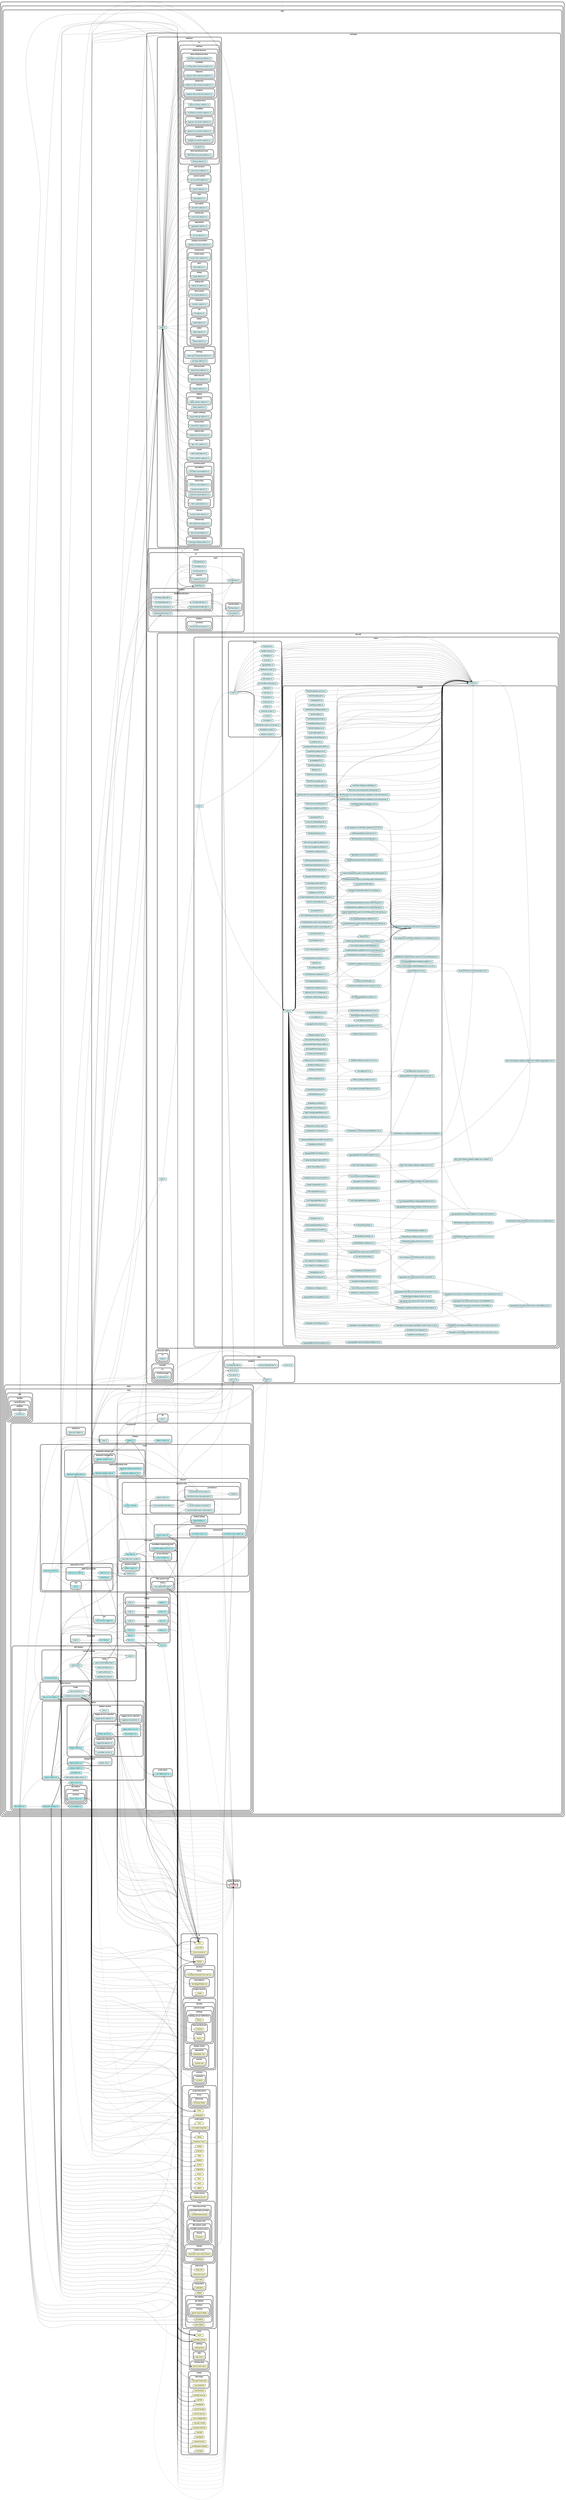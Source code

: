 strict digraph "dependency-cruiser output"{
    rankdir="LR" splines="true" overlap="false" nodesep="0.16" ranksep="0.18" fontname="Helvetica-bold" fontsize="9" style="rounded,bold,filled" fillcolor="#ffffff" compound="true"
    node [shape="box" style="rounded, filled" height="0.2" color="black" fillcolor="#ffffcc" fontcolor="black" fontname="Helvetica" fontsize="9"]
    edge [arrowhead="normal" arrowsize="0.6" penwidth="2.0" color="#00000033" fontname="Helvetica" fontsize="9"]

    subgraph "cluster_.." {label=".." subgraph "cluster_../.." {label=".." subgraph "cluster_../../SML" {label="SML" subgraph "cluster_../../SML/apps" {label="apps" subgraph "cluster_../../SML/apps/web" {label="web" subgraph "cluster_../../SML/apps/web/app" {label="app" subgraph "cluster_../../SML/apps/web/app/[locale]" {label="[locale]" subgraph "cluster_../../SML/apps/web/app/[locale]/control-center" {label="control-center" subgraph "cluster_../../SML/apps/web/app/[locale]/control-center/settings" {label="settings" subgraph "cluster_../../SML/apps/web/app/[locale]/control-center/settings/data-warehouses" {label="data-warehouses" "../../SML/apps/web/app/[locale]/control-center/settings/data-warehouses/constants.ts" [label=<constants.ts> tooltip="constants.ts" URL="../../SML/apps/web/app/[locale]/control-center/settings/data-warehouses/constants.ts" fillcolor="#ddfeff"] } } } } } } } } } }
    subgraph "cluster_.." {label=".." subgraph "cluster_../.." {label=".." subgraph "cluster_../../SML" {label="SML" subgraph "cluster_../../SML/apps" {label="apps" subgraph "cluster_../../SML/apps/web" {label="web" subgraph "cluster_../../SML/apps/web/components" {label="components" subgraph "cluster_../../SML/apps/web/components/form-field" {label="form-field" "../../SML/apps/web/components/form-field/form-field.tsx" [label=<form-field.tsx> tooltip="form-field.tsx" URL="../../SML/apps/web/components/form-field/form-field.tsx" fillcolor="#bbfeff"] } } } } } } }
    "../../SML/apps/web/components/form-field/form-field.tsx" -> "../../SML/apps/web/components/ui/label.tsx"
    "../../SML/apps/web/components/form-field/form-field.tsx" -> "@/lib/utils"
    "../../SML/apps/web/components/form-field/form-field.tsx" -> "node_modules/.pnpm" [penwidth="1.0"]
    subgraph "cluster_.." {label=".." subgraph "cluster_../.." {label=".." subgraph "cluster_../../SML" {label="SML" subgraph "cluster_../../SML/apps" {label="apps" subgraph "cluster_../../SML/apps/web" {label="web" subgraph "cluster_../../SML/apps/web/components" {label="components" subgraph "cluster_../../SML/apps/web/components/form-field" {label="form-field" "../../SML/apps/web/components/form-field/index.ts" [label=<index.ts> tooltip="index.ts" URL="../../SML/apps/web/components/form-field/index.ts" fillcolor="#ddfeff"] } } } } } } }
    "../../SML/apps/web/components/form-field/index.ts" -> "../../SML/apps/web/components/form-field/form-field.tsx" [arrowhead="inv"]
    subgraph "cluster_.." {label=".." subgraph "cluster_../.." {label=".." subgraph "cluster_../../SML" {label="SML" subgraph "cluster_../../SML/apps" {label="apps" subgraph "cluster_../../SML/apps/web" {label="web" subgraph "cluster_../../SML/apps/web/components" {label="components" subgraph "cluster_../../SML/apps/web/components/hoc" {label="hoc" "../../SML/apps/web/components/hoc/with-dynamic-height.tsx" [label=<with-dynamic-height.tsx> tooltip="with-dynamic-height.tsx" URL="../../SML/apps/web/components/hoc/with-dynamic-height.tsx" fillcolor="#bbfeff"] } } } } } } }
    "../../SML/apps/web/components/hoc/with-dynamic-height.tsx" -> "node_modules/.pnpm" [penwidth="1.0"]
    subgraph "cluster_.." {label=".." subgraph "cluster_../.." {label=".." subgraph "cluster_../../SML" {label="SML" subgraph "cluster_../../SML/apps" {label="apps" subgraph "cluster_../../SML/apps/web" {label="web" subgraph "cluster_../../SML/apps/web/components" {label="components" "../../SML/apps/web/components/icons.tsx" [label=<icons.tsx> tooltip="icons.tsx" URL="../../SML/apps/web/components/icons.tsx" fillcolor="#bbfeff"] } } } } } }
    "../../SML/apps/web/components/icons.tsx" -> "@/lib/utils"
    subgraph "cluster_.." {label=".." subgraph "cluster_../.." {label=".." subgraph "cluster_../../SML" {label="SML" subgraph "cluster_../../SML/apps" {label="apps" subgraph "cluster_../../SML/apps/web" {label="web" subgraph "cluster_../../SML/apps/web/components" {label="components" subgraph "cluster_../../SML/apps/web/components/left-sidebar" {label="left-sidebar" subgraph "cluster_../../SML/apps/web/components/left-sidebar/convert-activity" {label="convert-activity" "../../SML/apps/web/components/left-sidebar/convert-activity/convert-activity.tsx" [label=<convert-activity.tsx> tooltip="convert-activity.tsx" URL="../../SML/apps/web/components/left-sidebar/convert-activity/convert-activity.tsx" fillcolor="#bbfeff"] } } } } } } } }
    "../../SML/apps/web/components/left-sidebar/convert-activity/convert-activity.tsx" -> "../../SML/apps/web/components/left-sidebar/convert-activity/model.ts"
    "../../SML/apps/web/components/left-sidebar/convert-activity/convert-activity.tsx" -> "../../SML/apps/web/components/left-sidebar/convert-activity/useConvert.ts"
    "../../SML/apps/web/components/left-sidebar/convert-activity/convert-activity.tsx" -> "@/components/form-field"
    "../../SML/apps/web/components/left-sidebar/convert-activity/convert-activity.tsx" -> "@/components/icons"
    "../../SML/apps/web/components/left-sidebar/convert-activity/convert-activity.tsx" -> "@/components/sidebar"
    "../../SML/apps/web/components/left-sidebar/convert-activity/convert-activity.tsx" -> "@/components/ui/button"
    "../../SML/apps/web/components/left-sidebar/convert-activity/convert-activity.tsx" -> "@/components/ui/form"
    "../../SML/apps/web/components/left-sidebar/convert-activity/convert-activity.tsx" -> "@/components/ui/input"
    "../../SML/apps/web/components/left-sidebar/convert-activity/convert-activity.tsx" -> "@/components/ui/select"
    "../../SML/apps/web/components/left-sidebar/convert-activity/convert-activity.tsx" -> "@/store/activity-item/activity-item-store"
    "../../SML/apps/web/components/left-sidebar/convert-activity/convert-activity.tsx" -> "node_modules/.pnpm" [penwidth="1.0"]
    subgraph "cluster_.." {label=".." subgraph "cluster_../.." {label=".." subgraph "cluster_../../SML" {label="SML" subgraph "cluster_../../SML/apps" {label="apps" subgraph "cluster_../../SML/apps/web" {label="web" subgraph "cluster_../../SML/apps/web/components" {label="components" subgraph "cluster_../../SML/apps/web/components/left-sidebar" {label="left-sidebar" subgraph "cluster_../../SML/apps/web/components/left-sidebar/convert-activity" {label="convert-activity" subgraph "cluster_../../SML/apps/web/components/left-sidebar/convert-activity/hooks" {label="hooks" "../../SML/apps/web/components/left-sidebar/convert-activity/hooks/useConverCleanUp.ts" [label=<useConverCleanUp.ts> tooltip="useConverCleanUp.ts" URL="../../SML/apps/web/components/left-sidebar/convert-activity/hooks/useConverCleanUp.ts" fillcolor="#ddfeff"] } } } } } } } } }
    "../../SML/apps/web/components/left-sidebar/convert-activity/hooks/useConverCleanUp.ts" -> "@/dicontainer/diTypes"
    "../../SML/apps/web/components/left-sidebar/convert-activity/hooks/useConverCleanUp.ts" -> "node_modules/.pnpm" [penwidth="1.0"]
    "../../SML/apps/web/components/left-sidebar/convert-activity/hooks/useConverCleanUp.ts" -> "../../SML/packages/utils/error.util.ts"
    subgraph "cluster_.." {label=".." subgraph "cluster_../.." {label=".." subgraph "cluster_../../SML" {label="SML" subgraph "cluster_../../SML/apps" {label="apps" subgraph "cluster_../../SML/apps/web" {label="web" subgraph "cluster_../../SML/apps/web/components" {label="components" subgraph "cluster_../../SML/apps/web/components/left-sidebar" {label="left-sidebar" subgraph "cluster_../../SML/apps/web/components/left-sidebar/convert-activity" {label="convert-activity" subgraph "cluster_../../SML/apps/web/components/left-sidebar/convert-activity/hooks" {label="hooks" "../../SML/apps/web/components/left-sidebar/convert-activity/hooks/useConvertClone.ts" [label=<useConvertClone.ts> tooltip="useConvertClone.ts" URL="../../SML/apps/web/components/left-sidebar/convert-activity/hooks/useConvertClone.ts" fillcolor="#ddfeff"] } } } } } } } } }
    "../../SML/apps/web/components/left-sidebar/convert-activity/hooks/useConvertClone.ts" -> "@/dicontainer/diTypes"
    "../../SML/apps/web/components/left-sidebar/convert-activity/hooks/useConvertClone.ts" -> "node_modules/.pnpm" [penwidth="1.0"]
    subgraph "cluster_.." {label=".." subgraph "cluster_../.." {label=".." subgraph "cluster_../../SML" {label="SML" subgraph "cluster_../../SML/apps" {label="apps" subgraph "cluster_../../SML/apps/web" {label="web" subgraph "cluster_../../SML/apps/web/components" {label="components" subgraph "cluster_../../SML/apps/web/components/left-sidebar" {label="left-sidebar" subgraph "cluster_../../SML/apps/web/components/left-sidebar/convert-activity" {label="convert-activity" subgraph "cluster_../../SML/apps/web/components/left-sidebar/convert-activity/hooks" {label="hooks" "../../SML/apps/web/components/left-sidebar/convert-activity/hooks/useConvertWriteBackFiles.ts" [label=<useConvertWriteBackFiles.ts> tooltip="useConvertWriteBackFiles.ts" URL="../../SML/apps/web/components/left-sidebar/convert-activity/hooks/useConvertWriteBackFiles.ts" fillcolor="#ddfeff"] } } } } } } } } }
    "../../SML/apps/web/components/left-sidebar/convert-activity/hooks/useConvertWriteBackFiles.ts" -> "../../SML/apps/web/components/left-sidebar/convert-activity/model.ts"
    "../../SML/apps/web/components/left-sidebar/convert-activity/hooks/useConvertWriteBackFiles.ts" -> "@/dicontainer/diTypes"
    "../../SML/apps/web/components/left-sidebar/convert-activity/hooks/useConvertWriteBackFiles.ts" -> "@/services/yaml-objects/YamlObjectFileService"
    "../../SML/apps/web/components/left-sidebar/convert-activity/hooks/useConvertWriteBackFiles.ts" -> "node_modules/.pnpm" [penwidth="1.0"]
    "../../SML/apps/web/components/left-sidebar/convert-activity/hooks/useConvertWriteBackFiles.ts" -> "../../SML/packages/models/src/YamlSerializer/YamlSerizlizer.ts"
    "../../SML/apps/web/components/left-sidebar/convert-activity/hooks/useConvertWriteBackFiles.ts" -> "../../SML/packages/utils/Guard.ts"
    "../../SML/apps/web/components/left-sidebar/convert-activity/hooks/useConvertWriteBackFiles.ts" -> "../../SML/packages/utils/path.util.ts"
    "../../SML/apps/web/components/left-sidebar/convert-activity/hooks/useConvertWriteBackFiles.ts" -> "../../SML/packages/utils/PromiseUtil.ts"
    subgraph "cluster_.." {label=".." subgraph "cluster_../.." {label=".." subgraph "cluster_../../SML" {label="SML" subgraph "cluster_../../SML/apps" {label="apps" subgraph "cluster_../../SML/apps/web" {label="web" subgraph "cluster_../../SML/apps/web/components" {label="components" subgraph "cluster_../../SML/apps/web/components/left-sidebar" {label="left-sidebar" subgraph "cluster_../../SML/apps/web/components/left-sidebar/convert-activity" {label="convert-activity" subgraph "cluster_../../SML/apps/web/components/left-sidebar/convert-activity/hooks" {label="hooks" "../../SML/apps/web/components/left-sidebar/convert-activity/hooks/useDialectConverter.ts" [label=<useDialectConverter.ts> tooltip="useDialectConverter.ts" URL="../../SML/apps/web/components/left-sidebar/convert-activity/hooks/useDialectConverter.ts" fillcolor="#ddfeff"] } } } } } } } } }
    "../../SML/apps/web/components/left-sidebar/convert-activity/hooks/useDialectConverter.ts" -> "@/dicontainer/diTypes"
    "../../SML/apps/web/components/left-sidebar/convert-activity/hooks/useDialectConverter.ts" -> "node_modules/.pnpm" [penwidth="1.0"]
    subgraph "cluster_.." {label=".." subgraph "cluster_../.." {label=".." subgraph "cluster_../../SML" {label="SML" subgraph "cluster_../../SML/apps" {label="apps" subgraph "cluster_../../SML/apps/web" {label="web" subgraph "cluster_../../SML/apps/web/components" {label="components" subgraph "cluster_../../SML/apps/web/components/left-sidebar" {label="left-sidebar" subgraph "cluster_../../SML/apps/web/components/left-sidebar/convert-activity" {label="convert-activity" "../../SML/apps/web/components/left-sidebar/convert-activity/model.ts" [label=<model.ts> tooltip="model.ts" URL="../../SML/apps/web/components/left-sidebar/convert-activity/model.ts" fillcolor="#ddfeff"] } } } } } } } }
    subgraph "cluster_.." {label=".." subgraph "cluster_../.." {label=".." subgraph "cluster_../../SML" {label="SML" subgraph "cluster_../../SML/apps" {label="apps" subgraph "cluster_../../SML/apps/web" {label="web" subgraph "cluster_../../SML/apps/web/components" {label="components" subgraph "cluster_../../SML/apps/web/components/left-sidebar" {label="left-sidebar" subgraph "cluster_../../SML/apps/web/components/left-sidebar/convert-activity" {label="convert-activity" "../../SML/apps/web/components/left-sidebar/convert-activity/useConvert.ts" [label=<useConvert.ts> tooltip="useConvert.ts" URL="../../SML/apps/web/components/left-sidebar/convert-activity/useConvert.ts" fillcolor="#ddfeff"] } } } } } } } }
    "../../SML/apps/web/components/left-sidebar/convert-activity/useConvert.ts" -> "../../SML/apps/web/components/left-sidebar/convert-activity/hooks/useConverCleanUp.ts"
    "../../SML/apps/web/components/left-sidebar/convert-activity/useConvert.ts" -> "../../SML/apps/web/components/left-sidebar/convert-activity/hooks/useConvertClone.ts"
    "../../SML/apps/web/components/left-sidebar/convert-activity/useConvert.ts" -> "../../SML/apps/web/components/left-sidebar/convert-activity/hooks/useConvertWriteBackFiles.ts"
    "../../SML/apps/web/components/left-sidebar/convert-activity/useConvert.ts" -> "../../SML/apps/web/components/left-sidebar/convert-activity/hooks/useDialectConverter.ts"
    "../../SML/apps/web/components/left-sidebar/convert-activity/useConvert.ts" -> "../../SML/apps/web/components/left-sidebar/convert-activity/model.ts"
    "../../SML/apps/web/components/left-sidebar/convert-activity/useConvert.ts" -> "@/hooks/use-unstaged-files"
    "../../SML/apps/web/components/left-sidebar/convert-activity/useConvert.ts" -> "@/store/store"
    "../../SML/apps/web/components/left-sidebar/convert-activity/useConvert.ts" -> "@/store/use-state-context"
    "../../SML/apps/web/components/left-sidebar/convert-activity/useConvert.ts" -> "../../SML/packages/compiler/src/UuidGenerator/UuidGenerator.ts"
    "../../SML/apps/web/components/left-sidebar/convert-activity/useConvert.ts" -> "../../SML/packages/converter-dbt/src/model.ts"
    "../../SML/apps/web/components/left-sidebar/convert-activity/useConvert.ts" -> "../../SML/packages/models/src/IFileCompilationOutput.ts"
    "../../SML/apps/web/components/left-sidebar/convert-activity/useConvert.ts" -> "../../SML/packages/models/src/yaml/AScaleDWType.ts"
    "../../SML/apps/web/components/left-sidebar/convert-activity/useConvert.ts" -> "node_modules/.pnpm" [penwidth="1.0"]
    "../../SML/apps/web/components/left-sidebar/convert-activity/useConvert.ts" -> "../../SML/packages/selectors/index.ts"
    "../../SML/apps/web/components/left-sidebar/convert-activity/useConvert.ts" -> "../../SML/packages/utils/error.util.ts"
    subgraph "cluster_.." {label=".." subgraph "cluster_../.." {label=".." subgraph "cluster_../../SML" {label="SML" subgraph "cluster_../../SML/apps" {label="apps" subgraph "cluster_../../SML/apps/web" {label="web" subgraph "cluster_../../SML/apps/web/components" {label="components" subgraph "cluster_../../SML/apps/web/components/left-sidebar" {label="left-sidebar" subgraph "cluster_../../SML/apps/web/components/left-sidebar/data-sources" {label="data-sources" "../../SML/apps/web/components/left-sidebar/data-sources/data-sources-sidebar.tsx" [label=<data-sources-sidebar.tsx> tooltip="data-sources-sidebar.tsx" URL="../../SML/apps/web/components/left-sidebar/data-sources/data-sources-sidebar.tsx" fillcolor="#bbfeff"] } } } } } } } }
    "../../SML/apps/web/components/left-sidebar/data-sources/data-sources-sidebar.tsx" -> "../../SML/apps/web/components/hoc/with-dynamic-height.tsx"
    "../../SML/apps/web/components/left-sidebar/data-sources/data-sources-sidebar.tsx" -> "../../SML/apps/web/components/sidebar/index.ts"
    "../../SML/apps/web/components/left-sidebar/data-sources/data-sources-sidebar.tsx" -> "../../SML/apps/web/components/trees/data-source-tree/data-source-tree.tsx"
    "../../SML/apps/web/components/left-sidebar/data-sources/data-sources-sidebar.tsx" -> "../../SML/apps/web/components/left-sidebar/error-sidebar.tsx"
    "../../SML/apps/web/components/left-sidebar/data-sources/data-sources-sidebar.tsx" -> "../../SML/apps/web/components/left-sidebar/search-input.tsx"
    "../../SML/apps/web/components/left-sidebar/data-sources/data-sources-sidebar.tsx" -> "../../SML/apps/web/components/left-sidebar/data-sources/hooks/use-connections.ts"
    "../../SML/apps/web/components/left-sidebar/data-sources/data-sources-sidebar.tsx" -> "../../SML/apps/web/components/left-sidebar/data-sources/hooks/use-data-sources-menu-config.ts"
    "../../SML/apps/web/components/left-sidebar/data-sources/data-sources-sidebar.tsx" -> "@/hooks/use-dataset"
    "../../SML/apps/web/components/left-sidebar/data-sources/data-sources-sidebar.tsx" -> "@/hooks/use-files"
    "../../SML/apps/web/components/left-sidebar/data-sources/data-sources-sidebar.tsx" -> "@/store/activity-item/activity-item-store"
    "../../SML/apps/web/components/left-sidebar/data-sources/data-sources-sidebar.tsx" -> "node_modules/.pnpm" [penwidth="1.0"]
    "../../SML/apps/web/components/left-sidebar/data-sources/data-sources-sidebar.tsx" -> "../../SML/packages/selectors/index.ts"
    subgraph "cluster_.." {label=".." subgraph "cluster_../.." {label=".." subgraph "cluster_../../SML" {label="SML" subgraph "cluster_../../SML/apps" {label="apps" subgraph "cluster_../../SML/apps/web" {label="web" subgraph "cluster_../../SML/apps/web/components" {label="components" subgraph "cluster_../../SML/apps/web/components/left-sidebar" {label="left-sidebar" subgraph "cluster_../../SML/apps/web/components/left-sidebar/data-sources" {label="data-sources" subgraph "cluster_../../SML/apps/web/components/left-sidebar/data-sources/hooks" {label="hooks" "../../SML/apps/web/components/left-sidebar/data-sources/hooks/use-connections.ts" [label=<use-connections.ts> tooltip="use-connections.ts" URL="../../SML/apps/web/components/left-sidebar/data-sources/hooks/use-connections.ts" fillcolor="#ddfeff"] } } } } } } } } }
    "../../SML/apps/web/components/left-sidebar/data-sources/hooks/use-connections.ts" -> "@/hooks/use-data-sources"
    "../../SML/apps/web/components/left-sidebar/data-sources/hooks/use-connections.ts" -> "@/store/store"
    "../../SML/apps/web/components/left-sidebar/data-sources/hooks/use-connections.ts" -> "@/store/use-state-context"
    "../../SML/apps/web/components/left-sidebar/data-sources/hooks/use-connections.ts" -> "node_modules/.pnpm" [penwidth="1.0"]
    subgraph "cluster_.." {label=".." subgraph "cluster_../.." {label=".." subgraph "cluster_../../SML" {label="SML" subgraph "cluster_../../SML/apps" {label="apps" subgraph "cluster_../../SML/apps/web" {label="web" subgraph "cluster_../../SML/apps/web/components" {label="components" subgraph "cluster_../../SML/apps/web/components/left-sidebar" {label="left-sidebar" subgraph "cluster_../../SML/apps/web/components/left-sidebar/data-sources" {label="data-sources" subgraph "cluster_../../SML/apps/web/components/left-sidebar/data-sources/hooks" {label="hooks" "../../SML/apps/web/components/left-sidebar/data-sources/hooks/use-data-sources-menu-config.ts" [label=<use-data-sources-menu-config.ts> tooltip="use-data-sources-menu-config.ts" URL="../../SML/apps/web/components/left-sidebar/data-sources/hooks/use-data-sources-menu-config.ts" fillcolor="#ddfeff"] } } } } } } } } }
    "../../SML/apps/web/components/left-sidebar/data-sources/hooks/use-data-sources-menu-config.ts" -> "@/app/[locale]/control-center/settings/data-warehouses/constants"
    "../../SML/apps/web/components/left-sidebar/data-sources/hooks/use-data-sources-menu-config.ts" -> "@/app/[locale]/control-center/settings/license/actions"
    "../../SML/apps/web/components/left-sidebar/data-sources/hooks/use-data-sources-menu-config.ts" -> "@/common/constants/constants"
    "../../SML/apps/web/components/left-sidebar/data-sources/hooks/use-data-sources-menu-config.ts" -> "@/components/model-canvas/model-canvas-util"
    "../../SML/apps/web/components/left-sidebar/data-sources/hooks/use-data-sources-menu-config.ts" -> "@/components/trees/data-source-tree/use-table-data-preview/use-table-data-preview"
    "../../SML/apps/web/components/left-sidebar/data-sources/hooks/use-data-sources-menu-config.ts" -> "@/components/trees/file-system-tree/file-system-node/use-file-context-menu/shared/constants"
    "../../SML/apps/web/components/left-sidebar/data-sources/hooks/use-data-sources-menu-config.ts" -> "@/components/trees/shared/interfaces"
    "../../SML/apps/web/components/left-sidebar/data-sources/hooks/use-data-sources-menu-config.ts" -> "@/dicontainer/diTypes"
    "../../SML/apps/web/components/left-sidebar/data-sources/hooks/use-data-sources-menu-config.ts" -> "@/hooks/file-hooks/use-create-file"
    "../../SML/apps/web/components/left-sidebar/data-sources/hooks/use-data-sources-menu-config.ts" -> "@/hooks/file-hooks/use-open-file-for-edit"
    "../../SML/apps/web/components/left-sidebar/data-sources/hooks/use-data-sources-menu-config.ts" -> "@/hooks/use-active-repo"
    "../../SML/apps/web/components/left-sidebar/data-sources/hooks/use-data-sources-menu-config.ts" -> "@/hooks/use-app-snackbar"
    "../../SML/apps/web/components/left-sidebar/data-sources/hooks/use-data-sources-menu-config.ts" -> "@/hooks/use-dataset"
    "../../SML/apps/web/components/left-sidebar/data-sources/hooks/use-data-sources-menu-config.ts" -> "@/hooks/use-dimension"
    "../../SML/apps/web/components/left-sidebar/data-sources/hooks/use-data-sources-menu-config.ts" -> "@/hooks/use-files"
    "../../SML/apps/web/components/left-sidebar/data-sources/hooks/use-data-sources-menu-config.ts" -> "@/hooks/use-row-security"
    "../../SML/apps/web/components/left-sidebar/data-sources/hooks/use-data-sources-menu-config.ts" -> "@/hooks/use-tabs"
    "../../SML/apps/web/components/left-sidebar/data-sources/hooks/use-data-sources-menu-config.ts" -> "@/hooks/use-yaml-model"
    "../../SML/apps/web/components/left-sidebar/data-sources/hooks/use-data-sources-menu-config.ts" -> "@/lib/smart-rename-util"
    "../../SML/apps/web/components/left-sidebar/data-sources/hooks/use-data-sources-menu-config.ts" -> "@/store/settings/setting-store"
    "../../SML/apps/web/components/left-sidebar/data-sources/hooks/use-data-sources-menu-config.ts" -> "@/store/store"
    "../../SML/apps/web/components/left-sidebar/data-sources/hooks/use-data-sources-menu-config.ts" -> "@/store/tabs/tabs-store"
    "../../SML/apps/web/components/left-sidebar/data-sources/hooks/use-data-sources-menu-config.ts" -> "@/store/use-state-context"
    "../../SML/apps/web/components/left-sidebar/data-sources/hooks/use-data-sources-menu-config.ts" -> "node_modules/.pnpm" [penwidth="1.0"]
    "../../SML/apps/web/components/left-sidebar/data-sources/hooks/use-data-sources-menu-config.ts" -> "../../SML/packages/api-sdk/index.ts"
    "../../SML/apps/web/components/left-sidebar/data-sources/hooks/use-data-sources-menu-config.ts" -> "../../SML/packages/models/src/builders/YamlObjectBuilders/YamlDatasetBuilder.ts"
    "../../SML/apps/web/components/left-sidebar/data-sources/hooks/use-data-sources-menu-config.ts" -> "../../SML/packages/models/src/builders/YamlObjectBuilders/YamlDimensionBuilder.ts"
    "../../SML/apps/web/components/left-sidebar/data-sources/hooks/use-data-sources-menu-config.ts" -> "../../SML/packages/models/src/builders/YamlObjectBuilders/YamlLevelAttributeBuilder.ts"
    "../../SML/apps/web/components/left-sidebar/data-sources/hooks/use-data-sources-menu-config.ts" -> "../../SML/packages/models/src/builders/YamlObjectBuilders/YamlMeasureBuilder.ts"
    "../../SML/apps/web/components/left-sidebar/data-sources/hooks/use-data-sources-menu-config.ts" -> "../../SML/packages/models/src/ObjectType.ts"
    "../../SML/apps/web/components/left-sidebar/data-sources/hooks/use-data-sources-menu-config.ts" -> "../../SML/packages/models/src/yaml/IYamlDataset.ts"
    "../../SML/apps/web/components/left-sidebar/data-sources/hooks/use-data-sources-menu-config.ts" -> "../../SML/packages/models/src/yaml/IYamlDimension.ts"
    "../../SML/apps/web/components/left-sidebar/data-sources/hooks/use-data-sources-menu-config.ts" -> "../../SML/packages/models/src/yaml/IYamlMeasure.ts"
    "../../SML/apps/web/components/left-sidebar/data-sources/hooks/use-data-sources-menu-config.ts" -> "../../SML/packages/utils/Guard.ts"
    subgraph "cluster_.." {label=".." subgraph "cluster_../.." {label=".." subgraph "cluster_../../SML" {label="SML" subgraph "cluster_../../SML/apps" {label="apps" subgraph "cluster_../../SML/apps/web" {label="web" subgraph "cluster_../../SML/apps/web/components" {label="components" subgraph "cluster_../../SML/apps/web/components/left-sidebar" {label="left-sidebar" subgraph "cluster_../../SML/apps/web/components/left-sidebar/deploy" {label="deploy" "../../SML/apps/web/components/left-sidebar/deploy/alert-tableau-deploy-status.ts" [label=<alert-tableau-deploy-status.ts> tooltip="alert-tableau-deploy-status.ts" URL="../../SML/apps/web/components/left-sidebar/deploy/alert-tableau-deploy-status.ts" fillcolor="#ddfeff"] } } } } } } } }
    subgraph "cluster_.." {label=".." subgraph "cluster_../.." {label=".." subgraph "cluster_../../SML" {label="SML" subgraph "cluster_../../SML/apps" {label="apps" subgraph "cluster_../../SML/apps/web" {label="web" subgraph "cluster_../../SML/apps/web/components" {label="components" subgraph "cluster_../../SML/apps/web/components/left-sidebar" {label="left-sidebar" subgraph "cluster_../../SML/apps/web/components/left-sidebar/deploy" {label="deploy" "../../SML/apps/web/components/left-sidebar/deploy/catalog-modelts.tsx" [label=<catalog-modelts.tsx> tooltip="catalog-modelts.tsx" URL="../../SML/apps/web/components/left-sidebar/deploy/catalog-modelts.tsx" fillcolor="#bbfeff"] } } } } } } } }
    "../../SML/apps/web/components/left-sidebar/deploy/catalog-modelts.tsx" -> "../../SML/apps/web/components/icons.tsx"
    "../../SML/apps/web/components/left-sidebar/deploy/catalog-modelts.tsx" -> "@/dicontainer/diTypes"
    "../../SML/apps/web/components/left-sidebar/deploy/catalog-modelts.tsx" -> "@/hooks/use-files"
    "../../SML/apps/web/components/left-sidebar/deploy/catalog-modelts.tsx" -> "@/lib/utils"
    "../../SML/apps/web/components/left-sidebar/deploy/catalog-modelts.tsx" -> "node_modules/.pnpm" [penwidth="1.0"]
    "../../SML/apps/web/components/left-sidebar/deploy/catalog-modelts.tsx" -> "../../SML/packages/models/src/ObjectType.ts"
    subgraph "cluster_.." {label=".." subgraph "cluster_../.." {label=".." subgraph "cluster_../../SML" {label="SML" subgraph "cluster_../../SML/apps" {label="apps" subgraph "cluster_../../SML/apps/web" {label="web" subgraph "cluster_../../SML/apps/web/components" {label="components" subgraph "cluster_../../SML/apps/web/components/left-sidebar" {label="left-sidebar" subgraph "cluster_../../SML/apps/web/components/left-sidebar/deploy" {label="deploy" "../../SML/apps/web/components/left-sidebar/deploy/deploy-sidebar.tsx" [label=<deploy-sidebar.tsx> tooltip="deploy-sidebar.tsx" URL="../../SML/apps/web/components/left-sidebar/deploy/deploy-sidebar.tsx" fillcolor="#bbfeff"] } } } } } } } }
    "../../SML/apps/web/components/left-sidebar/deploy/deploy-sidebar.tsx" -> "../../SML/apps/web/components/form-field/index.ts"
    "../../SML/apps/web/components/left-sidebar/deploy/deploy-sidebar.tsx" -> "../../SML/apps/web/components/sidebar/index.ts"
    "../../SML/apps/web/components/left-sidebar/deploy/deploy-sidebar.tsx" -> "../../SML/apps/web/components/status-bar/status-bar-helpers.ts"
    "../../SML/apps/web/components/left-sidebar/deploy/deploy-sidebar.tsx" -> "../../SML/apps/web/components/ui/button/index.ts"
    "../../SML/apps/web/components/left-sidebar/deploy/deploy-sidebar.tsx" -> "../../SML/apps/web/components/ui/form.tsx"
    "../../SML/apps/web/components/left-sidebar/deploy/deploy-sidebar.tsx" -> "../../SML/apps/web/components/ui/input/index.ts"
    "../../SML/apps/web/components/left-sidebar/deploy/deploy-sidebar.tsx" -> "../../SML/apps/web/components/ui/tooltip/index.tsx"
    "../../SML/apps/web/components/left-sidebar/deploy/deploy-sidebar.tsx" -> "../../SML/apps/web/components/left-sidebar/git-sidebar/sections/common/section-layout.tsx"
    "../../SML/apps/web/components/left-sidebar/deploy/deploy-sidebar.tsx" -> "../../SML/apps/web/components/left-sidebar/error-sidebar.tsx"
    "../../SML/apps/web/components/left-sidebar/deploy/deploy-sidebar.tsx" -> "../../SML/apps/web/components/left-sidebar/deploy/alert-tableau-deploy-status.ts"
    "../../SML/apps/web/components/left-sidebar/deploy/deploy-sidebar.tsx" -> "../../SML/apps/web/components/left-sidebar/deploy/catalog-modelts.tsx"
    "../../SML/apps/web/components/left-sidebar/deploy/deploy-sidebar.tsx" -> "../../SML/apps/web/components/left-sidebar/deploy/deploy-status/deploy-status.tsx"
    "../../SML/apps/web/components/left-sidebar/deploy/deploy-sidebar.tsx" -> "../../SML/apps/web/components/left-sidebar/deploy/git-details.tsx"
    "../../SML/apps/web/components/left-sidebar/deploy/deploy-sidebar.tsx" -> "../../SML/apps/web/components/left-sidebar/deploy/tableau-section/tableau-deploy.tsx"
    "../../SML/apps/web/components/left-sidebar/deploy/deploy-sidebar.tsx" -> "@/components/typography/typography"
    "../../SML/apps/web/components/left-sidebar/deploy/deploy-sidebar.tsx" -> "@/dicontainer/diTypes"
    "../../SML/apps/web/components/left-sidebar/deploy/deploy-sidebar.tsx" -> "@/hooks/use-app-snackbar"
    "../../SML/apps/web/components/left-sidebar/deploy/deploy-sidebar.tsx" -> "@/hooks/use-deploy"
    "../../SML/apps/web/components/left-sidebar/deploy/deploy-sidebar.tsx" -> "@/hooks/use-files"
    "../../SML/apps/web/components/left-sidebar/deploy/deploy-sidebar.tsx" -> "@/hooks/use-permissions"
    "../../SML/apps/web/components/left-sidebar/deploy/deploy-sidebar.tsx" -> "@/hooks/use-unstaged-files"
    "../../SML/apps/web/components/left-sidebar/deploy/deploy-sidebar.tsx" -> "@/lib/utils"
    "../../SML/apps/web/components/left-sidebar/deploy/deploy-sidebar.tsx" -> "@/store/activity-item/activity-item-store"
    "../../SML/apps/web/components/left-sidebar/deploy/deploy-sidebar.tsx" -> "@/store/store"
    "../../SML/apps/web/components/left-sidebar/deploy/deploy-sidebar.tsx" -> "@/store/use-state-context"
    "../../SML/apps/web/components/left-sidebar/deploy/deploy-sidebar.tsx" -> "node_modules/.pnpm" [penwidth="1.0"]
    "../../SML/apps/web/components/left-sidebar/deploy/deploy-sidebar.tsx" -> "../../SML/packages/models/src/ObjectType.ts"
    "../../SML/apps/web/components/left-sidebar/deploy/deploy-sidebar.tsx" -> "../../SML/packages/selectors/index.ts"
    subgraph "cluster_.." {label=".." subgraph "cluster_../.." {label=".." subgraph "cluster_../../SML" {label="SML" subgraph "cluster_../../SML/apps" {label="apps" subgraph "cluster_../../SML/apps/web" {label="web" subgraph "cluster_../../SML/apps/web/components" {label="components" subgraph "cluster_../../SML/apps/web/components/left-sidebar" {label="left-sidebar" subgraph "cluster_../../SML/apps/web/components/left-sidebar/deploy" {label="deploy" subgraph "cluster_../../SML/apps/web/components/left-sidebar/deploy/deploy-status" {label="deploy-status" "../../SML/apps/web/components/left-sidebar/deploy/deploy-status/deploy-status.tsx" [label=<deploy-status.tsx> tooltip="deploy-status.tsx" URL="../../SML/apps/web/components/left-sidebar/deploy/deploy-status/deploy-status.tsx" fillcolor="#bbfeff"] } } } } } } } } }
    "../../SML/apps/web/components/left-sidebar/deploy/deploy-status/deploy-status.tsx" -> "../../SML/apps/web/components/left-sidebar/deploy/deploy-status/deploy-utils.ts"
    "../../SML/apps/web/components/left-sidebar/deploy/deploy-status/deploy-status.tsx" -> "@/components/icons"
    "../../SML/apps/web/components/left-sidebar/deploy/deploy-status/deploy-status.tsx" -> "@/components/status-bar/status-bar"
    "../../SML/apps/web/components/left-sidebar/deploy/deploy-status/deploy-status.tsx" -> "@/components/status-bar/status-bar-count"
    "../../SML/apps/web/components/left-sidebar/deploy/deploy-status/deploy-status.tsx" -> "node_modules/.pnpm" [penwidth="1.0"]
    "../../SML/apps/web/components/left-sidebar/deploy/deploy-status/deploy-status.tsx" -> "../../SML/packages/selectors/index.ts"
    subgraph "cluster_.." {label=".." subgraph "cluster_../.." {label=".." subgraph "cluster_../../SML" {label="SML" subgraph "cluster_../../SML/apps" {label="apps" subgraph "cluster_../../SML/apps/web" {label="web" subgraph "cluster_../../SML/apps/web/components" {label="components" subgraph "cluster_../../SML/apps/web/components/left-sidebar" {label="left-sidebar" subgraph "cluster_../../SML/apps/web/components/left-sidebar/deploy" {label="deploy" subgraph "cluster_../../SML/apps/web/components/left-sidebar/deploy/deploy-status" {label="deploy-status" "../../SML/apps/web/components/left-sidebar/deploy/deploy-status/deploy-utils.ts" [label=<deploy-utils.ts> tooltip="deploy-utils.ts" URL="../../SML/apps/web/components/left-sidebar/deploy/deploy-status/deploy-utils.ts" fillcolor="#ddfeff"] } } } } } } } } }
    subgraph "cluster_.." {label=".." subgraph "cluster_../.." {label=".." subgraph "cluster_../../SML" {label="SML" subgraph "cluster_../../SML/apps" {label="apps" subgraph "cluster_../../SML/apps/web" {label="web" subgraph "cluster_../../SML/apps/web/components" {label="components" subgraph "cluster_../../SML/apps/web/components/left-sidebar" {label="left-sidebar" subgraph "cluster_../../SML/apps/web/components/left-sidebar/deploy" {label="deploy" "../../SML/apps/web/components/left-sidebar/deploy/git-details.tsx" [label=<git-details.tsx> tooltip="git-details.tsx" URL="../../SML/apps/web/components/left-sidebar/deploy/git-details.tsx" fillcolor="#bbfeff"] } } } } } } } }
    "../../SML/apps/web/components/left-sidebar/deploy/git-details.tsx" -> "../../SML/apps/web/components/icons.tsx"
    "../../SML/apps/web/components/left-sidebar/deploy/git-details.tsx" -> "@/lib/utils"
    "../../SML/apps/web/components/left-sidebar/deploy/git-details.tsx" -> "node_modules/.pnpm" [penwidth="1.0"]
    subgraph "cluster_.." {label=".." subgraph "cluster_../.." {label=".." subgraph "cluster_../../SML" {label="SML" subgraph "cluster_../../SML/apps" {label="apps" subgraph "cluster_../../SML/apps/web" {label="web" subgraph "cluster_../../SML/apps/web/components" {label="components" subgraph "cluster_../../SML/apps/web/components/left-sidebar" {label="left-sidebar" subgraph "cluster_../../SML/apps/web/components/left-sidebar/deploy" {label="deploy" subgraph "cluster_../../SML/apps/web/components/left-sidebar/deploy/tableau-section" {label="tableau-section" subgraph "cluster_../../SML/apps/web/components/left-sidebar/deploy/tableau-section/servers" {label="servers" "../../SML/apps/web/components/left-sidebar/deploy/tableau-section/servers/deploy-status-icon.tsx" [label=<deploy-status-icon.tsx> tooltip="deploy-status-icon.tsx" URL="../../SML/apps/web/components/left-sidebar/deploy/tableau-section/servers/deploy-status-icon.tsx" fillcolor="#bbfeff"] } } } } } } } } } }
    "../../SML/apps/web/components/left-sidebar/deploy/tableau-section/servers/deploy-status-icon.tsx" -> "@/components/icons"
    "../../SML/apps/web/components/left-sidebar/deploy/tableau-section/servers/deploy-status-icon.tsx" -> "../../SML/packages/selectors/index.ts"
    subgraph "cluster_.." {label=".." subgraph "cluster_../.." {label=".." subgraph "cluster_../../SML" {label="SML" subgraph "cluster_../../SML/apps" {label="apps" subgraph "cluster_../../SML/apps/web" {label="web" subgraph "cluster_../../SML/apps/web/components" {label="components" subgraph "cluster_../../SML/apps/web/components/left-sidebar" {label="left-sidebar" subgraph "cluster_../../SML/apps/web/components/left-sidebar/deploy" {label="deploy" subgraph "cluster_../../SML/apps/web/components/left-sidebar/deploy/tableau-section" {label="tableau-section" subgraph "cluster_../../SML/apps/web/components/left-sidebar/deploy/tableau-section/servers" {label="servers" "../../SML/apps/web/components/left-sidebar/deploy/tableau-section/servers/site-checkbox.tsx" [label=<site-checkbox.tsx> tooltip="site-checkbox.tsx" URL="../../SML/apps/web/components/left-sidebar/deploy/tableau-section/servers/site-checkbox.tsx" fillcolor="#bbfeff"] } } } } } } } } } }
    "../../SML/apps/web/components/left-sidebar/deploy/tableau-section/servers/site-checkbox.tsx" -> "../../SML/apps/web/components/multi-select/multi-select-item.tsx"
    subgraph "cluster_.." {label=".." subgraph "cluster_../.." {label=".." subgraph "cluster_../../SML" {label="SML" subgraph "cluster_../../SML/apps" {label="apps" subgraph "cluster_../../SML/apps/web" {label="web" subgraph "cluster_../../SML/apps/web/components" {label="components" subgraph "cluster_../../SML/apps/web/components/left-sidebar" {label="left-sidebar" subgraph "cluster_../../SML/apps/web/components/left-sidebar/deploy" {label="deploy" subgraph "cluster_../../SML/apps/web/components/left-sidebar/deploy/tableau-section" {label="tableau-section" subgraph "cluster_../../SML/apps/web/components/left-sidebar/deploy/tableau-section/servers" {label="servers" "../../SML/apps/web/components/left-sidebar/deploy/tableau-section/servers/tableau-servers.tsx" [label=<tableau-servers.tsx> tooltip="tableau-servers.tsx" URL="../../SML/apps/web/components/left-sidebar/deploy/tableau-section/servers/tableau-servers.tsx" fillcolor="#bbfeff"] } } } } } } } } } }
    "../../SML/apps/web/components/left-sidebar/deploy/tableau-section/servers/tableau-servers.tsx" -> "../../SML/apps/web/components/multi-select/multi-select-item.tsx"
    "../../SML/apps/web/components/left-sidebar/deploy/tableau-section/servers/tableau-servers.tsx" -> "../../SML/apps/web/components/left-sidebar/deploy/tableau-section/servers/deploy-status-icon.tsx"
    "../../SML/apps/web/components/left-sidebar/deploy/tableau-section/servers/tableau-servers.tsx" -> "../../SML/apps/web/components/left-sidebar/deploy/tableau-section/servers/site-checkbox.tsx"
    "../../SML/apps/web/components/left-sidebar/deploy/tableau-section/servers/tableau-servers.tsx" -> "@/components/typography"
    "../../SML/apps/web/components/left-sidebar/deploy/tableau-section/servers/tableau-servers.tsx" -> "@/components/ui/button"
    "../../SML/apps/web/components/left-sidebar/deploy/tableau-section/servers/tableau-servers.tsx" -> "@/lib/utils"
    subgraph "cluster_.." {label=".." subgraph "cluster_../.." {label=".." subgraph "cluster_../../SML" {label="SML" subgraph "cluster_../../SML/apps" {label="apps" subgraph "cluster_../../SML/apps/web" {label="web" subgraph "cluster_../../SML/apps/web/components" {label="components" subgraph "cluster_../../SML/apps/web/components/left-sidebar" {label="left-sidebar" subgraph "cluster_../../SML/apps/web/components/left-sidebar/deploy" {label="deploy" subgraph "cluster_../../SML/apps/web/components/left-sidebar/deploy/tableau-section" {label="tableau-section" "../../SML/apps/web/components/left-sidebar/deploy/tableau-section/tableau-deploy.tsx" [label=<tableau-deploy.tsx> tooltip="tableau-deploy.tsx" URL="../../SML/apps/web/components/left-sidebar/deploy/tableau-section/tableau-deploy.tsx" fillcolor="#bbfeff"] } } } } } } } } }
    "../../SML/apps/web/components/left-sidebar/deploy/tableau-section/tableau-deploy.tsx" -> "../../SML/apps/web/components/left-sidebar/deploy/tableau-section/servers/tableau-servers.tsx"
    "../../SML/apps/web/components/left-sidebar/deploy/tableau-section/tableau-deploy.tsx" -> "../../SML/apps/web/components/left-sidebar/deploy/tableau-section/toggle-server-selection/toggle-server-selection.ts"
    "../../SML/apps/web/components/left-sidebar/deploy/tableau-section/tableau-deploy.tsx" -> "../../SML/apps/web/components/left-sidebar/deploy/tableau-section/toggle-servers-selection/toggle-servers-selection.ts"
    "../../SML/apps/web/components/left-sidebar/deploy/tableau-section/tableau-deploy.tsx" -> "../../SML/apps/web/components/left-sidebar/deploy/tableau-section/toggle-site-selection/toggle-site-selection.ts"
    "../../SML/apps/web/components/left-sidebar/deploy/tableau-section/tableau-deploy.tsx" -> "../../SML/apps/web/components/left-sidebar/deploy/tableau-section/use-tableau-servers/use-tableau-servers.ts"
    "../../SML/apps/web/components/left-sidebar/deploy/tableau-section/tableau-deploy.tsx" -> "../../SML/apps/web/components/left-sidebar/deploy/tableau-section/utils.ts"
    "../../SML/apps/web/components/left-sidebar/deploy/tableau-section/tableau-deploy.tsx" -> "@/components/multi-select/multi-select-dropdown"
    "../../SML/apps/web/components/left-sidebar/deploy/tableau-section/tableau-deploy.tsx" -> "@/components/typography"
    "../../SML/apps/web/components/left-sidebar/deploy/tableau-section/tableau-deploy.tsx" -> "@/components/ui/switch"
    "../../SML/apps/web/components/left-sidebar/deploy/tableau-section/tableau-deploy.tsx" -> "node_modules/.pnpm" [penwidth="1.0"]
    "../../SML/apps/web/components/left-sidebar/deploy/tableau-section/tableau-deploy.tsx" -> "../../SML/packages/selectors/index.ts"
    subgraph "cluster_.." {label=".." subgraph "cluster_../.." {label=".." subgraph "cluster_../../SML" {label="SML" subgraph "cluster_../../SML/apps" {label="apps" subgraph "cluster_../../SML/apps/web" {label="web" subgraph "cluster_../../SML/apps/web/components" {label="components" subgraph "cluster_../../SML/apps/web/components/left-sidebar" {label="left-sidebar" subgraph "cluster_../../SML/apps/web/components/left-sidebar/deploy" {label="deploy" subgraph "cluster_../../SML/apps/web/components/left-sidebar/deploy/tableau-section" {label="tableau-section" subgraph "cluster_../../SML/apps/web/components/left-sidebar/deploy/tableau-section/toggle-server-selection" {label="toggle-server-selection" "../../SML/apps/web/components/left-sidebar/deploy/tableau-section/toggle-server-selection/toggle-server-selection.ts" [label=<toggle-server-selection.ts> tooltip="toggle-server-selection.ts" URL="../../SML/apps/web/components/left-sidebar/deploy/tableau-section/toggle-server-selection/toggle-server-selection.ts" fillcolor="#ddfeff"] } } } } } } } } } }
    "../../SML/apps/web/components/left-sidebar/deploy/tableau-section/toggle-server-selection/toggle-server-selection.ts" -> "@/components/multi-select/utils"
    subgraph "cluster_.." {label=".." subgraph "cluster_../.." {label=".." subgraph "cluster_../../SML" {label="SML" subgraph "cluster_../../SML/apps" {label="apps" subgraph "cluster_../../SML/apps/web" {label="web" subgraph "cluster_../../SML/apps/web/components" {label="components" subgraph "cluster_../../SML/apps/web/components/left-sidebar" {label="left-sidebar" subgraph "cluster_../../SML/apps/web/components/left-sidebar/deploy" {label="deploy" subgraph "cluster_../../SML/apps/web/components/left-sidebar/deploy/tableau-section" {label="tableau-section" subgraph "cluster_../../SML/apps/web/components/left-sidebar/deploy/tableau-section/toggle-servers-selection" {label="toggle-servers-selection" "../../SML/apps/web/components/left-sidebar/deploy/tableau-section/toggle-servers-selection/toggle-servers-selection.ts" [label=<toggle-servers-selection.ts> tooltip="toggle-servers-selection.ts" URL="../../SML/apps/web/components/left-sidebar/deploy/tableau-section/toggle-servers-selection/toggle-servers-selection.ts" fillcolor="#ddfeff"] } } } } } } } } } }
    "../../SML/apps/web/components/left-sidebar/deploy/tableau-section/toggle-servers-selection/toggle-servers-selection.ts" -> "../../SML/apps/web/components/left-sidebar/deploy/tableau-section/toggle-server-selection/toggle-server-selection.ts"
    subgraph "cluster_.." {label=".." subgraph "cluster_../.." {label=".." subgraph "cluster_../../SML" {label="SML" subgraph "cluster_../../SML/apps" {label="apps" subgraph "cluster_../../SML/apps/web" {label="web" subgraph "cluster_../../SML/apps/web/components" {label="components" subgraph "cluster_../../SML/apps/web/components/left-sidebar" {label="left-sidebar" subgraph "cluster_../../SML/apps/web/components/left-sidebar/deploy" {label="deploy" subgraph "cluster_../../SML/apps/web/components/left-sidebar/deploy/tableau-section" {label="tableau-section" subgraph "cluster_../../SML/apps/web/components/left-sidebar/deploy/tableau-section/toggle-site-selection" {label="toggle-site-selection" "../../SML/apps/web/components/left-sidebar/deploy/tableau-section/toggle-site-selection/toggle-site-selection.ts" [label=<toggle-site-selection.ts> tooltip="toggle-site-selection.ts" URL="../../SML/apps/web/components/left-sidebar/deploy/tableau-section/toggle-site-selection/toggle-site-selection.ts" fillcolor="#ddfeff"] } } } } } } } } } }
    "../../SML/apps/web/components/left-sidebar/deploy/tableau-section/toggle-site-selection/toggle-site-selection.ts" -> "@/components/multi-select/utils"
    subgraph "cluster_.." {label=".." subgraph "cluster_../.." {label=".." subgraph "cluster_../../SML" {label="SML" subgraph "cluster_../../SML/apps" {label="apps" subgraph "cluster_../../SML/apps/web" {label="web" subgraph "cluster_../../SML/apps/web/components" {label="components" subgraph "cluster_../../SML/apps/web/components/left-sidebar" {label="left-sidebar" subgraph "cluster_../../SML/apps/web/components/left-sidebar/deploy" {label="deploy" subgraph "cluster_../../SML/apps/web/components/left-sidebar/deploy/tableau-section" {label="tableau-section" subgraph "cluster_../../SML/apps/web/components/left-sidebar/deploy/tableau-section/use-tableau-servers" {label="use-tableau-servers" "../../SML/apps/web/components/left-sidebar/deploy/tableau-section/use-tableau-servers/use-tableau-servers.ts" [label=<use-tableau-servers.ts> tooltip="use-tableau-servers.ts" URL="../../SML/apps/web/components/left-sidebar/deploy/tableau-section/use-tableau-servers/use-tableau-servers.ts" fillcolor="#ddfeff"] } } } } } } } } } }
    "../../SML/apps/web/components/left-sidebar/deploy/tableau-section/use-tableau-servers/use-tableau-servers.ts" -> "@/app/[locale]/control-center/settings/tableau-server-definitions/actions"
    "../../SML/apps/web/components/left-sidebar/deploy/tableau-section/use-tableau-servers/use-tableau-servers.ts" -> "node_modules/.pnpm" [penwidth="1.0"]
    subgraph "cluster_.." {label=".." subgraph "cluster_../.." {label=".." subgraph "cluster_../../SML" {label="SML" subgraph "cluster_../../SML/apps" {label="apps" subgraph "cluster_../../SML/apps/web" {label="web" subgraph "cluster_../../SML/apps/web/components" {label="components" subgraph "cluster_../../SML/apps/web/components/left-sidebar" {label="left-sidebar" subgraph "cluster_../../SML/apps/web/components/left-sidebar/deploy" {label="deploy" subgraph "cluster_../../SML/apps/web/components/left-sidebar/deploy/tableau-section" {label="tableau-section" "../../SML/apps/web/components/left-sidebar/deploy/tableau-section/utils.ts" [label=<utils.ts> tooltip="utils.ts" URL="../../SML/apps/web/components/left-sidebar/deploy/tableau-section/utils.ts" fillcolor="#ddfeff"] } } } } } } } } }
    subgraph "cluster_.." {label=".." subgraph "cluster_../.." {label=".." subgraph "cluster_../../SML" {label="SML" subgraph "cluster_../../SML/apps" {label="apps" subgraph "cluster_../../SML/apps/web" {label="web" subgraph "cluster_../../SML/apps/web/components" {label="components" subgraph "cluster_../../SML/apps/web/components/left-sidebar" {label="left-sidebar" "../../SML/apps/web/components/left-sidebar/deployed-catalogs.tsx" [label=<deployed-catalogs.tsx> tooltip="deployed-catalogs.tsx" URL="../../SML/apps/web/components/left-sidebar/deployed-catalogs.tsx" fillcolor="#bbfeff"] } } } } } } }
    "../../SML/apps/web/components/left-sidebar/deployed-catalogs.tsx" -> "../../SML/apps/web/components/sidebar/index.ts"
    "../../SML/apps/web/components/left-sidebar/deployed-catalogs.tsx" -> "../../SML/apps/web/components/trees/deployed-catalog-tree/deployed-catalog-tree.tsx"
    "../../SML/apps/web/components/left-sidebar/deployed-catalogs.tsx" -> "../../SML/apps/web/components/trees/shared/skeleton-loader/skeleton-loader.tsx"
    "../../SML/apps/web/components/left-sidebar/deployed-catalogs.tsx" -> "../../SML/apps/web/components/trees/shared/tree-node/tree-node-menu-config.ts"
    "../../SML/apps/web/components/left-sidebar/deployed-catalogs.tsx" -> "../../SML/apps/web/components/ui/badge/index.ts"
    "../../SML/apps/web/components/left-sidebar/deployed-catalogs.tsx" -> "../../SML/apps/web/components/left-sidebar/error-sidebar.tsx"
    "../../SML/apps/web/components/left-sidebar/deployed-catalogs.tsx" -> "../../SML/apps/web/components/left-sidebar/search-input.tsx"
    "../../SML/apps/web/components/left-sidebar/deployed-catalogs.tsx" -> "@/components/ui/select"
    "../../SML/apps/web/components/left-sidebar/deployed-catalogs.tsx" -> "@/dicontainer/diTypes"
    "../../SML/apps/web/components/left-sidebar/deployed-catalogs.tsx" -> "@/hooks/use-app-snackbar"
    "../../SML/apps/web/components/left-sidebar/deployed-catalogs.tsx" -> "@/hooks/use-deployed-catalogs"
    "../../SML/apps/web/components/left-sidebar/deployed-catalogs.tsx" -> "@/hooks/use-permissions"
    "../../SML/apps/web/components/left-sidebar/deployed-catalogs.tsx" -> "@/hooks/use-repos"
    "../../SML/apps/web/components/left-sidebar/deployed-catalogs.tsx" -> "@/hooks/use-tabs"
    "../../SML/apps/web/components/left-sidebar/deployed-catalogs.tsx" -> "@/services/project-service/model"
    "../../SML/apps/web/components/left-sidebar/deployed-catalogs.tsx" -> "@/store/activity-item/activity-item-store"
    "../../SML/apps/web/components/left-sidebar/deployed-catalogs.tsx" -> "node_modules/.pnpm" [penwidth="1.0"]
    "../../SML/apps/web/components/left-sidebar/deployed-catalogs.tsx" -> "../../SML/packages/selectors/index.ts"
    "../../SML/apps/web/components/left-sidebar/deployed-catalogs.tsx" -> "../../SML/packages/utils/error.util.ts"
    subgraph "cluster_.." {label=".." subgraph "cluster_../.." {label=".." subgraph "cluster_../../SML" {label="SML" subgraph "cluster_../../SML/apps" {label="apps" subgraph "cluster_../../SML/apps/web" {label="web" subgraph "cluster_../../SML/apps/web/components" {label="components" subgraph "cluster_../../SML/apps/web/components/left-sidebar" {label="left-sidebar" "../../SML/apps/web/components/left-sidebar/error-sidebar.tsx" [label=<error-sidebar.tsx> tooltip="error-sidebar.tsx" URL="../../SML/apps/web/components/left-sidebar/error-sidebar.tsx" fillcolor="#bbfeff"] } } } } } } }
    subgraph "cluster_.." {label=".." subgraph "cluster_../.." {label=".." subgraph "cluster_../../SML" {label="SML" subgraph "cluster_../../SML/apps" {label="apps" subgraph "cluster_../../SML/apps/web" {label="web" subgraph "cluster_../../SML/apps/web/components" {label="components" subgraph "cluster_../../SML/apps/web/components/left-sidebar" {label="left-sidebar" subgraph "cluster_../../SML/apps/web/components/left-sidebar/git-sidebar" {label="git-sidebar" subgraph "cluster_../../SML/apps/web/components/left-sidebar/git-sidebar/sections" {label="sections" subgraph "cluster_../../SML/apps/web/components/left-sidebar/git-sidebar/sections/common" {label="common" "../../SML/apps/web/components/left-sidebar/git-sidebar/sections/common/section-layout.tsx" [label=<section-layout.tsx> tooltip="section-layout.tsx" URL="../../SML/apps/web/components/left-sidebar/git-sidebar/sections/common/section-layout.tsx" fillcolor="#bbfeff"] } } } } } } } } } }
    "../../SML/apps/web/components/left-sidebar/git-sidebar/sections/common/section-layout.tsx" -> "@/components/left-sidebar/git-sidebar/sections/common/section-layout-header"
    "../../SML/apps/web/components/left-sidebar/git-sidebar/sections/common/section-layout.tsx" -> "@/components/typography/typography"
    "../../SML/apps/web/components/left-sidebar/git-sidebar/sections/common/section-layout.tsx" -> "@/components/ui/collapsible"
    "../../SML/apps/web/components/left-sidebar/git-sidebar/sections/common/section-layout.tsx" -> "@/lib/utils"
    "../../SML/apps/web/components/left-sidebar/git-sidebar/sections/common/section-layout.tsx" -> "../../SML/packages/selectors/index.ts"
    subgraph "cluster_.." {label=".." subgraph "cluster_../.." {label=".." subgraph "cluster_../../SML" {label="SML" subgraph "cluster_../../SML/apps" {label="apps" subgraph "cluster_../../SML/apps/web" {label="web" subgraph "cluster_../../SML/apps/web/components" {label="components" subgraph "cluster_../../SML/apps/web/components/left-sidebar" {label="left-sidebar" "../../SML/apps/web/components/left-sidebar/left-sidebar.tsx" [label=<left-sidebar.tsx> tooltip="left-sidebar.tsx" URL="../../SML/apps/web/components/left-sidebar/left-sidebar.tsx" fillcolor="#bbfeff"] } } } } } } }
    "../../SML/apps/web/components/left-sidebar/left-sidebar.tsx" -> "../../SML/apps/web/components/sidebar/index.ts"
    "../../SML/apps/web/components/left-sidebar/left-sidebar.tsx" -> "../../SML/apps/web/components/left-sidebar/convert-activity/convert-activity.tsx"
    "../../SML/apps/web/components/left-sidebar/left-sidebar.tsx" -> "../../SML/apps/web/components/left-sidebar/data-sources/data-sources-sidebar.tsx"
    "../../SML/apps/web/components/left-sidebar/left-sidebar.tsx" -> "../../SML/apps/web/components/left-sidebar/deploy/deploy-sidebar.tsx"
    "../../SML/apps/web/components/left-sidebar/left-sidebar.tsx" -> "../../SML/apps/web/components/left-sidebar/deployed-catalogs.tsx"
    "../../SML/apps/web/components/left-sidebar/left-sidebar.tsx" -> "@/app/[locale]/design-center/aggregates/aggregates-view"
    "../../SML/apps/web/components/left-sidebar/left-sidebar.tsx" -> "@/app/[locale]/design-center/queries/queries-view"
    "../../SML/apps/web/components/left-sidebar/left-sidebar.tsx" -> "@/components/left-sidebar/git-sidebar/git-sidebar"
    "../../SML/apps/web/components/left-sidebar/left-sidebar.tsx" -> "@/components/left-sidebar/repo-sidebar"
    "../../SML/apps/web/components/left-sidebar/left-sidebar.tsx" -> "@/store/store"
    "../../SML/apps/web/components/left-sidebar/left-sidebar.tsx" -> "@/store/use-state-context"
    "../../SML/apps/web/components/left-sidebar/left-sidebar.tsx" -> "node_modules/.pnpm" [penwidth="1.0"]
    subgraph "cluster_.." {label=".." subgraph "cluster_../.." {label=".." subgraph "cluster_../../SML" {label="SML" subgraph "cluster_../../SML/apps" {label="apps" subgraph "cluster_../../SML/apps/web" {label="web" subgraph "cluster_../../SML/apps/web/components" {label="components" subgraph "cluster_../../SML/apps/web/components/left-sidebar" {label="left-sidebar" "../../SML/apps/web/components/left-sidebar/search-input.tsx" [label=<search-input.tsx> tooltip="search-input.tsx" URL="../../SML/apps/web/components/left-sidebar/search-input.tsx" fillcolor="#bbfeff"] } } } } } } }
    "../../SML/apps/web/components/left-sidebar/search-input.tsx" -> "@/lib/utils"
    subgraph "cluster_.." {label=".." subgraph "cluster_../.." {label=".." subgraph "cluster_../../SML" {label="SML" subgraph "cluster_../../SML/apps" {label="apps" subgraph "cluster_../../SML/apps/web" {label="web" subgraph "cluster_../../SML/apps/web/components" {label="components" subgraph "cluster_../../SML/apps/web/components/multi-select" {label="multi-select" "../../SML/apps/web/components/multi-select/multi-select-item.tsx" [label=<multi-select-item.tsx> tooltip="multi-select-item.tsx" URL="../../SML/apps/web/components/multi-select/multi-select-item.tsx" fillcolor="#bbfeff"] } } } } } } }
    "../../SML/apps/web/components/multi-select/multi-select-item.tsx" -> "@/components/typography"
    "../../SML/apps/web/components/multi-select/multi-select-item.tsx" -> "@/components/ui/checkbox"
    "../../SML/apps/web/components/multi-select/multi-select-item.tsx" -> "@/lib/utils"
    "../../SML/apps/web/components/multi-select/multi-select-item.tsx" -> "node_modules/.pnpm" [penwidth="1.0"]
    subgraph "cluster_.." {label=".." subgraph "cluster_../.." {label=".." subgraph "cluster_../../SML" {label="SML" subgraph "cluster_../../SML/apps" {label="apps" subgraph "cluster_../../SML/apps/web" {label="web" subgraph "cluster_../../SML/apps/web/components" {label="components" subgraph "cluster_../../SML/apps/web/components/sidebar" {label="sidebar" "../../SML/apps/web/components/sidebar/index.ts" [label=<index.ts> tooltip="index.ts" URL="../../SML/apps/web/components/sidebar/index.ts" fillcolor="#ddfeff"] } } } } } } }
    "../../SML/apps/web/components/sidebar/index.ts" -> "../../SML/apps/web/components/sidebar/sidebar.tsx" [arrowhead="inv"]
    subgraph "cluster_.." {label=".." subgraph "cluster_../.." {label=".." subgraph "cluster_../../SML" {label="SML" subgraph "cluster_../../SML/apps" {label="apps" subgraph "cluster_../../SML/apps/web" {label="web" subgraph "cluster_../../SML/apps/web/components" {label="components" subgraph "cluster_../../SML/apps/web/components/sidebar" {label="sidebar" "../../SML/apps/web/components/sidebar/sidebar.context.tsx" [label=<sidebar.context.tsx> tooltip="sidebar.context.tsx" URL="../../SML/apps/web/components/sidebar/sidebar.context.tsx" fillcolor="#bbfeff"] } } } } } } }
    "../../SML/apps/web/components/sidebar/sidebar.context.tsx" -> "node_modules/.pnpm" [penwidth="1.0"]
    subgraph "cluster_.." {label=".." subgraph "cluster_../.." {label=".." subgraph "cluster_../../SML" {label="SML" subgraph "cluster_../../SML/apps" {label="apps" subgraph "cluster_../../SML/apps/web" {label="web" subgraph "cluster_../../SML/apps/web/components" {label="components" subgraph "cluster_../../SML/apps/web/components/sidebar" {label="sidebar" "../../SML/apps/web/components/sidebar/sidebar.tsx" [label=<sidebar.tsx> tooltip="sidebar.tsx" URL="../../SML/apps/web/components/sidebar/sidebar.tsx" fillcolor="#bbfeff"] } } } } } } }
    "../../SML/apps/web/components/sidebar/sidebar.tsx" -> "../../SML/apps/web/components/icons.tsx"
    "../../SML/apps/web/components/sidebar/sidebar.tsx" -> "../../SML/apps/web/components/sidebar/sidebar.context.tsx"
    "../../SML/apps/web/components/sidebar/sidebar.tsx" -> "@/lib/utils"
    "../../SML/apps/web/components/sidebar/sidebar.tsx" -> "node_modules/.pnpm" [penwidth="1.0"]
    "../../SML/apps/web/components/sidebar/sidebar.tsx" -> "../../SML/packages/selectors/index.ts"
    subgraph "cluster_.." {label=".." subgraph "cluster_../.." {label=".." subgraph "cluster_../../SML" {label="SML" subgraph "cluster_../../SML/apps" {label="apps" subgraph "cluster_../../SML/apps/web" {label="web" subgraph "cluster_../../SML/apps/web/components" {label="components" subgraph "cluster_../../SML/apps/web/components/status-bar" {label="status-bar" "../../SML/apps/web/components/status-bar/status-bar-helpers.ts" [label=<status-bar-helpers.ts> tooltip="status-bar-helpers.ts" URL="../../SML/apps/web/components/status-bar/status-bar-helpers.ts" fillcolor="#ddfeff"] } } } } } } }
    "../../SML/apps/web/components/status-bar/status-bar-helpers.ts" -> "../../SML/packages/models/src/IFileCompilationOutput.ts"
    subgraph "cluster_.." {label=".." subgraph "cluster_../.." {label=".." subgraph "cluster_../../SML" {label="SML" subgraph "cluster_../../SML/apps" {label="apps" subgraph "cluster_../../SML/apps/web" {label="web" subgraph "cluster_../../SML/apps/web/components" {label="components" subgraph "cluster_../../SML/apps/web/components/trees" {label="trees" subgraph "cluster_../../SML/apps/web/components/trees/data-source-tree" {label="data-source-tree" subgraph "cluster_../../SML/apps/web/components/trees/data-source-tree/data-source-node" {label="data-source-node" "../../SML/apps/web/components/trees/data-source-tree/data-source-node/data-source-node.tsx" [label=<data-source-node.tsx> tooltip="data-source-node.tsx" URL="../../SML/apps/web/components/trees/data-source-tree/data-source-node/data-source-node.tsx" fillcolor="#bbfeff"] } } } } } } } } }
    "../../SML/apps/web/components/trees/data-source-tree/data-source-node/data-source-node.tsx" -> "../../SML/apps/web/components/trees/shared/interfaces.ts"
    "../../SML/apps/web/components/trees/data-source-tree/data-source-node/data-source-node.tsx" -> "../../SML/apps/web/components/trees/shared/tree-node/tree-node.tsx"
    "../../SML/apps/web/components/trees/data-source-tree/data-source-node/data-source-node.tsx" -> "../../SML/apps/web/components/trees/data-source-tree/data-source-node/node-icon.tsx"
    "../../SML/apps/web/components/trees/data-source-tree/data-source-node/data-source-node.tsx" -> "../../SML/apps/web/components/trees/data-source-tree/data-source-node/node-title.tsx"
    "../../SML/apps/web/components/trees/data-source-tree/data-source-node/data-source-node.tsx" -> "@/hooks/use-data-sources"
    subgraph "cluster_.." {label=".." subgraph "cluster_../.." {label=".." subgraph "cluster_../../SML" {label="SML" subgraph "cluster_../../SML/apps" {label="apps" subgraph "cluster_../../SML/apps/web" {label="web" subgraph "cluster_../../SML/apps/web/components" {label="components" subgraph "cluster_../../SML/apps/web/components/trees" {label="trees" subgraph "cluster_../../SML/apps/web/components/trees/data-source-tree" {label="data-source-tree" subgraph "cluster_../../SML/apps/web/components/trees/data-source-tree/data-source-node" {label="data-source-node" "../../SML/apps/web/components/trees/data-source-tree/data-source-node/node-icon.tsx" [label=<node-icon.tsx> tooltip="node-icon.tsx" URL="../../SML/apps/web/components/trees/data-source-tree/data-source-node/node-icon.tsx" fillcolor="#bbfeff"] } } } } } } } } }
    "../../SML/apps/web/components/trees/data-source-tree/data-source-node/node-icon.tsx" -> "../../SML/apps/web/components/trees/shared/interfaces.ts"
    "../../SML/apps/web/components/trees/data-source-tree/data-source-node/node-icon.tsx" -> "@/components/icons"
    "../../SML/apps/web/components/trees/data-source-tree/data-source-node/node-icon.tsx" -> "@/components/ui/skeleton"
    subgraph "cluster_.." {label=".." subgraph "cluster_../.." {label=".." subgraph "cluster_../../SML" {label="SML" subgraph "cluster_../../SML/apps" {label="apps" subgraph "cluster_../../SML/apps/web" {label="web" subgraph "cluster_../../SML/apps/web/components" {label="components" subgraph "cluster_../../SML/apps/web/components/trees" {label="trees" subgraph "cluster_../../SML/apps/web/components/trees/data-source-tree" {label="data-source-tree" subgraph "cluster_../../SML/apps/web/components/trees/data-source-tree/data-source-node" {label="data-source-node" "../../SML/apps/web/components/trees/data-source-tree/data-source-node/node-title.tsx" [label=<node-title.tsx> tooltip="node-title.tsx" URL="../../SML/apps/web/components/trees/data-source-tree/data-source-node/node-title.tsx" fillcolor="#bbfeff"] } } } } } } } } }
    "../../SML/apps/web/components/trees/data-source-tree/data-source-node/node-title.tsx" -> "../../SML/apps/web/components/trees/shared/interfaces.ts"
    "../../SML/apps/web/components/trees/data-source-tree/data-source-node/node-title.tsx" -> "@/components/ui/skeleton"
    "../../SML/apps/web/components/trees/data-source-tree/data-source-node/node-title.tsx" -> "@/lib/utils"
    subgraph "cluster_.." {label=".." subgraph "cluster_../.." {label=".." subgraph "cluster_../../SML" {label="SML" subgraph "cluster_../../SML/apps" {label="apps" subgraph "cluster_../../SML/apps/web" {label="web" subgraph "cluster_../../SML/apps/web/components" {label="components" subgraph "cluster_../../SML/apps/web/components/trees" {label="trees" subgraph "cluster_../../SML/apps/web/components/trees/data-source-tree" {label="data-source-tree" "../../SML/apps/web/components/trees/data-source-tree/data-source-tree.tsx" [label=<data-source-tree.tsx> tooltip="data-source-tree.tsx" URL="../../SML/apps/web/components/trees/data-source-tree/data-source-tree.tsx" fillcolor="#bbfeff"] } } } } } } } }
    "../../SML/apps/web/components/trees/data-source-tree/data-source-tree.tsx" -> "../../SML/apps/web/components/trees/shared/dynamic-tree/dynamic-tree.tsx"
    "../../SML/apps/web/components/trees/data-source-tree/data-source-tree.tsx" -> "../../SML/apps/web/components/trees/shared/dynamic-tree/persistence/use-persistence-key-props.ts"
    "../../SML/apps/web/components/trees/data-source-tree/data-source-tree.tsx" -> "../../SML/apps/web/components/trees/shared/skeleton-loader/skeleton-loader.tsx"
    "../../SML/apps/web/components/trees/data-source-tree/data-source-tree.tsx" -> "../../SML/apps/web/components/trees/data-source-tree/data-source-node/data-source-node.tsx"
    "../../SML/apps/web/components/trees/data-source-tree/data-source-tree.tsx" -> "../../SML/apps/web/components/trees/data-source-tree/row/row.tsx"
    subgraph "cluster_.." {label=".." subgraph "cluster_../.." {label=".." subgraph "cluster_../../SML" {label="SML" subgraph "cluster_../../SML/apps" {label="apps" subgraph "cluster_../../SML/apps/web" {label="web" subgraph "cluster_../../SML/apps/web/components" {label="components" subgraph "cluster_../../SML/apps/web/components/trees" {label="trees" subgraph "cluster_../../SML/apps/web/components/trees/data-source-tree" {label="data-source-tree" subgraph "cluster_../../SML/apps/web/components/trees/data-source-tree/row" {label="row" "../../SML/apps/web/components/trees/data-source-tree/row/row.tsx" [label=<row.tsx> tooltip="row.tsx" URL="../../SML/apps/web/components/trees/data-source-tree/row/row.tsx" fillcolor="#bbfeff"] } } } } } } } } }
    "../../SML/apps/web/components/trees/data-source-tree/row/row.tsx" -> "../../SML/apps/web/components/trees/shared/interfaces.ts"
    "../../SML/apps/web/components/trees/data-source-tree/row/row.tsx" -> "@/lib/utils"
    subgraph "cluster_.." {label=".." subgraph "cluster_../.." {label=".." subgraph "cluster_../../SML" {label="SML" subgraph "cluster_../../SML/apps" {label="apps" subgraph "cluster_../../SML/apps/web" {label="web" subgraph "cluster_../../SML/apps/web/components" {label="components" subgraph "cluster_../../SML/apps/web/components/trees" {label="trees" subgraph "cluster_../../SML/apps/web/components/trees/deployed-catalog-tree" {label="deployed-catalog-tree" subgraph "cluster_../../SML/apps/web/components/trees/deployed-catalog-tree/deployed-catalog-node" {label="deployed-catalog-node" "../../SML/apps/web/components/trees/deployed-catalog-tree/deployed-catalog-node/deployed-catalog-icon.tsx" [label=<deployed-catalog-icon.tsx> tooltip="deployed-catalog-icon.tsx" URL="../../SML/apps/web/components/trees/deployed-catalog-tree/deployed-catalog-node/deployed-catalog-icon.tsx" fillcolor="#bbfeff"] } } } } } } } } }
    "../../SML/apps/web/components/trees/deployed-catalog-tree/deployed-catalog-node/deployed-catalog-icon.tsx" -> "../../SML/apps/web/lib/utils.ts"
    "../../SML/apps/web/components/trees/deployed-catalog-tree/deployed-catalog-node/deployed-catalog-icon.tsx" -> "../../SML/apps/web/components/icons.tsx"
    "../../SML/apps/web/components/trees/deployed-catalog-tree/deployed-catalog-node/deployed-catalog-icon.tsx" -> "node_modules/.pnpm" [penwidth="1.0"]
    subgraph "cluster_.." {label=".." subgraph "cluster_../.." {label=".." subgraph "cluster_../../SML" {label="SML" subgraph "cluster_../../SML/apps" {label="apps" subgraph "cluster_../../SML/apps/web" {label="web" subgraph "cluster_../../SML/apps/web/components" {label="components" subgraph "cluster_../../SML/apps/web/components/trees" {label="trees" subgraph "cluster_../../SML/apps/web/components/trees/deployed-catalog-tree" {label="deployed-catalog-tree" subgraph "cluster_../../SML/apps/web/components/trees/deployed-catalog-tree/deployed-catalog-node" {label="deployed-catalog-node" "../../SML/apps/web/components/trees/deployed-catalog-tree/deployed-catalog-node/deployed-catalog-node-title.tsx" [label=<deployed-catalog-node-title.tsx> tooltip="deployed-catalog-node-title.tsx" URL="../../SML/apps/web/components/trees/deployed-catalog-tree/deployed-catalog-node/deployed-catalog-node-title.tsx" fillcolor="#bbfeff"] } } } } } } } } }
    subgraph "cluster_.." {label=".." subgraph "cluster_../.." {label=".." subgraph "cluster_../../SML" {label="SML" subgraph "cluster_../../SML/apps" {label="apps" subgraph "cluster_../../SML/apps/web" {label="web" subgraph "cluster_../../SML/apps/web/components" {label="components" subgraph "cluster_../../SML/apps/web/components/trees" {label="trees" subgraph "cluster_../../SML/apps/web/components/trees/deployed-catalog-tree" {label="deployed-catalog-tree" subgraph "cluster_../../SML/apps/web/components/trees/deployed-catalog-tree/deployed-catalog-node" {label="deployed-catalog-node" "../../SML/apps/web/components/trees/deployed-catalog-tree/deployed-catalog-node/deployed-catalog-node.tsx" [label=<deployed-catalog-node.tsx> tooltip="deployed-catalog-node.tsx" URL="../../SML/apps/web/components/trees/deployed-catalog-tree/deployed-catalog-node/deployed-catalog-node.tsx" fillcolor="#bbfeff"] } } } } } } } } }
    "../../SML/apps/web/components/trees/deployed-catalog-tree/deployed-catalog-node/deployed-catalog-node.tsx" -> "../../SML/apps/web/components/trees/shared/tree-node/tree-node.tsx"
    "../../SML/apps/web/components/trees/deployed-catalog-tree/deployed-catalog-node/deployed-catalog-node.tsx" -> "../../SML/apps/web/components/trees/deployed-catalog-tree/deployed-catalog-node/deployed-catalog-icon.tsx"
    "../../SML/apps/web/components/trees/deployed-catalog-tree/deployed-catalog-node/deployed-catalog-node.tsx" -> "../../SML/apps/web/components/trees/deployed-catalog-tree/deployed-catalog-node/deployed-catalog-node-title.tsx"
    "../../SML/apps/web/components/trees/deployed-catalog-tree/deployed-catalog-node/deployed-catalog-node.tsx" -> "node_modules/.pnpm" [penwidth="1.0"]
    subgraph "cluster_.." {label=".." subgraph "cluster_../.." {label=".." subgraph "cluster_../../SML" {label="SML" subgraph "cluster_../../SML/apps" {label="apps" subgraph "cluster_../../SML/apps/web" {label="web" subgraph "cluster_../../SML/apps/web/components" {label="components" subgraph "cluster_../../SML/apps/web/components/trees" {label="trees" subgraph "cluster_../../SML/apps/web/components/trees/deployed-catalog-tree" {label="deployed-catalog-tree" subgraph "cluster_../../SML/apps/web/components/trees/deployed-catalog-tree/deployed-catalog-row" {label="deployed-catalog-row" "../../SML/apps/web/components/trees/deployed-catalog-tree/deployed-catalog-row/deploed-catalog-row.tsx" [label=<deploed-catalog-row.tsx> tooltip="deploed-catalog-row.tsx" URL="../../SML/apps/web/components/trees/deployed-catalog-tree/deployed-catalog-row/deploed-catalog-row.tsx" fillcolor="#bbfeff"] } } } } } } } } }
    "../../SML/apps/web/components/trees/deployed-catalog-tree/deployed-catalog-row/deploed-catalog-row.tsx" -> "../../SML/apps/web/lib/utils.ts"
    "../../SML/apps/web/components/trees/deployed-catalog-tree/deployed-catalog-row/deploed-catalog-row.tsx" -> "../../SML/apps/web/components/sidebar/sidebar.tsx"
    "../../SML/apps/web/components/trees/deployed-catalog-tree/deployed-catalog-row/deploed-catalog-row.tsx" -> "node_modules/.pnpm" [penwidth="1.0"]
    "../../SML/apps/web/components/trees/deployed-catalog-tree/deployed-catalog-row/deploed-catalog-row.tsx" -> "../../SML/packages/selectors/src/deployed-catalogs/deployed-catalogs-selectors.ts"
    subgraph "cluster_.." {label=".." subgraph "cluster_../.." {label=".." subgraph "cluster_../../SML" {label="SML" subgraph "cluster_../../SML/apps" {label="apps" subgraph "cluster_../../SML/apps/web" {label="web" subgraph "cluster_../../SML/apps/web/components" {label="components" subgraph "cluster_../../SML/apps/web/components/trees" {label="trees" subgraph "cluster_../../SML/apps/web/components/trees/deployed-catalog-tree" {label="deployed-catalog-tree" "../../SML/apps/web/components/trees/deployed-catalog-tree/deployed-catalog-tree.tsx" [label=<deployed-catalog-tree.tsx> tooltip="deployed-catalog-tree.tsx" URL="../../SML/apps/web/components/trees/deployed-catalog-tree/deployed-catalog-tree.tsx" fillcolor="#bbfeff"] } } } } } } } }
    "../../SML/apps/web/components/trees/deployed-catalog-tree/deployed-catalog-tree.tsx" -> "../../SML/apps/web/components/hoc/with-dynamic-height.tsx"
    "../../SML/apps/web/components/trees/deployed-catalog-tree/deployed-catalog-tree.tsx" -> "../../SML/apps/web/components/trees/shared/dynamic-tree/dynamic-tree.tsx"
    "../../SML/apps/web/components/trees/deployed-catalog-tree/deployed-catalog-tree.tsx" -> "../../SML/apps/web/components/trees/shared/dynamic-tree/persistence/use-persistence-key-props.ts"
    "../../SML/apps/web/components/trees/deployed-catalog-tree/deployed-catalog-tree.tsx" -> "../../SML/apps/web/components/trees/deployed-catalog-tree/deployed-catalog-node/deployed-catalog-node.tsx"
    "../../SML/apps/web/components/trees/deployed-catalog-tree/deployed-catalog-tree.tsx" -> "../../SML/apps/web/components/trees/deployed-catalog-tree/deployed-catalog-row/deploed-catalog-row.tsx"
    "../../SML/apps/web/components/trees/deployed-catalog-tree/deployed-catalog-tree.tsx" -> "node_modules/.pnpm" [penwidth="1.0"]
    subgraph "cluster_.." {label=".." subgraph "cluster_../.." {label=".." subgraph "cluster_../../SML" {label="SML" subgraph "cluster_../../SML/apps" {label="apps" subgraph "cluster_../../SML/apps/web" {label="web" subgraph "cluster_../../SML/apps/web/components" {label="components" subgraph "cluster_../../SML/apps/web/components/trees" {label="trees" subgraph "cluster_../../SML/apps/web/components/trees/file-system-tree" {label="file-system-tree" subgraph "cluster_../../SML/apps/web/components/trees/file-system-tree/hooks" {label="hooks" "../../SML/apps/web/components/trees/file-system-tree/hooks/use-create-draft-node.ts" [label=<use-create-draft-node.ts> tooltip="use-create-draft-node.ts" URL="../../SML/apps/web/components/trees/file-system-tree/hooks/use-create-draft-node.ts" fillcolor="#ddfeff"] } } } } } } } } }
    "../../SML/apps/web/components/trees/file-system-tree/hooks/use-create-draft-node.ts" -> "../../SML/packages/models/src/SourceType.ts"
    "../../SML/apps/web/components/trees/file-system-tree/hooks/use-create-draft-node.ts" -> "@/dicontainer/diTypes"
    "../../SML/apps/web/components/trees/file-system-tree/hooks/use-create-draft-node.ts" -> "@/hooks/use-files"
    "../../SML/apps/web/components/trees/file-system-tree/hooks/use-create-draft-node.ts" -> "@/store/store"
    "../../SML/apps/web/components/trees/file-system-tree/hooks/use-create-draft-node.ts" -> "@/store/use-state-context"
    "../../SML/apps/web/components/trees/file-system-tree/hooks/use-create-draft-node.ts" -> "node_modules/.pnpm" [penwidth="1.0"]
    "../../SML/apps/web/components/trees/file-system-tree/hooks/use-create-draft-node.ts" -> "../../SML/packages/utils/Guard.ts"
    "../../SML/apps/web/components/trees/file-system-tree/hooks/use-create-draft-node.ts" -> "../../SML/packages/utils/path.util.ts"
    subgraph "cluster_.." {label=".." subgraph "cluster_../.." {label=".." subgraph "cluster_../../SML" {label="SML" subgraph "cluster_../../SML/apps" {label="apps" subgraph "cluster_../../SML/apps/web" {label="web" subgraph "cluster_../../SML/apps/web/components" {label="components" subgraph "cluster_../../SML/apps/web/components/trees" {label="trees" subgraph "cluster_../../SML/apps/web/components/trees/shared" {label="shared" subgraph "cluster_../../SML/apps/web/components/trees/shared/actions-menu" {label="actions-menu" "../../SML/apps/web/components/trees/shared/actions-menu/actions-menu.tsx" [label=<actions-menu.tsx> tooltip="actions-menu.tsx" URL="../../SML/apps/web/components/trees/shared/actions-menu/actions-menu.tsx" fillcolor="#bbfeff"] } } } } } } } } }
    "../../SML/apps/web/components/trees/shared/actions-menu/actions-menu.tsx" -> "../../SML/apps/web/components/trees/shared/default-dialog/DefaultDialog.tsx"
    "../../SML/apps/web/components/trees/shared/actions-menu/actions-menu.tsx" -> "../../SML/apps/web/components/trees/shared/actions-menu/components/sub-action-menu.tsx" [arrowhead="normalnoneodot"]
    "../../SML/apps/web/components/trees/shared/actions-menu/actions-menu.tsx" -> "@/components/icons"
    "../../SML/apps/web/components/trees/shared/actions-menu/actions-menu.tsx" -> "@/components/trees/shared/actions-menu/drop-down-menu-item-content"
    "../../SML/apps/web/components/trees/shared/actions-menu/actions-menu.tsx" -> "@/components/ui/dialog"
    "../../SML/apps/web/components/trees/shared/actions-menu/actions-menu.tsx" -> "@/components/ui/dropdown-menu"
    "../../SML/apps/web/components/trees/shared/actions-menu/actions-menu.tsx" -> "@/lib/utils"
    "../../SML/apps/web/components/trees/shared/actions-menu/actions-menu.tsx" -> "node_modules/.pnpm" [penwidth="1.0"]
    "../../SML/apps/web/components/trees/shared/actions-menu/actions-menu.tsx" -> "../../SML/packages/selectors/index.ts"
    subgraph "cluster_.." {label=".." subgraph "cluster_../.." {label=".." subgraph "cluster_../../SML" {label="SML" subgraph "cluster_../../SML/apps" {label="apps" subgraph "cluster_../../SML/apps/web" {label="web" subgraph "cluster_../../SML/apps/web/components" {label="components" subgraph "cluster_../../SML/apps/web/components/trees" {label="trees" subgraph "cluster_../../SML/apps/web/components/trees/shared" {label="shared" subgraph "cluster_../../SML/apps/web/components/trees/shared/actions-menu" {label="actions-menu" subgraph "cluster_../../SML/apps/web/components/trees/shared/actions-menu/components" {label="components" "../../SML/apps/web/components/trees/shared/actions-menu/components/sub-action-menu-option.tsx" [label=<sub-action-menu-option.tsx> tooltip="sub-action-menu-option.tsx" URL="../../SML/apps/web/components/trees/shared/actions-menu/components/sub-action-menu-option.tsx" fillcolor="#bbfeff"] } } } } } } } } } }
    "../../SML/apps/web/components/trees/shared/actions-menu/components/sub-action-menu-option.tsx" -> "@/components/trees/shared/actions-menu/drop-down-menu-item-content"
    "../../SML/apps/web/components/trees/shared/actions-menu/components/sub-action-menu-option.tsx" -> "@/components/ui/dropdown-menu"
    subgraph "cluster_.." {label=".." subgraph "cluster_../.." {label=".." subgraph "cluster_../../SML" {label="SML" subgraph "cluster_../../SML/apps" {label="apps" subgraph "cluster_../../SML/apps/web" {label="web" subgraph "cluster_../../SML/apps/web/components" {label="components" subgraph "cluster_../../SML/apps/web/components/trees" {label="trees" subgraph "cluster_../../SML/apps/web/components/trees/shared" {label="shared" subgraph "cluster_../../SML/apps/web/components/trees/shared/actions-menu" {label="actions-menu" subgraph "cluster_../../SML/apps/web/components/trees/shared/actions-menu/components" {label="components" "../../SML/apps/web/components/trees/shared/actions-menu/components/sub-action-menu.tsx" [label=<sub-action-menu.tsx> tooltip="sub-action-menu.tsx" URL="../../SML/apps/web/components/trees/shared/actions-menu/components/sub-action-menu.tsx" fillcolor="#bbfeff"] } } } } } } } } } }
    "../../SML/apps/web/components/trees/shared/actions-menu/components/sub-action-menu.tsx" -> "../../SML/apps/web/components/trees/shared/actions-menu/actions-menu.tsx" [arrowhead="normalnoneodot"]
    "../../SML/apps/web/components/trees/shared/actions-menu/components/sub-action-menu.tsx" -> "../../SML/apps/web/components/trees/shared/actions-menu/components/sub-action-menu-option.tsx"
    "../../SML/apps/web/components/trees/shared/actions-menu/components/sub-action-menu.tsx" -> "@/components/ui/dropdown-menu"
    subgraph "cluster_.." {label=".." subgraph "cluster_../.." {label=".." subgraph "cluster_../../SML" {label="SML" subgraph "cluster_../../SML/apps" {label="apps" subgraph "cluster_../../SML/apps/web" {label="web" subgraph "cluster_../../SML/apps/web/components" {label="components" subgraph "cluster_../../SML/apps/web/components/trees" {label="trees" subgraph "cluster_../../SML/apps/web/components/trees/shared" {label="shared" subgraph "cluster_../../SML/apps/web/components/trees/shared/default-dialog" {label="default-dialog" "../../SML/apps/web/components/trees/shared/default-dialog/DefaultDialog.tsx" [label=<DefaultDialog.tsx> tooltip="DefaultDialog.tsx" URL="../../SML/apps/web/components/trees/shared/default-dialog/DefaultDialog.tsx" fillcolor="#bbfeff"] } } } } } } } } }
    "../../SML/apps/web/components/trees/shared/default-dialog/DefaultDialog.tsx" -> "@/components/ui/button"
    "../../SML/apps/web/components/trees/shared/default-dialog/DefaultDialog.tsx" -> "@/components/ui/dialog"
    "../../SML/apps/web/components/trees/shared/default-dialog/DefaultDialog.tsx" -> "@/lib/utils"
    "../../SML/apps/web/components/trees/shared/default-dialog/DefaultDialog.tsx" -> "node_modules/.pnpm" [penwidth="1.0"]
    "../../SML/apps/web/components/trees/shared/default-dialog/DefaultDialog.tsx" -> "../../SML/packages/selectors/index.ts"
    subgraph "cluster_.." {label=".." subgraph "cluster_../.." {label=".." subgraph "cluster_../../SML" {label="SML" subgraph "cluster_../../SML/apps" {label="apps" subgraph "cluster_../../SML/apps/web" {label="web" subgraph "cluster_../../SML/apps/web/components" {label="components" subgraph "cluster_../../SML/apps/web/components/trees" {label="trees" subgraph "cluster_../../SML/apps/web/components/trees/shared" {label="shared" subgraph "cluster_../../SML/apps/web/components/trees/shared/dynamic-tree" {label="dynamic-tree" "../../SML/apps/web/components/trees/shared/dynamic-tree/dynamic-tree.tsx" [label=<dynamic-tree.tsx> tooltip="dynamic-tree.tsx" URL="../../SML/apps/web/components/trees/shared/dynamic-tree/dynamic-tree.tsx" fillcolor="#bbfeff"] } } } } } } } } }
    "../../SML/apps/web/components/trees/shared/dynamic-tree/dynamic-tree.tsx" -> "../../SML/apps/web/components/trees/shared/dynamic-tree/hooks/use-recoverable-tree-state.ts"
    "../../SML/apps/web/components/trees/shared/dynamic-tree/dynamic-tree.tsx" -> "../../SML/apps/web/components/trees/shared/dynamic-tree/search-match.ts"
    "../../SML/apps/web/components/trees/shared/dynamic-tree/dynamic-tree.tsx" -> "node_modules/.pnpm" [penwidth="1.0"]
    subgraph "cluster_.." {label=".." subgraph "cluster_../.." {label=".." subgraph "cluster_../../SML" {label="SML" subgraph "cluster_../../SML/apps" {label="apps" subgraph "cluster_../../SML/apps/web" {label="web" subgraph "cluster_../../SML/apps/web/components" {label="components" subgraph "cluster_../../SML/apps/web/components/trees" {label="trees" subgraph "cluster_../../SML/apps/web/components/trees/shared" {label="shared" subgraph "cluster_../../SML/apps/web/components/trees/shared/dynamic-tree" {label="dynamic-tree" subgraph "cluster_../../SML/apps/web/components/trees/shared/dynamic-tree/hooks" {label="hooks" "../../SML/apps/web/components/trees/shared/dynamic-tree/hooks/use-recoverable-open-nodes-state.ts" [label=<use-recoverable-open-nodes-state.ts> tooltip="use-recoverable-open-nodes-state.ts" URL="../../SML/apps/web/components/trees/shared/dynamic-tree/hooks/use-recoverable-open-nodes-state.ts" fillcolor="#ddfeff"] } } } } } } } } } }
    "../../SML/apps/web/components/trees/shared/dynamic-tree/hooks/use-recoverable-open-nodes-state.ts" -> "@/store/store"
    "../../SML/apps/web/components/trees/shared/dynamic-tree/hooks/use-recoverable-open-nodes-state.ts" -> "@/store/use-state-context"
    "../../SML/apps/web/components/trees/shared/dynamic-tree/hooks/use-recoverable-open-nodes-state.ts" -> "node_modules/.pnpm" [penwidth="1.0"]
    subgraph "cluster_.." {label=".." subgraph "cluster_../.." {label=".." subgraph "cluster_../../SML" {label="SML" subgraph "cluster_../../SML/apps" {label="apps" subgraph "cluster_../../SML/apps/web" {label="web" subgraph "cluster_../../SML/apps/web/components" {label="components" subgraph "cluster_../../SML/apps/web/components/trees" {label="trees" subgraph "cluster_../../SML/apps/web/components/trees/shared" {label="shared" subgraph "cluster_../../SML/apps/web/components/trees/shared/dynamic-tree" {label="dynamic-tree" subgraph "cluster_../../SML/apps/web/components/trees/shared/dynamic-tree/hooks" {label="hooks" "../../SML/apps/web/components/trees/shared/dynamic-tree/hooks/use-recoverable-scroll-state.ts" [label=<use-recoverable-scroll-state.ts> tooltip="use-recoverable-scroll-state.ts" URL="../../SML/apps/web/components/trees/shared/dynamic-tree/hooks/use-recoverable-scroll-state.ts" fillcolor="#ddfeff"] } } } } } } } } } }
    "../../SML/apps/web/components/trees/shared/dynamic-tree/hooks/use-recoverable-scroll-state.ts" -> "@/store/store"
    "../../SML/apps/web/components/trees/shared/dynamic-tree/hooks/use-recoverable-scroll-state.ts" -> "@/store/use-state-context"
    "../../SML/apps/web/components/trees/shared/dynamic-tree/hooks/use-recoverable-scroll-state.ts" -> "node_modules/.pnpm" [penwidth="1.0"]
    subgraph "cluster_.." {label=".." subgraph "cluster_../.." {label=".." subgraph "cluster_../../SML" {label="SML" subgraph "cluster_../../SML/apps" {label="apps" subgraph "cluster_../../SML/apps/web" {label="web" subgraph "cluster_../../SML/apps/web/components" {label="components" subgraph "cluster_../../SML/apps/web/components/trees" {label="trees" subgraph "cluster_../../SML/apps/web/components/trees/shared" {label="shared" subgraph "cluster_../../SML/apps/web/components/trees/shared/dynamic-tree" {label="dynamic-tree" subgraph "cluster_../../SML/apps/web/components/trees/shared/dynamic-tree/hooks" {label="hooks" "../../SML/apps/web/components/trees/shared/dynamic-tree/hooks/use-recoverable-tree-state.ts" [label=<use-recoverable-tree-state.ts> tooltip="use-recoverable-tree-state.ts" URL="../../SML/apps/web/components/trees/shared/dynamic-tree/hooks/use-recoverable-tree-state.ts" fillcolor="#ddfeff"] } } } } } } } } } }
    "../../SML/apps/web/components/trees/shared/dynamic-tree/hooks/use-recoverable-tree-state.ts" -> "../../SML/apps/web/components/trees/shared/dynamic-tree/persistence/persistence-key-props-generator.ts"
    "../../SML/apps/web/components/trees/shared/dynamic-tree/hooks/use-recoverable-tree-state.ts" -> "../../SML/apps/web/components/trees/shared/dynamic-tree/hooks/use-recoverable-open-nodes-state.ts"
    "../../SML/apps/web/components/trees/shared/dynamic-tree/hooks/use-recoverable-tree-state.ts" -> "../../SML/apps/web/components/trees/shared/dynamic-tree/hooks/use-recoverable-scroll-state.ts"
    subgraph "cluster_.." {label=".." subgraph "cluster_../.." {label=".." subgraph "cluster_../../SML" {label="SML" subgraph "cluster_../../SML/apps" {label="apps" subgraph "cluster_../../SML/apps/web" {label="web" subgraph "cluster_../../SML/apps/web/components" {label="components" subgraph "cluster_../../SML/apps/web/components/trees" {label="trees" subgraph "cluster_../../SML/apps/web/components/trees/shared" {label="shared" subgraph "cluster_../../SML/apps/web/components/trees/shared/dynamic-tree" {label="dynamic-tree" subgraph "cluster_../../SML/apps/web/components/trees/shared/dynamic-tree/persistence" {label="persistence" "../../SML/apps/web/components/trees/shared/dynamic-tree/persistence/models.ts" [label=<models.ts> tooltip="models.ts" URL="../../SML/apps/web/components/trees/shared/dynamic-tree/persistence/models.ts" fillcolor="#ddfeff"] } } } } } } } } } }
    subgraph "cluster_.." {label=".." subgraph "cluster_../.." {label=".." subgraph "cluster_../../SML" {label="SML" subgraph "cluster_../../SML/apps" {label="apps" subgraph "cluster_../../SML/apps/web" {label="web" subgraph "cluster_../../SML/apps/web/components" {label="components" subgraph "cluster_../../SML/apps/web/components/trees" {label="trees" subgraph "cluster_../../SML/apps/web/components/trees/shared" {label="shared" subgraph "cluster_../../SML/apps/web/components/trees/shared/dynamic-tree" {label="dynamic-tree" subgraph "cluster_../../SML/apps/web/components/trees/shared/dynamic-tree/persistence" {label="persistence" "../../SML/apps/web/components/trees/shared/dynamic-tree/persistence/persistence-key-props-generator.ts" [label=<persistence-key-props-generator.ts> tooltip="persistence-key-props-generator.ts" URL="../../SML/apps/web/components/trees/shared/dynamic-tree/persistence/persistence-key-props-generator.ts" fillcolor="#ddfeff"] } } } } } } } } } }
    "../../SML/apps/web/components/trees/shared/dynamic-tree/persistence/persistence-key-props-generator.ts" -> "../../SML/apps/web/components/trees/shared/dynamic-tree/persistence/models.ts"
    subgraph "cluster_.." {label=".." subgraph "cluster_../.." {label=".." subgraph "cluster_../../SML" {label="SML" subgraph "cluster_../../SML/apps" {label="apps" subgraph "cluster_../../SML/apps/web" {label="web" subgraph "cluster_../../SML/apps/web/components" {label="components" subgraph "cluster_../../SML/apps/web/components/trees" {label="trees" subgraph "cluster_../../SML/apps/web/components/trees/shared" {label="shared" subgraph "cluster_../../SML/apps/web/components/trees/shared/dynamic-tree" {label="dynamic-tree" subgraph "cluster_../../SML/apps/web/components/trees/shared/dynamic-tree/persistence" {label="persistence" "../../SML/apps/web/components/trees/shared/dynamic-tree/persistence/use-persistence-key-props.ts" [label=<use-persistence-key-props.ts> tooltip="use-persistence-key-props.ts" URL="../../SML/apps/web/components/trees/shared/dynamic-tree/persistence/use-persistence-key-props.ts" fillcolor="#ddfeff"] } } } } } } } } } }
    "../../SML/apps/web/components/trees/shared/dynamic-tree/persistence/use-persistence-key-props.ts" -> "../../SML/apps/web/components/trees/shared/dynamic-tree/persistence/models.ts"
    "../../SML/apps/web/components/trees/shared/dynamic-tree/persistence/use-persistence-key-props.ts" -> "@/store/store"
    "../../SML/apps/web/components/trees/shared/dynamic-tree/persistence/use-persistence-key-props.ts" -> "@/store/use-state-context"
    subgraph "cluster_.." {label=".." subgraph "cluster_../.." {label=".." subgraph "cluster_../../SML" {label="SML" subgraph "cluster_../../SML/apps" {label="apps" subgraph "cluster_../../SML/apps/web" {label="web" subgraph "cluster_../../SML/apps/web/components" {label="components" subgraph "cluster_../../SML/apps/web/components/trees" {label="trees" subgraph "cluster_../../SML/apps/web/components/trees/shared" {label="shared" subgraph "cluster_../../SML/apps/web/components/trees/shared/dynamic-tree" {label="dynamic-tree" "../../SML/apps/web/components/trees/shared/dynamic-tree/search-match.ts" [label=<search-match.ts> tooltip="search-match.ts" URL="../../SML/apps/web/components/trees/shared/dynamic-tree/search-match.ts" fillcolor="#ddfeff"] } } } } } } } } }
    subgraph "cluster_.." {label=".." subgraph "cluster_../.." {label=".." subgraph "cluster_../../SML" {label="SML" subgraph "cluster_../../SML/apps" {label="apps" subgraph "cluster_../../SML/apps/web" {label="web" subgraph "cluster_../../SML/apps/web/components" {label="components" subgraph "cluster_../../SML/apps/web/components/trees" {label="trees" subgraph "cluster_../../SML/apps/web/components/trees/shared" {label="shared" "../../SML/apps/web/components/trees/shared/interfaces.ts" [label=<interfaces.ts> tooltip="interfaces.ts" URL="../../SML/apps/web/components/trees/shared/interfaces.ts" fillcolor="#ddfeff"] } } } } } } } }
    subgraph "cluster_.." {label=".." subgraph "cluster_../.." {label=".." subgraph "cluster_../../SML" {label="SML" subgraph "cluster_../../SML/apps" {label="apps" subgraph "cluster_../../SML/apps/web" {label="web" subgraph "cluster_../../SML/apps/web/components" {label="components" subgraph "cluster_../../SML/apps/web/components/trees" {label="trees" subgraph "cluster_../../SML/apps/web/components/trees/shared" {label="shared" subgraph "cluster_../../SML/apps/web/components/trees/shared/skeleton-loader" {label="skeleton-loader" "../../SML/apps/web/components/trees/shared/skeleton-loader/skeleton-loader.tsx" [label=<skeleton-loader.tsx> tooltip="skeleton-loader.tsx" URL="../../SML/apps/web/components/trees/shared/skeleton-loader/skeleton-loader.tsx" fillcolor="#bbfeff"] } } } } } } } } }
    "../../SML/apps/web/components/trees/shared/skeleton-loader/skeleton-loader.tsx" -> "@/components/ui/skeleton"
    "../../SML/apps/web/components/trees/shared/skeleton-loader/skeleton-loader.tsx" -> "node_modules/.pnpm" [penwidth="1.0"]
    subgraph "cluster_.." {label=".." subgraph "cluster_../.." {label=".." subgraph "cluster_../../SML" {label="SML" subgraph "cluster_../../SML/apps" {label="apps" subgraph "cluster_../../SML/apps/web" {label="web" subgraph "cluster_../../SML/apps/web/components" {label="components" subgraph "cluster_../../SML/apps/web/components/trees" {label="trees" subgraph "cluster_../../SML/apps/web/components/trees/shared" {label="shared" subgraph "cluster_../../SML/apps/web/components/trees/shared/tree-node" {label="tree-node" subgraph "cluster_../../SML/apps/web/components/trees/shared/tree-node/arrow-indicator" {label="arrow-indicator" "../../SML/apps/web/components/trees/shared/tree-node/arrow-indicator/arrow-indicator.tsx" [label=<arrow-indicator.tsx> tooltip="arrow-indicator.tsx" URL="../../SML/apps/web/components/trees/shared/tree-node/arrow-indicator/arrow-indicator.tsx" fillcolor="#bbfeff"] } } } } } } } } } }
    "../../SML/apps/web/components/trees/shared/tree-node/arrow-indicator/arrow-indicator.tsx" -> "@/components/icons"
    "../../SML/apps/web/components/trees/shared/tree-node/arrow-indicator/arrow-indicator.tsx" -> "@/lib/utils"
    "../../SML/apps/web/components/trees/shared/tree-node/arrow-indicator/arrow-indicator.tsx" -> "../../SML/packages/selectors/index.ts"
    subgraph "cluster_.." {label=".." subgraph "cluster_../.." {label=".." subgraph "cluster_../../SML" {label="SML" subgraph "cluster_../../SML/apps" {label="apps" subgraph "cluster_../../SML/apps/web" {label="web" subgraph "cluster_../../SML/apps/web/components" {label="components" subgraph "cluster_../../SML/apps/web/components/trees" {label="trees" subgraph "cluster_../../SML/apps/web/components/trees/shared" {label="shared" subgraph "cluster_../../SML/apps/web/components/trees/shared/tree-node" {label="tree-node" subgraph "cluster_../../SML/apps/web/components/trees/shared/tree-node/snowflake-relationship-icon" {label="snowflake-relationship-icon" "../../SML/apps/web/components/trees/shared/tree-node/snowflake-relationship-icon/snowflake-relationship-icon.tsx" [label=<snowflake-relationship-icon.tsx> tooltip="snowflake-relationship-icon.tsx" URL="../../SML/apps/web/components/trees/shared/tree-node/snowflake-relationship-icon/snowflake-relationship-icon.tsx" fillcolor="#bbfeff"] } } } } } } } } } }
    "../../SML/apps/web/components/trees/shared/tree-node/snowflake-relationship-icon/snowflake-relationship-icon.tsx" -> "@/components/icons"
    "../../SML/apps/web/components/trees/shared/tree-node/snowflake-relationship-icon/snowflake-relationship-icon.tsx" -> "@/components/properties-panel/forms/dimension/dimension-fields"
    "../../SML/apps/web/components/trees/shared/tree-node/snowflake-relationship-icon/snowflake-relationship-icon.tsx" -> "@/components/ui/tooltip"
    "../../SML/apps/web/components/trees/shared/tree-node/snowflake-relationship-icon/snowflake-relationship-icon.tsx" -> "@/dicontainer/diTypes"
    "../../SML/apps/web/components/trees/shared/tree-node/snowflake-relationship-icon/snowflake-relationship-icon.tsx" -> "@/hooks/file-hooks/use-open-file-for-edit"
    "../../SML/apps/web/components/trees/shared/tree-node/snowflake-relationship-icon/snowflake-relationship-icon.tsx" -> "@/hooks/use-dimension"
    "../../SML/apps/web/components/trees/shared/tree-node/snowflake-relationship-icon/snowflake-relationship-icon.tsx" -> "@/hooks/use-files"
    "../../SML/apps/web/components/trees/shared/tree-node/snowflake-relationship-icon/snowflake-relationship-icon.tsx" -> "@/lib/utils"
    "../../SML/apps/web/components/trees/shared/tree-node/snowflake-relationship-icon/snowflake-relationship-icon.tsx" -> "@/services/forms/snowflake-dimension-form-service"
    "../../SML/apps/web/components/trees/shared/tree-node/snowflake-relationship-icon/snowflake-relationship-icon.tsx" -> "node_modules/.pnpm" [penwidth="1.0"]
    "../../SML/apps/web/components/trees/shared/tree-node/snowflake-relationship-icon/snowflake-relationship-icon.tsx" -> "../../SML/packages/models/src/ObjectType.ts"
    subgraph "cluster_.." {label=".." subgraph "cluster_../.." {label=".." subgraph "cluster_../../SML" {label="SML" subgraph "cluster_../../SML/apps" {label="apps" subgraph "cluster_../../SML/apps/web" {label="web" subgraph "cluster_../../SML/apps/web/components" {label="components" subgraph "cluster_../../SML/apps/web/components/trees" {label="trees" subgraph "cluster_../../SML/apps/web/components/trees/shared" {label="shared" subgraph "cluster_../../SML/apps/web/components/trees/shared/tree-node" {label="tree-node" "../../SML/apps/web/components/trees/shared/tree-node/tree-node-menu-config.ts" [label=<tree-node-menu-config.ts> tooltip="tree-node-menu-config.ts" URL="../../SML/apps/web/components/trees/shared/tree-node/tree-node-menu-config.ts" fillcolor="#ddfeff"] } } } } } } } } }
    subgraph "cluster_.." {label=".." subgraph "cluster_../.." {label=".." subgraph "cluster_../../SML" {label="SML" subgraph "cluster_../../SML/apps" {label="apps" subgraph "cluster_../../SML/apps/web" {label="web" subgraph "cluster_../../SML/apps/web/components" {label="components" subgraph "cluster_../../SML/apps/web/components/trees" {label="trees" subgraph "cluster_../../SML/apps/web/components/trees/shared" {label="shared" subgraph "cluster_../../SML/apps/web/components/trees/shared/tree-node" {label="tree-node" "../../SML/apps/web/components/trees/shared/tree-node/tree-node.tsx" [label=<tree-node.tsx> tooltip="tree-node.tsx" URL="../../SML/apps/web/components/trees/shared/tree-node/tree-node.tsx" fillcolor="#bbfeff"] } } } } } } } } }
    "../../SML/apps/web/components/trees/shared/tree-node/tree-node.tsx" -> "../../SML/apps/web/components/trees/file-system-tree/hooks/use-create-draft-node.ts"
    "../../SML/apps/web/components/trees/shared/tree-node/tree-node.tsx" -> "../../SML/apps/web/components/trees/shared/actions-menu/actions-menu.tsx"
    "../../SML/apps/web/components/trees/shared/tree-node/tree-node.tsx" -> "../../SML/apps/web/components/trees/shared/tree-node/arrow-indicator/arrow-indicator.tsx"
    "../../SML/apps/web/components/trees/shared/tree-node/tree-node.tsx" -> "../../SML/apps/web/components/trees/shared/tree-node/snowflake-relationship-icon/snowflake-relationship-icon.tsx"
    "../../SML/apps/web/components/trees/shared/tree-node/tree-node.tsx" -> "@/components/icons"
    "../../SML/apps/web/components/trees/shared/tree-node/tree-node.tsx" -> "@/lib/dnd-utils"
    "../../SML/apps/web/components/trees/shared/tree-node/tree-node.tsx" -> "@/lib/utils"
    "../../SML/apps/web/components/trees/shared/tree-node/tree-node.tsx" -> "node_modules/.pnpm" [penwidth="1.0"]
    subgraph "cluster_.." {label=".." subgraph "cluster_../.." {label=".." subgraph "cluster_../../SML" {label="SML" subgraph "cluster_../../SML/apps" {label="apps" subgraph "cluster_../../SML/apps/web" {label="web" subgraph "cluster_../../SML/apps/web/components" {label="components" subgraph "cluster_../../SML/apps/web/components/ui" {label="ui" subgraph "cluster_../../SML/apps/web/components/ui/badge" {label="badge" "../../SML/apps/web/components/ui/badge/badge.tsx" [label=<badge.tsx> tooltip="badge.tsx" URL="../../SML/apps/web/components/ui/badge/badge.tsx" fillcolor="#bbfeff"] } } } } } } } }
    "../../SML/apps/web/components/ui/badge/badge.tsx" -> "@/lib/utils"
    "../../SML/apps/web/components/ui/badge/badge.tsx" -> "node_modules/.pnpm" [penwidth="1.0"]
    subgraph "cluster_.." {label=".." subgraph "cluster_../.." {label=".." subgraph "cluster_../../SML" {label="SML" subgraph "cluster_../../SML/apps" {label="apps" subgraph "cluster_../../SML/apps/web" {label="web" subgraph "cluster_../../SML/apps/web/components" {label="components" subgraph "cluster_../../SML/apps/web/components/ui" {label="ui" subgraph "cluster_../../SML/apps/web/components/ui/badge" {label="badge" "../../SML/apps/web/components/ui/badge/index.ts" [label=<index.ts> tooltip="index.ts" URL="../../SML/apps/web/components/ui/badge/index.ts" fillcolor="#ddfeff"] } } } } } } } }
    "../../SML/apps/web/components/ui/badge/index.ts" -> "../../SML/apps/web/components/ui/badge/badge.tsx" [arrowhead="inv"]
    subgraph "cluster_.." {label=".." subgraph "cluster_../.." {label=".." subgraph "cluster_../../SML" {label="SML" subgraph "cluster_../../SML/apps" {label="apps" subgraph "cluster_../../SML/apps/web" {label="web" subgraph "cluster_../../SML/apps/web/components" {label="components" subgraph "cluster_../../SML/apps/web/components/ui" {label="ui" subgraph "cluster_../../SML/apps/web/components/ui/button" {label="button" "../../SML/apps/web/components/ui/button/button.tsx" [label=<button.tsx> tooltip="button.tsx" URL="../../SML/apps/web/components/ui/button/button.tsx" fillcolor="#bbfeff"] } } } } } } } }
    "../../SML/apps/web/components/ui/button/button.tsx" -> "@/lib/utils"
    "../../SML/apps/web/components/ui/button/button.tsx" -> "node_modules/.pnpm" [penwidth="1.0"]
    subgraph "cluster_.." {label=".." subgraph "cluster_../.." {label=".." subgraph "cluster_../../SML" {label="SML" subgraph "cluster_../../SML/apps" {label="apps" subgraph "cluster_../../SML/apps/web" {label="web" subgraph "cluster_../../SML/apps/web/components" {label="components" subgraph "cluster_../../SML/apps/web/components/ui" {label="ui" subgraph "cluster_../../SML/apps/web/components/ui/button" {label="button" "../../SML/apps/web/components/ui/button/index.ts" [label=<index.ts> tooltip="index.ts" URL="../../SML/apps/web/components/ui/button/index.ts" fillcolor="#ddfeff"] } } } } } } } }
    "../../SML/apps/web/components/ui/button/index.ts" -> "../../SML/apps/web/components/ui/button/button.tsx" [arrowhead="inv"]
    subgraph "cluster_.." {label=".." subgraph "cluster_../.." {label=".." subgraph "cluster_../../SML" {label="SML" subgraph "cluster_../../SML/apps" {label="apps" subgraph "cluster_../../SML/apps/web" {label="web" subgraph "cluster_../../SML/apps/web/components" {label="components" subgraph "cluster_../../SML/apps/web/components/ui" {label="ui" "../../SML/apps/web/components/ui/form.tsx" [label=<form.tsx> tooltip="form.tsx" URL="../../SML/apps/web/components/ui/form.tsx" fillcolor="#bbfeff"] } } } } } } }
    "../../SML/apps/web/components/ui/form.tsx" -> "@/components/ui/label"
    "../../SML/apps/web/components/ui/form.tsx" -> "@/lib/utils"
    "../../SML/apps/web/components/ui/form.tsx" -> "node_modules/.pnpm" [penwidth="1.0"]
    subgraph "cluster_.." {label=".." subgraph "cluster_../.." {label=".." subgraph "cluster_../../SML" {label="SML" subgraph "cluster_../../SML/apps" {label="apps" subgraph "cluster_../../SML/apps/web" {label="web" subgraph "cluster_../../SML/apps/web/components" {label="components" subgraph "cluster_../../SML/apps/web/components/ui" {label="ui" subgraph "cluster_../../SML/apps/web/components/ui/input" {label="input" "../../SML/apps/web/components/ui/input/index.ts" [label=<index.ts> tooltip="index.ts" URL="../../SML/apps/web/components/ui/input/index.ts" fillcolor="#ddfeff"] } } } } } } } }
    "../../SML/apps/web/components/ui/input/index.ts" -> "../../SML/apps/web/components/ui/input/input.tsx" [arrowhead="inv"]
    subgraph "cluster_.." {label=".." subgraph "cluster_../.." {label=".." subgraph "cluster_../../SML" {label="SML" subgraph "cluster_../../SML/apps" {label="apps" subgraph "cluster_../../SML/apps/web" {label="web" subgraph "cluster_../../SML/apps/web/components" {label="components" subgraph "cluster_../../SML/apps/web/components/ui" {label="ui" subgraph "cluster_../../SML/apps/web/components/ui/input" {label="input" "../../SML/apps/web/components/ui/input/input.tsx" [label=<input.tsx> tooltip="input.tsx" URL="../../SML/apps/web/components/ui/input/input.tsx" fillcolor="#bbfeff"] } } } } } } } }
    "../../SML/apps/web/components/ui/input/input.tsx" -> "@/lib/utils"
    "../../SML/apps/web/components/ui/input/input.tsx" -> "node_modules/.pnpm" [penwidth="1.0"]
    subgraph "cluster_.." {label=".." subgraph "cluster_../.." {label=".." subgraph "cluster_../../SML" {label="SML" subgraph "cluster_../../SML/apps" {label="apps" subgraph "cluster_../../SML/apps/web" {label="web" subgraph "cluster_../../SML/apps/web/components" {label="components" subgraph "cluster_../../SML/apps/web/components/ui" {label="ui" "../../SML/apps/web/components/ui/label.tsx" [label=<label.tsx> tooltip="label.tsx" URL="../../SML/apps/web/components/ui/label.tsx" fillcolor="#bbfeff"] } } } } } } }
    "../../SML/apps/web/components/ui/label.tsx" -> "@/lib/utils"
    "../../SML/apps/web/components/ui/label.tsx" -> "node_modules/.pnpm" [penwidth="1.0"]
    subgraph "cluster_.." {label=".." subgraph "cluster_../.." {label=".." subgraph "cluster_../../SML" {label="SML" subgraph "cluster_../../SML/apps" {label="apps" subgraph "cluster_../../SML/apps/web" {label="web" subgraph "cluster_../../SML/apps/web/components" {label="components" subgraph "cluster_../../SML/apps/web/components/ui" {label="ui" subgraph "cluster_../../SML/apps/web/components/ui/tooltip" {label="tooltip" "../../SML/apps/web/components/ui/tooltip/index.tsx" [label=<index.tsx> tooltip="index.tsx" URL="../../SML/apps/web/components/ui/tooltip/index.tsx" fillcolor="#bbfeff"] } } } } } } } }
    "../../SML/apps/web/components/ui/tooltip/index.tsx" -> "../../SML/apps/web/components/ui/tooltip/tooltip.tsx" [arrowhead="inv"]
    subgraph "cluster_.." {label=".." subgraph "cluster_../.." {label=".." subgraph "cluster_../../SML" {label="SML" subgraph "cluster_../../SML/apps" {label="apps" subgraph "cluster_../../SML/apps/web" {label="web" subgraph "cluster_../../SML/apps/web/components" {label="components" subgraph "cluster_../../SML/apps/web/components/ui" {label="ui" subgraph "cluster_../../SML/apps/web/components/ui/tooltip" {label="tooltip" "../../SML/apps/web/components/ui/tooltip/tooltip.tsx" [label=<tooltip.tsx> tooltip="tooltip.tsx" URL="../../SML/apps/web/components/ui/tooltip/tooltip.tsx" fillcolor="#bbfeff"] } } } } } } } }
    "../../SML/apps/web/components/ui/tooltip/tooltip.tsx" -> "@/lib/utils"
    "../../SML/apps/web/components/ui/tooltip/tooltip.tsx" -> "node_modules/.pnpm" [penwidth="1.0"]
    subgraph "cluster_.." {label=".." subgraph "cluster_../.." {label=".." subgraph "cluster_../../SML" {label="SML" subgraph "cluster_../../SML/apps" {label="apps" subgraph "cluster_../../SML/apps/web" {label="web" subgraph "cluster_../../SML/apps/web/lib" {label="lib" "../../SML/apps/web/lib/utils.ts" [label=<utils.ts> tooltip="utils.ts" URL="../../SML/apps/web/lib/utils.ts" fillcolor="#ddfeff"] } } } } } }
    "../../SML/apps/web/lib/utils.ts" -> "node_modules/.pnpm" [penwidth="1.0"]
    subgraph "cluster_.." {label=".." subgraph "cluster_../.." {label=".." subgraph "cluster_../../SML" {label="SML" subgraph "cluster_../../SML/packages" {label="packages" subgraph "cluster_../../SML/packages/api-sdk" {label="api-sdk" subgraph "cluster_../../SML/packages/api-sdk/client" {label="client" subgraph "cluster_../../SML/packages/api-sdk/client/apis" {label="apis" "../../SML/packages/api-sdk/client/apis/AggregateApi.ts" [label=<AggregateApi.ts> tooltip="AggregateApi.ts" URL="../../SML/packages/api-sdk/client/apis/AggregateApi.ts" fillcolor="#ddfeff"] } } } } } } }
    "../../SML/packages/api-sdk/client/apis/AggregateApi.ts" -> "../../SML/packages/api-sdk/client/models/index.ts"
    "../../SML/packages/api-sdk/client/apis/AggregateApi.ts" -> "../../SML/packages/api-sdk/client/runtime.ts"
    subgraph "cluster_.." {label=".." subgraph "cluster_../.." {label=".." subgraph "cluster_../../SML" {label="SML" subgraph "cluster_../../SML/packages" {label="packages" subgraph "cluster_../../SML/packages/api-sdk" {label="api-sdk" subgraph "cluster_../../SML/packages/api-sdk/client" {label="client" subgraph "cluster_../../SML/packages/api-sdk/client/apis" {label="apis" "../../SML/packages/api-sdk/client/apis/AuthApi.ts" [label=<AuthApi.ts> tooltip="AuthApi.ts" URL="../../SML/packages/api-sdk/client/apis/AuthApi.ts" fillcolor="#ddfeff"] } } } } } } }
    "../../SML/packages/api-sdk/client/apis/AuthApi.ts" -> "../../SML/packages/api-sdk/client/models/index.ts"
    "../../SML/packages/api-sdk/client/apis/AuthApi.ts" -> "../../SML/packages/api-sdk/client/runtime.ts"
    subgraph "cluster_.." {label=".." subgraph "cluster_../.." {label=".." subgraph "cluster_../../SML" {label="SML" subgraph "cluster_../../SML/packages" {label="packages" subgraph "cluster_../../SML/packages/api-sdk" {label="api-sdk" subgraph "cluster_../../SML/packages/api-sdk/client" {label="client" subgraph "cluster_../../SML/packages/api-sdk/client/apis" {label="apis" "../../SML/packages/api-sdk/client/apis/CatalogApi.ts" [label=<CatalogApi.ts> tooltip="CatalogApi.ts" URL="../../SML/packages/api-sdk/client/apis/CatalogApi.ts" fillcolor="#ddfeff"] } } } } } } }
    "../../SML/packages/api-sdk/client/apis/CatalogApi.ts" -> "../../SML/packages/api-sdk/client/models/index.ts"
    "../../SML/packages/api-sdk/client/apis/CatalogApi.ts" -> "../../SML/packages/api-sdk/client/runtime.ts"
    subgraph "cluster_.." {label=".." subgraph "cluster_../.." {label=".." subgraph "cluster_../../SML" {label="SML" subgraph "cluster_../../SML/packages" {label="packages" subgraph "cluster_../../SML/packages/api-sdk" {label="api-sdk" subgraph "cluster_../../SML/packages/api-sdk/client" {label="client" subgraph "cluster_../../SML/packages/api-sdk/client/apis" {label="apis" "../../SML/packages/api-sdk/client/apis/DataBrowserApi.ts" [label=<DataBrowserApi.ts> tooltip="DataBrowserApi.ts" URL="../../SML/packages/api-sdk/client/apis/DataBrowserApi.ts" fillcolor="#ddfeff"] } } } } } } }
    "../../SML/packages/api-sdk/client/apis/DataBrowserApi.ts" -> "../../SML/packages/api-sdk/client/models/index.ts"
    "../../SML/packages/api-sdk/client/apis/DataBrowserApi.ts" -> "../../SML/packages/api-sdk/client/runtime.ts"
    subgraph "cluster_.." {label=".." subgraph "cluster_../.." {label=".." subgraph "cluster_../../SML" {label="SML" subgraph "cluster_../../SML/packages" {label="packages" subgraph "cluster_../../SML/packages/api-sdk" {label="api-sdk" subgraph "cluster_../../SML/packages/api-sdk/client" {label="client" subgraph "cluster_../../SML/packages/api-sdk/client/apis" {label="apis" "../../SML/packages/api-sdk/client/apis/DataSourcesApi.ts" [label=<DataSourcesApi.ts> tooltip="DataSourcesApi.ts" URL="../../SML/packages/api-sdk/client/apis/DataSourcesApi.ts" fillcolor="#ddfeff"] } } } } } } }
    "../../SML/packages/api-sdk/client/apis/DataSourcesApi.ts" -> "../../SML/packages/api-sdk/client/models/index.ts"
    "../../SML/packages/api-sdk/client/apis/DataSourcesApi.ts" -> "../../SML/packages/api-sdk/client/runtime.ts"
    subgraph "cluster_.." {label=".." subgraph "cluster_../.." {label=".." subgraph "cluster_../../SML" {label="SML" subgraph "cluster_../../SML/packages" {label="packages" subgraph "cluster_../../SML/packages/api-sdk" {label="api-sdk" subgraph "cluster_../../SML/packages/api-sdk/client" {label="client" subgraph "cluster_../../SML/packages/api-sdk/client/apis" {label="apis" "../../SML/packages/api-sdk/client/apis/DataWarehouseApi.ts" [label=<DataWarehouseApi.ts> tooltip="DataWarehouseApi.ts" URL="../../SML/packages/api-sdk/client/apis/DataWarehouseApi.ts" fillcolor="#ddfeff"] } } } } } } }
    "../../SML/packages/api-sdk/client/apis/DataWarehouseApi.ts" -> "../../SML/packages/api-sdk/client/models/index.ts"
    "../../SML/packages/api-sdk/client/apis/DataWarehouseApi.ts" -> "../../SML/packages/api-sdk/client/runtime.ts"
    subgraph "cluster_.." {label=".." subgraph "cluster_../.." {label=".." subgraph "cluster_../../SML" {label="SML" subgraph "cluster_../../SML/packages" {label="packages" subgraph "cluster_../../SML/packages/api-sdk" {label="api-sdk" subgraph "cluster_../../SML/packages/api-sdk/client" {label="client" subgraph "cluster_../../SML/packages/api-sdk/client/apis" {label="apis" "../../SML/packages/api-sdk/client/apis/DataWarehouseConnectionsApi.ts" [label=<DataWarehouseConnectionsApi.ts> tooltip="DataWarehouseConnectionsApi.ts" URL="../../SML/packages/api-sdk/client/apis/DataWarehouseConnectionsApi.ts" fillcolor="#ddfeff"] } } } } } } }
    "../../SML/packages/api-sdk/client/apis/DataWarehouseConnectionsApi.ts" -> "../../SML/packages/api-sdk/client/models/index.ts"
    "../../SML/packages/api-sdk/client/apis/DataWarehouseConnectionsApi.ts" -> "../../SML/packages/api-sdk/client/runtime.ts"
    subgraph "cluster_.." {label=".." subgraph "cluster_../.." {label=".." subgraph "cluster_../../SML" {label="SML" subgraph "cluster_../../SML/packages" {label="packages" subgraph "cluster_../../SML/packages/api-sdk" {label="api-sdk" subgraph "cluster_../../SML/packages/api-sdk/client" {label="client" subgraph "cluster_../../SML/packages/api-sdk/client/apis" {label="apis" "../../SML/packages/api-sdk/client/apis/LicenseApi.ts" [label=<LicenseApi.ts> tooltip="LicenseApi.ts" URL="../../SML/packages/api-sdk/client/apis/LicenseApi.ts" fillcolor="#ddfeff"] } } } } } } }
    "../../SML/packages/api-sdk/client/apis/LicenseApi.ts" -> "../../SML/packages/api-sdk/client/models/index.ts"
    "../../SML/packages/api-sdk/client/apis/LicenseApi.ts" -> "../../SML/packages/api-sdk/client/runtime.ts"
    subgraph "cluster_.." {label=".." subgraph "cluster_../.." {label=".." subgraph "cluster_../../SML" {label="SML" subgraph "cluster_../../SML/packages" {label="packages" subgraph "cluster_../../SML/packages/api-sdk" {label="api-sdk" subgraph "cluster_../../SML/packages/api-sdk/client" {label="client" subgraph "cluster_../../SML/packages/api-sdk/client/apis" {label="apis" "../../SML/packages/api-sdk/client/apis/LlmApi.ts" [label=<LlmApi.ts> tooltip="LlmApi.ts" URL="../../SML/packages/api-sdk/client/apis/LlmApi.ts" fillcolor="#ddfeff"] } } } } } } }
    "../../SML/packages/api-sdk/client/apis/LlmApi.ts" -> "../../SML/packages/api-sdk/client/models/index.ts"
    "../../SML/packages/api-sdk/client/apis/LlmApi.ts" -> "../../SML/packages/api-sdk/client/runtime.ts"
    subgraph "cluster_.." {label=".." subgraph "cluster_../.." {label=".." subgraph "cluster_../../SML" {label="SML" subgraph "cluster_../../SML/packages" {label="packages" subgraph "cluster_../../SML/packages/api-sdk" {label="api-sdk" subgraph "cluster_../../SML/packages/api-sdk/client" {label="client" subgraph "cluster_../../SML/packages/api-sdk/client/apis" {label="apis" "../../SML/packages/api-sdk/client/apis/LookerServiceApi.ts" [label=<LookerServiceApi.ts> tooltip="LookerServiceApi.ts" URL="../../SML/packages/api-sdk/client/apis/LookerServiceApi.ts" fillcolor="#ddfeff"] } } } } } } }
    "../../SML/packages/api-sdk/client/apis/LookerServiceApi.ts" -> "../../SML/packages/api-sdk/client/models/index.ts"
    "../../SML/packages/api-sdk/client/apis/LookerServiceApi.ts" -> "../../SML/packages/api-sdk/client/runtime.ts"
    subgraph "cluster_.." {label=".." subgraph "cluster_../.." {label=".." subgraph "cluster_../../SML" {label="SML" subgraph "cluster_../../SML/packages" {label="packages" subgraph "cluster_../../SML/packages/api-sdk" {label="api-sdk" subgraph "cluster_../../SML/packages/api-sdk/client" {label="client" subgraph "cluster_../../SML/packages/api-sdk/client/apis" {label="apis" "../../SML/packages/api-sdk/client/apis/PbiApi.ts" [label=<PbiApi.ts> tooltip="PbiApi.ts" URL="../../SML/packages/api-sdk/client/apis/PbiApi.ts" fillcolor="#ddfeff"] } } } } } } }
    "../../SML/packages/api-sdk/client/apis/PbiApi.ts" -> "../../SML/packages/api-sdk/client/models/index.ts"
    "../../SML/packages/api-sdk/client/apis/PbiApi.ts" -> "../../SML/packages/api-sdk/client/runtime.ts"
    subgraph "cluster_.." {label=".." subgraph "cluster_../.." {label=".." subgraph "cluster_../../SML" {label="SML" subgraph "cluster_../../SML/packages" {label="packages" subgraph "cluster_../../SML/packages/api-sdk" {label="api-sdk" subgraph "cluster_../../SML/packages/api-sdk/client" {label="client" subgraph "cluster_../../SML/packages/api-sdk/client/apis" {label="apis" "../../SML/packages/api-sdk/client/apis/ProjectsApi.ts" [label=<ProjectsApi.ts> tooltip="ProjectsApi.ts" URL="../../SML/packages/api-sdk/client/apis/ProjectsApi.ts" fillcolor="#ddfeff"] } } } } } } }
    "../../SML/packages/api-sdk/client/apis/ProjectsApi.ts" -> "../../SML/packages/api-sdk/client/models/index.ts"
    "../../SML/packages/api-sdk/client/apis/ProjectsApi.ts" -> "../../SML/packages/api-sdk/client/runtime.ts"
    subgraph "cluster_.." {label=".." subgraph "cluster_../.." {label=".." subgraph "cluster_../../SML" {label="SML" subgraph "cluster_../../SML/packages" {label="packages" subgraph "cluster_../../SML/packages/api-sdk" {label="api-sdk" subgraph "cluster_../../SML/packages/api-sdk/client" {label="client" subgraph "cluster_../../SML/packages/api-sdk/client/apis" {label="apis" "../../SML/packages/api-sdk/client/apis/QueriesApi.ts" [label=<QueriesApi.ts> tooltip="QueriesApi.ts" URL="../../SML/packages/api-sdk/client/apis/QueriesApi.ts" fillcolor="#ddfeff"] } } } } } } }
    "../../SML/packages/api-sdk/client/apis/QueriesApi.ts" -> "../../SML/packages/api-sdk/client/models/index.ts"
    "../../SML/packages/api-sdk/client/apis/QueriesApi.ts" -> "../../SML/packages/api-sdk/client/runtime.ts"
    subgraph "cluster_.." {label=".." subgraph "cluster_../.." {label=".." subgraph "cluster_../../SML" {label="SML" subgraph "cluster_../../SML/packages" {label="packages" subgraph "cluster_../../SML/packages/api-sdk" {label="api-sdk" subgraph "cluster_../../SML/packages/api-sdk/client" {label="client" subgraph "cluster_../../SML/packages/api-sdk/client/apis" {label="apis" "../../SML/packages/api-sdk/client/apis/QueryApi.ts" [label=<QueryApi.ts> tooltip="QueryApi.ts" URL="../../SML/packages/api-sdk/client/apis/QueryApi.ts" fillcolor="#ddfeff"] } } } } } } }
    "../../SML/packages/api-sdk/client/apis/QueryApi.ts" -> "../../SML/packages/api-sdk/client/models/index.ts"
    "../../SML/packages/api-sdk/client/apis/QueryApi.ts" -> "../../SML/packages/api-sdk/client/runtime.ts"
    subgraph "cluster_.." {label=".." subgraph "cluster_../.." {label=".." subgraph "cluster_../../SML" {label="SML" subgraph "cluster_../../SML/packages" {label="packages" subgraph "cluster_../../SML/packages/api-sdk" {label="api-sdk" subgraph "cluster_../../SML/packages/api-sdk/client" {label="client" subgraph "cluster_../../SML/packages/api-sdk/client/apis" {label="apis" "../../SML/packages/api-sdk/client/apis/RepoApi.ts" [label=<RepoApi.ts> tooltip="RepoApi.ts" URL="../../SML/packages/api-sdk/client/apis/RepoApi.ts" fillcolor="#ddfeff"] } } } } } } }
    "../../SML/packages/api-sdk/client/apis/RepoApi.ts" -> "../../SML/packages/api-sdk/client/models/index.ts"
    "../../SML/packages/api-sdk/client/apis/RepoApi.ts" -> "../../SML/packages/api-sdk/client/runtime.ts"
    subgraph "cluster_.." {label=".." subgraph "cluster_../.." {label=".." subgraph "cluster_../../SML" {label="SML" subgraph "cluster_../../SML/packages" {label="packages" subgraph "cluster_../../SML/packages/api-sdk" {label="api-sdk" subgraph "cluster_../../SML/packages/api-sdk/client" {label="client" subgraph "cluster_../../SML/packages/api-sdk/client/apis" {label="apis" "../../SML/packages/api-sdk/client/apis/RuntimePermissionsApi.ts" [label=<RuntimePermissionsApi.ts> tooltip="RuntimePermissionsApi.ts" URL="../../SML/packages/api-sdk/client/apis/RuntimePermissionsApi.ts" fillcolor="#ddfeff"] } } } } } } }
    "../../SML/packages/api-sdk/client/apis/RuntimePermissionsApi.ts" -> "../../SML/packages/api-sdk/client/models/index.ts"
    "../../SML/packages/api-sdk/client/apis/RuntimePermissionsApi.ts" -> "../../SML/packages/api-sdk/client/runtime.ts"
    subgraph "cluster_.." {label=".." subgraph "cluster_../.." {label=".." subgraph "cluster_../../SML" {label="SML" subgraph "cluster_../../SML/packages" {label="packages" subgraph "cluster_../../SML/packages/api-sdk" {label="api-sdk" subgraph "cluster_../../SML/packages/api-sdk/client" {label="client" subgraph "cluster_../../SML/packages/api-sdk/client/apis" {label="apis" "../../SML/packages/api-sdk/client/apis/SettingsApi.ts" [label=<SettingsApi.ts> tooltip="SettingsApi.ts" URL="../../SML/packages/api-sdk/client/apis/SettingsApi.ts" fillcolor="#ddfeff"] } } } } } } }
    "../../SML/packages/api-sdk/client/apis/SettingsApi.ts" -> "../../SML/packages/api-sdk/client/models/index.ts"
    "../../SML/packages/api-sdk/client/apis/SettingsApi.ts" -> "../../SML/packages/api-sdk/client/runtime.ts"
    subgraph "cluster_.." {label=".." subgraph "cluster_../.." {label=".." subgraph "cluster_../../SML" {label="SML" subgraph "cluster_../../SML/packages" {label="packages" subgraph "cluster_../../SML/packages/api-sdk" {label="api-sdk" subgraph "cluster_../../SML/packages/api-sdk/client" {label="client" subgraph "cluster_../../SML/packages/api-sdk/client/apis" {label="apis" "../../SML/packages/api-sdk/client/apis/StatusApi.ts" [label=<StatusApi.ts> tooltip="StatusApi.ts" URL="../../SML/packages/api-sdk/client/apis/StatusApi.ts" fillcolor="#ddfeff"] } } } } } } }
    "../../SML/packages/api-sdk/client/apis/StatusApi.ts" -> "../../SML/packages/api-sdk/client/models/index.ts"
    "../../SML/packages/api-sdk/client/apis/StatusApi.ts" -> "../../SML/packages/api-sdk/client/runtime.ts"
    subgraph "cluster_.." {label=".." subgraph "cluster_../.." {label=".." subgraph "cluster_../../SML" {label="SML" subgraph "cluster_../../SML/packages" {label="packages" subgraph "cluster_../../SML/packages/api-sdk" {label="api-sdk" subgraph "cluster_../../SML/packages/api-sdk/client" {label="client" subgraph "cluster_../../SML/packages/api-sdk/client/apis" {label="apis" "../../SML/packages/api-sdk/client/apis/SupportApi.ts" [label=<SupportApi.ts> tooltip="SupportApi.ts" URL="../../SML/packages/api-sdk/client/apis/SupportApi.ts" fillcolor="#ddfeff"] } } } } } } }
    "../../SML/packages/api-sdk/client/apis/SupportApi.ts" -> "../../SML/packages/api-sdk/client/runtime.ts"
    subgraph "cluster_.." {label=".." subgraph "cluster_../.." {label=".." subgraph "cluster_../../SML" {label="SML" subgraph "cluster_../../SML/packages" {label="packages" subgraph "cluster_../../SML/packages/api-sdk" {label="api-sdk" subgraph "cluster_../../SML/packages/api-sdk/client" {label="client" subgraph "cluster_../../SML/packages/api-sdk/client/apis" {label="apis" "../../SML/packages/api-sdk/client/apis/TableauServiceApi.ts" [label=<TableauServiceApi.ts> tooltip="TableauServiceApi.ts" URL="../../SML/packages/api-sdk/client/apis/TableauServiceApi.ts" fillcolor="#ddfeff"] } } } } } } }
    "../../SML/packages/api-sdk/client/apis/TableauServiceApi.ts" -> "../../SML/packages/api-sdk/client/models/index.ts"
    "../../SML/packages/api-sdk/client/apis/TableauServiceApi.ts" -> "../../SML/packages/api-sdk/client/runtime.ts"
    subgraph "cluster_.." {label=".." subgraph "cluster_../.." {label=".." subgraph "cluster_../../SML" {label="SML" subgraph "cluster_../../SML/packages" {label="packages" subgraph "cluster_../../SML/packages/api-sdk" {label="api-sdk" subgraph "cluster_../../SML/packages/api-sdk/client" {label="client" subgraph "cluster_../../SML/packages/api-sdk/client/apis" {label="apis" "../../SML/packages/api-sdk/client/apis/index.ts" [label=<index.ts> tooltip="index.ts" URL="../../SML/packages/api-sdk/client/apis/index.ts" fillcolor="#ddfeff"] } } } } } } }
    "../../SML/packages/api-sdk/client/apis/index.ts" -> "../../SML/packages/api-sdk/client/apis/AggregateApi.ts" [arrowhead="inv"]
    "../../SML/packages/api-sdk/client/apis/index.ts" -> "../../SML/packages/api-sdk/client/apis/AuthApi.ts" [arrowhead="inv"]
    "../../SML/packages/api-sdk/client/apis/index.ts" -> "../../SML/packages/api-sdk/client/apis/CatalogApi.ts" [arrowhead="inv"]
    "../../SML/packages/api-sdk/client/apis/index.ts" -> "../../SML/packages/api-sdk/client/apis/DataBrowserApi.ts" [arrowhead="inv"]
    "../../SML/packages/api-sdk/client/apis/index.ts" -> "../../SML/packages/api-sdk/client/apis/DataSourcesApi.ts" [arrowhead="inv"]
    "../../SML/packages/api-sdk/client/apis/index.ts" -> "../../SML/packages/api-sdk/client/apis/DataWarehouseApi.ts" [arrowhead="inv"]
    "../../SML/packages/api-sdk/client/apis/index.ts" -> "../../SML/packages/api-sdk/client/apis/DataWarehouseConnectionsApi.ts" [arrowhead="inv"]
    "../../SML/packages/api-sdk/client/apis/index.ts" -> "../../SML/packages/api-sdk/client/apis/LicenseApi.ts" [arrowhead="inv"]
    "../../SML/packages/api-sdk/client/apis/index.ts" -> "../../SML/packages/api-sdk/client/apis/LlmApi.ts" [arrowhead="inv"]
    "../../SML/packages/api-sdk/client/apis/index.ts" -> "../../SML/packages/api-sdk/client/apis/LookerServiceApi.ts" [arrowhead="inv"]
    "../../SML/packages/api-sdk/client/apis/index.ts" -> "../../SML/packages/api-sdk/client/apis/PbiApi.ts" [arrowhead="inv"]
    "../../SML/packages/api-sdk/client/apis/index.ts" -> "../../SML/packages/api-sdk/client/apis/ProjectsApi.ts" [arrowhead="inv"]
    "../../SML/packages/api-sdk/client/apis/index.ts" -> "../../SML/packages/api-sdk/client/apis/QueriesApi.ts" [arrowhead="inv"]
    "../../SML/packages/api-sdk/client/apis/index.ts" -> "../../SML/packages/api-sdk/client/apis/QueryApi.ts" [arrowhead="inv"]
    "../../SML/packages/api-sdk/client/apis/index.ts" -> "../../SML/packages/api-sdk/client/apis/RepoApi.ts" [arrowhead="inv"]
    "../../SML/packages/api-sdk/client/apis/index.ts" -> "../../SML/packages/api-sdk/client/apis/RuntimePermissionsApi.ts" [arrowhead="inv"]
    "../../SML/packages/api-sdk/client/apis/index.ts" -> "../../SML/packages/api-sdk/client/apis/SettingsApi.ts" [arrowhead="inv"]
    "../../SML/packages/api-sdk/client/apis/index.ts" -> "../../SML/packages/api-sdk/client/apis/StatusApi.ts" [arrowhead="inv"]
    "../../SML/packages/api-sdk/client/apis/index.ts" -> "../../SML/packages/api-sdk/client/apis/SupportApi.ts" [arrowhead="inv"]
    "../../SML/packages/api-sdk/client/apis/index.ts" -> "../../SML/packages/api-sdk/client/apis/TableauServiceApi.ts" [arrowhead="inv"]
    subgraph "cluster_.." {label=".." subgraph "cluster_../.." {label=".." subgraph "cluster_../../SML" {label="SML" subgraph "cluster_../../SML/packages" {label="packages" subgraph "cluster_../../SML/packages/api-sdk" {label="api-sdk" subgraph "cluster_../../SML/packages/api-sdk/client" {label="client" "../../SML/packages/api-sdk/client/index.ts" [label=<index.ts> tooltip="index.ts" URL="../../SML/packages/api-sdk/client/index.ts" fillcolor="#ddfeff"] } } } } } }
    "../../SML/packages/api-sdk/client/index.ts" -> "../../SML/packages/api-sdk/client/apis/index.ts" [arrowhead="inv"]
    "../../SML/packages/api-sdk/client/index.ts" -> "../../SML/packages/api-sdk/client/models/index.ts" [arrowhead="inv"]
    "../../SML/packages/api-sdk/client/index.ts" -> "../../SML/packages/api-sdk/client/runtime.ts" [arrowhead="inv"]
    subgraph "cluster_.." {label=".." subgraph "cluster_../.." {label=".." subgraph "cluster_../../SML" {label="SML" subgraph "cluster_../../SML/packages" {label="packages" subgraph "cluster_../../SML/packages/api-sdk" {label="api-sdk" subgraph "cluster_../../SML/packages/api-sdk/client" {label="client" subgraph "cluster_../../SML/packages/api-sdk/client/models" {label="models" "../../SML/packages/api-sdk/client/models/AggregateBatchesHistoryResponse.ts" [label=<AggregateBatchesHistoryResponse.ts> tooltip="AggregateBatchesHistoryResponse.ts" URL="../../SML/packages/api-sdk/client/models/AggregateBatchesHistoryResponse.ts" fillcolor="#ddfeff"] } } } } } } }
    "../../SML/packages/api-sdk/client/models/AggregateBatchesHistoryResponse.ts" -> "../../SML/packages/api-sdk/client/models/AggregateBatchesHistoryResponseDataInner.ts"
    subgraph "cluster_.." {label=".." subgraph "cluster_../.." {label=".." subgraph "cluster_../../SML" {label="SML" subgraph "cluster_../../SML/packages" {label="packages" subgraph "cluster_../../SML/packages/api-sdk" {label="api-sdk" subgraph "cluster_../../SML/packages/api-sdk/client" {label="client" subgraph "cluster_../../SML/packages/api-sdk/client/models" {label="models" "../../SML/packages/api-sdk/client/models/AggregateBatchesHistoryResponseDataInner.ts" [label=<AggregateBatchesHistoryResponseDataInner.ts> tooltip="AggregateBatchesHistoryResponseDataInner.ts" URL="../../SML/packages/api-sdk/client/models/AggregateBatchesHistoryResponseDataInner.ts" fillcolor="#ddfeff"] } } } } } } }
    subgraph "cluster_.." {label=".." subgraph "cluster_../.." {label=".." subgraph "cluster_../../SML" {label="SML" subgraph "cluster_../../SML/packages" {label="packages" subgraph "cluster_../../SML/packages/api-sdk" {label="api-sdk" subgraph "cluster_../../SML/packages/api-sdk/client" {label="client" subgraph "cluster_../../SML/packages/api-sdk/client/models" {label="models" "../../SML/packages/api-sdk/client/models/AggregateDefinitionsResponse.ts" [label=<AggregateDefinitionsResponse.ts> tooltip="AggregateDefinitionsResponse.ts" URL="../../SML/packages/api-sdk/client/models/AggregateDefinitionsResponse.ts" fillcolor="#ddfeff"] } } } } } } }
    "../../SML/packages/api-sdk/client/models/AggregateDefinitionsResponse.ts" -> "../../SML/packages/api-sdk/client/models/AggregateDefinitionsResponseDataInner.ts"
    subgraph "cluster_.." {label=".." subgraph "cluster_../.." {label=".." subgraph "cluster_../../SML" {label="SML" subgraph "cluster_../../SML/packages" {label="packages" subgraph "cluster_../../SML/packages/api-sdk" {label="api-sdk" subgraph "cluster_../../SML/packages/api-sdk/client" {label="client" subgraph "cluster_../../SML/packages/api-sdk/client/models" {label="models" "../../SML/packages/api-sdk/client/models/AggregateDefinitionsResponseDataInner.ts" [label=<AggregateDefinitionsResponseDataInner.ts> tooltip="AggregateDefinitionsResponseDataInner.ts" URL="../../SML/packages/api-sdk/client/models/AggregateDefinitionsResponseDataInner.ts" fillcolor="#ddfeff"] } } } } } } }
    "../../SML/packages/api-sdk/client/models/AggregateDefinitionsResponseDataInner.ts" -> "../../SML/packages/api-sdk/client/runtime.ts"
    "../../SML/packages/api-sdk/client/models/AggregateDefinitionsResponseDataInner.ts" -> "../../SML/packages/api-sdk/client/models/AggregateDefinitionsResponseDataInnerAttributesInner.ts"
    "../../SML/packages/api-sdk/client/models/AggregateDefinitionsResponseDataInner.ts" -> "../../SML/packages/api-sdk/client/models/AggregateDefinitionsResponseDataInnerLatestInstance.ts"
    "../../SML/packages/api-sdk/client/models/AggregateDefinitionsResponseDataInner.ts" -> "../../SML/packages/api-sdk/client/models/AggregateDefinitionsResponseDataInnerStats.ts"
    subgraph "cluster_.." {label=".." subgraph "cluster_../.." {label=".." subgraph "cluster_../../SML" {label="SML" subgraph "cluster_../../SML/packages" {label="packages" subgraph "cluster_../../SML/packages/api-sdk" {label="api-sdk" subgraph "cluster_../../SML/packages/api-sdk/client" {label="client" subgraph "cluster_../../SML/packages/api-sdk/client/models" {label="models" "../../SML/packages/api-sdk/client/models/AggregateDefinitionsResponseDataInnerAttributesInner.ts" [label=<AggregateDefinitionsResponseDataInnerAttributesInner.ts> tooltip="AggregateDefinitionsResponseDataInnerAttributesInner.ts" URL="../../SML/packages/api-sdk/client/models/AggregateDefinitionsResponseDataInnerAttributesInner.ts" fillcolor="#ddfeff"] } } } } } } }
    subgraph "cluster_.." {label=".." subgraph "cluster_../.." {label=".." subgraph "cluster_../../SML" {label="SML" subgraph "cluster_../../SML/packages" {label="packages" subgraph "cluster_../../SML/packages/api-sdk" {label="api-sdk" subgraph "cluster_../../SML/packages/api-sdk/client" {label="client" subgraph "cluster_../../SML/packages/api-sdk/client/models" {label="models" "../../SML/packages/api-sdk/client/models/AggregateDefinitionsResponseDataInnerLatestInstance.ts" [label=<AggregateDefinitionsResponseDataInnerLatestInstance.ts> tooltip="AggregateDefinitionsResponseDataInnerLatestInstance.ts" URL="../../SML/packages/api-sdk/client/models/AggregateDefinitionsResponseDataInnerLatestInstance.ts" fillcolor="#ddfeff"] } } } } } } }
    "../../SML/packages/api-sdk/client/models/AggregateDefinitionsResponseDataInnerLatestInstance.ts" -> "../../SML/packages/api-sdk/client/runtime.ts"
    "../../SML/packages/api-sdk/client/models/AggregateDefinitionsResponseDataInnerLatestInstance.ts" -> "../../SML/packages/api-sdk/client/models/AggregateDefinitionsResponseDataInnerLatestInstanceStats.ts"
    subgraph "cluster_.." {label=".." subgraph "cluster_../.." {label=".." subgraph "cluster_../../SML" {label="SML" subgraph "cluster_../../SML/packages" {label="packages" subgraph "cluster_../../SML/packages/api-sdk" {label="api-sdk" subgraph "cluster_../../SML/packages/api-sdk/client" {label="client" subgraph "cluster_../../SML/packages/api-sdk/client/models" {label="models" "../../SML/packages/api-sdk/client/models/AggregateDefinitionsResponseDataInnerLatestInstanceStats.ts" [label=<AggregateDefinitionsResponseDataInnerLatestInstanceStats.ts> tooltip="AggregateDefinitionsResponseDataInnerLatestInstanceStats.ts" URL="../../SML/packages/api-sdk/client/models/AggregateDefinitionsResponseDataInnerLatestInstanceStats.ts" fillcolor="#ddfeff"] } } } } } } }
    "../../SML/packages/api-sdk/client/models/AggregateDefinitionsResponseDataInnerLatestInstanceStats.ts" -> "../../SML/packages/api-sdk/client/runtime.ts"
    subgraph "cluster_.." {label=".." subgraph "cluster_../.." {label=".." subgraph "cluster_../../SML" {label="SML" subgraph "cluster_../../SML/packages" {label="packages" subgraph "cluster_../../SML/packages/api-sdk" {label="api-sdk" subgraph "cluster_../../SML/packages/api-sdk/client" {label="client" subgraph "cluster_../../SML/packages/api-sdk/client/models" {label="models" "../../SML/packages/api-sdk/client/models/AggregateDefinitionsResponseDataInnerStats.ts" [label=<AggregateDefinitionsResponseDataInnerStats.ts> tooltip="AggregateDefinitionsResponseDataInnerStats.ts" URL="../../SML/packages/api-sdk/client/models/AggregateDefinitionsResponseDataInnerStats.ts" fillcolor="#ddfeff"] } } } } } } }
    "../../SML/packages/api-sdk/client/models/AggregateDefinitionsResponseDataInnerStats.ts" -> "../../SML/packages/api-sdk/client/runtime.ts"
    subgraph "cluster_.." {label=".." subgraph "cluster_../.." {label=".." subgraph "cluster_../../SML" {label="SML" subgraph "cluster_../../SML/packages" {label="packages" subgraph "cluster_../../SML/packages/api-sdk" {label="api-sdk" subgraph "cluster_../../SML/packages/api-sdk/client" {label="client" subgraph "cluster_../../SML/packages/api-sdk/client/models" {label="models" "../../SML/packages/api-sdk/client/models/AggregateInstanceQuery.ts" [label=<AggregateInstanceQuery.ts> tooltip="AggregateInstanceQuery.ts" URL="../../SML/packages/api-sdk/client/models/AggregateInstanceQuery.ts" fillcolor="#ddfeff"] } } } } } } }
    "../../SML/packages/api-sdk/client/models/AggregateInstanceQuery.ts" -> "../../SML/packages/api-sdk/client/runtime.ts"
    "../../SML/packages/api-sdk/client/models/AggregateInstanceQuery.ts" -> "../../SML/packages/api-sdk/client/models/AggregateInstanceQueryAttributesInner.ts"
    "../../SML/packages/api-sdk/client/models/AggregateInstanceQuery.ts" -> "../../SML/packages/api-sdk/client/models/AggregateInstanceQueryTimelineEventsInner.ts"
    subgraph "cluster_.." {label=".." subgraph "cluster_../.." {label=".." subgraph "cluster_../../SML" {label="SML" subgraph "cluster_../../SML/packages" {label="packages" subgraph "cluster_../../SML/packages/api-sdk" {label="api-sdk" subgraph "cluster_../../SML/packages/api-sdk/client" {label="client" subgraph "cluster_../../SML/packages/api-sdk/client/models" {label="models" "../../SML/packages/api-sdk/client/models/AggregateInstanceQueryAttributesInner.ts" [label=<AggregateInstanceQueryAttributesInner.ts> tooltip="AggregateInstanceQueryAttributesInner.ts" URL="../../SML/packages/api-sdk/client/models/AggregateInstanceQueryAttributesInner.ts" fillcolor="#ddfeff"] } } } } } } }
    "../../SML/packages/api-sdk/client/models/AggregateInstanceQueryAttributesInner.ts" -> "../../SML/packages/api-sdk/client/models/AggregateInstanceQueryAttributesInnerOneOf.ts"
    "../../SML/packages/api-sdk/client/models/AggregateInstanceQueryAttributesInner.ts" -> "../../SML/packages/api-sdk/client/models/AggregateInstanceQueryAttributesInnerOneOf1.ts"
    subgraph "cluster_.." {label=".." subgraph "cluster_../.." {label=".." subgraph "cluster_../../SML" {label="SML" subgraph "cluster_../../SML/packages" {label="packages" subgraph "cluster_../../SML/packages/api-sdk" {label="api-sdk" subgraph "cluster_../../SML/packages/api-sdk/client" {label="client" subgraph "cluster_../../SML/packages/api-sdk/client/models" {label="models" "../../SML/packages/api-sdk/client/models/AggregateInstanceQueryAttributesInnerOneOf.ts" [label=<AggregateInstanceQueryAttributesInnerOneOf.ts> tooltip="AggregateInstanceQueryAttributesInnerOneOf.ts" URL="../../SML/packages/api-sdk/client/models/AggregateInstanceQueryAttributesInnerOneOf.ts" fillcolor="#ddfeff"] } } } } } } }
    "../../SML/packages/api-sdk/client/models/AggregateInstanceQueryAttributesInnerOneOf.ts" -> "../../SML/packages/api-sdk/client/models/AggregateInstanceQueryAttributesInnerOneOfKey.ts"
    "../../SML/packages/api-sdk/client/models/AggregateInstanceQueryAttributesInnerOneOf.ts" -> "../../SML/packages/api-sdk/client/models/AggregateInstanceQueryAttributesInnerOneOfRefPath.ts"
    subgraph "cluster_.." {label=".." subgraph "cluster_../.." {label=".." subgraph "cluster_../../SML" {label="SML" subgraph "cluster_../../SML/packages" {label="packages" subgraph "cluster_../../SML/packages/api-sdk" {label="api-sdk" subgraph "cluster_../../SML/packages/api-sdk/client" {label="client" subgraph "cluster_../../SML/packages/api-sdk/client/models" {label="models" "../../SML/packages/api-sdk/client/models/AggregateInstanceQueryAttributesInnerOneOf1.ts" [label=<AggregateInstanceQueryAttributesInnerOneOf1.ts> tooltip="AggregateInstanceQueryAttributesInnerOneOf1.ts" URL="../../SML/packages/api-sdk/client/models/AggregateInstanceQueryAttributesInnerOneOf1.ts" fillcolor="#ddfeff"] } } } } } } }
    "../../SML/packages/api-sdk/client/models/AggregateInstanceQueryAttributesInnerOneOf1.ts" -> "../../SML/packages/api-sdk/client/runtime.ts"
    "../../SML/packages/api-sdk/client/models/AggregateInstanceQueryAttributesInnerOneOf1.ts" -> "../../SML/packages/api-sdk/client/models/AggregateInstanceQueryAttributesInnerOneOfKeyCube.ts"
    subgraph "cluster_.." {label=".." subgraph "cluster_../.." {label=".." subgraph "cluster_../../SML" {label="SML" subgraph "cluster_../../SML/packages" {label="packages" subgraph "cluster_../../SML/packages/api-sdk" {label="api-sdk" subgraph "cluster_../../SML/packages/api-sdk/client" {label="client" subgraph "cluster_../../SML/packages/api-sdk/client/models" {label="models" "../../SML/packages/api-sdk/client/models/AggregateInstanceQueryAttributesInnerOneOfKey.ts" [label=<AggregateInstanceQueryAttributesInnerOneOfKey.ts> tooltip="AggregateInstanceQueryAttributesInnerOneOfKey.ts" URL="../../SML/packages/api-sdk/client/models/AggregateInstanceQueryAttributesInnerOneOfKey.ts" fillcolor="#ddfeff"] } } } } } } }
    "../../SML/packages/api-sdk/client/models/AggregateInstanceQueryAttributesInnerOneOfKey.ts" -> "../../SML/packages/api-sdk/client/runtime.ts"
    "../../SML/packages/api-sdk/client/models/AggregateInstanceQueryAttributesInnerOneOfKey.ts" -> "../../SML/packages/api-sdk/client/models/AggregateInstanceQueryAttributesInnerOneOfKeyCube.ts"
    subgraph "cluster_.." {label=".." subgraph "cluster_../.." {label=".." subgraph "cluster_../../SML" {label="SML" subgraph "cluster_../../SML/packages" {label="packages" subgraph "cluster_../../SML/packages/api-sdk" {label="api-sdk" subgraph "cluster_../../SML/packages/api-sdk/client" {label="client" subgraph "cluster_../../SML/packages/api-sdk/client/models" {label="models" "../../SML/packages/api-sdk/client/models/AggregateInstanceQueryAttributesInnerOneOfKeyCube.ts" [label=<AggregateInstanceQueryAttributesInnerOneOfKeyCube.ts> tooltip="AggregateInstanceQueryAttributesInnerOneOfKeyCube.ts" URL="../../SML/packages/api-sdk/client/models/AggregateInstanceQueryAttributesInnerOneOfKeyCube.ts" fillcolor="#ddfeff"] } } } } } } }
    subgraph "cluster_.." {label=".." subgraph "cluster_../.." {label=".." subgraph "cluster_../../SML" {label="SML" subgraph "cluster_../../SML/packages" {label="packages" subgraph "cluster_../../SML/packages/api-sdk" {label="api-sdk" subgraph "cluster_../../SML/packages/api-sdk/client" {label="client" subgraph "cluster_../../SML/packages/api-sdk/client/models" {label="models" "../../SML/packages/api-sdk/client/models/AggregateInstanceQueryAttributesInnerOneOfRefPath.ts" [label=<AggregateInstanceQueryAttributesInnerOneOfRefPath.ts> tooltip="AggregateInstanceQueryAttributesInnerOneOfRefPath.ts" URL="../../SML/packages/api-sdk/client/models/AggregateInstanceQueryAttributesInnerOneOfRefPath.ts" fillcolor="#ddfeff"] } } } } } } }
    subgraph "cluster_.." {label=".." subgraph "cluster_../.." {label=".." subgraph "cluster_../../SML" {label="SML" subgraph "cluster_../../SML/packages" {label="packages" subgraph "cluster_../../SML/packages/api-sdk" {label="api-sdk" subgraph "cluster_../../SML/packages/api-sdk/client" {label="client" subgraph "cluster_../../SML/packages/api-sdk/client/models" {label="models" "../../SML/packages/api-sdk/client/models/AggregateInstanceQueryTimelineEventsInner.ts" [label=<AggregateInstanceQueryTimelineEventsInner.ts> tooltip="AggregateInstanceQueryTimelineEventsInner.ts" URL="../../SML/packages/api-sdk/client/models/AggregateInstanceQueryTimelineEventsInner.ts" fillcolor="#ddfeff"] } } } } } } }
    "../../SML/packages/api-sdk/client/models/AggregateInstanceQueryTimelineEventsInner.ts" -> "../../SML/packages/api-sdk/client/runtime.ts"
    "../../SML/packages/api-sdk/client/models/AggregateInstanceQueryTimelineEventsInner.ts" -> "../../SML/packages/api-sdk/client/models/AggregateInstanceQueryTimelineEventsInnerChildrenInner.ts"
    subgraph "cluster_.." {label=".." subgraph "cluster_../.." {label=".." subgraph "cluster_../../SML" {label="SML" subgraph "cluster_../../SML/packages" {label="packages" subgraph "cluster_../../SML/packages/api-sdk" {label="api-sdk" subgraph "cluster_../../SML/packages/api-sdk/client" {label="client" subgraph "cluster_../../SML/packages/api-sdk/client/models" {label="models" "../../SML/packages/api-sdk/client/models/AggregateInstanceQueryTimelineEventsInnerChildrenInner.ts" [label=<AggregateInstanceQueryTimelineEventsInnerChildrenInner.ts> tooltip="AggregateInstanceQueryTimelineEventsInnerChildrenInner.ts" URL="../../SML/packages/api-sdk/client/models/AggregateInstanceQueryTimelineEventsInnerChildrenInner.ts" fillcolor="#ddfeff"] } } } } } } }
    "../../SML/packages/api-sdk/client/models/AggregateInstanceQueryTimelineEventsInnerChildrenInner.ts" -> "../../SML/packages/api-sdk/client/models/AggregateInstanceQueryTimelineEventsInnerChildrenInnerTimelineEventsInner.ts"
    subgraph "cluster_.." {label=".." subgraph "cluster_../.." {label=".." subgraph "cluster_../../SML" {label="SML" subgraph "cluster_../../SML/packages" {label="packages" subgraph "cluster_../../SML/packages/api-sdk" {label="api-sdk" subgraph "cluster_../../SML/packages/api-sdk/client" {label="client" subgraph "cluster_../../SML/packages/api-sdk/client/models" {label="models" "../../SML/packages/api-sdk/client/models/AggregateInstanceQueryTimelineEventsInnerChildrenInnerTimelineEventsInner.ts" [label=<AggregateInstanceQueryTimelineEventsInnerChildrenInnerTimelineEventsInner.ts> tooltip="AggregateInstanceQueryTimelineEventsInnerChildrenInnerTimelineEventsInner.ts" URL="../../SML/packages/api-sdk/client/models/AggregateInstanceQueryTimelineEventsInnerChildrenInnerTimelineEventsInner.ts" fillcolor="#ddfeff"] } } } } } } }
    subgraph "cluster_.." {label=".." subgraph "cluster_../.." {label=".." subgraph "cluster_../../SML" {label="SML" subgraph "cluster_../../SML/packages" {label="packages" subgraph "cluster_../../SML/packages/api-sdk" {label="api-sdk" subgraph "cluster_../../SML/packages/api-sdk/client" {label="client" subgraph "cluster_../../SML/packages/api-sdk/client/models" {label="models" "../../SML/packages/api-sdk/client/models/AggregateInstancesResponse.ts" [label=<AggregateInstancesResponse.ts> tooltip="AggregateInstancesResponse.ts" URL="../../SML/packages/api-sdk/client/models/AggregateInstancesResponse.ts" fillcolor="#ddfeff"] } } } } } } }
    "../../SML/packages/api-sdk/client/models/AggregateInstancesResponse.ts" -> "../../SML/packages/api-sdk/client/models/AggregateDefinitionsResponseDataInnerLatestInstance.ts"
    subgraph "cluster_.." {label=".." subgraph "cluster_../.." {label=".." subgraph "cluster_../../SML" {label="SML" subgraph "cluster_../../SML/packages" {label="packages" subgraph "cluster_../../SML/packages/api-sdk" {label="api-sdk" subgraph "cluster_../../SML/packages/api-sdk/client" {label="client" subgraph "cluster_../../SML/packages/api-sdk/client/models" {label="models" "../../SML/packages/api-sdk/client/models/AggregateRecentUsageResponse.ts" [label=<AggregateRecentUsageResponse.ts> tooltip="AggregateRecentUsageResponse.ts" URL="../../SML/packages/api-sdk/client/models/AggregateRecentUsageResponse.ts" fillcolor="#ddfeff"] } } } } } } }
    subgraph "cluster_.." {label=".." subgraph "cluster_../.." {label=".." subgraph "cluster_../../SML" {label="SML" subgraph "cluster_../../SML/packages" {label="packages" subgraph "cluster_../../SML/packages/api-sdk" {label="api-sdk" subgraph "cluster_../../SML/packages/api-sdk/client" {label="client" subgraph "cluster_../../SML/packages/api-sdk/client/models" {label="models" "../../SML/packages/api-sdk/client/models/BatchStatusResponse.ts" [label=<BatchStatusResponse.ts> tooltip="BatchStatusResponse.ts" URL="../../SML/packages/api-sdk/client/models/BatchStatusResponse.ts" fillcolor="#ddfeff"] } } } } } } }
    "../../SML/packages/api-sdk/client/models/BatchStatusResponse.ts" -> "../../SML/packages/api-sdk/client/models/BatchStatusResponseResponse.ts"
    subgraph "cluster_.." {label=".." subgraph "cluster_../.." {label=".." subgraph "cluster_../../SML" {label="SML" subgraph "cluster_../../SML/packages" {label="packages" subgraph "cluster_../../SML/packages/api-sdk" {label="api-sdk" subgraph "cluster_../../SML/packages/api-sdk/client" {label="client" subgraph "cluster_../../SML/packages/api-sdk/client/models" {label="models" "../../SML/packages/api-sdk/client/models/BatchStatusResponseResponse.ts" [label=<BatchStatusResponseResponse.ts> tooltip="BatchStatusResponseResponse.ts" URL="../../SML/packages/api-sdk/client/models/BatchStatusResponseResponse.ts" fillcolor="#ddfeff"] } } } } } } }
    "../../SML/packages/api-sdk/client/models/BatchStatusResponseResponse.ts" -> "../../SML/packages/api-sdk/client/models/BatchStatusResponseResponseBatchesInner.ts"
    subgraph "cluster_.." {label=".." subgraph "cluster_../.." {label=".." subgraph "cluster_../../SML" {label="SML" subgraph "cluster_../../SML/packages" {label="packages" subgraph "cluster_../../SML/packages/api-sdk" {label="api-sdk" subgraph "cluster_../../SML/packages/api-sdk/client" {label="client" subgraph "cluster_../../SML/packages/api-sdk/client/models" {label="models" "../../SML/packages/api-sdk/client/models/BatchStatusResponseResponseBatchesInner.ts" [label=<BatchStatusResponseResponseBatchesInner.ts> tooltip="BatchStatusResponseResponseBatchesInner.ts" URL="../../SML/packages/api-sdk/client/models/BatchStatusResponseResponseBatchesInner.ts" fillcolor="#ddfeff"] } } } } } } }
    "../../SML/packages/api-sdk/client/models/BatchStatusResponseResponseBatchesInner.ts" -> "../../SML/packages/api-sdk/client/models/BatchStatusResponseResponseBatchesInnerBatch.ts"
    subgraph "cluster_.." {label=".." subgraph "cluster_../.." {label=".." subgraph "cluster_../../SML" {label="SML" subgraph "cluster_../../SML/packages" {label="packages" subgraph "cluster_../../SML/packages/api-sdk" {label="api-sdk" subgraph "cluster_../../SML/packages/api-sdk/client" {label="client" subgraph "cluster_../../SML/packages/api-sdk/client/models" {label="models" "../../SML/packages/api-sdk/client/models/BatchStatusResponseResponseBatchesInnerBatch.ts" [label=<BatchStatusResponseResponseBatchesInnerBatch.ts> tooltip="BatchStatusResponseResponseBatchesInnerBatch.ts" URL="../../SML/packages/api-sdk/client/models/BatchStatusResponseResponseBatchesInnerBatch.ts" fillcolor="#ddfeff"] } } } } } } }
    "../../SML/packages/api-sdk/client/models/BatchStatusResponseResponseBatchesInnerBatch.ts" -> "../../SML/packages/api-sdk/client/runtime.ts"
    "../../SML/packages/api-sdk/client/models/BatchStatusResponseResponseBatchesInnerBatch.ts" -> "../../SML/packages/api-sdk/client/models/BatchStatusResponseResponseBatchesInnerBatchAggregatesInner.ts"
    subgraph "cluster_.." {label=".." subgraph "cluster_../.." {label=".." subgraph "cluster_../../SML" {label="SML" subgraph "cluster_../../SML/packages" {label="packages" subgraph "cluster_../../SML/packages/api-sdk" {label="api-sdk" subgraph "cluster_../../SML/packages/api-sdk/client" {label="client" subgraph "cluster_../../SML/packages/api-sdk/client/models" {label="models" "../../SML/packages/api-sdk/client/models/BatchStatusResponseResponseBatchesInnerBatchAggregatesInner.ts" [label=<BatchStatusResponseResponseBatchesInnerBatchAggregatesInner.ts> tooltip="BatchStatusResponseResponseBatchesInnerBatchAggregatesInner.ts" URL="../../SML/packages/api-sdk/client/models/BatchStatusResponseResponseBatchesInnerBatchAggregatesInner.ts" fillcolor="#ddfeff"] } } } } } } }
    "../../SML/packages/api-sdk/client/models/BatchStatusResponseResponseBatchesInnerBatchAggregatesInner.ts" -> "../../SML/packages/api-sdk/client/runtime.ts"
    subgraph "cluster_.." {label=".." subgraph "cluster_../.." {label=".." subgraph "cluster_../../SML" {label="SML" subgraph "cluster_../../SML/packages" {label="packages" subgraph "cluster_../../SML/packages/api-sdk" {label="api-sdk" subgraph "cluster_../../SML/packages/api-sdk/client" {label="client" subgraph "cluster_../../SML/packages/api-sdk/client/models" {label="models" "../../SML/packages/api-sdk/client/models/BuildAggregatesResponse.ts" [label=<BuildAggregatesResponse.ts> tooltip="BuildAggregatesResponse.ts" URL="../../SML/packages/api-sdk/client/models/BuildAggregatesResponse.ts" fillcolor="#ddfeff"] } } } } } } }
    "../../SML/packages/api-sdk/client/models/BuildAggregatesResponse.ts" -> "../../SML/packages/api-sdk/client/models/BuildAggregatesResponseResponse.ts"
    "../../SML/packages/api-sdk/client/models/BuildAggregatesResponse.ts" -> "../../SML/packages/api-sdk/client/models/BuildAggregatesResponseStatus.ts"
    subgraph "cluster_.." {label=".." subgraph "cluster_../.." {label=".." subgraph "cluster_../../SML" {label="SML" subgraph "cluster_../../SML/packages" {label="packages" subgraph "cluster_../../SML/packages/api-sdk" {label="api-sdk" subgraph "cluster_../../SML/packages/api-sdk/client" {label="client" subgraph "cluster_../../SML/packages/api-sdk/client/models" {label="models" "../../SML/packages/api-sdk/client/models/BuildAggregatesResponseResponse.ts" [label=<BuildAggregatesResponseResponse.ts> tooltip="BuildAggregatesResponseResponse.ts" URL="../../SML/packages/api-sdk/client/models/BuildAggregatesResponseResponse.ts" fillcolor="#ddfeff"] } } } } } } }
    "../../SML/packages/api-sdk/client/models/BuildAggregatesResponseResponse.ts" -> "../../SML/packages/api-sdk/client/runtime.ts"
    "../../SML/packages/api-sdk/client/models/BuildAggregatesResponseResponse.ts" -> "../../SML/packages/api-sdk/client/models/BuildAggregatesResponseResponseBatch.ts"
    subgraph "cluster_.." {label=".." subgraph "cluster_../.." {label=".." subgraph "cluster_../../SML" {label="SML" subgraph "cluster_../../SML/packages" {label="packages" subgraph "cluster_../../SML/packages/api-sdk" {label="api-sdk" subgraph "cluster_../../SML/packages/api-sdk/client" {label="client" subgraph "cluster_../../SML/packages/api-sdk/client/models" {label="models" "../../SML/packages/api-sdk/client/models/BuildAggregatesResponseResponseBatch.ts" [label=<BuildAggregatesResponseResponseBatch.ts> tooltip="BuildAggregatesResponseResponseBatch.ts" URL="../../SML/packages/api-sdk/client/models/BuildAggregatesResponseResponseBatch.ts" fillcolor="#ddfeff"] } } } } } } }
    "../../SML/packages/api-sdk/client/models/BuildAggregatesResponseResponseBatch.ts" -> "../../SML/packages/api-sdk/client/runtime.ts"
    "../../SML/packages/api-sdk/client/models/BuildAggregatesResponseResponseBatch.ts" -> "../../SML/packages/api-sdk/client/models/BatchStatusResponseResponseBatchesInnerBatchAggregatesInner.ts"
    subgraph "cluster_.." {label=".." subgraph "cluster_../.." {label=".." subgraph "cluster_../../SML" {label="SML" subgraph "cluster_../../SML/packages" {label="packages" subgraph "cluster_../../SML/packages/api-sdk" {label="api-sdk" subgraph "cluster_../../SML/packages/api-sdk/client" {label="client" subgraph "cluster_../../SML/packages/api-sdk/client/models" {label="models" "../../SML/packages/api-sdk/client/models/BuildAggregatesResponseStatus.ts" [label=<BuildAggregatesResponseStatus.ts> tooltip="BuildAggregatesResponseStatus.ts" URL="../../SML/packages/api-sdk/client/models/BuildAggregatesResponseStatus.ts" fillcolor="#ddfeff"] } } } } } } }
    subgraph "cluster_.." {label=".." subgraph "cluster_../.." {label=".." subgraph "cluster_../../SML" {label="SML" subgraph "cluster_../../SML/packages" {label="packages" subgraph "cluster_../../SML/packages/api-sdk" {label="api-sdk" subgraph "cluster_../../SML/packages/api-sdk/client" {label="client" subgraph "cluster_../../SML/packages/api-sdk/client/models" {label="models" "../../SML/packages/api-sdk/client/models/CalculatedColumnSqlRequest.ts" [label=<CalculatedColumnSqlRequest.ts> tooltip="CalculatedColumnSqlRequest.ts" URL="../../SML/packages/api-sdk/client/models/CalculatedColumnSqlRequest.ts" fillcolor="#ddfeff"] } } } } } } }
    subgraph "cluster_.." {label=".." subgraph "cluster_../.." {label=".." subgraph "cluster_../../SML" {label="SML" subgraph "cluster_../../SML/packages" {label="packages" subgraph "cluster_../../SML/packages/api-sdk" {label="api-sdk" subgraph "cluster_../../SML/packages/api-sdk/client" {label="client" subgraph "cluster_../../SML/packages/api-sdk/client/models" {label="models" "../../SML/packages/api-sdk/client/models/CalculatedColumnSqlResponse.ts" [label=<CalculatedColumnSqlResponse.ts> tooltip="CalculatedColumnSqlResponse.ts" URL="../../SML/packages/api-sdk/client/models/CalculatedColumnSqlResponse.ts" fillcolor="#ddfeff"] } } } } } } }
    subgraph "cluster_.." {label=".." subgraph "cluster_../.." {label=".." subgraph "cluster_../../SML" {label="SML" subgraph "cluster_../../SML/packages" {label="packages" subgraph "cluster_../../SML/packages/api-sdk" {label="api-sdk" subgraph "cluster_../../SML/packages/api-sdk/client" {label="client" subgraph "cluster_../../SML/packages/api-sdk/client/models" {label="models" "../../SML/packages/api-sdk/client/models/CalculatedColumnsDTO.ts" [label=<CalculatedColumnsDTO.ts> tooltip="CalculatedColumnsDTO.ts" URL="../../SML/packages/api-sdk/client/models/CalculatedColumnsDTO.ts" fillcolor="#ddfeff"] } } } } } } }
    "../../SML/packages/api-sdk/client/models/CalculatedColumnsDTO.ts" -> "../../SML/packages/api-sdk/client/models/CalculatedColumnsDTOCalculatedColumnsInner.ts"
    subgraph "cluster_.." {label=".." subgraph "cluster_../.." {label=".." subgraph "cluster_../../SML" {label="SML" subgraph "cluster_../../SML/packages" {label="packages" subgraph "cluster_../../SML/packages/api-sdk" {label="api-sdk" subgraph "cluster_../../SML/packages/api-sdk/client" {label="client" subgraph "cluster_../../SML/packages/api-sdk/client/models" {label="models" "../../SML/packages/api-sdk/client/models/CalculatedColumnsDTOCalculatedColumnsInner.ts" [label=<CalculatedColumnsDTOCalculatedColumnsInner.ts> tooltip="CalculatedColumnsDTOCalculatedColumnsInner.ts" URL="../../SML/packages/api-sdk/client/models/CalculatedColumnsDTOCalculatedColumnsInner.ts" fillcolor="#ddfeff"] } } } } } } }
    "../../SML/packages/api-sdk/client/models/CalculatedColumnsDTOCalculatedColumnsInner.ts" -> "../../SML/packages/api-sdk/client/runtime.ts"
    "../../SML/packages/api-sdk/client/models/CalculatedColumnsDTOCalculatedColumnsInner.ts" -> "../../SML/packages/api-sdk/client/models/CalculatedColumnsDTOCalculatedColumnsInnerDialectsInner.ts"
    subgraph "cluster_.." {label=".." subgraph "cluster_../.." {label=".." subgraph "cluster_../../SML" {label="SML" subgraph "cluster_../../SML/packages" {label="packages" subgraph "cluster_../../SML/packages/api-sdk" {label="api-sdk" subgraph "cluster_../../SML/packages/api-sdk/client" {label="client" subgraph "cluster_../../SML/packages/api-sdk/client/models" {label="models" "../../SML/packages/api-sdk/client/models/CalculatedColumnsDTOCalculatedColumnsInnerDialectsInner.ts" [label=<CalculatedColumnsDTOCalculatedColumnsInnerDialectsInner.ts> tooltip="CalculatedColumnsDTOCalculatedColumnsInnerDialectsInner.ts" URL="../../SML/packages/api-sdk/client/models/CalculatedColumnsDTOCalculatedColumnsInnerDialectsInner.ts" fillcolor="#ddfeff"] } } } } } } }
    subgraph "cluster_.." {label=".." subgraph "cluster_../.." {label=".." subgraph "cluster_../../SML" {label="SML" subgraph "cluster_../../SML/packages" {label="packages" subgraph "cluster_../../SML/packages/api-sdk" {label="api-sdk" subgraph "cluster_../../SML/packages/api-sdk/client" {label="client" subgraph "cluster_../../SML/packages/api-sdk/client/models" {label="models" "../../SML/packages/api-sdk/client/models/CatalogPermissionsResponse.ts" [label=<CatalogPermissionsResponse.ts> tooltip="CatalogPermissionsResponse.ts" URL="../../SML/packages/api-sdk/client/models/CatalogPermissionsResponse.ts" fillcolor="#ddfeff"] } } } } } } }
    "../../SML/packages/api-sdk/client/models/CatalogPermissionsResponse.ts" -> "../../SML/packages/api-sdk/client/models/CatalogPermissionsResponseModelsInner.ts"
    subgraph "cluster_.." {label=".." subgraph "cluster_../.." {label=".." subgraph "cluster_../../SML" {label="SML" subgraph "cluster_../../SML/packages" {label="packages" subgraph "cluster_../../SML/packages/api-sdk" {label="api-sdk" subgraph "cluster_../../SML/packages/api-sdk/client" {label="client" subgraph "cluster_../../SML/packages/api-sdk/client/models" {label="models" "../../SML/packages/api-sdk/client/models/CatalogPermissionsResponseModelsInner.ts" [label=<CatalogPermissionsResponseModelsInner.ts> tooltip="CatalogPermissionsResponseModelsInner.ts" URL="../../SML/packages/api-sdk/client/models/CatalogPermissionsResponseModelsInner.ts" fillcolor="#ddfeff"] } } } } } } }
    "../../SML/packages/api-sdk/client/models/CatalogPermissionsResponseModelsInner.ts" -> "../../SML/packages/api-sdk/client/models/CatalogPermissionsResponseModelsInnerPermissionsInner.ts"
    subgraph "cluster_.." {label=".." subgraph "cluster_../.." {label=".." subgraph "cluster_../../SML" {label="SML" subgraph "cluster_../../SML/packages" {label="packages" subgraph "cluster_../../SML/packages/api-sdk" {label="api-sdk" subgraph "cluster_../../SML/packages/api-sdk/client" {label="client" subgraph "cluster_../../SML/packages/api-sdk/client/models" {label="models" "../../SML/packages/api-sdk/client/models/CatalogPermissionsResponseModelsInnerPermissionsInner.ts" [label=<CatalogPermissionsResponseModelsInnerPermissionsInner.ts> tooltip="CatalogPermissionsResponseModelsInnerPermissionsInner.ts" URL="../../SML/packages/api-sdk/client/models/CatalogPermissionsResponseModelsInnerPermissionsInner.ts" fillcolor="#ddfeff"] } } } } } } }
    "../../SML/packages/api-sdk/client/models/CatalogPermissionsResponseModelsInnerPermissionsInner.ts" -> "../../SML/packages/api-sdk/client/models/CatalogPermissionsResponseModelsInnerPermissionsInnerGroupsInner.ts"
    "../../SML/packages/api-sdk/client/models/CatalogPermissionsResponseModelsInnerPermissionsInner.ts" -> "../../SML/packages/api-sdk/client/models/CatalogPermissionsResponseModelsInnerPermissionsInnerUsersInner.ts"
    subgraph "cluster_.." {label=".." subgraph "cluster_../.." {label=".." subgraph "cluster_../../SML" {label="SML" subgraph "cluster_../../SML/packages" {label="packages" subgraph "cluster_../../SML/packages/api-sdk" {label="api-sdk" subgraph "cluster_../../SML/packages/api-sdk/client" {label="client" subgraph "cluster_../../SML/packages/api-sdk/client/models" {label="models" "../../SML/packages/api-sdk/client/models/CatalogPermissionsResponseModelsInnerPermissionsInnerGroupsInner.ts" [label=<CatalogPermissionsResponseModelsInnerPermissionsInnerGroupsInner.ts> tooltip="CatalogPermissionsResponseModelsInnerPermissionsInnerGroupsInner.ts" URL="../../SML/packages/api-sdk/client/models/CatalogPermissionsResponseModelsInnerPermissionsInnerGroupsInner.ts" fillcolor="#ddfeff"] } } } } } } }
    subgraph "cluster_.." {label=".." subgraph "cluster_../.." {label=".." subgraph "cluster_../../SML" {label="SML" subgraph "cluster_../../SML/packages" {label="packages" subgraph "cluster_../../SML/packages/api-sdk" {label="api-sdk" subgraph "cluster_../../SML/packages/api-sdk/client" {label="client" subgraph "cluster_../../SML/packages/api-sdk/client/models" {label="models" "../../SML/packages/api-sdk/client/models/CatalogPermissionsResponseModelsInnerPermissionsInnerUsersInner.ts" [label=<CatalogPermissionsResponseModelsInnerPermissionsInnerUsersInner.ts> tooltip="CatalogPermissionsResponseModelsInnerPermissionsInnerUsersInner.ts" URL="../../SML/packages/api-sdk/client/models/CatalogPermissionsResponseModelsInnerPermissionsInnerUsersInner.ts" fillcolor="#ddfeff"] } } } } } } }
    subgraph "cluster_.." {label=".." subgraph "cluster_../.." {label=".." subgraph "cluster_../../SML" {label="SML" subgraph "cluster_../../SML/packages" {label="packages" subgraph "cluster_../../SML/packages/api-sdk" {label="api-sdk" subgraph "cluster_../../SML/packages/api-sdk/client" {label="client" subgraph "cluster_../../SML/packages/api-sdk/client/models" {label="models" "../../SML/packages/api-sdk/client/models/CatalogPublishRequest.ts" [label=<CatalogPublishRequest.ts> tooltip="CatalogPublishRequest.ts" URL="../../SML/packages/api-sdk/client/models/CatalogPublishRequest.ts" fillcolor="#ddfeff"] } } } } } } }
    "../../SML/packages/api-sdk/client/models/CatalogPublishRequest.ts" -> "../../SML/packages/api-sdk/client/runtime.ts"
    "../../SML/packages/api-sdk/client/models/CatalogPublishRequest.ts" -> "../../SML/packages/api-sdk/client/models/CatalogPublishRequestCubesInner.ts"
    "../../SML/packages/api-sdk/client/models/CatalogPublishRequest.ts" -> "../../SML/packages/api-sdk/client/models/CatalogPublishRequestTableauServersInner.ts"
    subgraph "cluster_.." {label=".." subgraph "cluster_../.." {label=".." subgraph "cluster_../../SML" {label="SML" subgraph "cluster_../../SML/packages" {label="packages" subgraph "cluster_../../SML/packages/api-sdk" {label="api-sdk" subgraph "cluster_../../SML/packages/api-sdk/client" {label="client" subgraph "cluster_../../SML/packages/api-sdk/client/models" {label="models" "../../SML/packages/api-sdk/client/models/CatalogPublishRequestCubesInner.ts" [label=<CatalogPublishRequestCubesInner.ts> tooltip="CatalogPublishRequestCubesInner.ts" URL="../../SML/packages/api-sdk/client/models/CatalogPublishRequestCubesInner.ts" fillcolor="#ddfeff"] } } } } } } }
    subgraph "cluster_.." {label=".." subgraph "cluster_../.." {label=".." subgraph "cluster_../../SML" {label="SML" subgraph "cluster_../../SML/packages" {label="packages" subgraph "cluster_../../SML/packages/api-sdk" {label="api-sdk" subgraph "cluster_../../SML/packages/api-sdk/client" {label="client" subgraph "cluster_../../SML/packages/api-sdk/client/models" {label="models" "../../SML/packages/api-sdk/client/models/CatalogPublishRequestTableauServersInner.ts" [label=<CatalogPublishRequestTableauServersInner.ts> tooltip="CatalogPublishRequestTableauServersInner.ts" URL="../../SML/packages/api-sdk/client/models/CatalogPublishRequestTableauServersInner.ts" fillcolor="#ddfeff"] } } } } } } }
    subgraph "cluster_.." {label=".." subgraph "cluster_../.." {label=".." subgraph "cluster_../../SML" {label="SML" subgraph "cluster_../../SML/packages" {label="packages" subgraph "cluster_../../SML/packages/api-sdk" {label="api-sdk" subgraph "cluster_../../SML/packages/api-sdk/client" {label="client" subgraph "cluster_../../SML/packages/api-sdk/client/models" {label="models" "../../SML/packages/api-sdk/client/models/CatalogResponse.ts" [label=<CatalogResponse.ts> tooltip="CatalogResponse.ts" URL="../../SML/packages/api-sdk/client/models/CatalogResponse.ts" fillcolor="#ddfeff"] } } } } } } }
    "../../SML/packages/api-sdk/client/models/CatalogResponse.ts" -> "../../SML/packages/api-sdk/client/models/CatalogResponseCubesInner.ts"
    subgraph "cluster_.." {label=".." subgraph "cluster_../.." {label=".." subgraph "cluster_../../SML" {label="SML" subgraph "cluster_../../SML/packages" {label="packages" subgraph "cluster_../../SML/packages/api-sdk" {label="api-sdk" subgraph "cluster_../../SML/packages/api-sdk/client" {label="client" subgraph "cluster_../../SML/packages/api-sdk/client/models" {label="models" "../../SML/packages/api-sdk/client/models/CatalogResponseCubesInner.ts" [label=<CatalogResponseCubesInner.ts> tooltip="CatalogResponseCubesInner.ts" URL="../../SML/packages/api-sdk/client/models/CatalogResponseCubesInner.ts" fillcolor="#ddfeff"] } } } } } } }
    subgraph "cluster_.." {label=".." subgraph "cluster_../.." {label=".." subgraph "cluster_../../SML" {label="SML" subgraph "cluster_../../SML/packages" {label="packages" subgraph "cluster_../../SML/packages/api-sdk" {label="api-sdk" subgraph "cluster_../../SML/packages/api-sdk/client" {label="client" subgraph "cluster_../../SML/packages/api-sdk/client/models" {label="models" "../../SML/packages/api-sdk/client/models/CatalogsAccess.ts" [label=<CatalogsAccess.ts> tooltip="CatalogsAccess.ts" URL="../../SML/packages/api-sdk/client/models/CatalogsAccess.ts" fillcolor="#ddfeff"] } } } } } } }
    subgraph "cluster_.." {label=".." subgraph "cluster_../.." {label=".." subgraph "cluster_../../SML" {label="SML" subgraph "cluster_../../SML/packages" {label="packages" subgraph "cluster_../../SML/packages/api-sdk" {label="api-sdk" subgraph "cluster_../../SML/packages/api-sdk/client" {label="client" subgraph "cluster_../../SML/packages/api-sdk/client/models" {label="models" "../../SML/packages/api-sdk/client/models/CatalogsAndModelsNamesById.ts" [label=<CatalogsAndModelsNamesById.ts> tooltip="CatalogsAndModelsNamesById.ts" URL="../../SML/packages/api-sdk/client/models/CatalogsAndModelsNamesById.ts" fillcolor="#ddfeff"] } } } } } } }
    "../../SML/packages/api-sdk/client/models/CatalogsAndModelsNamesById.ts" -> "../../SML/packages/api-sdk/client/runtime.ts"
    "../../SML/packages/api-sdk/client/models/CatalogsAndModelsNamesById.ts" -> "../../SML/packages/api-sdk/client/models/CatalogsAndModelsNamesByIdInnerCatalog.ts"
    subgraph "cluster_.." {label=".." subgraph "cluster_../.." {label=".." subgraph "cluster_../../SML" {label="SML" subgraph "cluster_../../SML/packages" {label="packages" subgraph "cluster_../../SML/packages/api-sdk" {label="api-sdk" subgraph "cluster_../../SML/packages/api-sdk/client" {label="client" subgraph "cluster_../../SML/packages/api-sdk/client/models" {label="models" "../../SML/packages/api-sdk/client/models/CatalogsAndModelsNamesByIdInnerCatalog.ts" [label=<CatalogsAndModelsNamesByIdInnerCatalog.ts> tooltip="CatalogsAndModelsNamesByIdInnerCatalog.ts" URL="../../SML/packages/api-sdk/client/models/CatalogsAndModelsNamesByIdInnerCatalog.ts" fillcolor="#ddfeff"] } } } } } } }
    subgraph "cluster_.." {label=".." subgraph "cluster_../.." {label=".." subgraph "cluster_../../SML" {label="SML" subgraph "cluster_../../SML/packages" {label="packages" subgraph "cluster_../../SML/packages/api-sdk" {label="api-sdk" subgraph "cluster_../../SML/packages/api-sdk/client" {label="client" subgraph "cluster_../../SML/packages/api-sdk/client/models" {label="models" "../../SML/packages/api-sdk/client/models/ConnectionStatusData.ts" [label=<ConnectionStatusData.ts> tooltip="ConnectionStatusData.ts" URL="../../SML/packages/api-sdk/client/models/ConnectionStatusData.ts" fillcolor="#ddfeff"] } } } } } } }
    subgraph "cluster_.." {label=".." subgraph "cluster_../.." {label=".." subgraph "cluster_../../SML" {label="SML" subgraph "cluster_../../SML/packages" {label="packages" subgraph "cluster_../../SML/packages/api-sdk" {label="api-sdk" subgraph "cluster_../../SML/packages/api-sdk/client" {label="client" subgraph "cluster_../../SML/packages/api-sdk/client/models" {label="models" "../../SML/packages/api-sdk/client/models/ConnectionStatusResponse.ts" [label=<ConnectionStatusResponse.ts> tooltip="ConnectionStatusResponse.ts" URL="../../SML/packages/api-sdk/client/models/ConnectionStatusResponse.ts" fillcolor="#ddfeff"] } } } } } } }
    "../../SML/packages/api-sdk/client/models/ConnectionStatusResponse.ts" -> "../../SML/packages/api-sdk/client/models/ConnectionStatusData.ts"
    subgraph "cluster_.." {label=".." subgraph "cluster_../.." {label=".." subgraph "cluster_../../SML" {label="SML" subgraph "cluster_../../SML/packages" {label="packages" subgraph "cluster_../../SML/packages/api-sdk" {label="api-sdk" subgraph "cluster_../../SML/packages/api-sdk/client" {label="client" subgraph "cluster_../../SML/packages/api-sdk/client/models" {label="models" "../../SML/packages/api-sdk/client/models/CreateDataWarehouse.ts" [label=<CreateDataWarehouse.ts> tooltip="CreateDataWarehouse.ts" URL="../../SML/packages/api-sdk/client/models/CreateDataWarehouse.ts" fillcolor="#ddfeff"] } } } } } } }
    subgraph "cluster_.." {label=".." subgraph "cluster_../.." {label=".." subgraph "cluster_../../SML" {label="SML" subgraph "cluster_../../SML/packages" {label="packages" subgraph "cluster_../../SML/packages/api-sdk" {label="api-sdk" subgraph "cluster_../../SML/packages/api-sdk/client" {label="client" subgraph "cluster_../../SML/packages/api-sdk/client/models" {label="models" "../../SML/packages/api-sdk/client/models/CreateDataWarehouseConnectionRequest.ts" [label=<CreateDataWarehouseConnectionRequest.ts> tooltip="CreateDataWarehouseConnectionRequest.ts" URL="../../SML/packages/api-sdk/client/models/CreateDataWarehouseConnectionRequest.ts" fillcolor="#ddfeff"] } } } } } } }
    "../../SML/packages/api-sdk/client/models/CreateDataWarehouseConnectionRequest.ts" -> "../../SML/packages/api-sdk/client/runtime.ts"
    "../../SML/packages/api-sdk/client/models/CreateDataWarehouseConnectionRequest.ts" -> "../../SML/packages/api-sdk/client/models/CreateDataWarehouseConnectionRequestExtraProperties.ts"
    "../../SML/packages/api-sdk/client/models/CreateDataWarehouseConnectionRequest.ts" -> "../../SML/packages/api-sdk/client/models/CreateDataWarehouseConnectionRequestSecretProperties.ts"
    "../../SML/packages/api-sdk/client/models/CreateDataWarehouseConnectionRequest.ts" -> "../../SML/packages/api-sdk/client/models/DataWarehousesResponseConnectionsInnerSecretProperties.ts"
    subgraph "cluster_.." {label=".." subgraph "cluster_../.." {label=".." subgraph "cluster_../../SML" {label="SML" subgraph "cluster_../../SML/packages" {label="packages" subgraph "cluster_../../SML/packages/api-sdk" {label="api-sdk" subgraph "cluster_../../SML/packages/api-sdk/client" {label="client" subgraph "cluster_../../SML/packages/api-sdk/client/models" {label="models" "../../SML/packages/api-sdk/client/models/CreateDataWarehouseConnectionRequestExtraProperties.ts" [label=<CreateDataWarehouseConnectionRequestExtraProperties.ts> tooltip="CreateDataWarehouseConnectionRequestExtraProperties.ts" URL="../../SML/packages/api-sdk/client/models/CreateDataWarehouseConnectionRequestExtraProperties.ts" fillcolor="#ddfeff"] } } } } } } }
    "../../SML/packages/api-sdk/client/models/CreateDataWarehouseConnectionRequestExtraProperties.ts" -> "../../SML/packages/api-sdk/client/runtime.ts"
    subgraph "cluster_.." {label=".." subgraph "cluster_../.." {label=".." subgraph "cluster_../../SML" {label="SML" subgraph "cluster_../../SML/packages" {label="packages" subgraph "cluster_../../SML/packages/api-sdk" {label="api-sdk" subgraph "cluster_../../SML/packages/api-sdk/client" {label="client" subgraph "cluster_../../SML/packages/api-sdk/client/models" {label="models" "../../SML/packages/api-sdk/client/models/CreateDataWarehouseConnectionRequestSecretProperties.ts" [label=<CreateDataWarehouseConnectionRequestSecretProperties.ts> tooltip="CreateDataWarehouseConnectionRequestSecretProperties.ts" URL="../../SML/packages/api-sdk/client/models/CreateDataWarehouseConnectionRequestSecretProperties.ts" fillcolor="#ddfeff"] } } } } } } }
    "../../SML/packages/api-sdk/client/models/CreateDataWarehouseConnectionRequestSecretProperties.ts" -> "../../SML/packages/api-sdk/client/runtime.ts"
    subgraph "cluster_.." {label=".." subgraph "cluster_../.." {label=".." subgraph "cluster_../../SML" {label="SML" subgraph "cluster_../../SML/packages" {label="packages" subgraph "cluster_../../SML/packages/api-sdk" {label="api-sdk" subgraph "cluster_../../SML/packages/api-sdk/client" {label="client" subgraph "cluster_../../SML/packages/api-sdk/client/models" {label="models" "../../SML/packages/api-sdk/client/models/CreateDataWarehouseDatabricks.ts" [label=<CreateDataWarehouseDatabricks.ts> tooltip="CreateDataWarehouseDatabricks.ts" URL="../../SML/packages/api-sdk/client/models/CreateDataWarehouseDatabricks.ts" fillcolor="#ddfeff"] } } } } } } }
    "../../SML/packages/api-sdk/client/models/CreateDataWarehouseDatabricks.ts" -> "../../SML/packages/api-sdk/client/models/CreateDataWarehouseDatabricksExtraProperties.ts"
    "../../SML/packages/api-sdk/client/models/CreateDataWarehouseDatabricks.ts" -> "../../SML/packages/api-sdk/client/models/DataWarehousesResponseConnectionsInnerSecretProperties.ts"
    subgraph "cluster_.." {label=".." subgraph "cluster_../.." {label=".." subgraph "cluster_../../SML" {label="SML" subgraph "cluster_../../SML/packages" {label="packages" subgraph "cluster_../../SML/packages/api-sdk" {label="api-sdk" subgraph "cluster_../../SML/packages/api-sdk/client" {label="client" subgraph "cluster_../../SML/packages/api-sdk/client/models" {label="models" "../../SML/packages/api-sdk/client/models/CreateDataWarehouseDatabricksConnectionRequest.ts" [label=<CreateDataWarehouseDatabricksConnectionRequest.ts> tooltip="CreateDataWarehouseDatabricksConnectionRequest.ts" URL="../../SML/packages/api-sdk/client/models/CreateDataWarehouseDatabricksConnectionRequest.ts" fillcolor="#ddfeff"] } } } } } } }
    "../../SML/packages/api-sdk/client/models/CreateDataWarehouseDatabricksConnectionRequest.ts" -> "../../SML/packages/api-sdk/client/runtime.ts"
    "../../SML/packages/api-sdk/client/models/CreateDataWarehouseDatabricksConnectionRequest.ts" -> "../../SML/packages/api-sdk/client/models/DataWarehousesResponseConnectionsInnerSecretProperties.ts"
    subgraph "cluster_.." {label=".." subgraph "cluster_../.." {label=".." subgraph "cluster_../../SML" {label="SML" subgraph "cluster_../../SML/packages" {label="packages" subgraph "cluster_../../SML/packages/api-sdk" {label="api-sdk" subgraph "cluster_../../SML/packages/api-sdk/client" {label="client" subgraph "cluster_../../SML/packages/api-sdk/client/models" {label="models" "../../SML/packages/api-sdk/client/models/CreateDataWarehouseDatabricksExtraProperties.ts" [label=<CreateDataWarehouseDatabricksExtraProperties.ts> tooltip="CreateDataWarehouseDatabricksExtraProperties.ts" URL="../../SML/packages/api-sdk/client/models/CreateDataWarehouseDatabricksExtraProperties.ts" fillcolor="#ddfeff"] } } } } } } }
    "../../SML/packages/api-sdk/client/models/CreateDataWarehouseDatabricksExtraProperties.ts" -> "../../SML/packages/api-sdk/client/runtime.ts"
    subgraph "cluster_.." {label=".." subgraph "cluster_../.." {label=".." subgraph "cluster_../../SML" {label="SML" subgraph "cluster_../../SML/packages" {label="packages" subgraph "cluster_../../SML/packages/api-sdk" {label="api-sdk" subgraph "cluster_../../SML/packages/api-sdk/client" {label="client" subgraph "cluster_../../SML/packages/api-sdk/client/models" {label="models" "../../SML/packages/api-sdk/client/models/CreateEditLookerConnectionsDTO.ts" [label=<CreateEditLookerConnectionsDTO.ts> tooltip="CreateEditLookerConnectionsDTO.ts" URL="../../SML/packages/api-sdk/client/models/CreateEditLookerConnectionsDTO.ts" fillcolor="#ddfeff"] } } } } } } }
    subgraph "cluster_.." {label=".." subgraph "cluster_../.." {label=".." subgraph "cluster_../../SML" {label="SML" subgraph "cluster_../../SML/packages" {label="packages" subgraph "cluster_../../SML/packages/api-sdk" {label="api-sdk" subgraph "cluster_../../SML/packages/api-sdk/client" {label="client" subgraph "cluster_../../SML/packages/api-sdk/client/models" {label="models" "../../SML/packages/api-sdk/client/models/CreateIrisDataWarehouse.ts" [label=<CreateIrisDataWarehouse.ts> tooltip="CreateIrisDataWarehouse.ts" URL="../../SML/packages/api-sdk/client/models/CreateIrisDataWarehouse.ts" fillcolor="#ddfeff"] } } } } } } }
    "../../SML/packages/api-sdk/client/models/CreateIrisDataWarehouse.ts" -> "../../SML/packages/api-sdk/client/models/CreateIrisDataWarehouseExtraProperties.ts"
    subgraph "cluster_.." {label=".." subgraph "cluster_../.." {label=".." subgraph "cluster_../../SML" {label="SML" subgraph "cluster_../../SML/packages" {label="packages" subgraph "cluster_../../SML/packages/api-sdk" {label="api-sdk" subgraph "cluster_../../SML/packages/api-sdk/client" {label="client" subgraph "cluster_../../SML/packages/api-sdk/client/models" {label="models" "../../SML/packages/api-sdk/client/models/CreateIrisDataWarehouseConnectionRequest.ts" [label=<CreateIrisDataWarehouseConnectionRequest.ts> tooltip="CreateIrisDataWarehouseConnectionRequest.ts" URL="../../SML/packages/api-sdk/client/models/CreateIrisDataWarehouseConnectionRequest.ts" fillcolor="#ddfeff"] } } } } } } }
    "../../SML/packages/api-sdk/client/models/CreateIrisDataWarehouseConnectionRequest.ts" -> "../../SML/packages/api-sdk/client/runtime.ts"
    "../../SML/packages/api-sdk/client/models/CreateIrisDataWarehouseConnectionRequest.ts" -> "../../SML/packages/api-sdk/client/models/CreateIrisDataWarehouseConnectionRequestExtraProperties.ts"
    "../../SML/packages/api-sdk/client/models/CreateIrisDataWarehouseConnectionRequest.ts" -> "../../SML/packages/api-sdk/client/models/CreateIrisDataWarehouseConnectionRequestSecretProperties.ts"
    "../../SML/packages/api-sdk/client/models/CreateIrisDataWarehouseConnectionRequest.ts" -> "../../SML/packages/api-sdk/client/models/DataWarehousesResponseConnectionsInnerSecretProperties.ts"
    subgraph "cluster_.." {label=".." subgraph "cluster_../.." {label=".." subgraph "cluster_../../SML" {label="SML" subgraph "cluster_../../SML/packages" {label="packages" subgraph "cluster_../../SML/packages/api-sdk" {label="api-sdk" subgraph "cluster_../../SML/packages/api-sdk/client" {label="client" subgraph "cluster_../../SML/packages/api-sdk/client/models" {label="models" "../../SML/packages/api-sdk/client/models/CreateIrisDataWarehouseConnectionRequestExtraProperties.ts" [label=<CreateIrisDataWarehouseConnectionRequestExtraProperties.ts> tooltip="CreateIrisDataWarehouseConnectionRequestExtraProperties.ts" URL="../../SML/packages/api-sdk/client/models/CreateIrisDataWarehouseConnectionRequestExtraProperties.ts" fillcolor="#ddfeff"] } } } } } } }
    "../../SML/packages/api-sdk/client/models/CreateIrisDataWarehouseConnectionRequestExtraProperties.ts" -> "../../SML/packages/api-sdk/client/runtime.ts"
    subgraph "cluster_.." {label=".." subgraph "cluster_../.." {label=".." subgraph "cluster_../../SML" {label="SML" subgraph "cluster_../../SML/packages" {label="packages" subgraph "cluster_../../SML/packages/api-sdk" {label="api-sdk" subgraph "cluster_../../SML/packages/api-sdk/client" {label="client" subgraph "cluster_../../SML/packages/api-sdk/client/models" {label="models" "../../SML/packages/api-sdk/client/models/CreateIrisDataWarehouseConnectionRequestSecretProperties.ts" [label=<CreateIrisDataWarehouseConnectionRequestSecretProperties.ts> tooltip="CreateIrisDataWarehouseConnectionRequestSecretProperties.ts" URL="../../SML/packages/api-sdk/client/models/CreateIrisDataWarehouseConnectionRequestSecretProperties.ts" fillcolor="#ddfeff"] } } } } } } }
    "../../SML/packages/api-sdk/client/models/CreateIrisDataWarehouseConnectionRequestSecretProperties.ts" -> "../../SML/packages/api-sdk/client/runtime.ts"
    subgraph "cluster_.." {label=".." subgraph "cluster_../.." {label=".." subgraph "cluster_../../SML" {label="SML" subgraph "cluster_../../SML/packages" {label="packages" subgraph "cluster_../../SML/packages/api-sdk" {label="api-sdk" subgraph "cluster_../../SML/packages/api-sdk/client" {label="client" subgraph "cluster_../../SML/packages/api-sdk/client/models" {label="models" "../../SML/packages/api-sdk/client/models/CreateIrisDataWarehouseExtraProperties.ts" [label=<CreateIrisDataWarehouseExtraProperties.ts> tooltip="CreateIrisDataWarehouseExtraProperties.ts" URL="../../SML/packages/api-sdk/client/models/CreateIrisDataWarehouseExtraProperties.ts" fillcolor="#ddfeff"] } } } } } } }
    subgraph "cluster_.." {label=".." subgraph "cluster_../.." {label=".." subgraph "cluster_../../SML" {label="SML" subgraph "cluster_../../SML/packages" {label="packages" subgraph "cluster_../../SML/packages/api-sdk" {label="api-sdk" subgraph "cluster_../../SML/packages/api-sdk/client" {label="client" subgraph "cluster_../../SML/packages/api-sdk/client/models" {label="models" "../../SML/packages/api-sdk/client/models/CreateLookerRepoCredentialDTO.ts" [label=<CreateLookerRepoCredentialDTO.ts> tooltip="CreateLookerRepoCredentialDTO.ts" URL="../../SML/packages/api-sdk/client/models/CreateLookerRepoCredentialDTO.ts" fillcolor="#ddfeff"] } } } } } } }
    subgraph "cluster_.." {label=".." subgraph "cluster_../.." {label=".." subgraph "cluster_../../SML" {label="SML" subgraph "cluster_../../SML/packages" {label="packages" subgraph "cluster_../../SML/packages/api-sdk" {label="api-sdk" subgraph "cluster_../../SML/packages/api-sdk/client" {label="client" subgraph "cluster_../../SML/packages/api-sdk/client/models" {label="models" "../../SML/packages/api-sdk/client/models/CreatePermissionRequest.ts" [label=<CreatePermissionRequest.ts> tooltip="CreatePermissionRequest.ts" URL="../../SML/packages/api-sdk/client/models/CreatePermissionRequest.ts" fillcolor="#ddfeff"] } } } } } } }
    "../../SML/packages/api-sdk/client/models/CreatePermissionRequest.ts" -> "../../SML/packages/api-sdk/client/models/CatalogPermissionsResponseModelsInnerPermissionsInnerGroupsInner.ts"
    "../../SML/packages/api-sdk/client/models/CreatePermissionRequest.ts" -> "../../SML/packages/api-sdk/client/models/CatalogPermissionsResponseModelsInnerPermissionsInnerUsersInner.ts"
    subgraph "cluster_.." {label=".." subgraph "cluster_../.." {label=".." subgraph "cluster_../../SML" {label="SML" subgraph "cluster_../../SML/packages" {label="packages" subgraph "cluster_../../SML/packages/api-sdk" {label="api-sdk" subgraph "cluster_../../SML/packages/api-sdk/client" {label="client" subgraph "cluster_../../SML/packages/api-sdk/client/models" {label="models" "../../SML/packages/api-sdk/client/models/CreatePostgreSqlDataWarehouse.ts" [label=<CreatePostgreSqlDataWarehouse.ts> tooltip="CreatePostgreSqlDataWarehouse.ts" URL="../../SML/packages/api-sdk/client/models/CreatePostgreSqlDataWarehouse.ts" fillcolor="#ddfeff"] } } } } } } }
    "../../SML/packages/api-sdk/client/models/CreatePostgreSqlDataWarehouse.ts" -> "../../SML/packages/api-sdk/client/models/CreatePostgreSqlDataWarehouseExtraProperties.ts"
    subgraph "cluster_.." {label=".." subgraph "cluster_../.." {label=".." subgraph "cluster_../../SML" {label="SML" subgraph "cluster_../../SML/packages" {label="packages" subgraph "cluster_../../SML/packages/api-sdk" {label="api-sdk" subgraph "cluster_../../SML/packages/api-sdk/client" {label="client" subgraph "cluster_../../SML/packages/api-sdk/client/models" {label="models" "../../SML/packages/api-sdk/client/models/CreatePostgreSqlDataWarehouseConnectionRequest.ts" [label=<CreatePostgreSqlDataWarehouseConnectionRequest.ts> tooltip="CreatePostgreSqlDataWarehouseConnectionRequest.ts" URL="../../SML/packages/api-sdk/client/models/CreatePostgreSqlDataWarehouseConnectionRequest.ts" fillcolor="#ddfeff"] } } } } } } }
    "../../SML/packages/api-sdk/client/models/CreatePostgreSqlDataWarehouseConnectionRequest.ts" -> "../../SML/packages/api-sdk/client/runtime.ts"
    "../../SML/packages/api-sdk/client/models/CreatePostgreSqlDataWarehouseConnectionRequest.ts" -> "../../SML/packages/api-sdk/client/models/DataWarehousesResponseConnectionsInnerSecretProperties.ts"
    subgraph "cluster_.." {label=".." subgraph "cluster_../.." {label=".." subgraph "cluster_../../SML" {label="SML" subgraph "cluster_../../SML/packages" {label="packages" subgraph "cluster_../../SML/packages/api-sdk" {label="api-sdk" subgraph "cluster_../../SML/packages/api-sdk/client" {label="client" subgraph "cluster_../../SML/packages/api-sdk/client/models" {label="models" "../../SML/packages/api-sdk/client/models/CreatePostgreSqlDataWarehouseExtraProperties.ts" [label=<CreatePostgreSqlDataWarehouseExtraProperties.ts> tooltip="CreatePostgreSqlDataWarehouseExtraProperties.ts" URL="../../SML/packages/api-sdk/client/models/CreatePostgreSqlDataWarehouseExtraProperties.ts" fillcolor="#ddfeff"] } } } } } } }
    "../../SML/packages/api-sdk/client/models/CreatePostgreSqlDataWarehouseExtraProperties.ts" -> "../../SML/packages/api-sdk/client/runtime.ts"
    subgraph "cluster_.." {label=".." subgraph "cluster_../.." {label=".." subgraph "cluster_../../SML" {label="SML" subgraph "cluster_../../SML/packages" {label="packages" subgraph "cluster_../../SML/packages/api-sdk" {label="api-sdk" subgraph "cluster_../../SML/packages/api-sdk/client" {label="client" subgraph "cluster_../../SML/packages/api-sdk/client/models" {label="models" "../../SML/packages/api-sdk/client/models/CreateResponseModel.ts" [label=<CreateResponseModel.ts> tooltip="CreateResponseModel.ts" URL="../../SML/packages/api-sdk/client/models/CreateResponseModel.ts" fillcolor="#ddfeff"] } } } } } } }
    subgraph "cluster_.." {label=".." subgraph "cluster_../.." {label=".." subgraph "cluster_../../SML" {label="SML" subgraph "cluster_../../SML/packages" {label="packages" subgraph "cluster_../../SML/packages/api-sdk" {label="api-sdk" subgraph "cluster_../../SML/packages/api-sdk/client" {label="client" subgraph "cluster_../../SML/packages/api-sdk/client/models" {label="models" "../../SML/packages/api-sdk/client/models/CreateUpdateTableauServerDefinitionsDTO.ts" [label=<CreateUpdateTableauServerDefinitionsDTO.ts> tooltip="CreateUpdateTableauServerDefinitionsDTO.ts" URL="../../SML/packages/api-sdk/client/models/CreateUpdateTableauServerDefinitionsDTO.ts" fillcolor="#ddfeff"] } } } } } } }
    subgraph "cluster_.." {label=".." subgraph "cluster_../.." {label=".." subgraph "cluster_../../SML" {label="SML" subgraph "cluster_../../SML/packages" {label="packages" subgraph "cluster_../../SML/packages/api-sdk" {label="api-sdk" subgraph "cluster_../../SML/packages/api-sdk/client" {label="client" subgraph "cluster_../../SML/packages/api-sdk/client/models" {label="models" "../../SML/packages/api-sdk/client/models/DataWarehouseResponse.ts" [label=<DataWarehouseResponse.ts> tooltip="DataWarehouseResponse.ts" URL="../../SML/packages/api-sdk/client/models/DataWarehouseResponse.ts" fillcolor="#ddfeff"] } } } } } } }
    "../../SML/packages/api-sdk/client/models/DataWarehouseResponse.ts" -> "../../SML/packages/api-sdk/client/runtime.ts"
    "../../SML/packages/api-sdk/client/models/DataWarehouseResponse.ts" -> "../../SML/packages/api-sdk/client/models/DataWarehouseResponseConnectionsInner.ts"
    subgraph "cluster_.." {label=".." subgraph "cluster_../.." {label=".." subgraph "cluster_../../SML" {label="SML" subgraph "cluster_../../SML/packages" {label="packages" subgraph "cluster_../../SML/packages/api-sdk" {label="api-sdk" subgraph "cluster_../../SML/packages/api-sdk/client" {label="client" subgraph "cluster_../../SML/packages/api-sdk/client/models" {label="models" "../../SML/packages/api-sdk/client/models/DataWarehouseResponseConnectionsInner.ts" [label=<DataWarehouseResponseConnectionsInner.ts> tooltip="DataWarehouseResponseConnectionsInner.ts" URL="../../SML/packages/api-sdk/client/models/DataWarehouseResponseConnectionsInner.ts" fillcolor="#ddfeff"] } } } } } } }
    "../../SML/packages/api-sdk/client/models/DataWarehouseResponseConnectionsInner.ts" -> "../../SML/packages/api-sdk/client/runtime.ts"
    "../../SML/packages/api-sdk/client/models/DataWarehouseResponseConnectionsInner.ts" -> "../../SML/packages/api-sdk/client/models/DataWarehouseResponseConnectionsInnerSecretProperties.ts"
    "../../SML/packages/api-sdk/client/models/DataWarehouseResponseConnectionsInner.ts" -> "../../SML/packages/api-sdk/client/models/DataWarehousesResponseConnectionsInnerSecretProperties.ts"
    subgraph "cluster_.." {label=".." subgraph "cluster_../.." {label=".." subgraph "cluster_../../SML" {label="SML" subgraph "cluster_../../SML/packages" {label="packages" subgraph "cluster_../../SML/packages/api-sdk" {label="api-sdk" subgraph "cluster_../../SML/packages/api-sdk/client" {label="client" subgraph "cluster_../../SML/packages/api-sdk/client/models" {label="models" "../../SML/packages/api-sdk/client/models/DataWarehouseResponseConnectionsInnerSecretProperties.ts" [label=<DataWarehouseResponseConnectionsInnerSecretProperties.ts> tooltip="DataWarehouseResponseConnectionsInnerSecretProperties.ts" URL="../../SML/packages/api-sdk/client/models/DataWarehouseResponseConnectionsInnerSecretProperties.ts" fillcolor="#ddfeff"] } } } } } } }
    "../../SML/packages/api-sdk/client/models/DataWarehouseResponseConnectionsInnerSecretProperties.ts" -> "../../SML/packages/api-sdk/client/runtime.ts"
    subgraph "cluster_.." {label=".." subgraph "cluster_../.." {label=".." subgraph "cluster_../../SML" {label="SML" subgraph "cluster_../../SML/packages" {label="packages" subgraph "cluster_../../SML/packages/api-sdk" {label="api-sdk" subgraph "cluster_../../SML/packages/api-sdk/client" {label="client" subgraph "cluster_../../SML/packages/api-sdk/client/models" {label="models" "../../SML/packages/api-sdk/client/models/DataWarehouseStatusRest.ts" [label=<DataWarehouseStatusRest.ts> tooltip="DataWarehouseStatusRest.ts" URL="../../SML/packages/api-sdk/client/models/DataWarehouseStatusRest.ts" fillcolor="#ddfeff"] } } } } } } }
    subgraph "cluster_.." {label=".." subgraph "cluster_../.." {label=".." subgraph "cluster_../../SML" {label="SML" subgraph "cluster_../../SML/packages" {label="packages" subgraph "cluster_../../SML/packages/api-sdk" {label="api-sdk" subgraph "cluster_../../SML/packages/api-sdk/client" {label="client" subgraph "cluster_../../SML/packages/api-sdk/client/models" {label="models" "../../SML/packages/api-sdk/client/models/DataWarehousesResponse.ts" [label=<DataWarehousesResponse.ts> tooltip="DataWarehousesResponse.ts" URL="../../SML/packages/api-sdk/client/models/DataWarehousesResponse.ts" fillcolor="#ddfeff"] } } } } } } }
    "../../SML/packages/api-sdk/client/models/DataWarehousesResponse.ts" -> "../../SML/packages/api-sdk/client/models/DataWarehousesResponseConnectionsInner.ts"
    subgraph "cluster_.." {label=".." subgraph "cluster_../.." {label=".." subgraph "cluster_../../SML" {label="SML" subgraph "cluster_../../SML/packages" {label="packages" subgraph "cluster_../../SML/packages/api-sdk" {label="api-sdk" subgraph "cluster_../../SML/packages/api-sdk/client" {label="client" subgraph "cluster_../../SML/packages/api-sdk/client/models" {label="models" "../../SML/packages/api-sdk/client/models/DataWarehousesResponseConnectionsInner.ts" [label=<DataWarehousesResponseConnectionsInner.ts> tooltip="DataWarehousesResponseConnectionsInner.ts" URL="../../SML/packages/api-sdk/client/models/DataWarehousesResponseConnectionsInner.ts" fillcolor="#ddfeff"] } } } } } } }
    "../../SML/packages/api-sdk/client/models/DataWarehousesResponseConnectionsInner.ts" -> "../../SML/packages/api-sdk/client/models/DataWarehousesResponseConnectionsInnerSecretProperties.ts"
    subgraph "cluster_.." {label=".." subgraph "cluster_../.." {label=".." subgraph "cluster_../../SML" {label="SML" subgraph "cluster_../../SML/packages" {label="packages" subgraph "cluster_../../SML/packages/api-sdk" {label="api-sdk" subgraph "cluster_../../SML/packages/api-sdk/client" {label="client" subgraph "cluster_../../SML/packages/api-sdk/client/models" {label="models" "../../SML/packages/api-sdk/client/models/DataWarehousesResponseConnectionsInnerSecretProperties.ts" [label=<DataWarehousesResponseConnectionsInnerSecretProperties.ts> tooltip="DataWarehousesResponseConnectionsInnerSecretProperties.ts" URL="../../SML/packages/api-sdk/client/models/DataWarehousesResponseConnectionsInnerSecretProperties.ts" fillcolor="#ddfeff"] } } } } } } }
    "../../SML/packages/api-sdk/client/models/DataWarehousesResponseConnectionsInnerSecretProperties.ts" -> "../../SML/packages/api-sdk/client/runtime.ts"
    subgraph "cluster_.." {label=".." subgraph "cluster_../.." {label=".." subgraph "cluster_../../SML" {label="SML" subgraph "cluster_../../SML/packages" {label="packages" subgraph "cluster_../../SML/packages/api-sdk" {label="api-sdk" subgraph "cluster_../../SML/packages/api-sdk/client" {label="client" subgraph "cluster_../../SML/packages/api-sdk/client/models" {label="models" "../../SML/packages/api-sdk/client/models/DatabricksTestFilesystemResponse.ts" [label=<DatabricksTestFilesystemResponse.ts> tooltip="DatabricksTestFilesystemResponse.ts" URL="../../SML/packages/api-sdk/client/models/DatabricksTestFilesystemResponse.ts" fillcolor="#ddfeff"] } } } } } } }
    subgraph "cluster_.." {label=".." subgraph "cluster_../.." {label=".." subgraph "cluster_../../SML" {label="SML" subgraph "cluster_../../SML/packages" {label="packages" subgraph "cluster_../../SML/packages/api-sdk" {label="api-sdk" subgraph "cluster_../../SML/packages/api-sdk/client" {label="client" subgraph "cluster_../../SML/packages/api-sdk/client/models" {label="models" "../../SML/packages/api-sdk/client/models/DeactivateAggregateResponse.ts" [label=<DeactivateAggregateResponse.ts> tooltip="DeactivateAggregateResponse.ts" URL="../../SML/packages/api-sdk/client/models/DeactivateAggregateResponse.ts" fillcolor="#ddfeff"] } } } } } } }
    subgraph "cluster_.." {label=".." subgraph "cluster_../.." {label=".." subgraph "cluster_../../SML" {label="SML" subgraph "cluster_../../SML/packages" {label="packages" subgraph "cluster_../../SML/packages/api-sdk" {label="api-sdk" subgraph "cluster_../../SML/packages/api-sdk/client" {label="client" subgraph "cluster_../../SML/packages/api-sdk/client/models" {label="models" "../../SML/packages/api-sdk/client/models/DeletePermissionsRequest.ts" [label=<DeletePermissionsRequest.ts> tooltip="DeletePermissionsRequest.ts" URL="../../SML/packages/api-sdk/client/models/DeletePermissionsRequest.ts" fillcolor="#ddfeff"] } } } } } } }
    subgraph "cluster_.." {label=".." subgraph "cluster_../.." {label=".." subgraph "cluster_../../SML" {label="SML" subgraph "cluster_../../SML/packages" {label="packages" subgraph "cluster_../../SML/packages/api-sdk" {label="api-sdk" subgraph "cluster_../../SML/packages/api-sdk/client" {label="client" subgraph "cluster_../../SML/packages/api-sdk/client/models" {label="models" "../../SML/packages/api-sdk/client/models/DeleteResponseModel.ts" [label=<DeleteResponseModel.ts> tooltip="DeleteResponseModel.ts" URL="../../SML/packages/api-sdk/client/models/DeleteResponseModel.ts" fillcolor="#ddfeff"] } } } } } } }
    subgraph "cluster_.." {label=".." subgraph "cluster_../.." {label=".." subgraph "cluster_../../SML" {label="SML" subgraph "cluster_../../SML/packages" {label="packages" subgraph "cluster_../../SML/packages/api-sdk" {label="api-sdk" subgraph "cluster_../../SML/packages/api-sdk/client" {label="client" subgraph "cluster_../../SML/packages/api-sdk/client/models" {label="models" "../../SML/packages/api-sdk/client/models/DeployedRepoRestResponse.ts" [label=<DeployedRepoRestResponse.ts> tooltip="DeployedRepoRestResponse.ts" URL="../../SML/packages/api-sdk/client/models/DeployedRepoRestResponse.ts" fillcolor="#ddfeff"] } } } } } } }
    "../../SML/packages/api-sdk/client/models/DeployedRepoRestResponse.ts" -> "../../SML/packages/api-sdk/client/models/PublishedProjectRest.ts"
    subgraph "cluster_.." {label=".." subgraph "cluster_../.." {label=".." subgraph "cluster_../../SML" {label="SML" subgraph "cluster_../../SML/packages" {label="packages" subgraph "cluster_../../SML/packages/api-sdk" {label="api-sdk" subgraph "cluster_../../SML/packages/api-sdk/client" {label="client" subgraph "cluster_../../SML/packages/api-sdk/client/models" {label="models" "../../SML/packages/api-sdk/client/models/EditDataWarehouse.ts" [label=<EditDataWarehouse.ts> tooltip="EditDataWarehouse.ts" URL="../../SML/packages/api-sdk/client/models/EditDataWarehouse.ts" fillcolor="#ddfeff"] } } } } } } }
    subgraph "cluster_.." {label=".." subgraph "cluster_../.." {label=".." subgraph "cluster_../../SML" {label="SML" subgraph "cluster_../../SML/packages" {label="packages" subgraph "cluster_../../SML/packages/api-sdk" {label="api-sdk" subgraph "cluster_../../SML/packages/api-sdk/client" {label="client" subgraph "cluster_../../SML/packages/api-sdk/client/models" {label="models" "../../SML/packages/api-sdk/client/models/EditDataWarehouseConnectionRequest.ts" [label=<EditDataWarehouseConnectionRequest.ts> tooltip="EditDataWarehouseConnectionRequest.ts" URL="../../SML/packages/api-sdk/client/models/EditDataWarehouseConnectionRequest.ts" fillcolor="#ddfeff"] } } } } } } }
    "../../SML/packages/api-sdk/client/models/EditDataWarehouseConnectionRequest.ts" -> "../../SML/packages/api-sdk/client/runtime.ts"
    "../../SML/packages/api-sdk/client/models/EditDataWarehouseConnectionRequest.ts" -> "../../SML/packages/api-sdk/client/models/CreateDataWarehouseConnectionRequestExtraProperties.ts"
    "../../SML/packages/api-sdk/client/models/EditDataWarehouseConnectionRequest.ts" -> "../../SML/packages/api-sdk/client/models/CreateDataWarehouseConnectionRequestSecretProperties.ts"
    "../../SML/packages/api-sdk/client/models/EditDataWarehouseConnectionRequest.ts" -> "../../SML/packages/api-sdk/client/models/DataWarehousesResponseConnectionsInnerSecretProperties.ts"
    subgraph "cluster_.." {label=".." subgraph "cluster_../.." {label=".." subgraph "cluster_../../SML" {label="SML" subgraph "cluster_../../SML/packages" {label="packages" subgraph "cluster_../../SML/packages/api-sdk" {label="api-sdk" subgraph "cluster_../../SML/packages/api-sdk/client" {label="client" subgraph "cluster_../../SML/packages/api-sdk/client/models" {label="models" "../../SML/packages/api-sdk/client/models/EditDataWarehouseDatabricks.ts" [label=<EditDataWarehouseDatabricks.ts> tooltip="EditDataWarehouseDatabricks.ts" URL="../../SML/packages/api-sdk/client/models/EditDataWarehouseDatabricks.ts" fillcolor="#ddfeff"] } } } } } } }
    "../../SML/packages/api-sdk/client/models/EditDataWarehouseDatabricks.ts" -> "../../SML/packages/api-sdk/client/models/CreateDataWarehouseDatabricksExtraProperties.ts"
    "../../SML/packages/api-sdk/client/models/EditDataWarehouseDatabricks.ts" -> "../../SML/packages/api-sdk/client/models/DataWarehousesResponseConnectionsInnerSecretProperties.ts"
    subgraph "cluster_.." {label=".." subgraph "cluster_../.." {label=".." subgraph "cluster_../../SML" {label="SML" subgraph "cluster_../../SML/packages" {label="packages" subgraph "cluster_../../SML/packages/api-sdk" {label="api-sdk" subgraph "cluster_../../SML/packages/api-sdk/client" {label="client" subgraph "cluster_../../SML/packages/api-sdk/client/models" {label="models" "../../SML/packages/api-sdk/client/models/EditDataWarehouseDatabricksConnectionRequest.ts" [label=<EditDataWarehouseDatabricksConnectionRequest.ts> tooltip="EditDataWarehouseDatabricksConnectionRequest.ts" URL="../../SML/packages/api-sdk/client/models/EditDataWarehouseDatabricksConnectionRequest.ts" fillcolor="#ddfeff"] } } } } } } }
    "../../SML/packages/api-sdk/client/models/EditDataWarehouseDatabricksConnectionRequest.ts" -> "../../SML/packages/api-sdk/client/runtime.ts"
    "../../SML/packages/api-sdk/client/models/EditDataWarehouseDatabricksConnectionRequest.ts" -> "../../SML/packages/api-sdk/client/models/DataWarehousesResponseConnectionsInnerSecretProperties.ts"
    subgraph "cluster_.." {label=".." subgraph "cluster_../.." {label=".." subgraph "cluster_../../SML" {label="SML" subgraph "cluster_../../SML/packages" {label="packages" subgraph "cluster_../../SML/packages/api-sdk" {label="api-sdk" subgraph "cluster_../../SML/packages/api-sdk/client" {label="client" subgraph "cluster_../../SML/packages/api-sdk/client/models" {label="models" "../../SML/packages/api-sdk/client/models/EditIrisDataWarehouse.ts" [label=<EditIrisDataWarehouse.ts> tooltip="EditIrisDataWarehouse.ts" URL="../../SML/packages/api-sdk/client/models/EditIrisDataWarehouse.ts" fillcolor="#ddfeff"] } } } } } } }
    "../../SML/packages/api-sdk/client/models/EditIrisDataWarehouse.ts" -> "../../SML/packages/api-sdk/client/models/CreateIrisDataWarehouseExtraProperties.ts"
    subgraph "cluster_.." {label=".." subgraph "cluster_../.." {label=".." subgraph "cluster_../../SML" {label="SML" subgraph "cluster_../../SML/packages" {label="packages" subgraph "cluster_../../SML/packages/api-sdk" {label="api-sdk" subgraph "cluster_../../SML/packages/api-sdk/client" {label="client" subgraph "cluster_../../SML/packages/api-sdk/client/models" {label="models" "../../SML/packages/api-sdk/client/models/EditIrisDataWarehouseConnectionRequest.ts" [label=<EditIrisDataWarehouseConnectionRequest.ts> tooltip="EditIrisDataWarehouseConnectionRequest.ts" URL="../../SML/packages/api-sdk/client/models/EditIrisDataWarehouseConnectionRequest.ts" fillcolor="#ddfeff"] } } } } } } }
    "../../SML/packages/api-sdk/client/models/EditIrisDataWarehouseConnectionRequest.ts" -> "../../SML/packages/api-sdk/client/runtime.ts"
    "../../SML/packages/api-sdk/client/models/EditIrisDataWarehouseConnectionRequest.ts" -> "../../SML/packages/api-sdk/client/models/CreateIrisDataWarehouseConnectionRequestExtraProperties.ts"
    "../../SML/packages/api-sdk/client/models/EditIrisDataWarehouseConnectionRequest.ts" -> "../../SML/packages/api-sdk/client/models/CreateIrisDataWarehouseConnectionRequestSecretProperties.ts"
    "../../SML/packages/api-sdk/client/models/EditIrisDataWarehouseConnectionRequest.ts" -> "../../SML/packages/api-sdk/client/models/DataWarehousesResponseConnectionsInnerSecretProperties.ts"
    subgraph "cluster_.." {label=".." subgraph "cluster_../.." {label=".." subgraph "cluster_../../SML" {label="SML" subgraph "cluster_../../SML/packages" {label="packages" subgraph "cluster_../../SML/packages/api-sdk" {label="api-sdk" subgraph "cluster_../../SML/packages/api-sdk/client" {label="client" subgraph "cluster_../../SML/packages/api-sdk/client/models" {label="models" "../../SML/packages/api-sdk/client/models/EditPostgreSqlDataWarehouse.ts" [label=<EditPostgreSqlDataWarehouse.ts> tooltip="EditPostgreSqlDataWarehouse.ts" URL="../../SML/packages/api-sdk/client/models/EditPostgreSqlDataWarehouse.ts" fillcolor="#ddfeff"] } } } } } } }
    "../../SML/packages/api-sdk/client/models/EditPostgreSqlDataWarehouse.ts" -> "../../SML/packages/api-sdk/client/models/CreatePostgreSqlDataWarehouseExtraProperties.ts"
    subgraph "cluster_.." {label=".." subgraph "cluster_../.." {label=".." subgraph "cluster_../../SML" {label="SML" subgraph "cluster_../../SML/packages" {label="packages" subgraph "cluster_../../SML/packages/api-sdk" {label="api-sdk" subgraph "cluster_../../SML/packages/api-sdk/client" {label="client" subgraph "cluster_../../SML/packages/api-sdk/client/models" {label="models" "../../SML/packages/api-sdk/client/models/EditPostgreSqlDataWarehouseConnectionRequest.ts" [label=<EditPostgreSqlDataWarehouseConnectionRequest.ts> tooltip="EditPostgreSqlDataWarehouseConnectionRequest.ts" URL="../../SML/packages/api-sdk/client/models/EditPostgreSqlDataWarehouseConnectionRequest.ts" fillcolor="#ddfeff"] } } } } } } }
    "../../SML/packages/api-sdk/client/models/EditPostgreSqlDataWarehouseConnectionRequest.ts" -> "../../SML/packages/api-sdk/client/runtime.ts"
    "../../SML/packages/api-sdk/client/models/EditPostgreSqlDataWarehouseConnectionRequest.ts" -> "../../SML/packages/api-sdk/client/models/DataWarehousesResponseConnectionsInnerSecretProperties.ts"
    subgraph "cluster_.." {label=".." subgraph "cluster_../.." {label=".." subgraph "cluster_../../SML" {label="SML" subgraph "cluster_../../SML/packages" {label="packages" subgraph "cluster_../../SML/packages/api-sdk" {label="api-sdk" subgraph "cluster_../../SML/packages/api-sdk/client" {label="client" subgraph "cluster_../../SML/packages/api-sdk/client/models" {label="models" "../../SML/packages/api-sdk/client/models/EditResponseModel.ts" [label=<EditResponseModel.ts> tooltip="EditResponseModel.ts" URL="../../SML/packages/api-sdk/client/models/EditResponseModel.ts" fillcolor="#ddfeff"] } } } } } } }
    subgraph "cluster_.." {label=".." subgraph "cluster_../.." {label=".." subgraph "cluster_../../SML" {label="SML" subgraph "cluster_../../SML/packages" {label="packages" subgraph "cluster_../../SML/packages/api-sdk" {label="api-sdk" subgraph "cluster_../../SML/packages/api-sdk/client" {label="client" subgraph "cluster_../../SML/packages/api-sdk/client/models" {label="models" "../../SML/packages/api-sdk/client/models/EngineSettingDTO.ts" [label=<EngineSettingDTO.ts> tooltip="EngineSettingDTO.ts" URL="../../SML/packages/api-sdk/client/models/EngineSettingDTO.ts" fillcolor="#ddfeff"] } } } } } } }
    "../../SML/packages/api-sdk/client/models/EngineSettingDTO.ts" -> "../../SML/packages/api-sdk/client/runtime.ts"
    subgraph "cluster_.." {label=".." subgraph "cluster_../.." {label=".." subgraph "cluster_../../SML" {label="SML" subgraph "cluster_../../SML/packages" {label="packages" subgraph "cluster_../../SML/packages/api-sdk" {label="api-sdk" subgraph "cluster_../../SML/packages/api-sdk/client" {label="client" subgraph "cluster_../../SML/packages/api-sdk/client/models" {label="models" "../../SML/packages/api-sdk/client/models/EngineSettingUpdateDTO.ts" [label=<EngineSettingUpdateDTO.ts> tooltip="EngineSettingUpdateDTO.ts" URL="../../SML/packages/api-sdk/client/models/EngineSettingUpdateDTO.ts" fillcolor="#ddfeff"] } } } } } } }
    "../../SML/packages/api-sdk/client/models/EngineSettingUpdateDTO.ts" -> "../../SML/packages/api-sdk/client/models/EngineSettingUpdateDTOElementsInner.ts"
    subgraph "cluster_.." {label=".." subgraph "cluster_../.." {label=".." subgraph "cluster_../../SML" {label="SML" subgraph "cluster_../../SML/packages" {label="packages" subgraph "cluster_../../SML/packages/api-sdk" {label="api-sdk" subgraph "cluster_../../SML/packages/api-sdk/client" {label="client" subgraph "cluster_../../SML/packages/api-sdk/client/models" {label="models" "../../SML/packages/api-sdk/client/models/EngineSettingUpdateDTOElementsInner.ts" [label=<EngineSettingUpdateDTOElementsInner.ts> tooltip="EngineSettingUpdateDTOElementsInner.ts" URL="../../SML/packages/api-sdk/client/models/EngineSettingUpdateDTOElementsInner.ts" fillcolor="#ddfeff"] } } } } } } }
    subgraph "cluster_.." {label=".." subgraph "cluster_../.." {label=".." subgraph "cluster_../../SML" {label="SML" subgraph "cluster_../../SML/packages" {label="packages" subgraph "cluster_../../SML/packages/api-sdk" {label="api-sdk" subgraph "cluster_../../SML/packages/api-sdk/client" {label="client" subgraph "cluster_../../SML/packages/api-sdk/client/models" {label="models" "../../SML/packages/api-sdk/client/models/EntitlementCheckResult.ts" [label=<EntitlementCheckResult.ts> tooltip="EntitlementCheckResult.ts" URL="../../SML/packages/api-sdk/client/models/EntitlementCheckResult.ts" fillcolor="#ddfeff"] } } } } } } }
    subgraph "cluster_.." {label=".." subgraph "cluster_../.." {label=".." subgraph "cluster_../../SML" {label="SML" subgraph "cluster_../../SML/packages" {label="packages" subgraph "cluster_../../SML/packages/api-sdk" {label="api-sdk" subgraph "cluster_../../SML/packages/api-sdk/client" {label="client" subgraph "cluster_../../SML/packages/api-sdk/client/models" {label="models" "../../SML/packages/api-sdk/client/models/GeneratePbiTokenResponse.ts" [label=<GeneratePbiTokenResponse.ts> tooltip="GeneratePbiTokenResponse.ts" URL="../../SML/packages/api-sdk/client/models/GeneratePbiTokenResponse.ts" fillcolor="#ddfeff"] } } } } } } }
    subgraph "cluster_.." {label=".." subgraph "cluster_../.." {label=".." subgraph "cluster_../../SML" {label="SML" subgraph "cluster_../../SML/packages" {label="packages" subgraph "cluster_../../SML/packages/api-sdk" {label="api-sdk" subgraph "cluster_../../SML/packages/api-sdk/client" {label="client" subgraph "cluster_../../SML/packages/api-sdk/client/models" {label="models" "../../SML/packages/api-sdk/client/models/GeneratedPbiTokenResponseDto.ts" [label=<GeneratedPbiTokenResponseDto.ts> tooltip="GeneratedPbiTokenResponseDto.ts" URL="../../SML/packages/api-sdk/client/models/GeneratedPbiTokenResponseDto.ts" fillcolor="#ddfeff"] } } } } } } }
    subgraph "cluster_.." {label=".." subgraph "cluster_../.." {label=".." subgraph "cluster_../../SML" {label="SML" subgraph "cluster_../../SML/packages" {label="packages" subgraph "cluster_../../SML/packages/api-sdk" {label="api-sdk" subgraph "cluster_../../SML/packages/api-sdk/client" {label="client" subgraph "cluster_../../SML/packages/api-sdk/client/models" {label="models" "../../SML/packages/api-sdk/client/models/GeneratedTokenResponseDto.ts" [label=<GeneratedTokenResponseDto.ts> tooltip="GeneratedTokenResponseDto.ts" URL="../../SML/packages/api-sdk/client/models/GeneratedTokenResponseDto.ts" fillcolor="#ddfeff"] } } } } } } }
    subgraph "cluster_.." {label=".." subgraph "cluster_../.." {label=".." subgraph "cluster_../../SML" {label="SML" subgraph "cluster_../../SML/packages" {label="packages" subgraph "cluster_../../SML/packages/api-sdk" {label="api-sdk" subgraph "cluster_../../SML/packages/api-sdk/client" {label="client" subgraph "cluster_../../SML/packages/api-sdk/client/models" {label="models" "../../SML/packages/api-sdk/client/models/GetDataResponse.ts" [label=<GetDataResponse.ts> tooltip="GetDataResponse.ts" URL="../../SML/packages/api-sdk/client/models/GetDataResponse.ts" fillcolor="#ddfeff"] } } } } } } }
    "../../SML/packages/api-sdk/client/models/GetDataResponse.ts" -> "../../SML/packages/api-sdk/client/models/GetDataResponseResponse.ts"
    "../../SML/packages/api-sdk/client/models/GetDataResponse.ts" -> "../../SML/packages/api-sdk/client/models/GetDataResponseStatus.ts"
    subgraph "cluster_.." {label=".." subgraph "cluster_../.." {label=".." subgraph "cluster_../../SML" {label="SML" subgraph "cluster_../../SML/packages" {label="packages" subgraph "cluster_../../SML/packages/api-sdk" {label="api-sdk" subgraph "cluster_../../SML/packages/api-sdk/client" {label="client" subgraph "cluster_../../SML/packages/api-sdk/client/models" {label="models" "../../SML/packages/api-sdk/client/models/GetDataResponseResponse.ts" [label=<GetDataResponseResponse.ts> tooltip="GetDataResponseResponse.ts" URL="../../SML/packages/api-sdk/client/models/GetDataResponseResponse.ts" fillcolor="#ddfeff"] } } } } } } }
    "../../SML/packages/api-sdk/client/models/GetDataResponseResponse.ts" -> "../../SML/packages/api-sdk/client/models/GetDataResponseResponseColumnsInner.ts"
    "../../SML/packages/api-sdk/client/models/GetDataResponseResponse.ts" -> "../../SML/packages/api-sdk/client/models/GetDataResponseResponseRowsInner.ts"
    subgraph "cluster_.." {label=".." subgraph "cluster_../.." {label=".." subgraph "cluster_../../SML" {label="SML" subgraph "cluster_../../SML/packages" {label="packages" subgraph "cluster_../../SML/packages/api-sdk" {label="api-sdk" subgraph "cluster_../../SML/packages/api-sdk/client" {label="client" subgraph "cluster_../../SML/packages/api-sdk/client/models" {label="models" "../../SML/packages/api-sdk/client/models/GetDataResponseResponseColumnsInner.ts" [label=<GetDataResponseResponseColumnsInner.ts> tooltip="GetDataResponseResponseColumnsInner.ts" URL="../../SML/packages/api-sdk/client/models/GetDataResponseResponseColumnsInner.ts" fillcolor="#ddfeff"] } } } } } } }
    "../../SML/packages/api-sdk/client/models/GetDataResponseResponseColumnsInner.ts" -> "../../SML/packages/api-sdk/client/models/GetDataResponseResponseColumnsInnerColumnType.ts"
    subgraph "cluster_.." {label=".." subgraph "cluster_../.." {label=".." subgraph "cluster_../../SML" {label="SML" subgraph "cluster_../../SML/packages" {label="packages" subgraph "cluster_../../SML/packages/api-sdk" {label="api-sdk" subgraph "cluster_../../SML/packages/api-sdk/client" {label="client" subgraph "cluster_../../SML/packages/api-sdk/client/models" {label="models" "../../SML/packages/api-sdk/client/models/GetDataResponseResponseColumnsInnerColumnType.ts" [label=<GetDataResponseResponseColumnsInnerColumnType.ts> tooltip="GetDataResponseResponseColumnsInnerColumnType.ts" URL="../../SML/packages/api-sdk/client/models/GetDataResponseResponseColumnsInnerColumnType.ts" fillcolor="#ddfeff"] } } } } } } }
    subgraph "cluster_.." {label=".." subgraph "cluster_../.." {label=".." subgraph "cluster_../../SML" {label="SML" subgraph "cluster_../../SML/packages" {label="packages" subgraph "cluster_../../SML/packages/api-sdk" {label="api-sdk" subgraph "cluster_../../SML/packages/api-sdk/client" {label="client" subgraph "cluster_../../SML/packages/api-sdk/client/models" {label="models" "../../SML/packages/api-sdk/client/models/GetDataResponseResponseRowsInner.ts" [label=<GetDataResponseResponseRowsInner.ts> tooltip="GetDataResponseResponseRowsInner.ts" URL="../../SML/packages/api-sdk/client/models/GetDataResponseResponseRowsInner.ts" fillcolor="#ddfeff"] } } } } } } }
    subgraph "cluster_.." {label=".." subgraph "cluster_../.." {label=".." subgraph "cluster_../../SML" {label="SML" subgraph "cluster_../../SML/packages" {label="packages" subgraph "cluster_../../SML/packages/api-sdk" {label="api-sdk" subgraph "cluster_../../SML/packages/api-sdk/client" {label="client" subgraph "cluster_../../SML/packages/api-sdk/client/models" {label="models" "../../SML/packages/api-sdk/client/models/GetDataResponseStatus.ts" [label=<GetDataResponseStatus.ts> tooltip="GetDataResponseStatus.ts" URL="../../SML/packages/api-sdk/client/models/GetDataResponseStatus.ts" fillcolor="#ddfeff"] } } } } } } }
    subgraph "cluster_.." {label=".." subgraph "cluster_../.." {label=".." subgraph "cluster_../../SML" {label="SML" subgraph "cluster_../../SML/packages" {label="packages" subgraph "cluster_../../SML/packages/api-sdk" {label="api-sdk" subgraph "cluster_../../SML/packages/api-sdk/client" {label="client" subgraph "cluster_../../SML/packages/api-sdk/client/models" {label="models" "../../SML/packages/api-sdk/client/models/GetDatasetsResponse.ts" [label=<GetDatasetsResponse.ts> tooltip="GetDatasetsResponse.ts" URL="../../SML/packages/api-sdk/client/models/GetDatasetsResponse.ts" fillcolor="#ddfeff"] } } } } } } }
    "../../SML/packages/api-sdk/client/models/GetDatasetsResponse.ts" -> "../../SML/packages/api-sdk/client/models/GetDatasetsResponseValueInner.ts"
    subgraph "cluster_.." {label=".." subgraph "cluster_../.." {label=".." subgraph "cluster_../../SML" {label="SML" subgraph "cluster_../../SML/packages" {label="packages" subgraph "cluster_../../SML/packages/api-sdk" {label="api-sdk" subgraph "cluster_../../SML/packages/api-sdk/client" {label="client" subgraph "cluster_../../SML/packages/api-sdk/client/models" {label="models" "../../SML/packages/api-sdk/client/models/GetDatasetsResponseValueInner.ts" [label=<GetDatasetsResponseValueInner.ts> tooltip="GetDatasetsResponseValueInner.ts" URL="../../SML/packages/api-sdk/client/models/GetDatasetsResponseValueInner.ts" fillcolor="#ddfeff"] } } } } } } }
    "../../SML/packages/api-sdk/client/models/GetDatasetsResponseValueInner.ts" -> "../../SML/packages/api-sdk/client/runtime.ts"
    subgraph "cluster_.." {label=".." subgraph "cluster_../.." {label=".." subgraph "cluster_../../SML" {label="SML" subgraph "cluster_../../SML/packages" {label="packages" subgraph "cluster_../../SML/packages/api-sdk" {label="api-sdk" subgraph "cluster_../../SML/packages/api-sdk/client" {label="client" subgraph "cluster_../../SML/packages/api-sdk/client/models" {label="models" "../../SML/packages/api-sdk/client/models/GetDatasourcesResponse.ts" [label=<GetDatasourcesResponse.ts> tooltip="GetDatasourcesResponse.ts" URL="../../SML/packages/api-sdk/client/models/GetDatasourcesResponse.ts" fillcolor="#ddfeff"] } } } } } } }
    "../../SML/packages/api-sdk/client/models/GetDatasourcesResponse.ts" -> "../../SML/packages/api-sdk/client/models/GetDatasourcesResponseValueInner.ts"
    subgraph "cluster_.." {label=".." subgraph "cluster_../.." {label=".." subgraph "cluster_../../SML" {label="SML" subgraph "cluster_../../SML/packages" {label="packages" subgraph "cluster_../../SML/packages/api-sdk" {label="api-sdk" subgraph "cluster_../../SML/packages/api-sdk/client" {label="client" subgraph "cluster_../../SML/packages/api-sdk/client/models" {label="models" "../../SML/packages/api-sdk/client/models/GetDatasourcesResponseValueInner.ts" [label=<GetDatasourcesResponseValueInner.ts> tooltip="GetDatasourcesResponseValueInner.ts" URL="../../SML/packages/api-sdk/client/models/GetDatasourcesResponseValueInner.ts" fillcolor="#ddfeff"] } } } } } } }
    "../../SML/packages/api-sdk/client/models/GetDatasourcesResponseValueInner.ts" -> "../../SML/packages/api-sdk/client/models/GetDatasourcesResponseValueInnerConnectionDetails.ts"
    subgraph "cluster_.." {label=".." subgraph "cluster_../.." {label=".." subgraph "cluster_../../SML" {label="SML" subgraph "cluster_../../SML/packages" {label="packages" subgraph "cluster_../../SML/packages/api-sdk" {label="api-sdk" subgraph "cluster_../../SML/packages/api-sdk/client" {label="client" subgraph "cluster_../../SML/packages/api-sdk/client/models" {label="models" "../../SML/packages/api-sdk/client/models/GetDatasourcesResponseValueInnerConnectionDetails.ts" [label=<GetDatasourcesResponseValueInnerConnectionDetails.ts> tooltip="GetDatasourcesResponseValueInnerConnectionDetails.ts" URL="../../SML/packages/api-sdk/client/models/GetDatasourcesResponseValueInnerConnectionDetails.ts" fillcolor="#ddfeff"] } } } } } } }
    subgraph "cluster_.." {label=".." subgraph "cluster_../.." {label=".." subgraph "cluster_../../SML" {label="SML" subgraph "cluster_../../SML/packages" {label="packages" subgraph "cluster_../../SML/packages/api-sdk" {label="api-sdk" subgraph "cluster_../../SML/packages/api-sdk/client" {label="client" subgraph "cluster_../../SML/packages/api-sdk/client/models" {label="models" "../../SML/packages/api-sdk/client/models/GetGroupsResponse.ts" [label=<GetGroupsResponse.ts> tooltip="GetGroupsResponse.ts" URL="../../SML/packages/api-sdk/client/models/GetGroupsResponse.ts" fillcolor="#ddfeff"] } } } } } } }
    "../../SML/packages/api-sdk/client/models/GetGroupsResponse.ts" -> "../../SML/packages/api-sdk/client/models/GetGroupsResponseValueInner.ts"
    subgraph "cluster_.." {label=".." subgraph "cluster_../.." {label=".." subgraph "cluster_../../SML" {label="SML" subgraph "cluster_../../SML/packages" {label="packages" subgraph "cluster_../../SML/packages/api-sdk" {label="api-sdk" subgraph "cluster_../../SML/packages/api-sdk/client" {label="client" subgraph "cluster_../../SML/packages/api-sdk/client/models" {label="models" "../../SML/packages/api-sdk/client/models/GetGroupsResponseValueInner.ts" [label=<GetGroupsResponseValueInner.ts> tooltip="GetGroupsResponseValueInner.ts" URL="../../SML/packages/api-sdk/client/models/GetGroupsResponseValueInner.ts" fillcolor="#ddfeff"] } } } } } } }
    subgraph "cluster_.." {label=".." subgraph "cluster_../.." {label=".." subgraph "cluster_../../SML" {label="SML" subgraph "cluster_../../SML/packages" {label="packages" subgraph "cluster_../../SML/packages/api-sdk" {label="api-sdk" subgraph "cluster_../../SML/packages/api-sdk/client" {label="client" subgraph "cluster_../../SML/packages/api-sdk/client/models" {label="models" "../../SML/packages/api-sdk/client/models/GetPbiServiceTokenResponse.ts" [label=<GetPbiServiceTokenResponse.ts> tooltip="GetPbiServiceTokenResponse.ts" URL="../../SML/packages/api-sdk/client/models/GetPbiServiceTokenResponse.ts" fillcolor="#ddfeff"] } } } } } } }
    subgraph "cluster_.." {label=".." subgraph "cluster_../.." {label=".." subgraph "cluster_../../SML" {label="SML" subgraph "cluster_../../SML/packages" {label="packages" subgraph "cluster_../../SML/packages/api-sdk" {label="api-sdk" subgraph "cluster_../../SML/packages/api-sdk/client" {label="client" subgraph "cluster_../../SML/packages/api-sdk/client/models" {label="models" "../../SML/packages/api-sdk/client/models/GetQueryColumnsInfoRequest.ts" [label=<GetQueryColumnsInfoRequest.ts> tooltip="GetQueryColumnsInfoRequest.ts" URL="../../SML/packages/api-sdk/client/models/GetQueryColumnsInfoRequest.ts" fillcolor="#ddfeff"] } } } } } } }
    subgraph "cluster_.." {label=".." subgraph "cluster_../.." {label=".." subgraph "cluster_../../SML" {label="SML" subgraph "cluster_../../SML/packages" {label="packages" subgraph "cluster_../../SML/packages/api-sdk" {label="api-sdk" subgraph "cluster_../../SML/packages/api-sdk/client" {label="client" subgraph "cluster_../../SML/packages/api-sdk/client/models" {label="models" "../../SML/packages/api-sdk/client/models/GetQueryColumnsInfoResponse.ts" [label=<GetQueryColumnsInfoResponse.ts> tooltip="GetQueryColumnsInfoResponse.ts" URL="../../SML/packages/api-sdk/client/models/GetQueryColumnsInfoResponse.ts" fillcolor="#ddfeff"] } } } } } } }
    "../../SML/packages/api-sdk/client/models/GetQueryColumnsInfoResponse.ts" -> "../../SML/packages/api-sdk/client/models/GetTableInfoResponseColumnsInner.ts"
    subgraph "cluster_.." {label=".." subgraph "cluster_../.." {label=".." subgraph "cluster_../../SML" {label="SML" subgraph "cluster_../../SML/packages" {label="packages" subgraph "cluster_../../SML/packages/api-sdk" {label="api-sdk" subgraph "cluster_../../SML/packages/api-sdk/client" {label="client" subgraph "cluster_../../SML/packages/api-sdk/client/models" {label="models" "../../SML/packages/api-sdk/client/models/GetReportsResponse.ts" [label=<GetReportsResponse.ts> tooltip="GetReportsResponse.ts" URL="../../SML/packages/api-sdk/client/models/GetReportsResponse.ts" fillcolor="#ddfeff"] } } } } } } }
    "../../SML/packages/api-sdk/client/models/GetReportsResponse.ts" -> "../../SML/packages/api-sdk/client/models/GetReportsResponseValueInner.ts"
    subgraph "cluster_.." {label=".." subgraph "cluster_../.." {label=".." subgraph "cluster_../../SML" {label="SML" subgraph "cluster_../../SML/packages" {label="packages" subgraph "cluster_../../SML/packages/api-sdk" {label="api-sdk" subgraph "cluster_../../SML/packages/api-sdk/client" {label="client" subgraph "cluster_../../SML/packages/api-sdk/client/models" {label="models" "../../SML/packages/api-sdk/client/models/GetReportsResponseValueInner.ts" [label=<GetReportsResponseValueInner.ts> tooltip="GetReportsResponseValueInner.ts" URL="../../SML/packages/api-sdk/client/models/GetReportsResponseValueInner.ts" fillcolor="#ddfeff"] } } } } } } }
    subgraph "cluster_.." {label=".." subgraph "cluster_../.." {label=".." subgraph "cluster_../../SML" {label="SML" subgraph "cluster_../../SML/packages" {label="packages" subgraph "cluster_../../SML/packages/api-sdk" {label="api-sdk" subgraph "cluster_../../SML/packages/api-sdk/client" {label="client" subgraph "cluster_../../SML/packages/api-sdk/client/models" {label="models" "../../SML/packages/api-sdk/client/models/GetSettingResponse.ts" [label=<GetSettingResponse.ts> tooltip="GetSettingResponse.ts" URL="../../SML/packages/api-sdk/client/models/GetSettingResponse.ts" fillcolor="#ddfeff"] } } } } } } }
    "../../SML/packages/api-sdk/client/models/GetSettingResponse.ts" -> "../../SML/packages/api-sdk/client/runtime.ts"
    subgraph "cluster_.." {label=".." subgraph "cluster_../.." {label=".." subgraph "cluster_../../SML" {label="SML" subgraph "cluster_../../SML/packages" {label="packages" subgraph "cluster_../../SML/packages/api-sdk" {label="api-sdk" subgraph "cluster_../../SML/packages/api-sdk/client" {label="client" subgraph "cluster_../../SML/packages/api-sdk/client/models" {label="models" "../../SML/packages/api-sdk/client/models/GetTableInfoResponse.ts" [label=<GetTableInfoResponse.ts> tooltip="GetTableInfoResponse.ts" URL="../../SML/packages/api-sdk/client/models/GetTableInfoResponse.ts" fillcolor="#ddfeff"] } } } } } } }
    "../../SML/packages/api-sdk/client/models/GetTableInfoResponse.ts" -> "../../SML/packages/api-sdk/client/models/GetTableInfoResponseColumnsInner.ts"
    subgraph "cluster_.." {label=".." subgraph "cluster_../.." {label=".." subgraph "cluster_../../SML" {label="SML" subgraph "cluster_../../SML/packages" {label="packages" subgraph "cluster_../../SML/packages/api-sdk" {label="api-sdk" subgraph "cluster_../../SML/packages/api-sdk/client" {label="client" subgraph "cluster_../../SML/packages/api-sdk/client/models" {label="models" "../../SML/packages/api-sdk/client/models/GetTableInfoResponseColumnsInner.ts" [label=<GetTableInfoResponseColumnsInner.ts> tooltip="GetTableInfoResponseColumnsInner.ts" URL="../../SML/packages/api-sdk/client/models/GetTableInfoResponseColumnsInner.ts" fillcolor="#ddfeff"] } } } } } } }
    subgraph "cluster_.." {label=".." subgraph "cluster_../.." {label=".." subgraph "cluster_../../SML" {label="SML" subgraph "cluster_../../SML/packages" {label="packages" subgraph "cluster_../../SML/packages/api-sdk" {label="api-sdk" subgraph "cluster_../../SML/packages/api-sdk/client" {label="client" subgraph "cluster_../../SML/packages/api-sdk/client/models" {label="models" "../../SML/packages/api-sdk/client/models/GroupResponseDto.ts" [label=<GroupResponseDto.ts> tooltip="GroupResponseDto.ts" URL="../../SML/packages/api-sdk/client/models/GroupResponseDto.ts" fillcolor="#ddfeff"] } } } } } } }
    subgraph "cluster_.." {label=".." subgraph "cluster_../.." {label=".." subgraph "cluster_../../SML" {label="SML" subgraph "cluster_../../SML/packages" {label="packages" subgraph "cluster_../../SML/packages/api-sdk" {label="api-sdk" subgraph "cluster_../../SML/packages/api-sdk/client" {label="client" subgraph "cluster_../../SML/packages/api-sdk/client/models" {label="models" "../../SML/packages/api-sdk/client/models/HealthOk.ts" [label=<HealthOk.ts> tooltip="HealthOk.ts" URL="../../SML/packages/api-sdk/client/models/HealthOk.ts" fillcolor="#ddfeff"] } } } } } } }
    subgraph "cluster_.." {label=".." subgraph "cluster_../.." {label=".." subgraph "cluster_../../SML" {label="SML" subgraph "cluster_../../SML/packages" {label="packages" subgraph "cluster_../../SML/packages/api-sdk" {label="api-sdk" subgraph "cluster_../../SML/packages/api-sdk/client" {label="client" subgraph "cluster_../../SML/packages/api-sdk/client/models" {label="models" "../../SML/packages/api-sdk/client/models/ImportAggregateResponse.ts" [label=<ImportAggregateResponse.ts> tooltip="ImportAggregateResponse.ts" URL="../../SML/packages/api-sdk/client/models/ImportAggregateResponse.ts" fillcolor="#ddfeff"] } } } } } } }
    "../../SML/packages/api-sdk/client/models/ImportAggregateResponse.ts" -> "../../SML/packages/api-sdk/client/models/ImportAggregateResponseAggregates.ts"
    subgraph "cluster_.." {label=".." subgraph "cluster_../.." {label=".." subgraph "cluster_../../SML" {label="SML" subgraph "cluster_../../SML/packages" {label="packages" subgraph "cluster_../../SML/packages/api-sdk" {label="api-sdk" subgraph "cluster_../../SML/packages/api-sdk/client" {label="client" subgraph "cluster_../../SML/packages/api-sdk/client/models" {label="models" "../../SML/packages/api-sdk/client/models/ImportAggregateResponseAggregates.ts" [label=<ImportAggregateResponseAggregates.ts> tooltip="ImportAggregateResponseAggregates.ts" URL="../../SML/packages/api-sdk/client/models/ImportAggregateResponseAggregates.ts" fillcolor="#ddfeff"] } } } } } } }
    "../../SML/packages/api-sdk/client/models/ImportAggregateResponseAggregates.ts" -> "../../SML/packages/api-sdk/client/models/ImportAggregateResponseAggregatesValuesInner.ts"
    subgraph "cluster_.." {label=".." subgraph "cluster_../.." {label=".." subgraph "cluster_../../SML" {label="SML" subgraph "cluster_../../SML/packages" {label="packages" subgraph "cluster_../../SML/packages/api-sdk" {label="api-sdk" subgraph "cluster_../../SML/packages/api-sdk/client" {label="client" subgraph "cluster_../../SML/packages/api-sdk/client/models" {label="models" "../../SML/packages/api-sdk/client/models/ImportAggregateResponseAggregatesValuesInner.ts" [label=<ImportAggregateResponseAggregatesValuesInner.ts> tooltip="ImportAggregateResponseAggregatesValuesInner.ts" URL="../../SML/packages/api-sdk/client/models/ImportAggregateResponseAggregatesValuesInner.ts" fillcolor="#ddfeff"] } } } } } } }
    subgraph "cluster_.." {label=".." subgraph "cluster_../.." {label=".." subgraph "cluster_../../SML" {label="SML" subgraph "cluster_../../SML/packages" {label="packages" subgraph "cluster_../../SML/packages/api-sdk" {label="api-sdk" subgraph "cluster_../../SML/packages/api-sdk/client" {label="client" subgraph "cluster_../../SML/packages/api-sdk/client/models" {label="models" "../../SML/packages/api-sdk/client/models/InboundQueryResponseDTO.ts" [label=<InboundQueryResponseDTO.ts> tooltip="InboundQueryResponseDTO.ts" URL="../../SML/packages/api-sdk/client/models/InboundQueryResponseDTO.ts" fillcolor="#ddfeff"] } } } } } } }
    "../../SML/packages/api-sdk/client/models/InboundQueryResponseDTO.ts" -> "../../SML/packages/api-sdk/client/models/InboundQueryResponseDTOMetadata.ts"
    subgraph "cluster_.." {label=".." subgraph "cluster_../.." {label=".." subgraph "cluster_../../SML" {label="SML" subgraph "cluster_../../SML/packages" {label="packages" subgraph "cluster_../../SML/packages/api-sdk" {label="api-sdk" subgraph "cluster_../../SML/packages/api-sdk/client" {label="client" subgraph "cluster_../../SML/packages/api-sdk/client/models" {label="models" "../../SML/packages/api-sdk/client/models/InboundQueryResponseDTOMetadata.ts" [label=<InboundQueryResponseDTOMetadata.ts> tooltip="InboundQueryResponseDTOMetadata.ts" URL="../../SML/packages/api-sdk/client/models/InboundQueryResponseDTOMetadata.ts" fillcolor="#ddfeff"] } } } } } } }
    "../../SML/packages/api-sdk/client/models/InboundQueryResponseDTOMetadata.ts" -> "../../SML/packages/api-sdk/client/runtime.ts"
    "../../SML/packages/api-sdk/client/models/InboundQueryResponseDTOMetadata.ts" -> "../../SML/packages/api-sdk/client/models/InboundQueryResponseDTOMetadataColumnsInner.ts"
    subgraph "cluster_.." {label=".." subgraph "cluster_../.." {label=".." subgraph "cluster_../../SML" {label="SML" subgraph "cluster_../../SML/packages" {label="packages" subgraph "cluster_../../SML/packages/api-sdk" {label="api-sdk" subgraph "cluster_../../SML/packages/api-sdk/client" {label="client" subgraph "cluster_../../SML/packages/api-sdk/client/models" {label="models" "../../SML/packages/api-sdk/client/models/InboundQueryResponseDTOMetadataColumnsInner.ts" [label=<InboundQueryResponseDTOMetadataColumnsInner.ts> tooltip="InboundQueryResponseDTOMetadataColumnsInner.ts" URL="../../SML/packages/api-sdk/client/models/InboundQueryResponseDTOMetadataColumnsInner.ts" fillcolor="#ddfeff"] } } } } } } }
    subgraph "cluster_.." {label=".." subgraph "cluster_../.." {label=".." subgraph "cluster_../../SML" {label="SML" subgraph "cluster_../../SML/packages" {label="packages" subgraph "cluster_../../SML/packages/api-sdk" {label="api-sdk" subgraph "cluster_../../SML/packages/api-sdk/client" {label="client" subgraph "cluster_../../SML/packages/api-sdk/client/models" {label="models" "../../SML/packages/api-sdk/client/models/InboundQuerySubmitDTO.ts" [label=<InboundQuerySubmitDTO.ts> tooltip="InboundQuerySubmitDTO.ts" URL="../../SML/packages/api-sdk/client/models/InboundQuerySubmitDTO.ts" fillcolor="#ddfeff"] } } } } } } }
    "../../SML/packages/api-sdk/client/models/InboundQuerySubmitDTO.ts" -> "../../SML/packages/api-sdk/client/models/InboundQuerySubmitDTOAggregation.ts"
    "../../SML/packages/api-sdk/client/models/InboundQuerySubmitDTO.ts" -> "../../SML/packages/api-sdk/client/models/InboundQuerySubmitDTOContext.ts"
    subgraph "cluster_.." {label=".." subgraph "cluster_../.." {label=".." subgraph "cluster_../../SML" {label="SML" subgraph "cluster_../../SML/packages" {label="packages" subgraph "cluster_../../SML/packages/api-sdk" {label="api-sdk" subgraph "cluster_../../SML/packages/api-sdk/client" {label="client" subgraph "cluster_../../SML/packages/api-sdk/client/models" {label="models" "../../SML/packages/api-sdk/client/models/InboundQuerySubmitDTOAggregation.ts" [label=<InboundQuerySubmitDTOAggregation.ts> tooltip="InboundQuerySubmitDTOAggregation.ts" URL="../../SML/packages/api-sdk/client/models/InboundQuerySubmitDTOAggregation.ts" fillcolor="#ddfeff"] } } } } } } }
    subgraph "cluster_.." {label=".." subgraph "cluster_../.." {label=".." subgraph "cluster_../../SML" {label="SML" subgraph "cluster_../../SML/packages" {label="packages" subgraph "cluster_../../SML/packages/api-sdk" {label="api-sdk" subgraph "cluster_../../SML/packages/api-sdk/client" {label="client" subgraph "cluster_../../SML/packages/api-sdk/client/models" {label="models" "../../SML/packages/api-sdk/client/models/InboundQuerySubmitDTOContext.ts" [label=<InboundQuerySubmitDTOContext.ts> tooltip="InboundQuerySubmitDTOContext.ts" URL="../../SML/packages/api-sdk/client/models/InboundQuerySubmitDTOContext.ts" fillcolor="#ddfeff"] } } } } } } }
    "../../SML/packages/api-sdk/client/models/InboundQuerySubmitDTOContext.ts" -> "../../SML/packages/api-sdk/client/models/CatalogPermissionsResponseModelsInnerPermissionsInnerGroupsInner.ts"
    "../../SML/packages/api-sdk/client/models/InboundQuerySubmitDTOContext.ts" -> "../../SML/packages/api-sdk/client/models/InboundQuerySubmitDTOContextEnvironment.ts"
    subgraph "cluster_.." {label=".." subgraph "cluster_../.." {label=".." subgraph "cluster_../../SML" {label="SML" subgraph "cluster_../../SML/packages" {label="packages" subgraph "cluster_../../SML/packages/api-sdk" {label="api-sdk" subgraph "cluster_../../SML/packages/api-sdk/client" {label="client" subgraph "cluster_../../SML/packages/api-sdk/client/models" {label="models" "../../SML/packages/api-sdk/client/models/InboundQuerySubmitDTOContextEnvironment.ts" [label=<InboundQuerySubmitDTOContextEnvironment.ts> tooltip="InboundQuerySubmitDTOContextEnvironment.ts" URL="../../SML/packages/api-sdk/client/models/InboundQuerySubmitDTOContextEnvironment.ts" fillcolor="#ddfeff"] } } } } } } }
    subgraph "cluster_.." {label=".." subgraph "cluster_../.." {label=".." subgraph "cluster_../../SML" {label="SML" subgraph "cluster_../../SML/packages" {label="packages" subgraph "cluster_../../SML/packages/api-sdk" {label="api-sdk" subgraph "cluster_../../SML/packages/api-sdk/client" {label="client" subgraph "cluster_../../SML/packages/api-sdk/client/models" {label="models" "../../SML/packages/api-sdk/client/models/InsertRepoDTO.ts" [label=<InsertRepoDTO.ts> tooltip="InsertRepoDTO.ts" URL="../../SML/packages/api-sdk/client/models/InsertRepoDTO.ts" fillcolor="#ddfeff"] } } } } } } }
    "../../SML/packages/api-sdk/client/models/InsertRepoDTO.ts" -> "../../SML/packages/api-sdk/client/runtime.ts"
    subgraph "cluster_.." {label=".." subgraph "cluster_../.." {label=".." subgraph "cluster_../../SML" {label="SML" subgraph "cluster_../../SML/packages" {label="packages" subgraph "cluster_../../SML/packages/api-sdk" {label="api-sdk" subgraph "cluster_../../SML/packages/api-sdk/client" {label="client" subgraph "cluster_../../SML/packages/api-sdk/client/models" {label="models" "../../SML/packages/api-sdk/client/models/LicenseCheckDTO.ts" [label=<LicenseCheckDTO.ts> tooltip="LicenseCheckDTO.ts" URL="../../SML/packages/api-sdk/client/models/LicenseCheckDTO.ts" fillcolor="#ddfeff"] } } } } } } }
    "../../SML/packages/api-sdk/client/models/LicenseCheckDTO.ts" -> "../../SML/packages/api-sdk/client/models/LicenseCheckDTOOneOf.ts"
    "../../SML/packages/api-sdk/client/models/LicenseCheckDTO.ts" -> "../../SML/packages/api-sdk/client/models/LicenseCheckDTOOneOf1.ts"
    subgraph "cluster_.." {label=".." subgraph "cluster_../.." {label=".." subgraph "cluster_../../SML" {label="SML" subgraph "cluster_../../SML/packages" {label="packages" subgraph "cluster_../../SML/packages/api-sdk" {label="api-sdk" subgraph "cluster_../../SML/packages/api-sdk/client" {label="client" subgraph "cluster_../../SML/packages/api-sdk/client/models" {label="models" "../../SML/packages/api-sdk/client/models/LicenseCheckDTOOneOf.ts" [label=<LicenseCheckDTOOneOf.ts> tooltip="LicenseCheckDTOOneOf.ts" URL="../../SML/packages/api-sdk/client/models/LicenseCheckDTOOneOf.ts" fillcolor="#ddfeff"] } } } } } } }
    "../../SML/packages/api-sdk/client/models/LicenseCheckDTOOneOf.ts" -> "../../SML/packages/api-sdk/client/runtime.ts"
    subgraph "cluster_.." {label=".." subgraph "cluster_../.." {label=".." subgraph "cluster_../../SML" {label="SML" subgraph "cluster_../../SML/packages" {label="packages" subgraph "cluster_../../SML/packages/api-sdk" {label="api-sdk" subgraph "cluster_../../SML/packages/api-sdk/client" {label="client" subgraph "cluster_../../SML/packages/api-sdk/client/models" {label="models" "../../SML/packages/api-sdk/client/models/LicenseCheckDTOOneOf1.ts" [label=<LicenseCheckDTOOneOf1.ts> tooltip="LicenseCheckDTOOneOf1.ts" URL="../../SML/packages/api-sdk/client/models/LicenseCheckDTOOneOf1.ts" fillcolor="#ddfeff"] } } } } } } }
    subgraph "cluster_.." {label=".." subgraph "cluster_../.." {label=".." subgraph "cluster_../../SML" {label="SML" subgraph "cluster_../../SML/packages" {label="packages" subgraph "cluster_../../SML/packages/api-sdk" {label="api-sdk" subgraph "cluster_../../SML/packages/api-sdk/client" {label="client" subgraph "cluster_../../SML/packages/api-sdk/client/models" {label="models" "../../SML/packages/api-sdk/client/models/LicensePostDTO.ts" [label=<LicensePostDTO.ts> tooltip="LicensePostDTO.ts" URL="../../SML/packages/api-sdk/client/models/LicensePostDTO.ts" fillcolor="#ddfeff"] } } } } } } }
    subgraph "cluster_.." {label=".." subgraph "cluster_../.." {label=".." subgraph "cluster_../../SML" {label="SML" subgraph "cluster_../../SML/packages" {label="packages" subgraph "cluster_../../SML/packages/api-sdk" {label="api-sdk" subgraph "cluster_../../SML/packages/api-sdk/client" {label="client" subgraph "cluster_../../SML/packages/api-sdk/client/models" {label="models" "../../SML/packages/api-sdk/client/models/LicenseResult.ts" [label=<LicenseResult.ts> tooltip="LicenseResult.ts" URL="../../SML/packages/api-sdk/client/models/LicenseResult.ts" fillcolor="#ddfeff"] } } } } } } }
    "../../SML/packages/api-sdk/client/models/LicenseResult.ts" -> "../../SML/packages/api-sdk/client/runtime.ts"
    "../../SML/packages/api-sdk/client/models/LicenseResult.ts" -> "../../SML/packages/api-sdk/client/models/LicenseResultError.ts"
    "../../SML/packages/api-sdk/client/models/LicenseResult.ts" -> "../../SML/packages/api-sdk/client/models/LicenseResultLicense.ts"
    subgraph "cluster_.." {label=".." subgraph "cluster_../.." {label=".." subgraph "cluster_../../SML" {label="SML" subgraph "cluster_../../SML/packages" {label="packages" subgraph "cluster_../../SML/packages/api-sdk" {label="api-sdk" subgraph "cluster_../../SML/packages/api-sdk/client" {label="client" subgraph "cluster_../../SML/packages/api-sdk/client/models" {label="models" "../../SML/packages/api-sdk/client/models/LicenseResultError.ts" [label=<LicenseResultError.ts> tooltip="LicenseResultError.ts" URL="../../SML/packages/api-sdk/client/models/LicenseResultError.ts" fillcolor="#ddfeff"] } } } } } } }
    "../../SML/packages/api-sdk/client/models/LicenseResultError.ts" -> "../../SML/packages/api-sdk/client/models/LicenseResultErrorIssuesInner.ts"
    subgraph "cluster_.." {label=".." subgraph "cluster_../.." {label=".." subgraph "cluster_../../SML" {label="SML" subgraph "cluster_../../SML/packages" {label="packages" subgraph "cluster_../../SML/packages/api-sdk" {label="api-sdk" subgraph "cluster_../../SML/packages/api-sdk/client" {label="client" subgraph "cluster_../../SML/packages/api-sdk/client/models" {label="models" "../../SML/packages/api-sdk/client/models/LicenseResultErrorIssuesInner.ts" [label=<LicenseResultErrorIssuesInner.ts> tooltip="LicenseResultErrorIssuesInner.ts" URL="../../SML/packages/api-sdk/client/models/LicenseResultErrorIssuesInner.ts" fillcolor="#ddfeff"] } } } } } } }
    subgraph "cluster_.." {label=".." subgraph "cluster_../.." {label=".." subgraph "cluster_../../SML" {label="SML" subgraph "cluster_../../SML/packages" {label="packages" subgraph "cluster_../../SML/packages/api-sdk" {label="api-sdk" subgraph "cluster_../../SML/packages/api-sdk/client" {label="client" subgraph "cluster_../../SML/packages/api-sdk/client/models" {label="models" "../../SML/packages/api-sdk/client/models/LicenseResultLicense.ts" [label=<LicenseResultLicense.ts> tooltip="LicenseResultLicense.ts" URL="../../SML/packages/api-sdk/client/models/LicenseResultLicense.ts" fillcolor="#ddfeff"] } } } } } } }
    subgraph "cluster_.." {label=".." subgraph "cluster_../.." {label=".." subgraph "cluster_../../SML" {label="SML" subgraph "cluster_../../SML/packages" {label="packages" subgraph "cluster_../../SML/packages/api-sdk" {label="api-sdk" subgraph "cluster_../../SML/packages/api-sdk/client" {label="client" subgraph "cluster_../../SML/packages/api-sdk/client/models" {label="models" "../../SML/packages/api-sdk/client/models/LoadBalancerUrlDTO.ts" [label=<LoadBalancerUrlDTO.ts> tooltip="LoadBalancerUrlDTO.ts" URL="../../SML/packages/api-sdk/client/models/LoadBalancerUrlDTO.ts" fillcolor="#ddfeff"] } } } } } } }
    subgraph "cluster_.." {label=".." subgraph "cluster_../.." {label=".." subgraph "cluster_../../SML" {label="SML" subgraph "cluster_../../SML/packages" {label="packages" subgraph "cluster_../../SML/packages/api-sdk" {label="api-sdk" subgraph "cluster_../../SML/packages/api-sdk/client" {label="client" subgraph "cluster_../../SML/packages/api-sdk/client/models" {label="models" "../../SML/packages/api-sdk/client/models/LookerConnectionsDTO.ts" [label=<LookerConnectionsDTO.ts> tooltip="LookerConnectionsDTO.ts" URL="../../SML/packages/api-sdk/client/models/LookerConnectionsDTO.ts" fillcolor="#ddfeff"] } } } } } } }
    subgraph "cluster_.." {label=".." subgraph "cluster_../.." {label=".." subgraph "cluster_../../SML" {label="SML" subgraph "cluster_../../SML/packages" {label="packages" subgraph "cluster_../../SML/packages/api-sdk" {label="api-sdk" subgraph "cluster_../../SML/packages/api-sdk/client" {label="client" subgraph "cluster_../../SML/packages/api-sdk/client/models" {label="models" "../../SML/packages/api-sdk/client/models/LookerRepoCredentialDTO.ts" [label=<LookerRepoCredentialDTO.ts> tooltip="LookerRepoCredentialDTO.ts" URL="../../SML/packages/api-sdk/client/models/LookerRepoCredentialDTO.ts" fillcolor="#ddfeff"] } } } } } } }
    subgraph "cluster_.." {label=".." subgraph "cluster_../.." {label=".." subgraph "cluster_../../SML" {label="SML" subgraph "cluster_../../SML/packages" {label="packages" subgraph "cluster_../../SML/packages/api-sdk" {label="api-sdk" subgraph "cluster_../../SML/packages/api-sdk/client" {label="client" subgraph "cluster_../../SML/packages/api-sdk/client/models" {label="models" "../../SML/packages/api-sdk/client/models/ModelDeployResponse.ts" [label=<ModelDeployResponse.ts> tooltip="ModelDeployResponse.ts" URL="../../SML/packages/api-sdk/client/models/ModelDeployResponse.ts" fillcolor="#ddfeff"] } } } } } } }
    "../../SML/packages/api-sdk/client/models/ModelDeployResponse.ts" -> "../../SML/packages/api-sdk/client/runtime.ts"
    "../../SML/packages/api-sdk/client/models/ModelDeployResponse.ts" -> "../../SML/packages/api-sdk/client/models/ModelDeployResponseTableauInner.ts"
    subgraph "cluster_.." {label=".." subgraph "cluster_../.." {label=".." subgraph "cluster_../../SML" {label="SML" subgraph "cluster_../../SML/packages" {label="packages" subgraph "cluster_../../SML/packages/api-sdk" {label="api-sdk" subgraph "cluster_../../SML/packages/api-sdk/client" {label="client" subgraph "cluster_../../SML/packages/api-sdk/client/models" {label="models" "../../SML/packages/api-sdk/client/models/ModelDeployResponseTableauInner.ts" [label=<ModelDeployResponseTableauInner.ts> tooltip="ModelDeployResponseTableauInner.ts" URL="../../SML/packages/api-sdk/client/models/ModelDeployResponseTableauInner.ts" fillcolor="#ddfeff"] } } } } } } }
    "../../SML/packages/api-sdk/client/models/ModelDeployResponseTableauInner.ts" -> "../../SML/packages/api-sdk/client/runtime.ts"
    subgraph "cluster_.." {label=".." subgraph "cluster_../.." {label=".." subgraph "cluster_../../SML" {label="SML" subgraph "cluster_../../SML/packages" {label="packages" subgraph "cluster_../../SML/packages/api-sdk" {label="api-sdk" subgraph "cluster_../../SML/packages/api-sdk/client" {label="client" subgraph "cluster_../../SML/packages/api-sdk/client/models" {label="models" "../../SML/packages/api-sdk/client/models/ModelValidationRequest.ts" [label=<ModelValidationRequest.ts> tooltip="ModelValidationRequest.ts" URL="../../SML/packages/api-sdk/client/models/ModelValidationRequest.ts" fillcolor="#ddfeff"] } } } } } } }
    "../../SML/packages/api-sdk/client/models/ModelValidationRequest.ts" -> "../../SML/packages/api-sdk/client/runtime.ts"
    "../../SML/packages/api-sdk/client/models/ModelValidationRequest.ts" -> "../../SML/packages/api-sdk/client/models/ModelValidationRequestChecksInner.ts"
    subgraph "cluster_.." {label=".." subgraph "cluster_../.." {label=".." subgraph "cluster_../../SML" {label="SML" subgraph "cluster_../../SML/packages" {label="packages" subgraph "cluster_../../SML/packages/api-sdk" {label="api-sdk" subgraph "cluster_../../SML/packages/api-sdk/client" {label="client" subgraph "cluster_../../SML/packages/api-sdk/client/models" {label="models" "../../SML/packages/api-sdk/client/models/ModelValidationRequestChecksInner.ts" [label=<ModelValidationRequestChecksInner.ts> tooltip="ModelValidationRequestChecksInner.ts" URL="../../SML/packages/api-sdk/client/models/ModelValidationRequestChecksInner.ts" fillcolor="#ddfeff"] } } } } } } }
    "../../SML/packages/api-sdk/client/models/ModelValidationRequestChecksInner.ts" -> "../../SML/packages/api-sdk/client/runtime.ts"
    "../../SML/packages/api-sdk/client/models/ModelValidationRequestChecksInner.ts" -> "../../SML/packages/api-sdk/client/models/ModelValidationRequestChecksInnerFrom.ts"
    subgraph "cluster_.." {label=".." subgraph "cluster_../.." {label=".." subgraph "cluster_../../SML" {label="SML" subgraph "cluster_../../SML/packages" {label="packages" subgraph "cluster_../../SML/packages/api-sdk" {label="api-sdk" subgraph "cluster_../../SML/packages/api-sdk/client" {label="client" subgraph "cluster_../../SML/packages/api-sdk/client/models" {label="models" "../../SML/packages/api-sdk/client/models/ModelValidationRequestChecksInnerFrom.ts" [label=<ModelValidationRequestChecksInnerFrom.ts> tooltip="ModelValidationRequestChecksInnerFrom.ts" URL="../../SML/packages/api-sdk/client/models/ModelValidationRequestChecksInnerFrom.ts" fillcolor="#ddfeff"] } } } } } } }
    "../../SML/packages/api-sdk/client/models/ModelValidationRequestChecksInnerFrom.ts" -> "../../SML/packages/api-sdk/client/models/ModelValidationRequestChecksInnerFromColumnsInner.ts"
    subgraph "cluster_.." {label=".." subgraph "cluster_../.." {label=".." subgraph "cluster_../../SML" {label="SML" subgraph "cluster_../../SML/packages" {label="packages" subgraph "cluster_../../SML/packages/api-sdk" {label="api-sdk" subgraph "cluster_../../SML/packages/api-sdk/client" {label="client" subgraph "cluster_../../SML/packages/api-sdk/client/models" {label="models" "../../SML/packages/api-sdk/client/models/ModelValidationRequestChecksInnerFromColumnsInner.ts" [label=<ModelValidationRequestChecksInnerFromColumnsInner.ts> tooltip="ModelValidationRequestChecksInnerFromColumnsInner.ts" URL="../../SML/packages/api-sdk/client/models/ModelValidationRequestChecksInnerFromColumnsInner.ts" fillcolor="#ddfeff"] } } } } } } }
    "../../SML/packages/api-sdk/client/models/ModelValidationRequestChecksInnerFromColumnsInner.ts" -> "../../SML/packages/api-sdk/client/runtime.ts"
    "../../SML/packages/api-sdk/client/models/ModelValidationRequestChecksInnerFromColumnsInner.ts" -> "../../SML/packages/api-sdk/client/models/ModelValidationRequestChecksInnerFromColumnsInnerDelimited.ts"
    subgraph "cluster_.." {label=".." subgraph "cluster_../.." {label=".." subgraph "cluster_../../SML" {label="SML" subgraph "cluster_../../SML/packages" {label="packages" subgraph "cluster_../../SML/packages/api-sdk" {label="api-sdk" subgraph "cluster_../../SML/packages/api-sdk/client" {label="client" subgraph "cluster_../../SML/packages/api-sdk/client/models" {label="models" "../../SML/packages/api-sdk/client/models/ModelValidationRequestChecksInnerFromColumnsInnerDelimited.ts" [label=<ModelValidationRequestChecksInnerFromColumnsInnerDelimited.ts> tooltip="ModelValidationRequestChecksInnerFromColumnsInnerDelimited.ts" URL="../../SML/packages/api-sdk/client/models/ModelValidationRequestChecksInnerFromColumnsInnerDelimited.ts" fillcolor="#ddfeff"] } } } } } } }
    subgraph "cluster_.." {label=".." subgraph "cluster_../.." {label=".." subgraph "cluster_../../SML" {label="SML" subgraph "cluster_../../SML/packages" {label="packages" subgraph "cluster_../../SML/packages/api-sdk" {label="api-sdk" subgraph "cluster_../../SML/packages/api-sdk/client" {label="client" subgraph "cluster_../../SML/packages/api-sdk/client/models" {label="models" "../../SML/packages/api-sdk/client/models/ModelValidationResponse.ts" [label=<ModelValidationResponse.ts> tooltip="ModelValidationResponse.ts" URL="../../SML/packages/api-sdk/client/models/ModelValidationResponse.ts" fillcolor="#ddfeff"] } } } } } } }
    "../../SML/packages/api-sdk/client/models/ModelValidationResponse.ts" -> "../../SML/packages/api-sdk/client/models/ModelValidationResponseChecksInner.ts"
    subgraph "cluster_.." {label=".." subgraph "cluster_../.." {label=".." subgraph "cluster_../../SML" {label="SML" subgraph "cluster_../../SML/packages" {label="packages" subgraph "cluster_../../SML/packages/api-sdk" {label="api-sdk" subgraph "cluster_../../SML/packages/api-sdk/client" {label="client" subgraph "cluster_../../SML/packages/api-sdk/client/models" {label="models" "../../SML/packages/api-sdk/client/models/ModelValidationResponseChecksInner.ts" [label=<ModelValidationResponseChecksInner.ts> tooltip="ModelValidationResponseChecksInner.ts" URL="../../SML/packages/api-sdk/client/models/ModelValidationResponseChecksInner.ts" fillcolor="#ddfeff"] } } } } } } }
    subgraph "cluster_.." {label=".." subgraph "cluster_../.." {label=".." subgraph "cluster_../../SML" {label="SML" subgraph "cluster_../../SML/packages" {label="packages" subgraph "cluster_../../SML/packages/api-sdk" {label="api-sdk" subgraph "cluster_../../SML/packages/api-sdk/client" {label="client" subgraph "cluster_../../SML/packages/api-sdk/client/models" {label="models" "../../SML/packages/api-sdk/client/models/NaturalLanguageQueryRequest.ts" [label=<NaturalLanguageQueryRequest.ts> tooltip="NaturalLanguageQueryRequest.ts" URL="../../SML/packages/api-sdk/client/models/NaturalLanguageQueryRequest.ts" fillcolor="#ddfeff"] } } } } } } }
    subgraph "cluster_.." {label=".." subgraph "cluster_../.." {label=".." subgraph "cluster_../../SML" {label="SML" subgraph "cluster_../../SML/packages" {label="packages" subgraph "cluster_../../SML/packages/api-sdk" {label="api-sdk" subgraph "cluster_../../SML/packages/api-sdk/client" {label="client" subgraph "cluster_../../SML/packages/api-sdk/client/models" {label="models" "../../SML/packages/api-sdk/client/models/NaturalLanguageQueryResponse.ts" [label=<NaturalLanguageQueryResponse.ts> tooltip="NaturalLanguageQueryResponse.ts" URL="../../SML/packages/api-sdk/client/models/NaturalLanguageQueryResponse.ts" fillcolor="#ddfeff"] } } } } } } }
    subgraph "cluster_.." {label=".." subgraph "cluster_../.." {label=".." subgraph "cluster_../../SML" {label="SML" subgraph "cluster_../../SML/packages" {label="packages" subgraph "cluster_../../SML/packages/api-sdk" {label="api-sdk" subgraph "cluster_../../SML/packages/api-sdk/client" {label="client" subgraph "cluster_../../SML/packages/api-sdk/client/models" {label="models" "../../SML/packages/api-sdk/client/models/PublishedProjectCubeRest.ts" [label=<PublishedProjectCubeRest.ts> tooltip="PublishedProjectCubeRest.ts" URL="../../SML/packages/api-sdk/client/models/PublishedProjectCubeRest.ts" fillcolor="#ddfeff"] } } } } } } }
    subgraph "cluster_.." {label=".." subgraph "cluster_../.." {label=".." subgraph "cluster_../../SML" {label="SML" subgraph "cluster_../../SML/packages" {label="packages" subgraph "cluster_../../SML/packages/api-sdk" {label="api-sdk" subgraph "cluster_../../SML/packages/api-sdk/client" {label="client" subgraph "cluster_../../SML/packages/api-sdk/client/models" {label="models" "../../SML/packages/api-sdk/client/models/PublishedProjectRest.ts" [label=<PublishedProjectRest.ts> tooltip="PublishedProjectRest.ts" URL="../../SML/packages/api-sdk/client/models/PublishedProjectRest.ts" fillcolor="#ddfeff"] } } } } } } }
    "../../SML/packages/api-sdk/client/models/PublishedProjectRest.ts" -> "../../SML/packages/api-sdk/client/models/PublishedProjectCubeRest.ts"
    subgraph "cluster_.." {label=".." subgraph "cluster_../.." {label=".." subgraph "cluster_../../SML" {label="SML" subgraph "cluster_../../SML/packages" {label="packages" subgraph "cluster_../../SML/packages/api-sdk" {label="api-sdk" subgraph "cluster_../../SML/packages/api-sdk/client" {label="client" subgraph "cluster_../../SML/packages/api-sdk/client/models" {label="models" "../../SML/packages/api-sdk/client/models/QueriesResponse.ts" [label=<QueriesResponse.ts> tooltip="QueriesResponse.ts" URL="../../SML/packages/api-sdk/client/models/QueriesResponse.ts" fillcolor="#ddfeff"] } } } } } } }
    "../../SML/packages/api-sdk/client/models/QueriesResponse.ts" -> "../../SML/packages/api-sdk/client/models/QueryDTO.ts"
    subgraph "cluster_.." {label=".." subgraph "cluster_../.." {label=".." subgraph "cluster_../../SML" {label="SML" subgraph "cluster_../../SML/packages" {label="packages" subgraph "cluster_../../SML/packages/api-sdk" {label="api-sdk" subgraph "cluster_../../SML/packages/api-sdk/client" {label="client" subgraph "cluster_../../SML/packages/api-sdk/client/models" {label="models" "../../SML/packages/api-sdk/client/models/QueryDTO.ts" [label=<QueryDTO.ts> tooltip="QueryDTO.ts" URL="../../SML/packages/api-sdk/client/models/QueryDTO.ts" fillcolor="#ddfeff"] } } } } } } }
    "../../SML/packages/api-sdk/client/models/QueryDTO.ts" -> "../../SML/packages/api-sdk/client/runtime.ts"
    "../../SML/packages/api-sdk/client/models/QueryDTO.ts" -> "../../SML/packages/api-sdk/client/models/QueryDTOEventsInner.ts"
    subgraph "cluster_.." {label=".." subgraph "cluster_../.." {label=".." subgraph "cluster_../../SML" {label="SML" subgraph "cluster_../../SML/packages" {label="packages" subgraph "cluster_../../SML/packages/api-sdk" {label="api-sdk" subgraph "cluster_../../SML/packages/api-sdk/client" {label="client" subgraph "cluster_../../SML/packages/api-sdk/client/models" {label="models" "../../SML/packages/api-sdk/client/models/QueryDTOEventsInner.ts" [label=<QueryDTOEventsInner.ts> tooltip="QueryDTOEventsInner.ts" URL="../../SML/packages/api-sdk/client/models/QueryDTOEventsInner.ts" fillcolor="#ddfeff"] } } } } } } }
    "../../SML/packages/api-sdk/client/models/QueryDTOEventsInner.ts" -> "../../SML/packages/api-sdk/client/runtime.ts"
    "../../SML/packages/api-sdk/client/models/QueryDTOEventsInner.ts" -> "../../SML/packages/api-sdk/client/models/QueryDTOEventsInnerSubqueriesInner.ts"
    subgraph "cluster_.." {label=".." subgraph "cluster_../.." {label=".." subgraph "cluster_../../SML" {label="SML" subgraph "cluster_../../SML/packages" {label="packages" subgraph "cluster_../../SML/packages/api-sdk" {label="api-sdk" subgraph "cluster_../../SML/packages/api-sdk/client" {label="client" subgraph "cluster_../../SML/packages/api-sdk/client/models" {label="models" "../../SML/packages/api-sdk/client/models/QueryDTOEventsInnerSubqueriesInner.ts" [label=<QueryDTOEventsInnerSubqueriesInner.ts> tooltip="QueryDTOEventsInnerSubqueriesInner.ts" URL="../../SML/packages/api-sdk/client/models/QueryDTOEventsInnerSubqueriesInner.ts" fillcolor="#ddfeff"] } } } } } } }
    "../../SML/packages/api-sdk/client/models/QueryDTOEventsInnerSubqueriesInner.ts" -> "../../SML/packages/api-sdk/client/runtime.ts"
    subgraph "cluster_.." {label=".." subgraph "cluster_../.." {label=".." subgraph "cluster_../../SML" {label="SML" subgraph "cluster_../../SML/packages" {label="packages" subgraph "cluster_../../SML/packages/api-sdk" {label="api-sdk" subgraph "cluster_../../SML/packages/api-sdk/client" {label="client" subgraph "cluster_../../SML/packages/api-sdk/client/models" {label="models" "../../SML/packages/api-sdk/client/models/QuerySampleDataRequest.ts" [label=<QuerySampleDataRequest.ts> tooltip="QuerySampleDataRequest.ts" URL="../../SML/packages/api-sdk/client/models/QuerySampleDataRequest.ts" fillcolor="#ddfeff"] } } } } } } }
    subgraph "cluster_.." {label=".." subgraph "cluster_../.." {label=".." subgraph "cluster_../../SML" {label="SML" subgraph "cluster_../../SML/packages" {label="packages" subgraph "cluster_../../SML/packages/api-sdk" {label="api-sdk" subgraph "cluster_../../SML/packages/api-sdk/client" {label="client" subgraph "cluster_../../SML/packages/api-sdk/client/models" {label="models" "../../SML/packages/api-sdk/client/models/SelectRepoDTO.ts" [label=<SelectRepoDTO.ts> tooltip="SelectRepoDTO.ts" URL="../../SML/packages/api-sdk/client/models/SelectRepoDTO.ts" fillcolor="#ddfeff"] } } } } } } }
    subgraph "cluster_.." {label=".." subgraph "cluster_../.." {label=".." subgraph "cluster_../../SML" {label="SML" subgraph "cluster_../../SML/packages" {label="packages" subgraph "cluster_../../SML/packages/api-sdk" {label="api-sdk" subgraph "cluster_../../SML/packages/api-sdk/client" {label="client" subgraph "cluster_../../SML/packages/api-sdk/client/models" {label="models" "../../SML/packages/api-sdk/client/models/SetSettingRequest.ts" [label=<SetSettingRequest.ts> tooltip="SetSettingRequest.ts" URL="../../SML/packages/api-sdk/client/models/SetSettingRequest.ts" fillcolor="#ddfeff"] } } } } } } }
    "../../SML/packages/api-sdk/client/models/SetSettingRequest.ts" -> "../../SML/packages/api-sdk/client/runtime.ts"
    subgraph "cluster_.." {label=".." subgraph "cluster_../.." {label=".." subgraph "cluster_../../SML" {label="SML" subgraph "cluster_../../SML/packages" {label="packages" subgraph "cluster_../../SML/packages/api-sdk" {label="api-sdk" subgraph "cluster_../../SML/packages/api-sdk/client" {label="client" subgraph "cluster_../../SML/packages/api-sdk/client/models" {label="models" "../../SML/packages/api-sdk/client/models/SetSettingResponseInner.ts" [label=<SetSettingResponseInner.ts> tooltip="SetSettingResponseInner.ts" URL="../../SML/packages/api-sdk/client/models/SetSettingResponseInner.ts" fillcolor="#ddfeff"] } } } } } } }
    "../../SML/packages/api-sdk/client/models/SetSettingResponseInner.ts" -> "../../SML/packages/api-sdk/client/runtime.ts"
    subgraph "cluster_.." {label=".." subgraph "cluster_../.." {label=".." subgraph "cluster_../../SML" {label="SML" subgraph "cluster_../../SML/packages" {label="packages" subgraph "cluster_../../SML/packages/api-sdk" {label="api-sdk" subgraph "cluster_../../SML/packages/api-sdk/client" {label="client" subgraph "cluster_../../SML/packages/api-sdk/client/models" {label="models" "../../SML/packages/api-sdk/client/models/TableauServerDefinitionsDTO.ts" [label=<TableauServerDefinitionsDTO.ts> tooltip="TableauServerDefinitionsDTO.ts" URL="../../SML/packages/api-sdk/client/models/TableauServerDefinitionsDTO.ts" fillcolor="#ddfeff"] } } } } } } }
    subgraph "cluster_.." {label=".." subgraph "cluster_../.." {label=".." subgraph "cluster_../../SML" {label="SML" subgraph "cluster_../../SML/packages" {label="packages" subgraph "cluster_../../SML/packages/api-sdk" {label="api-sdk" subgraph "cluster_../../SML/packages/api-sdk/client" {label="client" subgraph "cluster_../../SML/packages/api-sdk/client/models" {label="models" "../../SML/packages/api-sdk/client/models/TestConnectionRequest.ts" [label=<TestConnectionRequest.ts> tooltip="TestConnectionRequest.ts" URL="../../SML/packages/api-sdk/client/models/TestConnectionRequest.ts" fillcolor="#ddfeff"] } } } } } } }
    "../../SML/packages/api-sdk/client/models/TestConnectionRequest.ts" -> "../../SML/packages/api-sdk/client/runtime.ts"
    "../../SML/packages/api-sdk/client/models/TestConnectionRequest.ts" -> "../../SML/packages/api-sdk/client/models/CreateDataWarehouseConnectionRequestExtraProperties.ts"
    "../../SML/packages/api-sdk/client/models/TestConnectionRequest.ts" -> "../../SML/packages/api-sdk/client/models/CreateDataWarehouseConnectionRequestSecretProperties.ts"
    "../../SML/packages/api-sdk/client/models/TestConnectionRequest.ts" -> "../../SML/packages/api-sdk/client/models/DataWarehousesResponseConnectionsInnerSecretProperties.ts"
    subgraph "cluster_.." {label=".." subgraph "cluster_../.." {label=".." subgraph "cluster_../../SML" {label="SML" subgraph "cluster_../../SML/packages" {label="packages" subgraph "cluster_../../SML/packages/api-sdk" {label="api-sdk" subgraph "cluster_../../SML/packages/api-sdk/client" {label="client" subgraph "cluster_../../SML/packages/api-sdk/client/models" {label="models" "../../SML/packages/api-sdk/client/models/TestDatabricksConnectionRequest.ts" [label=<TestDatabricksConnectionRequest.ts> tooltip="TestDatabricksConnectionRequest.ts" URL="../../SML/packages/api-sdk/client/models/TestDatabricksConnectionRequest.ts" fillcolor="#ddfeff"] } } } } } } }
    "../../SML/packages/api-sdk/client/models/TestDatabricksConnectionRequest.ts" -> "../../SML/packages/api-sdk/client/runtime.ts"
    "../../SML/packages/api-sdk/client/models/TestDatabricksConnectionRequest.ts" -> "../../SML/packages/api-sdk/client/models/DataWarehousesResponseConnectionsInnerSecretProperties.ts"
    subgraph "cluster_.." {label=".." subgraph "cluster_../.." {label=".." subgraph "cluster_../../SML" {label="SML" subgraph "cluster_../../SML/packages" {label="packages" subgraph "cluster_../../SML/packages/api-sdk" {label="api-sdk" subgraph "cluster_../../SML/packages/api-sdk/client" {label="client" subgraph "cluster_../../SML/packages/api-sdk/client/models" {label="models" "../../SML/packages/api-sdk/client/models/TestFilesystemConnectionDataWarehouseDatabricks.ts" [label=<TestFilesystemConnectionDataWarehouseDatabricks.ts> tooltip="TestFilesystemConnectionDataWarehouseDatabricks.ts" URL="../../SML/packages/api-sdk/client/models/TestFilesystemConnectionDataWarehouseDatabricks.ts" fillcolor="#ddfeff"] } } } } } } }
    "../../SML/packages/api-sdk/client/models/TestFilesystemConnectionDataWarehouseDatabricks.ts" -> "../../SML/packages/api-sdk/client/runtime.ts"
    "../../SML/packages/api-sdk/client/models/TestFilesystemConnectionDataWarehouseDatabricks.ts" -> "../../SML/packages/api-sdk/client/models/TestFilesystemConnectionDataWarehouseDatabricksExtraProperties.ts"
    "../../SML/packages/api-sdk/client/models/TestFilesystemConnectionDataWarehouseDatabricks.ts" -> "../../SML/packages/api-sdk/client/models/TestFilesystemConnectionDataWarehouseDatabricksSecretProperties.ts"
    subgraph "cluster_.." {label=".." subgraph "cluster_../.." {label=".." subgraph "cluster_../../SML" {label="SML" subgraph "cluster_../../SML/packages" {label="packages" subgraph "cluster_../../SML/packages/api-sdk" {label="api-sdk" subgraph "cluster_../../SML/packages/api-sdk/client" {label="client" subgraph "cluster_../../SML/packages/api-sdk/client/models" {label="models" "../../SML/packages/api-sdk/client/models/TestFilesystemConnectionDataWarehouseDatabricksExtraProperties.ts" [label=<TestFilesystemConnectionDataWarehouseDatabricksExtraProperties.ts> tooltip="TestFilesystemConnectionDataWarehouseDatabricksExtraProperties.ts" URL="../../SML/packages/api-sdk/client/models/TestFilesystemConnectionDataWarehouseDatabricksExtraProperties.ts" fillcolor="#ddfeff"] } } } } } } }
    "../../SML/packages/api-sdk/client/models/TestFilesystemConnectionDataWarehouseDatabricksExtraProperties.ts" -> "../../SML/packages/api-sdk/client/runtime.ts"
    subgraph "cluster_.." {label=".." subgraph "cluster_../.." {label=".." subgraph "cluster_../../SML" {label="SML" subgraph "cluster_../../SML/packages" {label="packages" subgraph "cluster_../../SML/packages/api-sdk" {label="api-sdk" subgraph "cluster_../../SML/packages/api-sdk/client" {label="client" subgraph "cluster_../../SML/packages/api-sdk/client/models" {label="models" "../../SML/packages/api-sdk/client/models/TestFilesystemConnectionDataWarehouseDatabricksSecretProperties.ts" [label=<TestFilesystemConnectionDataWarehouseDatabricksSecretProperties.ts> tooltip="TestFilesystemConnectionDataWarehouseDatabricksSecretProperties.ts" URL="../../SML/packages/api-sdk/client/models/TestFilesystemConnectionDataWarehouseDatabricksSecretProperties.ts" fillcolor="#ddfeff"] } } } } } } }
    "../../SML/packages/api-sdk/client/models/TestFilesystemConnectionDataWarehouseDatabricksSecretProperties.ts" -> "../../SML/packages/api-sdk/client/runtime.ts"
    subgraph "cluster_.." {label=".." subgraph "cluster_../.." {label=".." subgraph "cluster_../../SML" {label="SML" subgraph "cluster_../../SML/packages" {label="packages" subgraph "cluster_../../SML/packages/api-sdk" {label="api-sdk" subgraph "cluster_../../SML/packages/api-sdk/client" {label="client" subgraph "cluster_../../SML/packages/api-sdk/client/models" {label="models" "../../SML/packages/api-sdk/client/models/TestIrisConnectionRequest.ts" [label=<TestIrisConnectionRequest.ts> tooltip="TestIrisConnectionRequest.ts" URL="../../SML/packages/api-sdk/client/models/TestIrisConnectionRequest.ts" fillcolor="#ddfeff"] } } } } } } }
    "../../SML/packages/api-sdk/client/models/TestIrisConnectionRequest.ts" -> "../../SML/packages/api-sdk/client/runtime.ts"
    "../../SML/packages/api-sdk/client/models/TestIrisConnectionRequest.ts" -> "../../SML/packages/api-sdk/client/models/CreateIrisDataWarehouseConnectionRequestSecretProperties.ts"
    "../../SML/packages/api-sdk/client/models/TestIrisConnectionRequest.ts" -> "../../SML/packages/api-sdk/client/models/DataWarehousesResponseConnectionsInnerSecretProperties.ts"
    "../../SML/packages/api-sdk/client/models/TestIrisConnectionRequest.ts" -> "../../SML/packages/api-sdk/client/models/TestIrisConnectionRequestExtraProperties.ts"
    subgraph "cluster_.." {label=".." subgraph "cluster_../.." {label=".." subgraph "cluster_../../SML" {label="SML" subgraph "cluster_../../SML/packages" {label="packages" subgraph "cluster_../../SML/packages/api-sdk" {label="api-sdk" subgraph "cluster_../../SML/packages/api-sdk/client" {label="client" subgraph "cluster_../../SML/packages/api-sdk/client/models" {label="models" "../../SML/packages/api-sdk/client/models/TestIrisConnectionRequestExtraProperties.ts" [label=<TestIrisConnectionRequestExtraProperties.ts> tooltip="TestIrisConnectionRequestExtraProperties.ts" URL="../../SML/packages/api-sdk/client/models/TestIrisConnectionRequestExtraProperties.ts" fillcolor="#ddfeff"] } } } } } } }
    "../../SML/packages/api-sdk/client/models/TestIrisConnectionRequestExtraProperties.ts" -> "../../SML/packages/api-sdk/client/runtime.ts"
    subgraph "cluster_.." {label=".." subgraph "cluster_../.." {label=".." subgraph "cluster_../../SML" {label="SML" subgraph "cluster_../../SML/packages" {label="packages" subgraph "cluster_../../SML/packages/api-sdk" {label="api-sdk" subgraph "cluster_../../SML/packages/api-sdk/client" {label="client" subgraph "cluster_../../SML/packages/api-sdk/client/models" {label="models" "../../SML/packages/api-sdk/client/models/TestMDXSyntaxRequest.ts" [label=<TestMDXSyntaxRequest.ts> tooltip="TestMDXSyntaxRequest.ts" URL="../../SML/packages/api-sdk/client/models/TestMDXSyntaxRequest.ts" fillcolor="#ddfeff"] } } } } } } }
    subgraph "cluster_.." {label=".." subgraph "cluster_../.." {label=".." subgraph "cluster_../../SML" {label="SML" subgraph "cluster_../../SML/packages" {label="packages" subgraph "cluster_../../SML/packages/api-sdk" {label="api-sdk" subgraph "cluster_../../SML/packages/api-sdk/client" {label="client" subgraph "cluster_../../SML/packages/api-sdk/client/models" {label="models" "../../SML/packages/api-sdk/client/models/TestMDXSyntaxResponse.ts" [label=<TestMDXSyntaxResponse.ts> tooltip="TestMDXSyntaxResponse.ts" URL="../../SML/packages/api-sdk/client/models/TestMDXSyntaxResponse.ts" fillcolor="#ddfeff"] } } } } } } }
    "../../SML/packages/api-sdk/client/models/TestMDXSyntaxResponse.ts" -> "../../SML/packages/api-sdk/client/runtime.ts"
    subgraph "cluster_.." {label=".." subgraph "cluster_../.." {label=".." subgraph "cluster_../../SML" {label="SML" subgraph "cluster_../../SML/packages" {label="packages" subgraph "cluster_../../SML/packages/api-sdk" {label="api-sdk" subgraph "cluster_../../SML/packages/api-sdk/client" {label="client" subgraph "cluster_../../SML/packages/api-sdk/client/models" {label="models" "../../SML/packages/api-sdk/client/models/TestPostgreSqlConnectionRequest.ts" [label=<TestPostgreSqlConnectionRequest.ts> tooltip="TestPostgreSqlConnectionRequest.ts" URL="../../SML/packages/api-sdk/client/models/TestPostgreSqlConnectionRequest.ts" fillcolor="#ddfeff"] } } } } } } }
    "../../SML/packages/api-sdk/client/models/TestPostgreSqlConnectionRequest.ts" -> "../../SML/packages/api-sdk/client/runtime.ts"
    "../../SML/packages/api-sdk/client/models/TestPostgreSqlConnectionRequest.ts" -> "../../SML/packages/api-sdk/client/models/DataWarehousesResponseConnectionsInnerSecretProperties.ts"
    subgraph "cluster_.." {label=".." subgraph "cluster_../.." {label=".." subgraph "cluster_../../SML" {label="SML" subgraph "cluster_../../SML/packages" {label="packages" subgraph "cluster_../../SML/packages/api-sdk" {label="api-sdk" subgraph "cluster_../../SML/packages/api-sdk/client" {label="client" subgraph "cluster_../../SML/packages/api-sdk/client/models" {label="models" "../../SML/packages/api-sdk/client/models/TestResult.ts" [label=<TestResult.ts> tooltip="TestResult.ts" URL="../../SML/packages/api-sdk/client/models/TestResult.ts" fillcolor="#ddfeff"] } } } } } } }
    subgraph "cluster_.." {label=".." subgraph "cluster_../.." {label=".." subgraph "cluster_../../SML" {label="SML" subgraph "cluster_../../SML/packages" {label="packages" subgraph "cluster_../../SML/packages/api-sdk" {label="api-sdk" subgraph "cluster_../../SML/packages/api-sdk/client" {label="client" subgraph "cluster_../../SML/packages/api-sdk/client/models" {label="models" "../../SML/packages/api-sdk/client/models/TestSettingResponse.ts" [label=<TestSettingResponse.ts> tooltip="TestSettingResponse.ts" URL="../../SML/packages/api-sdk/client/models/TestSettingResponse.ts" fillcolor="#ddfeff"] } } } } } } }
    subgraph "cluster_.." {label=".." subgraph "cluster_../.." {label=".." subgraph "cluster_../../SML" {label="SML" subgraph "cluster_../../SML/packages" {label="packages" subgraph "cluster_../../SML/packages/api-sdk" {label="api-sdk" subgraph "cluster_../../SML/packages/api-sdk/client" {label="client" subgraph "cluster_../../SML/packages/api-sdk/client/models" {label="models" "../../SML/packages/api-sdk/client/models/UpdateDatasourcesRequest.ts" [label=<UpdateDatasourcesRequest.ts> tooltip="UpdateDatasourcesRequest.ts" URL="../../SML/packages/api-sdk/client/models/UpdateDatasourcesRequest.ts" fillcolor="#ddfeff"] } } } } } } }
    "../../SML/packages/api-sdk/client/models/UpdateDatasourcesRequest.ts" -> "../../SML/packages/api-sdk/client/models/UpdateDatasourcesRequestUpdateDetailsInner.ts"
    subgraph "cluster_.." {label=".." subgraph "cluster_../.." {label=".." subgraph "cluster_../../SML" {label="SML" subgraph "cluster_../../SML/packages" {label="packages" subgraph "cluster_../../SML/packages/api-sdk" {label="api-sdk" subgraph "cluster_../../SML/packages/api-sdk/client" {label="client" subgraph "cluster_../../SML/packages/api-sdk/client/models" {label="models" "../../SML/packages/api-sdk/client/models/UpdateDatasourcesRequestUpdateDetailsInner.ts" [label=<UpdateDatasourcesRequestUpdateDetailsInner.ts> tooltip="UpdateDatasourcesRequestUpdateDetailsInner.ts" URL="../../SML/packages/api-sdk/client/models/UpdateDatasourcesRequestUpdateDetailsInner.ts" fillcolor="#ddfeff"] } } } } } } }
    "../../SML/packages/api-sdk/client/models/UpdateDatasourcesRequestUpdateDetailsInner.ts" -> "../../SML/packages/api-sdk/client/models/UpdateDatasourcesRequestUpdateDetailsInnerConnectionDetails.ts"
    subgraph "cluster_.." {label=".." subgraph "cluster_../.." {label=".." subgraph "cluster_../../SML" {label="SML" subgraph "cluster_../../SML/packages" {label="packages" subgraph "cluster_../../SML/packages/api-sdk" {label="api-sdk" subgraph "cluster_../../SML/packages/api-sdk/client" {label="client" subgraph "cluster_../../SML/packages/api-sdk/client/models" {label="models" "../../SML/packages/api-sdk/client/models/UpdateDatasourcesRequestUpdateDetailsInnerConnectionDetails.ts" [label=<UpdateDatasourcesRequestUpdateDetailsInnerConnectionDetails.ts> tooltip="UpdateDatasourcesRequestUpdateDetailsInnerConnectionDetails.ts" URL="../../SML/packages/api-sdk/client/models/UpdateDatasourcesRequestUpdateDetailsInnerConnectionDetails.ts" fillcolor="#ddfeff"] } } } } } } }
    subgraph "cluster_.." {label=".." subgraph "cluster_../.." {label=".." subgraph "cluster_../../SML" {label="SML" subgraph "cluster_../../SML/packages" {label="packages" subgraph "cluster_../../SML/packages/api-sdk" {label="api-sdk" subgraph "cluster_../../SML/packages/api-sdk/client" {label="client" subgraph "cluster_../../SML/packages/api-sdk/client/models" {label="models" "../../SML/packages/api-sdk/client/models/UpdateLookerRepoCredentialDTO.ts" [label=<UpdateLookerRepoCredentialDTO.ts> tooltip="UpdateLookerRepoCredentialDTO.ts" URL="../../SML/packages/api-sdk/client/models/UpdateLookerRepoCredentialDTO.ts" fillcolor="#ddfeff"] } } } } } } }
    subgraph "cluster_.." {label=".." subgraph "cluster_../.." {label=".." subgraph "cluster_../../SML" {label="SML" subgraph "cluster_../../SML/packages" {label="packages" subgraph "cluster_../../SML/packages/api-sdk" {label="api-sdk" subgraph "cluster_../../SML/packages/api-sdk/client" {label="client" subgraph "cluster_../../SML/packages/api-sdk/client/models" {label="models" "../../SML/packages/api-sdk/client/models/UpdatePermissionsRequest.ts" [label=<UpdatePermissionsRequest.ts> tooltip="UpdatePermissionsRequest.ts" URL="../../SML/packages/api-sdk/client/models/UpdatePermissionsRequest.ts" fillcolor="#ddfeff"] } } } } } } }
    "../../SML/packages/api-sdk/client/models/UpdatePermissionsRequest.ts" -> "../../SML/packages/api-sdk/client/models/CatalogPermissionsResponseModelsInnerPermissionsInnerGroupsInner.ts"
    "../../SML/packages/api-sdk/client/models/UpdatePermissionsRequest.ts" -> "../../SML/packages/api-sdk/client/models/CatalogPermissionsResponseModelsInnerPermissionsInnerUsersInner.ts"
    subgraph "cluster_.." {label=".." subgraph "cluster_../.." {label=".." subgraph "cluster_../../SML" {label="SML" subgraph "cluster_../../SML/packages" {label="packages" subgraph "cluster_../../SML/packages/api-sdk" {label="api-sdk" subgraph "cluster_../../SML/packages/api-sdk/client" {label="client" subgraph "cluster_../../SML/packages/api-sdk/client/models" {label="models" "../../SML/packages/api-sdk/client/models/UpdateQueryRolesRequest.ts" [label=<UpdateQueryRolesRequest.ts> tooltip="UpdateQueryRolesRequest.ts" URL="../../SML/packages/api-sdk/client/models/UpdateQueryRolesRequest.ts" fillcolor="#ddfeff"] } } } } } } }
    subgraph "cluster_.." {label=".." subgraph "cluster_../.." {label=".." subgraph "cluster_../../SML" {label="SML" subgraph "cluster_../../SML/packages" {label="packages" subgraph "cluster_../../SML/packages/api-sdk" {label="api-sdk" subgraph "cluster_../../SML/packages/api-sdk/client" {label="client" subgraph "cluster_../../SML/packages/api-sdk/client/models" {label="models" "../../SML/packages/api-sdk/client/models/UpdateRepoDTO.ts" [label=<UpdateRepoDTO.ts> tooltip="UpdateRepoDTO.ts" URL="../../SML/packages/api-sdk/client/models/UpdateRepoDTO.ts" fillcolor="#ddfeff"] } } } } } } }
    "../../SML/packages/api-sdk/client/models/UpdateRepoDTO.ts" -> "../../SML/packages/api-sdk/client/runtime.ts"
    subgraph "cluster_.." {label=".." subgraph "cluster_../.." {label=".." subgraph "cluster_../../SML" {label="SML" subgraph "cluster_../../SML/packages" {label="packages" subgraph "cluster_../../SML/packages/api-sdk" {label="api-sdk" subgraph "cluster_../../SML/packages/api-sdk/client" {label="client" subgraph "cluster_../../SML/packages/api-sdk/client/models" {label="models" "../../SML/packages/api-sdk/client/models/UpdateSettingRequest.ts" [label=<UpdateSettingRequest.ts> tooltip="UpdateSettingRequest.ts" URL="../../SML/packages/api-sdk/client/models/UpdateSettingRequest.ts" fillcolor="#ddfeff"] } } } } } } }
    "../../SML/packages/api-sdk/client/models/UpdateSettingRequest.ts" -> "../../SML/packages/api-sdk/client/runtime.ts"
    subgraph "cluster_.." {label=".." subgraph "cluster_../.." {label=".." subgraph "cluster_../../SML" {label="SML" subgraph "cluster_../../SML/packages" {label="packages" subgraph "cluster_../../SML/packages/api-sdk" {label="api-sdk" subgraph "cluster_../../SML/packages/api-sdk/client" {label="client" subgraph "cluster_../../SML/packages/api-sdk/client/models" {label="models" "../../SML/packages/api-sdk/client/models/UpdateSettingResponse.ts" [label=<UpdateSettingResponse.ts> tooltip="UpdateSettingResponse.ts" URL="../../SML/packages/api-sdk/client/models/UpdateSettingResponse.ts" fillcolor="#ddfeff"] } } } } } } }
    "../../SML/packages/api-sdk/client/models/UpdateSettingResponse.ts" -> "../../SML/packages/api-sdk/client/runtime.ts"
    subgraph "cluster_.." {label=".." subgraph "cluster_../.." {label=".." subgraph "cluster_../../SML" {label="SML" subgraph "cluster_../../SML/packages" {label="packages" subgraph "cluster_../../SML/packages/api-sdk" {label="api-sdk" subgraph "cluster_../../SML/packages/api-sdk/client" {label="client" subgraph "cluster_../../SML/packages/api-sdk/client/models" {label="models" "../../SML/packages/api-sdk/client/models/UserFederatedIdentities.ts" [label=<UserFederatedIdentities.ts> tooltip="UserFederatedIdentities.ts" URL="../../SML/packages/api-sdk/client/models/UserFederatedIdentities.ts" fillcolor="#ddfeff"] } } } } } } }
    subgraph "cluster_.." {label=".." subgraph "cluster_../.." {label=".." subgraph "cluster_../../SML" {label="SML" subgraph "cluster_../../SML/packages" {label="packages" subgraph "cluster_../../SML/packages/api-sdk" {label="api-sdk" subgraph "cluster_../../SML/packages/api-sdk/client" {label="client" subgraph "cluster_../../SML/packages/api-sdk/client/models" {label="models" "../../SML/packages/api-sdk/client/models/UserNamesById.ts" [label=<UserNamesById.ts> tooltip="UserNamesById.ts" URL="../../SML/packages/api-sdk/client/models/UserNamesById.ts" fillcolor="#ddfeff"] } } } } } } }
    subgraph "cluster_.." {label=".." subgraph "cluster_../.." {label=".." subgraph "cluster_../../SML" {label="SML" subgraph "cluster_../../SML/packages" {label="packages" subgraph "cluster_../../SML/packages/api-sdk" {label="api-sdk" subgraph "cluster_../../SML/packages/api-sdk/client" {label="client" subgraph "cluster_../../SML/packages/api-sdk/client/models" {label="models" "../../SML/packages/api-sdk/client/models/UserPbiTokenInfoResponseDto.ts" [label=<UserPbiTokenInfoResponseDto.ts> tooltip="UserPbiTokenInfoResponseDto.ts" URL="../../SML/packages/api-sdk/client/models/UserPbiTokenInfoResponseDto.ts" fillcolor="#ddfeff"] } } } } } } }
    subgraph "cluster_.." {label=".." subgraph "cluster_../.." {label=".." subgraph "cluster_../../SML" {label="SML" subgraph "cluster_../../SML/packages" {label="packages" subgraph "cluster_../../SML/packages/api-sdk" {label="api-sdk" subgraph "cluster_../../SML/packages/api-sdk/client" {label="client" subgraph "cluster_../../SML/packages/api-sdk/client/models" {label="models" "../../SML/packages/api-sdk/client/models/UserResponseDto.ts" [label=<UserResponseDto.ts> tooltip="UserResponseDto.ts" URL="../../SML/packages/api-sdk/client/models/UserResponseDto.ts" fillcolor="#ddfeff"] } } } } } } }
    subgraph "cluster_.." {label=".." subgraph "cluster_../.." {label=".." subgraph "cluster_../../SML" {label="SML" subgraph "cluster_../../SML/packages" {label="packages" subgraph "cluster_../../SML/packages/api-sdk" {label="api-sdk" subgraph "cluster_../../SML/packages/api-sdk/client" {label="client" subgraph "cluster_../../SML/packages/api-sdk/client/models" {label="models" "../../SML/packages/api-sdk/client/models/UserTokenInfo.ts" [label=<UserTokenInfo.ts> tooltip="UserTokenInfo.ts" URL="../../SML/packages/api-sdk/client/models/UserTokenInfo.ts" fillcolor="#ddfeff"] } } } } } } }
    "../../SML/packages/api-sdk/client/models/UserTokenInfo.ts" -> "../../SML/packages/api-sdk/client/runtime.ts"
    subgraph "cluster_.." {label=".." subgraph "cluster_../.." {label=".." subgraph "cluster_../../SML" {label="SML" subgraph "cluster_../../SML/packages" {label="packages" subgraph "cluster_../../SML/packages/api-sdk" {label="api-sdk" subgraph "cluster_../../SML/packages/api-sdk/client" {label="client" subgraph "cluster_../../SML/packages/api-sdk/client/models" {label="models" "../../SML/packages/api-sdk/client/models/UserTokenInfoResponseDto.ts" [label=<UserTokenInfoResponseDto.ts> tooltip="UserTokenInfoResponseDto.ts" URL="../../SML/packages/api-sdk/client/models/UserTokenInfoResponseDto.ts" fillcolor="#ddfeff"] } } } } } } }
    "../../SML/packages/api-sdk/client/models/UserTokenInfoResponseDto.ts" -> "../../SML/packages/api-sdk/client/models/UserTokenInfoResponseDtoData.ts"
    subgraph "cluster_.." {label=".." subgraph "cluster_../.." {label=".." subgraph "cluster_../../SML" {label="SML" subgraph "cluster_../../SML/packages" {label="packages" subgraph "cluster_../../SML/packages/api-sdk" {label="api-sdk" subgraph "cluster_../../SML/packages/api-sdk/client" {label="client" subgraph "cluster_../../SML/packages/api-sdk/client/models" {label="models" "../../SML/packages/api-sdk/client/models/UserTokenInfoResponseDtoData.ts" [label=<UserTokenInfoResponseDtoData.ts> tooltip="UserTokenInfoResponseDtoData.ts" URL="../../SML/packages/api-sdk/client/models/UserTokenInfoResponseDtoData.ts" fillcolor="#ddfeff"] } } } } } } }
    "../../SML/packages/api-sdk/client/models/UserTokenInfoResponseDtoData.ts" -> "../../SML/packages/api-sdk/client/runtime.ts"
    subgraph "cluster_.." {label=".." subgraph "cluster_../.." {label=".." subgraph "cluster_../../SML" {label="SML" subgraph "cluster_../../SML/packages" {label="packages" subgraph "cluster_../../SML/packages/api-sdk" {label="api-sdk" subgraph "cluster_../../SML/packages/api-sdk/client" {label="client" subgraph "cluster_../../SML/packages/api-sdk/client/models" {label="models" "../../SML/packages/api-sdk/client/models/index.ts" [label=<index.ts> tooltip="index.ts" URL="../../SML/packages/api-sdk/client/models/index.ts" fillcolor="#ddfeff"] } } } } } } }
    "../../SML/packages/api-sdk/client/models/index.ts" -> "../../SML/packages/api-sdk/client/models/AggregateBatchesHistoryResponse.ts" [arrowhead="inv"]
    "../../SML/packages/api-sdk/client/models/index.ts" -> "../../SML/packages/api-sdk/client/models/AggregateBatchesHistoryResponseDataInner.ts" [arrowhead="inv"]
    "../../SML/packages/api-sdk/client/models/index.ts" -> "../../SML/packages/api-sdk/client/models/AggregateDefinitionsResponse.ts" [arrowhead="inv"]
    "../../SML/packages/api-sdk/client/models/index.ts" -> "../../SML/packages/api-sdk/client/models/AggregateDefinitionsResponseDataInner.ts" [arrowhead="inv"]
    "../../SML/packages/api-sdk/client/models/index.ts" -> "../../SML/packages/api-sdk/client/models/AggregateDefinitionsResponseDataInnerAttributesInner.ts" [arrowhead="inv"]
    "../../SML/packages/api-sdk/client/models/index.ts" -> "../../SML/packages/api-sdk/client/models/AggregateDefinitionsResponseDataInnerLatestInstance.ts" [arrowhead="inv"]
    "../../SML/packages/api-sdk/client/models/index.ts" -> "../../SML/packages/api-sdk/client/models/AggregateDefinitionsResponseDataInnerLatestInstanceStats.ts" [arrowhead="inv"]
    "../../SML/packages/api-sdk/client/models/index.ts" -> "../../SML/packages/api-sdk/client/models/AggregateDefinitionsResponseDataInnerStats.ts" [arrowhead="inv"]
    "../../SML/packages/api-sdk/client/models/index.ts" -> "../../SML/packages/api-sdk/client/models/AggregateInstanceQuery.ts" [arrowhead="inv"]
    "../../SML/packages/api-sdk/client/models/index.ts" -> "../../SML/packages/api-sdk/client/models/AggregateInstanceQueryAttributesInner.ts" [arrowhead="inv"]
    "../../SML/packages/api-sdk/client/models/index.ts" -> "../../SML/packages/api-sdk/client/models/AggregateInstanceQueryAttributesInnerOneOf.ts" [arrowhead="inv"]
    "../../SML/packages/api-sdk/client/models/index.ts" -> "../../SML/packages/api-sdk/client/models/AggregateInstanceQueryAttributesInnerOneOf1.ts" [arrowhead="inv"]
    "../../SML/packages/api-sdk/client/models/index.ts" -> "../../SML/packages/api-sdk/client/models/AggregateInstanceQueryAttributesInnerOneOfKey.ts" [arrowhead="inv"]
    "../../SML/packages/api-sdk/client/models/index.ts" -> "../../SML/packages/api-sdk/client/models/AggregateInstanceQueryAttributesInnerOneOfKeyCube.ts" [arrowhead="inv"]
    "../../SML/packages/api-sdk/client/models/index.ts" -> "../../SML/packages/api-sdk/client/models/AggregateInstanceQueryAttributesInnerOneOfRefPath.ts" [arrowhead="inv"]
    "../../SML/packages/api-sdk/client/models/index.ts" -> "../../SML/packages/api-sdk/client/models/AggregateInstanceQueryTimelineEventsInner.ts" [arrowhead="inv"]
    "../../SML/packages/api-sdk/client/models/index.ts" -> "../../SML/packages/api-sdk/client/models/AggregateInstanceQueryTimelineEventsInnerChildrenInner.ts" [arrowhead="inv"]
    "../../SML/packages/api-sdk/client/models/index.ts" -> "../../SML/packages/api-sdk/client/models/AggregateInstanceQueryTimelineEventsInnerChildrenInnerTimelineEventsInner.ts" [arrowhead="inv"]
    "../../SML/packages/api-sdk/client/models/index.ts" -> "../../SML/packages/api-sdk/client/models/AggregateInstancesResponse.ts" [arrowhead="inv"]
    "../../SML/packages/api-sdk/client/models/index.ts" -> "../../SML/packages/api-sdk/client/models/AggregateRecentUsageResponse.ts" [arrowhead="inv"]
    "../../SML/packages/api-sdk/client/models/index.ts" -> "../../SML/packages/api-sdk/client/models/BatchStatusResponse.ts" [arrowhead="inv"]
    "../../SML/packages/api-sdk/client/models/index.ts" -> "../../SML/packages/api-sdk/client/models/BatchStatusResponseResponse.ts" [arrowhead="inv"]
    "../../SML/packages/api-sdk/client/models/index.ts" -> "../../SML/packages/api-sdk/client/models/BatchStatusResponseResponseBatchesInner.ts" [arrowhead="inv"]
    "../../SML/packages/api-sdk/client/models/index.ts" -> "../../SML/packages/api-sdk/client/models/BatchStatusResponseResponseBatchesInnerBatch.ts" [arrowhead="inv"]
    "../../SML/packages/api-sdk/client/models/index.ts" -> "../../SML/packages/api-sdk/client/models/BatchStatusResponseResponseBatchesInnerBatchAggregatesInner.ts" [arrowhead="inv"]
    "../../SML/packages/api-sdk/client/models/index.ts" -> "../../SML/packages/api-sdk/client/models/BuildAggregatesResponse.ts" [arrowhead="inv"]
    "../../SML/packages/api-sdk/client/models/index.ts" -> "../../SML/packages/api-sdk/client/models/BuildAggregatesResponseResponse.ts" [arrowhead="inv"]
    "../../SML/packages/api-sdk/client/models/index.ts" -> "../../SML/packages/api-sdk/client/models/BuildAggregatesResponseResponseBatch.ts" [arrowhead="inv"]
    "../../SML/packages/api-sdk/client/models/index.ts" -> "../../SML/packages/api-sdk/client/models/BuildAggregatesResponseStatus.ts" [arrowhead="inv"]
    "../../SML/packages/api-sdk/client/models/index.ts" -> "../../SML/packages/api-sdk/client/models/CalculatedColumnsDTO.ts" [arrowhead="inv"]
    "../../SML/packages/api-sdk/client/models/index.ts" -> "../../SML/packages/api-sdk/client/models/CalculatedColumnsDTOCalculatedColumnsInner.ts" [arrowhead="inv"]
    "../../SML/packages/api-sdk/client/models/index.ts" -> "../../SML/packages/api-sdk/client/models/CalculatedColumnsDTOCalculatedColumnsInnerDialectsInner.ts" [arrowhead="inv"]
    "../../SML/packages/api-sdk/client/models/index.ts" -> "../../SML/packages/api-sdk/client/models/CalculatedColumnSqlRequest.ts" [arrowhead="inv"]
    "../../SML/packages/api-sdk/client/models/index.ts" -> "../../SML/packages/api-sdk/client/models/CalculatedColumnSqlResponse.ts" [arrowhead="inv"]
    "../../SML/packages/api-sdk/client/models/index.ts" -> "../../SML/packages/api-sdk/client/models/CatalogPermissionsResponse.ts" [arrowhead="inv"]
    "../../SML/packages/api-sdk/client/models/index.ts" -> "../../SML/packages/api-sdk/client/models/CatalogPermissionsResponseModelsInner.ts" [arrowhead="inv"]
    "../../SML/packages/api-sdk/client/models/index.ts" -> "../../SML/packages/api-sdk/client/models/CatalogPermissionsResponseModelsInnerPermissionsInner.ts" [arrowhead="inv"]
    "../../SML/packages/api-sdk/client/models/index.ts" -> "../../SML/packages/api-sdk/client/models/CatalogPermissionsResponseModelsInnerPermissionsInnerGroupsInner.ts" [arrowhead="inv"]
    "../../SML/packages/api-sdk/client/models/index.ts" -> "../../SML/packages/api-sdk/client/models/CatalogPermissionsResponseModelsInnerPermissionsInnerUsersInner.ts" [arrowhead="inv"]
    "../../SML/packages/api-sdk/client/models/index.ts" -> "../../SML/packages/api-sdk/client/models/CatalogPublishRequest.ts" [arrowhead="inv"]
    "../../SML/packages/api-sdk/client/models/index.ts" -> "../../SML/packages/api-sdk/client/models/CatalogPublishRequestCubesInner.ts" [arrowhead="inv"]
    "../../SML/packages/api-sdk/client/models/index.ts" -> "../../SML/packages/api-sdk/client/models/CatalogPublishRequestTableauServersInner.ts" [arrowhead="inv"]
    "../../SML/packages/api-sdk/client/models/index.ts" -> "../../SML/packages/api-sdk/client/models/CatalogResponse.ts" [arrowhead="inv"]
    "../../SML/packages/api-sdk/client/models/index.ts" -> "../../SML/packages/api-sdk/client/models/CatalogResponseCubesInner.ts" [arrowhead="inv"]
    "../../SML/packages/api-sdk/client/models/index.ts" -> "../../SML/packages/api-sdk/client/models/CatalogsAccess.ts" [arrowhead="inv"]
    "../../SML/packages/api-sdk/client/models/index.ts" -> "../../SML/packages/api-sdk/client/models/CatalogsAndModelsNamesById.ts" [arrowhead="inv"]
    "../../SML/packages/api-sdk/client/models/index.ts" -> "../../SML/packages/api-sdk/client/models/CatalogsAndModelsNamesByIdInnerCatalog.ts" [arrowhead="inv"]
    "../../SML/packages/api-sdk/client/models/index.ts" -> "../../SML/packages/api-sdk/client/models/ConnectionStatusData.ts" [arrowhead="inv"]
    "../../SML/packages/api-sdk/client/models/index.ts" -> "../../SML/packages/api-sdk/client/models/ConnectionStatusResponse.ts" [arrowhead="inv"]
    "../../SML/packages/api-sdk/client/models/index.ts" -> "../../SML/packages/api-sdk/client/models/CreateDataWarehouse.ts" [arrowhead="inv"]
    "../../SML/packages/api-sdk/client/models/index.ts" -> "../../SML/packages/api-sdk/client/models/CreateDataWarehouseConnectionRequest.ts" [arrowhead="inv"]
    "../../SML/packages/api-sdk/client/models/index.ts" -> "../../SML/packages/api-sdk/client/models/CreateDataWarehouseConnectionRequestExtraProperties.ts" [arrowhead="inv"]
    "../../SML/packages/api-sdk/client/models/index.ts" -> "../../SML/packages/api-sdk/client/models/CreateDataWarehouseConnectionRequestSecretProperties.ts" [arrowhead="inv"]
    "../../SML/packages/api-sdk/client/models/index.ts" -> "../../SML/packages/api-sdk/client/models/CreateDataWarehouseDatabricks.ts" [arrowhead="inv"]
    "../../SML/packages/api-sdk/client/models/index.ts" -> "../../SML/packages/api-sdk/client/models/CreateDataWarehouseDatabricksConnectionRequest.ts" [arrowhead="inv"]
    "../../SML/packages/api-sdk/client/models/index.ts" -> "../../SML/packages/api-sdk/client/models/CreateDataWarehouseDatabricksExtraProperties.ts" [arrowhead="inv"]
    "../../SML/packages/api-sdk/client/models/index.ts" -> "../../SML/packages/api-sdk/client/models/CreateEditLookerConnectionsDTO.ts" [arrowhead="inv"]
    "../../SML/packages/api-sdk/client/models/index.ts" -> "../../SML/packages/api-sdk/client/models/CreateIrisDataWarehouse.ts" [arrowhead="inv"]
    "../../SML/packages/api-sdk/client/models/index.ts" -> "../../SML/packages/api-sdk/client/models/CreateIrisDataWarehouseConnectionRequest.ts" [arrowhead="inv"]
    "../../SML/packages/api-sdk/client/models/index.ts" -> "../../SML/packages/api-sdk/client/models/CreateIrisDataWarehouseConnectionRequestExtraProperties.ts" [arrowhead="inv"]
    "../../SML/packages/api-sdk/client/models/index.ts" -> "../../SML/packages/api-sdk/client/models/CreateIrisDataWarehouseConnectionRequestSecretProperties.ts" [arrowhead="inv"]
    "../../SML/packages/api-sdk/client/models/index.ts" -> "../../SML/packages/api-sdk/client/models/CreateIrisDataWarehouseExtraProperties.ts" [arrowhead="inv"]
    "../../SML/packages/api-sdk/client/models/index.ts" -> "../../SML/packages/api-sdk/client/models/CreateLookerRepoCredentialDTO.ts" [arrowhead="inv"]
    "../../SML/packages/api-sdk/client/models/index.ts" -> "../../SML/packages/api-sdk/client/models/CreatePermissionRequest.ts" [arrowhead="inv"]
    "../../SML/packages/api-sdk/client/models/index.ts" -> "../../SML/packages/api-sdk/client/models/CreatePostgreSqlDataWarehouse.ts" [arrowhead="inv"]
    "../../SML/packages/api-sdk/client/models/index.ts" -> "../../SML/packages/api-sdk/client/models/CreatePostgreSqlDataWarehouseConnectionRequest.ts" [arrowhead="inv"]
    "../../SML/packages/api-sdk/client/models/index.ts" -> "../../SML/packages/api-sdk/client/models/CreatePostgreSqlDataWarehouseExtraProperties.ts" [arrowhead="inv"]
    "../../SML/packages/api-sdk/client/models/index.ts" -> "../../SML/packages/api-sdk/client/models/CreateResponseModel.ts" [arrowhead="inv"]
    "../../SML/packages/api-sdk/client/models/index.ts" -> "../../SML/packages/api-sdk/client/models/CreateUpdateTableauServerDefinitionsDTO.ts" [arrowhead="inv"]
    "../../SML/packages/api-sdk/client/models/index.ts" -> "../../SML/packages/api-sdk/client/models/DatabricksTestFilesystemResponse.ts" [arrowhead="inv"]
    "../../SML/packages/api-sdk/client/models/index.ts" -> "../../SML/packages/api-sdk/client/models/DataWarehouseResponse.ts" [arrowhead="inv"]
    "../../SML/packages/api-sdk/client/models/index.ts" -> "../../SML/packages/api-sdk/client/models/DataWarehouseResponseConnectionsInner.ts" [arrowhead="inv"]
    "../../SML/packages/api-sdk/client/models/index.ts" -> "../../SML/packages/api-sdk/client/models/DataWarehouseResponseConnectionsInnerSecretProperties.ts" [arrowhead="inv"]
    "../../SML/packages/api-sdk/client/models/index.ts" -> "../../SML/packages/api-sdk/client/models/DataWarehousesResponse.ts" [arrowhead="inv"]
    "../../SML/packages/api-sdk/client/models/index.ts" -> "../../SML/packages/api-sdk/client/models/DataWarehousesResponseConnectionsInner.ts" [arrowhead="inv"]
    "../../SML/packages/api-sdk/client/models/index.ts" -> "../../SML/packages/api-sdk/client/models/DataWarehousesResponseConnectionsInnerSecretProperties.ts" [arrowhead="inv"]
    "../../SML/packages/api-sdk/client/models/index.ts" -> "../../SML/packages/api-sdk/client/models/DataWarehouseStatusRest.ts" [arrowhead="inv"]
    "../../SML/packages/api-sdk/client/models/index.ts" -> "../../SML/packages/api-sdk/client/models/DeactivateAggregateResponse.ts" [arrowhead="inv"]
    "../../SML/packages/api-sdk/client/models/index.ts" -> "../../SML/packages/api-sdk/client/models/DeletePermissionsRequest.ts" [arrowhead="inv"]
    "../../SML/packages/api-sdk/client/models/index.ts" -> "../../SML/packages/api-sdk/client/models/DeleteResponseModel.ts" [arrowhead="inv"]
    "../../SML/packages/api-sdk/client/models/index.ts" -> "../../SML/packages/api-sdk/client/models/DeployedRepoRestResponse.ts" [arrowhead="inv"]
    "../../SML/packages/api-sdk/client/models/index.ts" -> "../../SML/packages/api-sdk/client/models/EditDataWarehouse.ts" [arrowhead="inv"]
    "../../SML/packages/api-sdk/client/models/index.ts" -> "../../SML/packages/api-sdk/client/models/EditDataWarehouseConnectionRequest.ts" [arrowhead="inv"]
    "../../SML/packages/api-sdk/client/models/index.ts" -> "../../SML/packages/api-sdk/client/models/EditDataWarehouseDatabricks.ts" [arrowhead="inv"]
    "../../SML/packages/api-sdk/client/models/index.ts" -> "../../SML/packages/api-sdk/client/models/EditDataWarehouseDatabricksConnectionRequest.ts" [arrowhead="inv"]
    "../../SML/packages/api-sdk/client/models/index.ts" -> "../../SML/packages/api-sdk/client/models/EditIrisDataWarehouse.ts" [arrowhead="inv"]
    "../../SML/packages/api-sdk/client/models/index.ts" -> "../../SML/packages/api-sdk/client/models/EditIrisDataWarehouseConnectionRequest.ts" [arrowhead="inv"]
    "../../SML/packages/api-sdk/client/models/index.ts" -> "../../SML/packages/api-sdk/client/models/EditPostgreSqlDataWarehouse.ts" [arrowhead="inv"]
    "../../SML/packages/api-sdk/client/models/index.ts" -> "../../SML/packages/api-sdk/client/models/EditPostgreSqlDataWarehouseConnectionRequest.ts" [arrowhead="inv"]
    "../../SML/packages/api-sdk/client/models/index.ts" -> "../../SML/packages/api-sdk/client/models/EditResponseModel.ts" [arrowhead="inv"]
    "../../SML/packages/api-sdk/client/models/index.ts" -> "../../SML/packages/api-sdk/client/models/EngineSettingDTO.ts" [arrowhead="inv"]
    "../../SML/packages/api-sdk/client/models/index.ts" -> "../../SML/packages/api-sdk/client/models/EngineSettingUpdateDTO.ts" [arrowhead="inv"]
    "../../SML/packages/api-sdk/client/models/index.ts" -> "../../SML/packages/api-sdk/client/models/EngineSettingUpdateDTOElementsInner.ts" [arrowhead="inv"]
    "../../SML/packages/api-sdk/client/models/index.ts" -> "../../SML/packages/api-sdk/client/models/EntitlementCheckResult.ts" [arrowhead="inv"]
    "../../SML/packages/api-sdk/client/models/index.ts" -> "../../SML/packages/api-sdk/client/models/GeneratedPbiTokenResponseDto.ts" [arrowhead="inv"]
    "../../SML/packages/api-sdk/client/models/index.ts" -> "../../SML/packages/api-sdk/client/models/GeneratedTokenResponseDto.ts" [arrowhead="inv"]
    "../../SML/packages/api-sdk/client/models/index.ts" -> "../../SML/packages/api-sdk/client/models/GeneratePbiTokenResponse.ts" [arrowhead="inv"]
    "../../SML/packages/api-sdk/client/models/index.ts" -> "../../SML/packages/api-sdk/client/models/GetDataResponse.ts" [arrowhead="inv"]
    "../../SML/packages/api-sdk/client/models/index.ts" -> "../../SML/packages/api-sdk/client/models/GetDataResponseResponse.ts" [arrowhead="inv"]
    "../../SML/packages/api-sdk/client/models/index.ts" -> "../../SML/packages/api-sdk/client/models/GetDataResponseResponseColumnsInner.ts" [arrowhead="inv"]
    "../../SML/packages/api-sdk/client/models/index.ts" -> "../../SML/packages/api-sdk/client/models/GetDataResponseResponseColumnsInnerColumnType.ts" [arrowhead="inv"]
    "../../SML/packages/api-sdk/client/models/index.ts" -> "../../SML/packages/api-sdk/client/models/GetDataResponseResponseRowsInner.ts" [arrowhead="inv"]
    "../../SML/packages/api-sdk/client/models/index.ts" -> "../../SML/packages/api-sdk/client/models/GetDataResponseStatus.ts" [arrowhead="inv"]
    "../../SML/packages/api-sdk/client/models/index.ts" -> "../../SML/packages/api-sdk/client/models/GetDatasetsResponse.ts" [arrowhead="inv"]
    "../../SML/packages/api-sdk/client/models/index.ts" -> "../../SML/packages/api-sdk/client/models/GetDatasetsResponseValueInner.ts" [arrowhead="inv"]
    "../../SML/packages/api-sdk/client/models/index.ts" -> "../../SML/packages/api-sdk/client/models/GetDatasourcesResponse.ts" [arrowhead="inv"]
    "../../SML/packages/api-sdk/client/models/index.ts" -> "../../SML/packages/api-sdk/client/models/GetDatasourcesResponseValueInner.ts" [arrowhead="inv"]
    "../../SML/packages/api-sdk/client/models/index.ts" -> "../../SML/packages/api-sdk/client/models/GetDatasourcesResponseValueInnerConnectionDetails.ts" [arrowhead="inv"]
    "../../SML/packages/api-sdk/client/models/index.ts" -> "../../SML/packages/api-sdk/client/models/GetGroupsResponse.ts" [arrowhead="inv"]
    "../../SML/packages/api-sdk/client/models/index.ts" -> "../../SML/packages/api-sdk/client/models/GetGroupsResponseValueInner.ts" [arrowhead="inv"]
    "../../SML/packages/api-sdk/client/models/index.ts" -> "../../SML/packages/api-sdk/client/models/GetPbiServiceTokenResponse.ts" [arrowhead="inv"]
    "../../SML/packages/api-sdk/client/models/index.ts" -> "../../SML/packages/api-sdk/client/models/GetQueryColumnsInfoRequest.ts" [arrowhead="inv"]
    "../../SML/packages/api-sdk/client/models/index.ts" -> "../../SML/packages/api-sdk/client/models/GetQueryColumnsInfoResponse.ts" [arrowhead="inv"]
    "../../SML/packages/api-sdk/client/models/index.ts" -> "../../SML/packages/api-sdk/client/models/GetReportsResponse.ts" [arrowhead="inv"]
    "../../SML/packages/api-sdk/client/models/index.ts" -> "../../SML/packages/api-sdk/client/models/GetReportsResponseValueInner.ts" [arrowhead="inv"]
    "../../SML/packages/api-sdk/client/models/index.ts" -> "../../SML/packages/api-sdk/client/models/GetSettingResponse.ts" [arrowhead="inv"]
    "../../SML/packages/api-sdk/client/models/index.ts" -> "../../SML/packages/api-sdk/client/models/GetTableInfoResponse.ts" [arrowhead="inv"]
    "../../SML/packages/api-sdk/client/models/index.ts" -> "../../SML/packages/api-sdk/client/models/GetTableInfoResponseColumnsInner.ts" [arrowhead="inv"]
    "../../SML/packages/api-sdk/client/models/index.ts" -> "../../SML/packages/api-sdk/client/models/GroupResponseDto.ts" [arrowhead="inv"]
    "../../SML/packages/api-sdk/client/models/index.ts" -> "../../SML/packages/api-sdk/client/models/HealthOk.ts" [arrowhead="inv"]
    "../../SML/packages/api-sdk/client/models/index.ts" -> "../../SML/packages/api-sdk/client/models/ImportAggregateResponse.ts" [arrowhead="inv"]
    "../../SML/packages/api-sdk/client/models/index.ts" -> "../../SML/packages/api-sdk/client/models/ImportAggregateResponseAggregates.ts" [arrowhead="inv"]
    "../../SML/packages/api-sdk/client/models/index.ts" -> "../../SML/packages/api-sdk/client/models/ImportAggregateResponseAggregatesValuesInner.ts" [arrowhead="inv"]
    "../../SML/packages/api-sdk/client/models/index.ts" -> "../../SML/packages/api-sdk/client/models/InboundQueryResponseDTO.ts" [arrowhead="inv"]
    "../../SML/packages/api-sdk/client/models/index.ts" -> "../../SML/packages/api-sdk/client/models/InboundQueryResponseDTOMetadata.ts" [arrowhead="inv"]
    "../../SML/packages/api-sdk/client/models/index.ts" -> "../../SML/packages/api-sdk/client/models/InboundQueryResponseDTOMetadataColumnsInner.ts" [arrowhead="inv"]
    "../../SML/packages/api-sdk/client/models/index.ts" -> "../../SML/packages/api-sdk/client/models/InboundQuerySubmitDTO.ts" [arrowhead="inv"]
    "../../SML/packages/api-sdk/client/models/index.ts" -> "../../SML/packages/api-sdk/client/models/InboundQuerySubmitDTOAggregation.ts" [arrowhead="inv"]
    "../../SML/packages/api-sdk/client/models/index.ts" -> "../../SML/packages/api-sdk/client/models/InboundQuerySubmitDTOContext.ts" [arrowhead="inv"]
    "../../SML/packages/api-sdk/client/models/index.ts" -> "../../SML/packages/api-sdk/client/models/InboundQuerySubmitDTOContextEnvironment.ts" [arrowhead="inv"]
    "../../SML/packages/api-sdk/client/models/index.ts" -> "../../SML/packages/api-sdk/client/models/InsertRepoDTO.ts" [arrowhead="inv"]
    "../../SML/packages/api-sdk/client/models/index.ts" -> "../../SML/packages/api-sdk/client/models/LicenseCheckDTO.ts" [arrowhead="inv"]
    "../../SML/packages/api-sdk/client/models/index.ts" -> "../../SML/packages/api-sdk/client/models/LicenseCheckDTOOneOf.ts" [arrowhead="inv"]
    "../../SML/packages/api-sdk/client/models/index.ts" -> "../../SML/packages/api-sdk/client/models/LicenseCheckDTOOneOf1.ts" [arrowhead="inv"]
    "../../SML/packages/api-sdk/client/models/index.ts" -> "../../SML/packages/api-sdk/client/models/LicensePostDTO.ts" [arrowhead="inv"]
    "../../SML/packages/api-sdk/client/models/index.ts" -> "../../SML/packages/api-sdk/client/models/LicenseResult.ts" [arrowhead="inv"]
    "../../SML/packages/api-sdk/client/models/index.ts" -> "../../SML/packages/api-sdk/client/models/LicenseResultError.ts" [arrowhead="inv"]
    "../../SML/packages/api-sdk/client/models/index.ts" -> "../../SML/packages/api-sdk/client/models/LicenseResultErrorIssuesInner.ts" [arrowhead="inv"]
    "../../SML/packages/api-sdk/client/models/index.ts" -> "../../SML/packages/api-sdk/client/models/LicenseResultLicense.ts" [arrowhead="inv"]
    "../../SML/packages/api-sdk/client/models/index.ts" -> "../../SML/packages/api-sdk/client/models/LoadBalancerUrlDTO.ts" [arrowhead="inv"]
    "../../SML/packages/api-sdk/client/models/index.ts" -> "../../SML/packages/api-sdk/client/models/LookerConnectionsDTO.ts" [arrowhead="inv"]
    "../../SML/packages/api-sdk/client/models/index.ts" -> "../../SML/packages/api-sdk/client/models/LookerRepoCredentialDTO.ts" [arrowhead="inv"]
    "../../SML/packages/api-sdk/client/models/index.ts" -> "../../SML/packages/api-sdk/client/models/ModelDeployResponse.ts" [arrowhead="inv"]
    "../../SML/packages/api-sdk/client/models/index.ts" -> "../../SML/packages/api-sdk/client/models/ModelDeployResponseTableauInner.ts" [arrowhead="inv"]
    "../../SML/packages/api-sdk/client/models/index.ts" -> "../../SML/packages/api-sdk/client/models/ModelValidationRequest.ts" [arrowhead="inv"]
    "../../SML/packages/api-sdk/client/models/index.ts" -> "../../SML/packages/api-sdk/client/models/ModelValidationRequestChecksInner.ts" [arrowhead="inv"]
    "../../SML/packages/api-sdk/client/models/index.ts" -> "../../SML/packages/api-sdk/client/models/ModelValidationRequestChecksInnerFrom.ts" [arrowhead="inv"]
    "../../SML/packages/api-sdk/client/models/index.ts" -> "../../SML/packages/api-sdk/client/models/ModelValidationRequestChecksInnerFromColumnsInner.ts" [arrowhead="inv"]
    "../../SML/packages/api-sdk/client/models/index.ts" -> "../../SML/packages/api-sdk/client/models/ModelValidationRequestChecksInnerFromColumnsInnerDelimited.ts" [arrowhead="inv"]
    "../../SML/packages/api-sdk/client/models/index.ts" -> "../../SML/packages/api-sdk/client/models/ModelValidationResponse.ts" [arrowhead="inv"]
    "../../SML/packages/api-sdk/client/models/index.ts" -> "../../SML/packages/api-sdk/client/models/ModelValidationResponseChecksInner.ts" [arrowhead="inv"]
    "../../SML/packages/api-sdk/client/models/index.ts" -> "../../SML/packages/api-sdk/client/models/NaturalLanguageQueryRequest.ts" [arrowhead="inv"]
    "../../SML/packages/api-sdk/client/models/index.ts" -> "../../SML/packages/api-sdk/client/models/NaturalLanguageQueryResponse.ts" [arrowhead="inv"]
    "../../SML/packages/api-sdk/client/models/index.ts" -> "../../SML/packages/api-sdk/client/models/PublishedProjectCubeRest.ts" [arrowhead="inv"]
    "../../SML/packages/api-sdk/client/models/index.ts" -> "../../SML/packages/api-sdk/client/models/PublishedProjectRest.ts" [arrowhead="inv"]
    "../../SML/packages/api-sdk/client/models/index.ts" -> "../../SML/packages/api-sdk/client/models/QueriesResponse.ts" [arrowhead="inv"]
    "../../SML/packages/api-sdk/client/models/index.ts" -> "../../SML/packages/api-sdk/client/models/QueryDTO.ts" [arrowhead="inv"]
    "../../SML/packages/api-sdk/client/models/index.ts" -> "../../SML/packages/api-sdk/client/models/QueryDTOEventsInner.ts" [arrowhead="inv"]
    "../../SML/packages/api-sdk/client/models/index.ts" -> "../../SML/packages/api-sdk/client/models/QueryDTOEventsInnerSubqueriesInner.ts" [arrowhead="inv"]
    "../../SML/packages/api-sdk/client/models/index.ts" -> "../../SML/packages/api-sdk/client/models/QuerySampleDataRequest.ts" [arrowhead="inv"]
    "../../SML/packages/api-sdk/client/models/index.ts" -> "../../SML/packages/api-sdk/client/models/SelectRepoDTO.ts" [arrowhead="inv"]
    "../../SML/packages/api-sdk/client/models/index.ts" -> "../../SML/packages/api-sdk/client/models/SetSettingRequest.ts" [arrowhead="inv"]
    "../../SML/packages/api-sdk/client/models/index.ts" -> "../../SML/packages/api-sdk/client/models/SetSettingResponseInner.ts" [arrowhead="inv"]
    "../../SML/packages/api-sdk/client/models/index.ts" -> "../../SML/packages/api-sdk/client/models/TableauServerDefinitionsDTO.ts" [arrowhead="inv"]
    "../../SML/packages/api-sdk/client/models/index.ts" -> "../../SML/packages/api-sdk/client/models/TestConnectionRequest.ts" [arrowhead="inv"]
    "../../SML/packages/api-sdk/client/models/index.ts" -> "../../SML/packages/api-sdk/client/models/TestDatabricksConnectionRequest.ts" [arrowhead="inv"]
    "../../SML/packages/api-sdk/client/models/index.ts" -> "../../SML/packages/api-sdk/client/models/TestFilesystemConnectionDataWarehouseDatabricks.ts" [arrowhead="inv"]
    "../../SML/packages/api-sdk/client/models/index.ts" -> "../../SML/packages/api-sdk/client/models/TestFilesystemConnectionDataWarehouseDatabricksExtraProperties.ts" [arrowhead="inv"]
    "../../SML/packages/api-sdk/client/models/index.ts" -> "../../SML/packages/api-sdk/client/models/TestFilesystemConnectionDataWarehouseDatabricksSecretProperties.ts" [arrowhead="inv"]
    "../../SML/packages/api-sdk/client/models/index.ts" -> "../../SML/packages/api-sdk/client/models/TestIrisConnectionRequest.ts" [arrowhead="inv"]
    "../../SML/packages/api-sdk/client/models/index.ts" -> "../../SML/packages/api-sdk/client/models/TestIrisConnectionRequestExtraProperties.ts" [arrowhead="inv"]
    "../../SML/packages/api-sdk/client/models/index.ts" -> "../../SML/packages/api-sdk/client/models/TestMDXSyntaxRequest.ts" [arrowhead="inv"]
    "../../SML/packages/api-sdk/client/models/index.ts" -> "../../SML/packages/api-sdk/client/models/TestMDXSyntaxResponse.ts" [arrowhead="inv"]
    "../../SML/packages/api-sdk/client/models/index.ts" -> "../../SML/packages/api-sdk/client/models/TestPostgreSqlConnectionRequest.ts" [arrowhead="inv"]
    "../../SML/packages/api-sdk/client/models/index.ts" -> "../../SML/packages/api-sdk/client/models/TestResult.ts" [arrowhead="inv"]
    "../../SML/packages/api-sdk/client/models/index.ts" -> "../../SML/packages/api-sdk/client/models/TestSettingResponse.ts" [arrowhead="inv"]
    "../../SML/packages/api-sdk/client/models/index.ts" -> "../../SML/packages/api-sdk/client/models/UpdateDatasourcesRequest.ts" [arrowhead="inv"]
    "../../SML/packages/api-sdk/client/models/index.ts" -> "../../SML/packages/api-sdk/client/models/UpdateDatasourcesRequestUpdateDetailsInner.ts" [arrowhead="inv"]
    "../../SML/packages/api-sdk/client/models/index.ts" -> "../../SML/packages/api-sdk/client/models/UpdateDatasourcesRequestUpdateDetailsInnerConnectionDetails.ts" [arrowhead="inv"]
    "../../SML/packages/api-sdk/client/models/index.ts" -> "../../SML/packages/api-sdk/client/models/UpdateLookerRepoCredentialDTO.ts" [arrowhead="inv"]
    "../../SML/packages/api-sdk/client/models/index.ts" -> "../../SML/packages/api-sdk/client/models/UpdatePermissionsRequest.ts" [arrowhead="inv"]
    "../../SML/packages/api-sdk/client/models/index.ts" -> "../../SML/packages/api-sdk/client/models/UpdateQueryRolesRequest.ts" [arrowhead="inv"]
    "../../SML/packages/api-sdk/client/models/index.ts" -> "../../SML/packages/api-sdk/client/models/UpdateRepoDTO.ts" [arrowhead="inv"]
    "../../SML/packages/api-sdk/client/models/index.ts" -> "../../SML/packages/api-sdk/client/models/UpdateSettingRequest.ts" [arrowhead="inv"]
    "../../SML/packages/api-sdk/client/models/index.ts" -> "../../SML/packages/api-sdk/client/models/UpdateSettingResponse.ts" [arrowhead="inv"]
    "../../SML/packages/api-sdk/client/models/index.ts" -> "../../SML/packages/api-sdk/client/models/UserFederatedIdentities.ts" [arrowhead="inv"]
    "../../SML/packages/api-sdk/client/models/index.ts" -> "../../SML/packages/api-sdk/client/models/UserNamesById.ts" [arrowhead="inv"]
    "../../SML/packages/api-sdk/client/models/index.ts" -> "../../SML/packages/api-sdk/client/models/UserPbiTokenInfoResponseDto.ts" [arrowhead="inv"]
    "../../SML/packages/api-sdk/client/models/index.ts" -> "../../SML/packages/api-sdk/client/models/UserResponseDto.ts" [arrowhead="inv"]
    "../../SML/packages/api-sdk/client/models/index.ts" -> "../../SML/packages/api-sdk/client/models/UserTokenInfo.ts" [arrowhead="inv"]
    "../../SML/packages/api-sdk/client/models/index.ts" -> "../../SML/packages/api-sdk/client/models/UserTokenInfoResponseDto.ts" [arrowhead="inv"]
    "../../SML/packages/api-sdk/client/models/index.ts" -> "../../SML/packages/api-sdk/client/models/UserTokenInfoResponseDtoData.ts" [arrowhead="inv"]
    subgraph "cluster_.." {label=".." subgraph "cluster_../.." {label=".." subgraph "cluster_../../SML" {label="SML" subgraph "cluster_../../SML/packages" {label="packages" subgraph "cluster_../../SML/packages/api-sdk" {label="api-sdk" subgraph "cluster_../../SML/packages/api-sdk/client" {label="client" "../../SML/packages/api-sdk/client/runtime.ts" [label=<runtime.ts> tooltip="runtime.ts" URL="../../SML/packages/api-sdk/client/runtime.ts" fillcolor="#ddfeff"] } } } } } }
    subgraph "cluster_.." {label=".." subgraph "cluster_../.." {label=".." subgraph "cluster_../../SML" {label="SML" subgraph "cluster_../../SML/packages" {label="packages" subgraph "cluster_../../SML/packages/api-sdk" {label="api-sdk" "../../SML/packages/api-sdk/index.ts" [label=<index.ts> tooltip="index.ts" URL="../../SML/packages/api-sdk/index.ts" fillcolor="#ddfeff"] } } } } }
    "../../SML/packages/api-sdk/index.ts" -> "../../SML/packages/api-sdk/client/index.ts" [arrowhead="inv"]
    subgraph "cluster_.." {label=".." subgraph "cluster_../.." {label=".." subgraph "cluster_../../SML" {label="SML" subgraph "cluster_../../SML/packages" {label="packages" subgraph "cluster_../../SML/packages/compiler" {label="compiler" subgraph "cluster_../../SML/packages/compiler/src" {label="src" subgraph "cluster_../../SML/packages/compiler/src/UuidGenerator" {label="UuidGenerator" "../../SML/packages/compiler/src/UuidGenerator/UuidGenerator.ts" [label=<UuidGenerator.ts> tooltip="UuidGenerator.ts" URL="../../SML/packages/compiler/src/UuidGenerator/UuidGenerator.ts" fillcolor="#ddfeff"] } } } } } } }
    "../../SML/packages/compiler/src/UuidGenerator/UuidGenerator.ts" -> "../../SML/packages/models/src/yaml/guards/type-guard-util.ts"
    "../../SML/packages/compiler/src/UuidGenerator/UuidGenerator.ts" -> "../../SML/packages/utils/Guard.ts"
    "../../SML/packages/compiler/src/UuidGenerator/UuidGenerator.ts" -> "node_modules/.pnpm" [penwidth="1.0"]
    subgraph "cluster_.." {label=".." subgraph "cluster_../.." {label=".." subgraph "cluster_../../SML" {label="SML" subgraph "cluster_../../SML/packages" {label="packages" subgraph "cluster_../../SML/packages/converter-dbt" {label="converter-dbt" subgraph "cluster_../../SML/packages/converter-dbt/src" {label="src" "../../SML/packages/converter-dbt/src/model.ts" [label=<model.ts> tooltip="model.ts" URL="../../SML/packages/converter-dbt/src/model.ts" fillcolor="#ddfeff"] } } } } } }
    subgraph "cluster_.." {label=".." subgraph "cluster_../.." {label=".." subgraph "cluster_../../SML" {label="SML" subgraph "cluster_../../SML/packages" {label="packages" subgraph "cluster_../../SML/packages/models" {label="models" subgraph "cluster_../../SML/packages/models/builders" {label="builders" subgraph "cluster_../../SML/packages/models/builders/constants" {label="constants" "../../SML/packages/models/builders/constants/YamlDimensionConstants.ts" [label=<YamlDimensionConstants.ts> tooltip="YamlDimensionConstants.ts" URL="../../SML/packages/models/builders/constants/YamlDimensionConstants.ts" fillcolor="#ddfeff"] } } } } } } }
    "../../SML/packages/models/builders/constants/YamlDimensionConstants.ts" -> "../../SML/packages/models/src/yaml/IYamlMeasure.ts"
    subgraph "cluster_.." {label=".." subgraph "cluster_../.." {label=".." subgraph "cluster_../../SML" {label="SML" subgraph "cluster_../../SML/packages" {label="packages" subgraph "cluster_../../SML/packages/models" {label="models" subgraph "cluster_../../SML/packages/models/src" {label="src" "../../SML/packages/models/src/IFileCompilationOutput.ts" [label=<IFileCompilationOutput.ts> tooltip="IFileCompilationOutput.ts" URL="../../SML/packages/models/src/IFileCompilationOutput.ts" fillcolor="#ddfeff"] } } } } } }
    subgraph "cluster_.." {label=".." subgraph "cluster_../.." {label=".." subgraph "cluster_../../SML" {label="SML" subgraph "cluster_../../SML/packages" {label="packages" subgraph "cluster_../../SML/packages/models" {label="models" subgraph "cluster_../../SML/packages/models/src" {label="src" "../../SML/packages/models/src/ObjectType.ts" [label=<ObjectType.ts> tooltip="ObjectType.ts" URL="../../SML/packages/models/src/ObjectType.ts" fillcolor="#ddfeff"] } } } } } }
    subgraph "cluster_.." {label=".." subgraph "cluster_../.." {label=".." subgraph "cluster_../../SML" {label="SML" subgraph "cluster_../../SML/packages" {label="packages" subgraph "cluster_../../SML/packages/models" {label="models" subgraph "cluster_../../SML/packages/models/src" {label="src" "../../SML/packages/models/src/SourceType.ts" [label=<SourceType.ts> tooltip="SourceType.ts" URL="../../SML/packages/models/src/SourceType.ts" fillcolor="#ddfeff"] } } } } } }
    subgraph "cluster_.." {label=".." subgraph "cluster_../.." {label=".." subgraph "cluster_../../SML" {label="SML" subgraph "cluster_../../SML/packages" {label="packages" subgraph "cluster_../../SML/packages/models" {label="models" subgraph "cluster_../../SML/packages/models/src" {label="src" subgraph "cluster_../../SML/packages/models/src/YamlSerializer" {label="YamlSerializer" "../../SML/packages/models/src/YamlSerializer/YamlSerizlizer.ts" [label=<YamlSerizlizer.ts> tooltip="YamlSerizlizer.ts" URL="../../SML/packages/models/src/YamlSerializer/YamlSerizlizer.ts" fillcolor="#ddfeff"] } } } } } } }
    "../../SML/packages/models/src/YamlSerializer/YamlSerizlizer.ts" -> "node_modules/.pnpm" [penwidth="1.0"]
    subgraph "cluster_.." {label=".." subgraph "cluster_../.." {label=".." subgraph "cluster_../../SML" {label="SML" subgraph "cluster_../../SML/packages" {label="packages" subgraph "cluster_../../SML/packages/models" {label="models" subgraph "cluster_../../SML/packages/models/src" {label="src" subgraph "cluster_../../SML/packages/models/src/builders" {label="builders" subgraph "cluster_../../SML/packages/models/src/builders/YamlObjectBuilders" {label="YamlObjectBuilders" "../../SML/packages/models/src/builders/YamlObjectBuilders/YamlDatasetBuilder.ts" [label=<YamlDatasetBuilder.ts> tooltip="YamlDatasetBuilder.ts" URL="../../SML/packages/models/src/builders/YamlObjectBuilders/YamlDatasetBuilder.ts" fillcolor="#ddfeff"] } } } } } } } }
    "../../SML/packages/models/src/builders/YamlObjectBuilders/YamlDatasetBuilder.ts" -> "../../SML/packages/models/src/ObjectType.ts"
    "../../SML/packages/models/src/builders/YamlObjectBuilders/YamlDatasetBuilder.ts" -> "../../SML/packages/models/src/yaml/IYamlDataset.ts"
    "../../SML/packages/models/src/builders/YamlObjectBuilders/YamlDatasetBuilder.ts" -> "../../SML/packages/models/src/builders/YamlObjectBuilders/YamlObjectBuilder.ts"
    subgraph "cluster_.." {label=".." subgraph "cluster_../.." {label=".." subgraph "cluster_../../SML" {label="SML" subgraph "cluster_../../SML/packages" {label="packages" subgraph "cluster_../../SML/packages/models" {label="models" subgraph "cluster_../../SML/packages/models/src" {label="src" subgraph "cluster_../../SML/packages/models/src/builders" {label="builders" subgraph "cluster_../../SML/packages/models/src/builders/YamlObjectBuilders" {label="YamlObjectBuilders" "../../SML/packages/models/src/builders/YamlObjectBuilders/YamlDimensionBuilder.ts" [label=<YamlDimensionBuilder.ts> tooltip="YamlDimensionBuilder.ts" URL="../../SML/packages/models/src/builders/YamlObjectBuilders/YamlDimensionBuilder.ts" fillcolor="#ddfeff"] } } } } } } } }
    "../../SML/packages/models/src/builders/YamlObjectBuilders/YamlDimensionBuilder.ts" -> "../../SML/packages/models/builders/constants/YamlDimensionConstants.ts"
    "../../SML/packages/models/src/builders/YamlObjectBuilders/YamlDimensionBuilder.ts" -> "../../SML/packages/models/src/ObjectType.ts"
    "../../SML/packages/models/src/builders/YamlObjectBuilders/YamlDimensionBuilder.ts" -> "../../SML/packages/models/src/yaml/IYamlDimension.ts"
    "../../SML/packages/models/src/builders/YamlObjectBuilders/YamlDimensionBuilder.ts" -> "../../SML/packages/models/src/builders/YamlObjectBuilders/YamlLevelAttributeBuilder.ts"
    "../../SML/packages/models/src/builders/YamlObjectBuilders/YamlDimensionBuilder.ts" -> "../../SML/packages/models/src/builders/YamlObjectBuilders/YamlObjectBuilder.ts"
    subgraph "cluster_.." {label=".." subgraph "cluster_../.." {label=".." subgraph "cluster_../../SML" {label="SML" subgraph "cluster_../../SML/packages" {label="packages" subgraph "cluster_../../SML/packages/models" {label="models" subgraph "cluster_../../SML/packages/models/src" {label="src" subgraph "cluster_../../SML/packages/models/src/builders" {label="builders" subgraph "cluster_../../SML/packages/models/src/builders/YamlObjectBuilders" {label="YamlObjectBuilders" "../../SML/packages/models/src/builders/YamlObjectBuilders/YamlLevelAttributeBuilder.ts" [label=<YamlLevelAttributeBuilder.ts> tooltip="YamlLevelAttributeBuilder.ts" URL="../../SML/packages/models/src/builders/YamlObjectBuilders/YamlLevelAttributeBuilder.ts" fillcolor="#ddfeff"] } } } } } } } }
    "../../SML/packages/models/src/builders/YamlObjectBuilders/YamlLevelAttributeBuilder.ts" -> "../../SML/packages/utils/builders/AnyObjectBuilder.ts"
    subgraph "cluster_.." {label=".." subgraph "cluster_../.." {label=".." subgraph "cluster_../../SML" {label="SML" subgraph "cluster_../../SML/packages" {label="packages" subgraph "cluster_../../SML/packages/models" {label="models" subgraph "cluster_../../SML/packages/models/src" {label="src" subgraph "cluster_../../SML/packages/models/src/builders" {label="builders" subgraph "cluster_../../SML/packages/models/src/builders/YamlObjectBuilders" {label="YamlObjectBuilders" "../../SML/packages/models/src/builders/YamlObjectBuilders/YamlMeasureBuilder.ts" [label=<YamlMeasureBuilder.ts> tooltip="YamlMeasureBuilder.ts" URL="../../SML/packages/models/src/builders/YamlObjectBuilders/YamlMeasureBuilder.ts" fillcolor="#ddfeff"] } } } } } } } }
    "../../SML/packages/models/src/builders/YamlObjectBuilders/YamlMeasureBuilder.ts" -> "../../SML/packages/models/src/ObjectType.ts"
    "../../SML/packages/models/src/builders/YamlObjectBuilders/YamlMeasureBuilder.ts" -> "../../SML/packages/models/src/yaml/IYamlMeasure.ts"
    "../../SML/packages/models/src/builders/YamlObjectBuilders/YamlMeasureBuilder.ts" -> "../../SML/packages/models/src/builders/YamlObjectBuilders/YamlObjectBuilder.ts"
    subgraph "cluster_.." {label=".." subgraph "cluster_../.." {label=".." subgraph "cluster_../../SML" {label="SML" subgraph "cluster_../../SML/packages" {label="packages" subgraph "cluster_../../SML/packages/models" {label="models" subgraph "cluster_../../SML/packages/models/src" {label="src" subgraph "cluster_../../SML/packages/models/src/builders" {label="builders" subgraph "cluster_../../SML/packages/models/src/builders/YamlObjectBuilders" {label="YamlObjectBuilders" "../../SML/packages/models/src/builders/YamlObjectBuilders/YamlObjectBuilder.ts" [label=<YamlObjectBuilder.ts> tooltip="YamlObjectBuilder.ts" URL="../../SML/packages/models/src/builders/YamlObjectBuilders/YamlObjectBuilder.ts" fillcolor="#ddfeff"] } } } } } } } }
    "../../SML/packages/models/src/builders/YamlObjectBuilders/YamlObjectBuilder.ts" -> "../../SML/packages/models/src/SourceType.ts"
    "../../SML/packages/models/src/builders/YamlObjectBuilders/YamlObjectBuilder.ts" -> "../../SML/packages/models/src/YamlSerializer/YamlSerizlizer.ts"
    "../../SML/packages/models/src/builders/YamlObjectBuilders/YamlObjectBuilder.ts" -> "../../SML/packages/utils/builders/AnyObjectBuilder.ts"
    subgraph "cluster_.." {label=".." subgraph "cluster_../.." {label=".." subgraph "cluster_../../SML" {label="SML" subgraph "cluster_../../SML/packages" {label="packages" subgraph "cluster_../../SML/packages/models" {label="models" subgraph "cluster_../../SML/packages/models/src" {label="src" subgraph "cluster_../../SML/packages/models/src/yaml" {label="yaml" "../../SML/packages/models/src/yaml/AScaleDWType.ts" [label=<AScaleDWType.ts> tooltip="AScaleDWType.ts" URL="../../SML/packages/models/src/yaml/AScaleDWType.ts" fillcolor="#ddfeff"] } } } } } } }
    subgraph "cluster_.." {label=".." subgraph "cluster_../.." {label=".." subgraph "cluster_../../SML" {label="SML" subgraph "cluster_../../SML/packages" {label="packages" subgraph "cluster_../../SML/packages/models" {label="models" subgraph "cluster_../../SML/packages/models/src" {label="src" subgraph "cluster_../../SML/packages/models/src/yaml" {label="yaml" "../../SML/packages/models/src/yaml/IYamlDataset.ts" [label=<IYamlDataset.ts> tooltip="IYamlDataset.ts" URL="../../SML/packages/models/src/yaml/IYamlDataset.ts" fillcolor="#ddfeff"] } } } } } } }
    subgraph "cluster_.." {label=".." subgraph "cluster_../.." {label=".." subgraph "cluster_../../SML" {label="SML" subgraph "cluster_../../SML/packages" {label="packages" subgraph "cluster_../../SML/packages/models" {label="models" subgraph "cluster_../../SML/packages/models/src" {label="src" subgraph "cluster_../../SML/packages/models/src/yaml" {label="yaml" "../../SML/packages/models/src/yaml/IYamlDimension.ts" [label=<IYamlDimension.ts> tooltip="IYamlDimension.ts" URL="../../SML/packages/models/src/yaml/IYamlDimension.ts" fillcolor="#ddfeff"] } } } } } } }
    subgraph "cluster_.." {label=".." subgraph "cluster_../.." {label=".." subgraph "cluster_../../SML" {label="SML" subgraph "cluster_../../SML/packages" {label="packages" subgraph "cluster_../../SML/packages/models" {label="models" subgraph "cluster_../../SML/packages/models/src" {label="src" subgraph "cluster_../../SML/packages/models/src/yaml" {label="yaml" "../../SML/packages/models/src/yaml/IYamlMeasure.ts" [label=<IYamlMeasure.ts> tooltip="IYamlMeasure.ts" URL="../../SML/packages/models/src/yaml/IYamlMeasure.ts" fillcolor="#ddfeff"] } } } } } } }
    "../../SML/packages/models/src/yaml/IYamlMeasure.ts" -> "../../SML/packages/models/src/yaml/IYamlDataset.ts"
    subgraph "cluster_.." {label=".." subgraph "cluster_../.." {label=".." subgraph "cluster_../../SML" {label="SML" subgraph "cluster_../../SML/packages" {label="packages" subgraph "cluster_../../SML/packages/models" {label="models" subgraph "cluster_../../SML/packages/models/src" {label="src" subgraph "cluster_../../SML/packages/models/src/yaml" {label="yaml" subgraph "cluster_../../SML/packages/models/src/yaml/guards" {label="guards" "../../SML/packages/models/src/yaml/guards/type-guard-util.ts" [label=<type-guard-util.ts> tooltip="type-guard-util.ts" URL="../../SML/packages/models/src/yaml/guards/type-guard-util.ts" fillcolor="#ddfeff"] } } } } } } } }
    subgraph "cluster_.." {label=".." subgraph "cluster_../.." {label=".." subgraph "cluster_../../SML" {label="SML" subgraph "cluster_../../SML/packages" {label="packages" subgraph "cluster_../../SML/packages/selectors" {label="selectors" "../../SML/packages/selectors/index.ts" [label=<index.ts> tooltip="index.ts" URL="../../SML/packages/selectors/index.ts" fillcolor="#ddfeff"] } } } } }
    "../../SML/packages/selectors/index.ts" -> "../../SML/packages/selectors/src/activity-bar/activity-bar-selectors.ts" [arrowhead="inv"]
    "../../SML/packages/selectors/index.ts" -> "../../SML/packages/selectors/src/aggregates/aggregates-selectors.ts" [arrowhead="inv"]
    "../../SML/packages/selectors/index.ts" -> "../../SML/packages/selectors/src/canvas/canvas-selectors.ts" [arrowhead="inv"]
    "../../SML/packages/selectors/index.ts" -> "../../SML/packages/selectors/src/catalog-connections/catalog-connections-selectors.ts" [arrowhead="inv"]
    "../../SML/packages/selectors/index.ts" -> "../../SML/packages/selectors/src/components/action-menu/action-menu-selectors.ts" [arrowhead="inv"]
    "../../SML/packages/selectors/index.ts" -> "../../SML/packages/selectors/src/components/alert/alert-selectors.ts" [arrowhead="inv"]
    "../../SML/packages/selectors/index.ts" -> "../../SML/packages/selectors/src/components/dialog/dialog-selectors.ts" [arrowhead="inv"]
    "../../SML/packages/selectors/index.ts" -> "../../SML/packages/selectors/src/components/display-list/display-list-selectors.ts" [arrowhead="inv"]
    "../../SML/packages/selectors/index.ts" -> "../../SML/packages/selectors/src/components/focus-panel/focus-panel-selectors.ts" [arrowhead="inv"]
    "../../SML/packages/selectors/index.ts" -> "../../SML/packages/selectors/src/components/indicators/indicators-selectors.ts" [arrowhead="inv"]
    "../../SML/packages/selectors/index.ts" -> "../../SML/packages/selectors/src/components/list/list-selectors.ts" [arrowhead="inv"]
    "../../SML/packages/selectors/index.ts" -> "../../SML/packages/selectors/src/components/loader/loader-selectors.ts" [arrowhead="inv"]
    "../../SML/packages/selectors/index.ts" -> "../../SML/packages/selectors/src/components/select/select-selectors.ts" [arrowhead="inv"]
    "../../SML/packages/selectors/index.ts" -> "../../SML/packages/selectors/src/components/sidebar/sidebar-selectors.ts" [arrowhead="inv"]
    "../../SML/packages/selectors/index.ts" -> "../../SML/packages/selectors/src/control-center/git-repos-selectors.ts" [arrowhead="inv"]
    "../../SML/packages/selectors/index.ts" -> "../../SML/packages/selectors/src/control-center/settings/looker-repo-credentials-selectors.ts" [arrowhead="inv"]
    "../../SML/packages/selectors/index.ts" -> "../../SML/packages/selectors/src/data-preview/data-preview-selectors.ts" [arrowhead="inv"]
    "../../SML/packages/selectors/index.ts" -> "../../SML/packages/selectors/src/data-sources/data-sources-selectors.ts" [arrowhead="inv"]
    "../../SML/packages/selectors/index.ts" -> "../../SML/packages/selectors/src/dataset/dataset-selectors.ts" [arrowhead="inv"]
    "../../SML/packages/selectors/index.ts" -> "../../SML/packages/selectors/src/deploy/deploy-selectors.ts" [arrowhead="inv"]
    "../../SML/packages/selectors/index.ts" -> "../../SML/packages/selectors/src/deploy/tableau/deploy-tableau-selectors.ts" [arrowhead="inv"]
    "../../SML/packages/selectors/index.ts" -> "../../SML/packages/selectors/src/deployed-catalogs/deployed-catalogs-selectors.ts" [arrowhead="inv"]
    "../../SML/packages/selectors/index.ts" -> "../../SML/packages/selectors/src/engine-settings/engine-settings-selectors.ts" [arrowhead="inv"]
    "../../SML/packages/selectors/index.ts" -> "../../SML/packages/selectors/src/license-form/license-form-selectors.ts" [arrowhead="inv"]
    "../../SML/packages/selectors/index.ts" -> "../../SML/packages/selectors/src/logical-view/catalog-permission-groups.ts" [arrowhead="inv"]
    "../../SML/packages/selectors/index.ts" -> "../../SML/packages/selectors/src/logo-menu/logo-menu-selectors.ts" [arrowhead="inv"]
    "../../SML/packages/selectors/index.ts" -> "../../SML/packages/selectors/src/model/edit-model-selectors.ts" [arrowhead="inv"]
    "../../SML/packages/selectors/index.ts" -> "../../SML/packages/selectors/src/model/model-validation-selectors.ts" [arrowhead="inv"]
    "../../SML/packages/selectors/index.ts" -> "../../SML/packages/selectors/src/preview-panel/calculations/calculation-panel-selectors.ts" [arrowhead="inv"]
    "../../SML/packages/selectors/index.ts" -> "../../SML/packages/selectors/src/preview-panel/dimensions/dimension-panel-selectors.ts" [arrowhead="inv"]
    "../../SML/packages/selectors/index.ts" -> "../../SML/packages/selectors/src/preview-panel/dimensions/hierarchies/hierarchy-panel-selectors.ts" [arrowhead="inv"]
    "../../SML/packages/selectors/index.ts" -> "../../SML/packages/selectors/src/preview-panel/dimensions/hierarchies/level-panel-selectors.ts" [arrowhead="inv"]
    "../../SML/packages/selectors/index.ts" -> "../../SML/packages/selectors/src/preview-panel/metrics/metric-panel-selectors.ts" [arrowhead="inv"]
    "../../SML/packages/selectors/index.ts" -> "../../SML/packages/selectors/src/queries/queries-screen-selectors.ts" [arrowhead="inv"]
    "../../SML/packages/selectors/index.ts" -> "../../SML/packages/selectors/src/relationship/edit-relationship-selectors.ts" [arrowhead="inv"]
    "../../SML/packages/selectors/index.ts" -> "../../SML/packages/selectors/src/repo-browser/repo-browser-selectors.ts" [arrowhead="inv"]
    "../../SML/packages/selectors/index.ts" -> "../../SML/packages/selectors/src/settings/data-warehouses/connection-form/base-connection-selectors.ts" [arrowhead="inv"]
    "../../SML/packages/selectors/index.ts" -> "../../SML/packages/selectors/src/settings/data-warehouses/connection-form/bigquery/bigquery-connection-selectors.ts" [arrowhead="inv"]
    "../../SML/packages/selectors/index.ts" -> "../../SML/packages/selectors/src/settings/data-warehouses/connection-form/databricks/databricks-connection-selectors.ts" [arrowhead="inv"]
    "../../SML/packages/selectors/index.ts" -> "../../SML/packages/selectors/src/settings/data-warehouses/connection-form/postgres/postgres-connection-selectors.ts" [arrowhead="inv"]
    "../../SML/packages/selectors/index.ts" -> "../../SML/packages/selectors/src/settings/data-warehouses/connection-form/snowflake/snowflake-connection-selectors.ts" [arrowhead="inv"]
    "../../SML/packages/selectors/index.ts" -> "../../SML/packages/selectors/src/settings/data-warehouses/constants.ts" [arrowhead="inv"]
    "../../SML/packages/selectors/index.ts" -> "../../SML/packages/selectors/src/settings/data-warehouses/data-warehouses-area/data-warehouses-area-selectors.ts" [arrowhead="inv"]
    "../../SML/packages/selectors/index.ts" -> "../../SML/packages/selectors/src/settings/data-warehouses/data-warehouses-form/base-data-warehouse-selectors.ts" [arrowhead="inv"]
    "../../SML/packages/selectors/index.ts" -> "../../SML/packages/selectors/src/settings/data-warehouses/data-warehouses-form/bigquery/bigquery-data-warehouse-selectors.ts" [arrowhead="inv"]
    "../../SML/packages/selectors/index.ts" -> "../../SML/packages/selectors/src/settings/data-warehouses/data-warehouses-form/databricks/databricks-data-warehouse-selectors.ts" [arrowhead="inv"]
    "../../SML/packages/selectors/index.ts" -> "../../SML/packages/selectors/src/settings/data-warehouses/data-warehouses-form/postgres/postgres-data-warehouse-selectors.ts" [arrowhead="inv"]
    "../../SML/packages/selectors/index.ts" -> "../../SML/packages/selectors/src/settings/data-warehouses/data-warehouses-form/snowflake/snowflake-data-warehouse-selectors.ts" [arrowhead="inv"]
    "../../SML/packages/selectors/index.ts" -> "../../SML/packages/selectors/src/settings/settings-selectors.ts" [arrowhead="inv"]
    "../../SML/packages/selectors/index.ts" -> "../../SML/packages/selectors/src/source-control/source-control-selectors.ts" [arrowhead="inv"]
    "../../SML/packages/selectors/index.ts" -> "../../SML/packages/selectors/src/support/support-selectors.ts" [arrowhead="inv"]
    "../../SML/packages/selectors/index.ts" -> "../../SML/packages/selectors/src/tabs/tabs-selectors.ts" [arrowhead="inv"]
    "../../SML/packages/selectors/index.ts" -> "../../SML/packages/selectors/src/text-editor/text-editor-selectors.ts" [arrowhead="inv"]
    "../../SML/packages/selectors/index.ts" -> "../../SML/packages/selectors/src/user-account/user-account-selectors.ts" [arrowhead="inv"]
    subgraph "cluster_.." {label=".." subgraph "cluster_../.." {label=".." subgraph "cluster_../../SML" {label="SML" subgraph "cluster_../../SML/packages" {label="packages" subgraph "cluster_../../SML/packages/selectors" {label="selectors" subgraph "cluster_../../SML/packages/selectors/src" {label="src" subgraph "cluster_../../SML/packages/selectors/src/activity-bar" {label="activity-bar" "../../SML/packages/selectors/src/activity-bar/activity-bar-selectors.ts" [label=<activity-bar-selectors.ts> tooltip="activity-bar-selectors.ts" URL="../../SML/packages/selectors/src/activity-bar/activity-bar-selectors.ts" fillcolor="#ddfeff"] } } } } } } }
    subgraph "cluster_.." {label=".." subgraph "cluster_../.." {label=".." subgraph "cluster_../../SML" {label="SML" subgraph "cluster_../../SML/packages" {label="packages" subgraph "cluster_../../SML/packages/selectors" {label="selectors" subgraph "cluster_../../SML/packages/selectors/src" {label="src" subgraph "cluster_../../SML/packages/selectors/src/aggregates" {label="aggregates" "../../SML/packages/selectors/src/aggregates/aggregates-selectors.ts" [label=<aggregates-selectors.ts> tooltip="aggregates-selectors.ts" URL="../../SML/packages/selectors/src/aggregates/aggregates-selectors.ts" fillcolor="#ddfeff"] } } } } } } }
    subgraph "cluster_.." {label=".." subgraph "cluster_../.." {label=".." subgraph "cluster_../../SML" {label="SML" subgraph "cluster_../../SML/packages" {label="packages" subgraph "cluster_../../SML/packages/selectors" {label="selectors" subgraph "cluster_../../SML/packages/selectors/src" {label="src" subgraph "cluster_../../SML/packages/selectors/src/canvas" {label="canvas" "../../SML/packages/selectors/src/canvas/canvas-selectors.ts" [label=<canvas-selectors.ts> tooltip="canvas-selectors.ts" URL="../../SML/packages/selectors/src/canvas/canvas-selectors.ts" fillcolor="#ddfeff"] } } } } } } }
    subgraph "cluster_.." {label=".." subgraph "cluster_../.." {label=".." subgraph "cluster_../../SML" {label="SML" subgraph "cluster_../../SML/packages" {label="packages" subgraph "cluster_../../SML/packages/selectors" {label="selectors" subgraph "cluster_../../SML/packages/selectors/src" {label="src" subgraph "cluster_../../SML/packages/selectors/src/catalog-connections" {label="catalog-connections" "../../SML/packages/selectors/src/catalog-connections/catalog-connections-selectors.ts" [label=<catalog-connections-selectors.ts> tooltip="catalog-connections-selectors.ts" URL="../../SML/packages/selectors/src/catalog-connections/catalog-connections-selectors.ts" fillcolor="#ddfeff"] } } } } } } }
    subgraph "cluster_.." {label=".." subgraph "cluster_../.." {label=".." subgraph "cluster_../../SML" {label="SML" subgraph "cluster_../../SML/packages" {label="packages" subgraph "cluster_../../SML/packages/selectors" {label="selectors" subgraph "cluster_../../SML/packages/selectors/src" {label="src" subgraph "cluster_../../SML/packages/selectors/src/components" {label="components" subgraph "cluster_../../SML/packages/selectors/src/components/action-menu" {label="action-menu" "../../SML/packages/selectors/src/components/action-menu/action-menu-selectors.ts" [label=<action-menu-selectors.ts> tooltip="action-menu-selectors.ts" URL="../../SML/packages/selectors/src/components/action-menu/action-menu-selectors.ts" fillcolor="#ddfeff"] } } } } } } } }
    subgraph "cluster_.." {label=".." subgraph "cluster_../.." {label=".." subgraph "cluster_../../SML" {label="SML" subgraph "cluster_../../SML/packages" {label="packages" subgraph "cluster_../../SML/packages/selectors" {label="selectors" subgraph "cluster_../../SML/packages/selectors/src" {label="src" subgraph "cluster_../../SML/packages/selectors/src/components" {label="components" subgraph "cluster_../../SML/packages/selectors/src/components/alert" {label="alert" "../../SML/packages/selectors/src/components/alert/alert-selectors.ts" [label=<alert-selectors.ts> tooltip="alert-selectors.ts" URL="../../SML/packages/selectors/src/components/alert/alert-selectors.ts" fillcolor="#ddfeff"] } } } } } } } }
    subgraph "cluster_.." {label=".." subgraph "cluster_../.." {label=".." subgraph "cluster_../../SML" {label="SML" subgraph "cluster_../../SML/packages" {label="packages" subgraph "cluster_../../SML/packages/selectors" {label="selectors" subgraph "cluster_../../SML/packages/selectors/src" {label="src" subgraph "cluster_../../SML/packages/selectors/src/components" {label="components" subgraph "cluster_../../SML/packages/selectors/src/components/dialog" {label="dialog" "../../SML/packages/selectors/src/components/dialog/dialog-selectors.ts" [label=<dialog-selectors.ts> tooltip="dialog-selectors.ts" URL="../../SML/packages/selectors/src/components/dialog/dialog-selectors.ts" fillcolor="#ddfeff"] } } } } } } } }
    subgraph "cluster_.." {label=".." subgraph "cluster_../.." {label=".." subgraph "cluster_../../SML" {label="SML" subgraph "cluster_../../SML/packages" {label="packages" subgraph "cluster_../../SML/packages/selectors" {label="selectors" subgraph "cluster_../../SML/packages/selectors/src" {label="src" subgraph "cluster_../../SML/packages/selectors/src/components" {label="components" subgraph "cluster_../../SML/packages/selectors/src/components/display-list" {label="display-list" "../../SML/packages/selectors/src/components/display-list/display-list-selectors.ts" [label=<display-list-selectors.ts> tooltip="display-list-selectors.ts" URL="../../SML/packages/selectors/src/components/display-list/display-list-selectors.ts" fillcolor="#ddfeff"] } } } } } } } }
    subgraph "cluster_.." {label=".." subgraph "cluster_../.." {label=".." subgraph "cluster_../../SML" {label="SML" subgraph "cluster_../../SML/packages" {label="packages" subgraph "cluster_../../SML/packages/selectors" {label="selectors" subgraph "cluster_../../SML/packages/selectors/src" {label="src" subgraph "cluster_../../SML/packages/selectors/src/components" {label="components" subgraph "cluster_../../SML/packages/selectors/src/components/focus-panel" {label="focus-panel" "../../SML/packages/selectors/src/components/focus-panel/focus-panel-selectors.ts" [label=<focus-panel-selectors.ts> tooltip="focus-panel-selectors.ts" URL="../../SML/packages/selectors/src/components/focus-panel/focus-panel-selectors.ts" fillcolor="#ddfeff"] } } } } } } } }
    subgraph "cluster_.." {label=".." subgraph "cluster_../.." {label=".." subgraph "cluster_../../SML" {label="SML" subgraph "cluster_../../SML/packages" {label="packages" subgraph "cluster_../../SML/packages/selectors" {label="selectors" subgraph "cluster_../../SML/packages/selectors/src" {label="src" subgraph "cluster_../../SML/packages/selectors/src/components" {label="components" subgraph "cluster_../../SML/packages/selectors/src/components/indicators" {label="indicators" "../../SML/packages/selectors/src/components/indicators/indicators-selectors.ts" [label=<indicators-selectors.ts> tooltip="indicators-selectors.ts" URL="../../SML/packages/selectors/src/components/indicators/indicators-selectors.ts" fillcolor="#ddfeff"] } } } } } } } }
    subgraph "cluster_.." {label=".." subgraph "cluster_../.." {label=".." subgraph "cluster_../../SML" {label="SML" subgraph "cluster_../../SML/packages" {label="packages" subgraph "cluster_../../SML/packages/selectors" {label="selectors" subgraph "cluster_../../SML/packages/selectors/src" {label="src" subgraph "cluster_../../SML/packages/selectors/src/components" {label="components" subgraph "cluster_../../SML/packages/selectors/src/components/list" {label="list" "../../SML/packages/selectors/src/components/list/list-selectors.ts" [label=<list-selectors.ts> tooltip="list-selectors.ts" URL="../../SML/packages/selectors/src/components/list/list-selectors.ts" fillcolor="#ddfeff"] } } } } } } } }
    subgraph "cluster_.." {label=".." subgraph "cluster_../.." {label=".." subgraph "cluster_../../SML" {label="SML" subgraph "cluster_../../SML/packages" {label="packages" subgraph "cluster_../../SML/packages/selectors" {label="selectors" subgraph "cluster_../../SML/packages/selectors/src" {label="src" subgraph "cluster_../../SML/packages/selectors/src/components" {label="components" subgraph "cluster_../../SML/packages/selectors/src/components/loader" {label="loader" "../../SML/packages/selectors/src/components/loader/loader-selectors.ts" [label=<loader-selectors.ts> tooltip="loader-selectors.ts" URL="../../SML/packages/selectors/src/components/loader/loader-selectors.ts" fillcolor="#ddfeff"] } } } } } } } }
    subgraph "cluster_.." {label=".." subgraph "cluster_../.." {label=".." subgraph "cluster_../../SML" {label="SML" subgraph "cluster_../../SML/packages" {label="packages" subgraph "cluster_../../SML/packages/selectors" {label="selectors" subgraph "cluster_../../SML/packages/selectors/src" {label="src" subgraph "cluster_../../SML/packages/selectors/src/components" {label="components" subgraph "cluster_../../SML/packages/selectors/src/components/select" {label="select" "../../SML/packages/selectors/src/components/select/select-selectors.ts" [label=<select-selectors.ts> tooltip="select-selectors.ts" URL="../../SML/packages/selectors/src/components/select/select-selectors.ts" fillcolor="#ddfeff"] } } } } } } } }
    subgraph "cluster_.." {label=".." subgraph "cluster_../.." {label=".." subgraph "cluster_../../SML" {label="SML" subgraph "cluster_../../SML/packages" {label="packages" subgraph "cluster_../../SML/packages/selectors" {label="selectors" subgraph "cluster_../../SML/packages/selectors/src" {label="src" subgraph "cluster_../../SML/packages/selectors/src/components" {label="components" subgraph "cluster_../../SML/packages/selectors/src/components/sidebar" {label="sidebar" "../../SML/packages/selectors/src/components/sidebar/sidebar-selectors.ts" [label=<sidebar-selectors.ts> tooltip="sidebar-selectors.ts" URL="../../SML/packages/selectors/src/components/sidebar/sidebar-selectors.ts" fillcolor="#ddfeff"] } } } } } } } }
    subgraph "cluster_.." {label=".." subgraph "cluster_../.." {label=".." subgraph "cluster_../../SML" {label="SML" subgraph "cluster_../../SML/packages" {label="packages" subgraph "cluster_../../SML/packages/selectors" {label="selectors" subgraph "cluster_../../SML/packages/selectors/src" {label="src" subgraph "cluster_../../SML/packages/selectors/src/control-center" {label="control-center" "../../SML/packages/selectors/src/control-center/git-repos-selectors.ts" [label=<git-repos-selectors.ts> tooltip="git-repos-selectors.ts" URL="../../SML/packages/selectors/src/control-center/git-repos-selectors.ts" fillcolor="#ddfeff"] } } } } } } }
    subgraph "cluster_.." {label=".." subgraph "cluster_../.." {label=".." subgraph "cluster_../../SML" {label="SML" subgraph "cluster_../../SML/packages" {label="packages" subgraph "cluster_../../SML/packages/selectors" {label="selectors" subgraph "cluster_../../SML/packages/selectors/src" {label="src" subgraph "cluster_../../SML/packages/selectors/src/control-center" {label="control-center" subgraph "cluster_../../SML/packages/selectors/src/control-center/settings" {label="settings" "../../SML/packages/selectors/src/control-center/settings/looker-repo-credentials-selectors.ts" [label=<looker-repo-credentials-selectors.ts> tooltip="looker-repo-credentials-selectors.ts" URL="../../SML/packages/selectors/src/control-center/settings/looker-repo-credentials-selectors.ts" fillcolor="#ddfeff"] } } } } } } } }
    subgraph "cluster_.." {label=".." subgraph "cluster_../.." {label=".." subgraph "cluster_../../SML" {label="SML" subgraph "cluster_../../SML/packages" {label="packages" subgraph "cluster_../../SML/packages/selectors" {label="selectors" subgraph "cluster_../../SML/packages/selectors/src" {label="src" subgraph "cluster_../../SML/packages/selectors/src/data-preview" {label="data-preview" "../../SML/packages/selectors/src/data-preview/data-preview-selectors.ts" [label=<data-preview-selectors.ts> tooltip="data-preview-selectors.ts" URL="../../SML/packages/selectors/src/data-preview/data-preview-selectors.ts" fillcolor="#ddfeff"] } } } } } } }
    subgraph "cluster_.." {label=".." subgraph "cluster_../.." {label=".." subgraph "cluster_../../SML" {label="SML" subgraph "cluster_../../SML/packages" {label="packages" subgraph "cluster_../../SML/packages/selectors" {label="selectors" subgraph "cluster_../../SML/packages/selectors/src" {label="src" subgraph "cluster_../../SML/packages/selectors/src/data-sources" {label="data-sources" "../../SML/packages/selectors/src/data-sources/data-sources-selectors.ts" [label=<data-sources-selectors.ts> tooltip="data-sources-selectors.ts" URL="../../SML/packages/selectors/src/data-sources/data-sources-selectors.ts" fillcolor="#ddfeff"] } } } } } } }
    subgraph "cluster_.." {label=".." subgraph "cluster_../.." {label=".." subgraph "cluster_../../SML" {label="SML" subgraph "cluster_../../SML/packages" {label="packages" subgraph "cluster_../../SML/packages/selectors" {label="selectors" subgraph "cluster_../../SML/packages/selectors/src" {label="src" subgraph "cluster_../../SML/packages/selectors/src/dataset" {label="dataset" "../../SML/packages/selectors/src/dataset/dataset-selectors.ts" [label=<dataset-selectors.ts> tooltip="dataset-selectors.ts" URL="../../SML/packages/selectors/src/dataset/dataset-selectors.ts" fillcolor="#ddfeff"] } } } } } } }
    subgraph "cluster_.." {label=".." subgraph "cluster_../.." {label=".." subgraph "cluster_../../SML" {label="SML" subgraph "cluster_../../SML/packages" {label="packages" subgraph "cluster_../../SML/packages/selectors" {label="selectors" subgraph "cluster_../../SML/packages/selectors/src" {label="src" subgraph "cluster_../../SML/packages/selectors/src/deploy" {label="deploy" "../../SML/packages/selectors/src/deploy/deploy-selectors.ts" [label=<deploy-selectors.ts> tooltip="deploy-selectors.ts" URL="../../SML/packages/selectors/src/deploy/deploy-selectors.ts" fillcolor="#ddfeff"] } } } } } } }
    subgraph "cluster_.." {label=".." subgraph "cluster_../.." {label=".." subgraph "cluster_../../SML" {label="SML" subgraph "cluster_../../SML/packages" {label="packages" subgraph "cluster_../../SML/packages/selectors" {label="selectors" subgraph "cluster_../../SML/packages/selectors/src" {label="src" subgraph "cluster_../../SML/packages/selectors/src/deploy" {label="deploy" subgraph "cluster_../../SML/packages/selectors/src/deploy/tableau" {label="tableau" "../../SML/packages/selectors/src/deploy/tableau/deploy-tableau-selectors.ts" [label=<deploy-tableau-selectors.ts> tooltip="deploy-tableau-selectors.ts" URL="../../SML/packages/selectors/src/deploy/tableau/deploy-tableau-selectors.ts" fillcolor="#ddfeff"] } } } } } } } }
    subgraph "cluster_.." {label=".." subgraph "cluster_../.." {label=".." subgraph "cluster_../../SML" {label="SML" subgraph "cluster_../../SML/packages" {label="packages" subgraph "cluster_../../SML/packages/selectors" {label="selectors" subgraph "cluster_../../SML/packages/selectors/src" {label="src" subgraph "cluster_../../SML/packages/selectors/src/deployed-catalogs" {label="deployed-catalogs" "../../SML/packages/selectors/src/deployed-catalogs/deployed-catalogs-selectors.ts" [label=<deployed-catalogs-selectors.ts> tooltip="deployed-catalogs-selectors.ts" URL="../../SML/packages/selectors/src/deployed-catalogs/deployed-catalogs-selectors.ts" fillcolor="#ddfeff"] } } } } } } }
    subgraph "cluster_.." {label=".." subgraph "cluster_../.." {label=".." subgraph "cluster_../../SML" {label="SML" subgraph "cluster_../../SML/packages" {label="packages" subgraph "cluster_../../SML/packages/selectors" {label="selectors" subgraph "cluster_../../SML/packages/selectors/src" {label="src" subgraph "cluster_../../SML/packages/selectors/src/engine-settings" {label="engine-settings" "../../SML/packages/selectors/src/engine-settings/engine-settings-selectors.ts" [label=<engine-settings-selectors.ts> tooltip="engine-settings-selectors.ts" URL="../../SML/packages/selectors/src/engine-settings/engine-settings-selectors.ts" fillcolor="#ddfeff"] } } } } } } }
    subgraph "cluster_.." {label=".." subgraph "cluster_../.." {label=".." subgraph "cluster_../../SML" {label="SML" subgraph "cluster_../../SML/packages" {label="packages" subgraph "cluster_../../SML/packages/selectors" {label="selectors" subgraph "cluster_../../SML/packages/selectors/src" {label="src" subgraph "cluster_../../SML/packages/selectors/src/license-form" {label="license-form" "../../SML/packages/selectors/src/license-form/license-form-selectors.ts" [label=<license-form-selectors.ts> tooltip="license-form-selectors.ts" URL="../../SML/packages/selectors/src/license-form/license-form-selectors.ts" fillcolor="#ddfeff"] } } } } } } }
    subgraph "cluster_.." {label=".." subgraph "cluster_../.." {label=".." subgraph "cluster_../../SML" {label="SML" subgraph "cluster_../../SML/packages" {label="packages" subgraph "cluster_../../SML/packages/selectors" {label="selectors" subgraph "cluster_../../SML/packages/selectors/src" {label="src" subgraph "cluster_../../SML/packages/selectors/src/logical-view" {label="logical-view" "../../SML/packages/selectors/src/logical-view/catalog-permission-groups.ts" [label=<catalog-permission-groups.ts> tooltip="catalog-permission-groups.ts" URL="../../SML/packages/selectors/src/logical-view/catalog-permission-groups.ts" fillcolor="#ddfeff"] } } } } } } }
    subgraph "cluster_.." {label=".." subgraph "cluster_../.." {label=".." subgraph "cluster_../../SML" {label="SML" subgraph "cluster_../../SML/packages" {label="packages" subgraph "cluster_../../SML/packages/selectors" {label="selectors" subgraph "cluster_../../SML/packages/selectors/src" {label="src" subgraph "cluster_../../SML/packages/selectors/src/logo-menu" {label="logo-menu" "../../SML/packages/selectors/src/logo-menu/logo-menu-selectors.ts" [label=<logo-menu-selectors.ts> tooltip="logo-menu-selectors.ts" URL="../../SML/packages/selectors/src/logo-menu/logo-menu-selectors.ts" fillcolor="#ddfeff"] } } } } } } }
    subgraph "cluster_.." {label=".." subgraph "cluster_../.." {label=".." subgraph "cluster_../../SML" {label="SML" subgraph "cluster_../../SML/packages" {label="packages" subgraph "cluster_../../SML/packages/selectors" {label="selectors" subgraph "cluster_../../SML/packages/selectors/src" {label="src" subgraph "cluster_../../SML/packages/selectors/src/model" {label="model" "../../SML/packages/selectors/src/model/edit-model-selectors.ts" [label=<edit-model-selectors.ts> tooltip="edit-model-selectors.ts" URL="../../SML/packages/selectors/src/model/edit-model-selectors.ts" fillcolor="#ddfeff"] } } } } } } }
    subgraph "cluster_.." {label=".." subgraph "cluster_../.." {label=".." subgraph "cluster_../../SML" {label="SML" subgraph "cluster_../../SML/packages" {label="packages" subgraph "cluster_../../SML/packages/selectors" {label="selectors" subgraph "cluster_../../SML/packages/selectors/src" {label="src" subgraph "cluster_../../SML/packages/selectors/src/model" {label="model" "../../SML/packages/selectors/src/model/model-validation-selectors.ts" [label=<model-validation-selectors.ts> tooltip="model-validation-selectors.ts" URL="../../SML/packages/selectors/src/model/model-validation-selectors.ts" fillcolor="#ddfeff"] } } } } } } }
    subgraph "cluster_.." {label=".." subgraph "cluster_../.." {label=".." subgraph "cluster_../../SML" {label="SML" subgraph "cluster_../../SML/packages" {label="packages" subgraph "cluster_../../SML/packages/selectors" {label="selectors" subgraph "cluster_../../SML/packages/selectors/src" {label="src" subgraph "cluster_../../SML/packages/selectors/src/preview-panel" {label="preview-panel" subgraph "cluster_../../SML/packages/selectors/src/preview-panel/calculations" {label="calculations" "../../SML/packages/selectors/src/preview-panel/calculations/calculation-panel-selectors.ts" [label=<calculation-panel-selectors.ts> tooltip="calculation-panel-selectors.ts" URL="../../SML/packages/selectors/src/preview-panel/calculations/calculation-panel-selectors.ts" fillcolor="#ddfeff"] } } } } } } } }
    subgraph "cluster_.." {label=".." subgraph "cluster_../.." {label=".." subgraph "cluster_../../SML" {label="SML" subgraph "cluster_../../SML/packages" {label="packages" subgraph "cluster_../../SML/packages/selectors" {label="selectors" subgraph "cluster_../../SML/packages/selectors/src" {label="src" subgraph "cluster_../../SML/packages/selectors/src/preview-panel" {label="preview-panel" subgraph "cluster_../../SML/packages/selectors/src/preview-panel/dimensions" {label="dimensions" "../../SML/packages/selectors/src/preview-panel/dimensions/dimension-panel-selectors.ts" [label=<dimension-panel-selectors.ts> tooltip="dimension-panel-selectors.ts" URL="../../SML/packages/selectors/src/preview-panel/dimensions/dimension-panel-selectors.ts" fillcolor="#ddfeff"] } } } } } } } }
    subgraph "cluster_.." {label=".." subgraph "cluster_../.." {label=".." subgraph "cluster_../../SML" {label="SML" subgraph "cluster_../../SML/packages" {label="packages" subgraph "cluster_../../SML/packages/selectors" {label="selectors" subgraph "cluster_../../SML/packages/selectors/src" {label="src" subgraph "cluster_../../SML/packages/selectors/src/preview-panel" {label="preview-panel" subgraph "cluster_../../SML/packages/selectors/src/preview-panel/dimensions" {label="dimensions" subgraph "cluster_../../SML/packages/selectors/src/preview-panel/dimensions/hierarchies" {label="hierarchies" "../../SML/packages/selectors/src/preview-panel/dimensions/hierarchies/hierarchy-panel-selectors.ts" [label=<hierarchy-panel-selectors.ts> tooltip="hierarchy-panel-selectors.ts" URL="../../SML/packages/selectors/src/preview-panel/dimensions/hierarchies/hierarchy-panel-selectors.ts" fillcolor="#ddfeff"] } } } } } } } } }
    subgraph "cluster_.." {label=".." subgraph "cluster_../.." {label=".." subgraph "cluster_../../SML" {label="SML" subgraph "cluster_../../SML/packages" {label="packages" subgraph "cluster_../../SML/packages/selectors" {label="selectors" subgraph "cluster_../../SML/packages/selectors/src" {label="src" subgraph "cluster_../../SML/packages/selectors/src/preview-panel" {label="preview-panel" subgraph "cluster_../../SML/packages/selectors/src/preview-panel/dimensions" {label="dimensions" subgraph "cluster_../../SML/packages/selectors/src/preview-panel/dimensions/hierarchies" {label="hierarchies" "../../SML/packages/selectors/src/preview-panel/dimensions/hierarchies/level-panel-selectors.ts" [label=<level-panel-selectors.ts> tooltip="level-panel-selectors.ts" URL="../../SML/packages/selectors/src/preview-panel/dimensions/hierarchies/level-panel-selectors.ts" fillcolor="#ddfeff"] } } } } } } } } }
    subgraph "cluster_.." {label=".." subgraph "cluster_../.." {label=".." subgraph "cluster_../../SML" {label="SML" subgraph "cluster_../../SML/packages" {label="packages" subgraph "cluster_../../SML/packages/selectors" {label="selectors" subgraph "cluster_../../SML/packages/selectors/src" {label="src" subgraph "cluster_../../SML/packages/selectors/src/preview-panel" {label="preview-panel" subgraph "cluster_../../SML/packages/selectors/src/preview-panel/metrics" {label="metrics" "../../SML/packages/selectors/src/preview-panel/metrics/metric-panel-selectors.ts" [label=<metric-panel-selectors.ts> tooltip="metric-panel-selectors.ts" URL="../../SML/packages/selectors/src/preview-panel/metrics/metric-panel-selectors.ts" fillcolor="#ddfeff"] } } } } } } } }
    subgraph "cluster_.." {label=".." subgraph "cluster_../.." {label=".." subgraph "cluster_../../SML" {label="SML" subgraph "cluster_../../SML/packages" {label="packages" subgraph "cluster_../../SML/packages/selectors" {label="selectors" subgraph "cluster_../../SML/packages/selectors/src" {label="src" subgraph "cluster_../../SML/packages/selectors/src/queries" {label="queries" "../../SML/packages/selectors/src/queries/queries-screen-selectors.ts" [label=<queries-screen-selectors.ts> tooltip="queries-screen-selectors.ts" URL="../../SML/packages/selectors/src/queries/queries-screen-selectors.ts" fillcolor="#ddfeff"] } } } } } } }
    subgraph "cluster_.." {label=".." subgraph "cluster_../.." {label=".." subgraph "cluster_../../SML" {label="SML" subgraph "cluster_../../SML/packages" {label="packages" subgraph "cluster_../../SML/packages/selectors" {label="selectors" subgraph "cluster_../../SML/packages/selectors/src" {label="src" subgraph "cluster_../../SML/packages/selectors/src/relationship" {label="relationship" "../../SML/packages/selectors/src/relationship/edit-relationship-selectors.ts" [label=<edit-relationship-selectors.ts> tooltip="edit-relationship-selectors.ts" URL="../../SML/packages/selectors/src/relationship/edit-relationship-selectors.ts" fillcolor="#ddfeff"] } } } } } } }
    subgraph "cluster_.." {label=".." subgraph "cluster_../.." {label=".." subgraph "cluster_../../SML" {label="SML" subgraph "cluster_../../SML/packages" {label="packages" subgraph "cluster_../../SML/packages/selectors" {label="selectors" subgraph "cluster_../../SML/packages/selectors/src" {label="src" subgraph "cluster_../../SML/packages/selectors/src/repo-browser" {label="repo-browser" "../../SML/packages/selectors/src/repo-browser/repo-browser-selectors.ts" [label=<repo-browser-selectors.ts> tooltip="repo-browser-selectors.ts" URL="../../SML/packages/selectors/src/repo-browser/repo-browser-selectors.ts" fillcolor="#ddfeff"] } } } } } } }
    subgraph "cluster_.." {label=".." subgraph "cluster_../.." {label=".." subgraph "cluster_../../SML" {label="SML" subgraph "cluster_../../SML/packages" {label="packages" subgraph "cluster_../../SML/packages/selectors" {label="selectors" subgraph "cluster_../../SML/packages/selectors/src" {label="src" subgraph "cluster_../../SML/packages/selectors/src/settings" {label="settings" subgraph "cluster_../../SML/packages/selectors/src/settings/data-warehouses" {label="data-warehouses" subgraph "cluster_../../SML/packages/selectors/src/settings/data-warehouses/connection-form" {label="connection-form" "../../SML/packages/selectors/src/settings/data-warehouses/connection-form/base-connection-selectors.ts" [label=<base-connection-selectors.ts> tooltip="base-connection-selectors.ts" URL="../../SML/packages/selectors/src/settings/data-warehouses/connection-form/base-connection-selectors.ts" fillcolor="#ddfeff"] } } } } } } } } }
    "../../SML/packages/selectors/src/settings/data-warehouses/connection-form/base-connection-selectors.ts" -> "../../SML/apps/web/app/[locale]/control-center/settings/data-warehouses/constants.ts"
    subgraph "cluster_.." {label=".." subgraph "cluster_../.." {label=".." subgraph "cluster_../../SML" {label="SML" subgraph "cluster_../../SML/packages" {label="packages" subgraph "cluster_../../SML/packages/selectors" {label="selectors" subgraph "cluster_../../SML/packages/selectors/src" {label="src" subgraph "cluster_../../SML/packages/selectors/src/settings" {label="settings" subgraph "cluster_../../SML/packages/selectors/src/settings/data-warehouses" {label="data-warehouses" subgraph "cluster_../../SML/packages/selectors/src/settings/data-warehouses/connection-form" {label="connection-form" subgraph "cluster_../../SML/packages/selectors/src/settings/data-warehouses/connection-form/bigquery" {label="bigquery" "../../SML/packages/selectors/src/settings/data-warehouses/connection-form/bigquery/bigquery-connection-selectors.ts" [label=<bigquery-connection-selectors.ts> tooltip="bigquery-connection-selectors.ts" URL="../../SML/packages/selectors/src/settings/data-warehouses/connection-form/bigquery/bigquery-connection-selectors.ts" fillcolor="#ddfeff"] } } } } } } } } } }
    subgraph "cluster_.." {label=".." subgraph "cluster_../.." {label=".." subgraph "cluster_../../SML" {label="SML" subgraph "cluster_../../SML/packages" {label="packages" subgraph "cluster_../../SML/packages/selectors" {label="selectors" subgraph "cluster_../../SML/packages/selectors/src" {label="src" subgraph "cluster_../../SML/packages/selectors/src/settings" {label="settings" subgraph "cluster_../../SML/packages/selectors/src/settings/data-warehouses" {label="data-warehouses" subgraph "cluster_../../SML/packages/selectors/src/settings/data-warehouses/connection-form" {label="connection-form" subgraph "cluster_../../SML/packages/selectors/src/settings/data-warehouses/connection-form/databricks" {label="databricks" "../../SML/packages/selectors/src/settings/data-warehouses/connection-form/databricks/databricks-connection-selectors.ts" [label=<databricks-connection-selectors.ts> tooltip="databricks-connection-selectors.ts" URL="../../SML/packages/selectors/src/settings/data-warehouses/connection-form/databricks/databricks-connection-selectors.ts" fillcolor="#ddfeff"] } } } } } } } } } }
    subgraph "cluster_.." {label=".." subgraph "cluster_../.." {label=".." subgraph "cluster_../../SML" {label="SML" subgraph "cluster_../../SML/packages" {label="packages" subgraph "cluster_../../SML/packages/selectors" {label="selectors" subgraph "cluster_../../SML/packages/selectors/src" {label="src" subgraph "cluster_../../SML/packages/selectors/src/settings" {label="settings" subgraph "cluster_../../SML/packages/selectors/src/settings/data-warehouses" {label="data-warehouses" subgraph "cluster_../../SML/packages/selectors/src/settings/data-warehouses/connection-form" {label="connection-form" subgraph "cluster_../../SML/packages/selectors/src/settings/data-warehouses/connection-form/postgres" {label="postgres" "../../SML/packages/selectors/src/settings/data-warehouses/connection-form/postgres/postgres-connection-selectors.ts" [label=<postgres-connection-selectors.ts> tooltip="postgres-connection-selectors.ts" URL="../../SML/packages/selectors/src/settings/data-warehouses/connection-form/postgres/postgres-connection-selectors.ts" fillcolor="#ddfeff"] } } } } } } } } } }
    subgraph "cluster_.." {label=".." subgraph "cluster_../.." {label=".." subgraph "cluster_../../SML" {label="SML" subgraph "cluster_../../SML/packages" {label="packages" subgraph "cluster_../../SML/packages/selectors" {label="selectors" subgraph "cluster_../../SML/packages/selectors/src" {label="src" subgraph "cluster_../../SML/packages/selectors/src/settings" {label="settings" subgraph "cluster_../../SML/packages/selectors/src/settings/data-warehouses" {label="data-warehouses" subgraph "cluster_../../SML/packages/selectors/src/settings/data-warehouses/connection-form" {label="connection-form" subgraph "cluster_../../SML/packages/selectors/src/settings/data-warehouses/connection-form/snowflake" {label="snowflake" "../../SML/packages/selectors/src/settings/data-warehouses/connection-form/snowflake/snowflake-connection-selectors.ts" [label=<snowflake-connection-selectors.ts> tooltip="snowflake-connection-selectors.ts" URL="../../SML/packages/selectors/src/settings/data-warehouses/connection-form/snowflake/snowflake-connection-selectors.ts" fillcolor="#ddfeff"] } } } } } } } } } }
    subgraph "cluster_.." {label=".." subgraph "cluster_../.." {label=".." subgraph "cluster_../../SML" {label="SML" subgraph "cluster_../../SML/packages" {label="packages" subgraph "cluster_../../SML/packages/selectors" {label="selectors" subgraph "cluster_../../SML/packages/selectors/src" {label="src" subgraph "cluster_../../SML/packages/selectors/src/settings" {label="settings" subgraph "cluster_../../SML/packages/selectors/src/settings/data-warehouses" {label="data-warehouses" "../../SML/packages/selectors/src/settings/data-warehouses/constants.ts" [label=<constants.ts> tooltip="constants.ts" URL="../../SML/packages/selectors/src/settings/data-warehouses/constants.ts" fillcolor="#ddfeff"] } } } } } } } }
    subgraph "cluster_.." {label=".." subgraph "cluster_../.." {label=".." subgraph "cluster_../../SML" {label="SML" subgraph "cluster_../../SML/packages" {label="packages" subgraph "cluster_../../SML/packages/selectors" {label="selectors" subgraph "cluster_../../SML/packages/selectors/src" {label="src" subgraph "cluster_../../SML/packages/selectors/src/settings" {label="settings" subgraph "cluster_../../SML/packages/selectors/src/settings/data-warehouses" {label="data-warehouses" subgraph "cluster_../../SML/packages/selectors/src/settings/data-warehouses/data-warehouses-area" {label="data-warehouses-area" "../../SML/packages/selectors/src/settings/data-warehouses/data-warehouses-area/data-warehouses-area-selectors.ts" [label=<data-warehouses-area-selectors.ts> tooltip="data-warehouses-area-selectors.ts" URL="../../SML/packages/selectors/src/settings/data-warehouses/data-warehouses-area/data-warehouses-area-selectors.ts" fillcolor="#ddfeff"] } } } } } } } } }
    subgraph "cluster_.." {label=".." subgraph "cluster_../.." {label=".." subgraph "cluster_../../SML" {label="SML" subgraph "cluster_../../SML/packages" {label="packages" subgraph "cluster_../../SML/packages/selectors" {label="selectors" subgraph "cluster_../../SML/packages/selectors/src" {label="src" subgraph "cluster_../../SML/packages/selectors/src/settings" {label="settings" subgraph "cluster_../../SML/packages/selectors/src/settings/data-warehouses" {label="data-warehouses" subgraph "cluster_../../SML/packages/selectors/src/settings/data-warehouses/data-warehouses-form" {label="data-warehouses-form" "../../SML/packages/selectors/src/settings/data-warehouses/data-warehouses-form/base-data-warehouse-selectors.ts" [label=<base-data-warehouse-selectors.ts> tooltip="base-data-warehouse-selectors.ts" URL="../../SML/packages/selectors/src/settings/data-warehouses/data-warehouses-form/base-data-warehouse-selectors.ts" fillcolor="#ddfeff"] } } } } } } } } }
    "../../SML/packages/selectors/src/settings/data-warehouses/data-warehouses-form/base-data-warehouse-selectors.ts" -> "../../SML/apps/web/app/[locale]/control-center/settings/data-warehouses/constants.ts"
    subgraph "cluster_.." {label=".." subgraph "cluster_../.." {label=".." subgraph "cluster_../../SML" {label="SML" subgraph "cluster_../../SML/packages" {label="packages" subgraph "cluster_../../SML/packages/selectors" {label="selectors" subgraph "cluster_../../SML/packages/selectors/src" {label="src" subgraph "cluster_../../SML/packages/selectors/src/settings" {label="settings" subgraph "cluster_../../SML/packages/selectors/src/settings/data-warehouses" {label="data-warehouses" subgraph "cluster_../../SML/packages/selectors/src/settings/data-warehouses/data-warehouses-form" {label="data-warehouses-form" subgraph "cluster_../../SML/packages/selectors/src/settings/data-warehouses/data-warehouses-form/bigquery" {label="bigquery" "../../SML/packages/selectors/src/settings/data-warehouses/data-warehouses-form/bigquery/bigquery-data-warehouse-selectors.ts" [label=<bigquery-data-warehouse-selectors.ts> tooltip="bigquery-data-warehouse-selectors.ts" URL="../../SML/packages/selectors/src/settings/data-warehouses/data-warehouses-form/bigquery/bigquery-data-warehouse-selectors.ts" fillcolor="#ddfeff"] } } } } } } } } } }
    subgraph "cluster_.." {label=".." subgraph "cluster_../.." {label=".." subgraph "cluster_../../SML" {label="SML" subgraph "cluster_../../SML/packages" {label="packages" subgraph "cluster_../../SML/packages/selectors" {label="selectors" subgraph "cluster_../../SML/packages/selectors/src" {label="src" subgraph "cluster_../../SML/packages/selectors/src/settings" {label="settings" subgraph "cluster_../../SML/packages/selectors/src/settings/data-warehouses" {label="data-warehouses" subgraph "cluster_../../SML/packages/selectors/src/settings/data-warehouses/data-warehouses-form" {label="data-warehouses-form" subgraph "cluster_../../SML/packages/selectors/src/settings/data-warehouses/data-warehouses-form/databricks" {label="databricks" "../../SML/packages/selectors/src/settings/data-warehouses/data-warehouses-form/databricks/databricks-data-warehouse-selectors.ts" [label=<databricks-data-warehouse-selectors.ts> tooltip="databricks-data-warehouse-selectors.ts" URL="../../SML/packages/selectors/src/settings/data-warehouses/data-warehouses-form/databricks/databricks-data-warehouse-selectors.ts" fillcolor="#ddfeff"] } } } } } } } } } }
    subgraph "cluster_.." {label=".." subgraph "cluster_../.." {label=".." subgraph "cluster_../../SML" {label="SML" subgraph "cluster_../../SML/packages" {label="packages" subgraph "cluster_../../SML/packages/selectors" {label="selectors" subgraph "cluster_../../SML/packages/selectors/src" {label="src" subgraph "cluster_../../SML/packages/selectors/src/settings" {label="settings" subgraph "cluster_../../SML/packages/selectors/src/settings/data-warehouses" {label="data-warehouses" subgraph "cluster_../../SML/packages/selectors/src/settings/data-warehouses/data-warehouses-form" {label="data-warehouses-form" subgraph "cluster_../../SML/packages/selectors/src/settings/data-warehouses/data-warehouses-form/postgres" {label="postgres" "../../SML/packages/selectors/src/settings/data-warehouses/data-warehouses-form/postgres/postgres-data-warehouse-selectors.ts" [label=<postgres-data-warehouse-selectors.ts> tooltip="postgres-data-warehouse-selectors.ts" URL="../../SML/packages/selectors/src/settings/data-warehouses/data-warehouses-form/postgres/postgres-data-warehouse-selectors.ts" fillcolor="#ddfeff"] } } } } } } } } } }
    subgraph "cluster_.." {label=".." subgraph "cluster_../.." {label=".." subgraph "cluster_../../SML" {label="SML" subgraph "cluster_../../SML/packages" {label="packages" subgraph "cluster_../../SML/packages/selectors" {label="selectors" subgraph "cluster_../../SML/packages/selectors/src" {label="src" subgraph "cluster_../../SML/packages/selectors/src/settings" {label="settings" subgraph "cluster_../../SML/packages/selectors/src/settings/data-warehouses" {label="data-warehouses" subgraph "cluster_../../SML/packages/selectors/src/settings/data-warehouses/data-warehouses-form" {label="data-warehouses-form" subgraph "cluster_../../SML/packages/selectors/src/settings/data-warehouses/data-warehouses-form/snowflake" {label="snowflake" "../../SML/packages/selectors/src/settings/data-warehouses/data-warehouses-form/snowflake/snowflake-data-warehouse-selectors.ts" [label=<snowflake-data-warehouse-selectors.ts> tooltip="snowflake-data-warehouse-selectors.ts" URL="../../SML/packages/selectors/src/settings/data-warehouses/data-warehouses-form/snowflake/snowflake-data-warehouse-selectors.ts" fillcolor="#ddfeff"] } } } } } } } } } }
    subgraph "cluster_.." {label=".." subgraph "cluster_../.." {label=".." subgraph "cluster_../../SML" {label="SML" subgraph "cluster_../../SML/packages" {label="packages" subgraph "cluster_../../SML/packages/selectors" {label="selectors" subgraph "cluster_../../SML/packages/selectors/src" {label="src" subgraph "cluster_../../SML/packages/selectors/src/settings" {label="settings" "../../SML/packages/selectors/src/settings/settings-selectors.ts" [label=<settings-selectors.ts> tooltip="settings-selectors.ts" URL="../../SML/packages/selectors/src/settings/settings-selectors.ts" fillcolor="#ddfeff"] } } } } } } }
    subgraph "cluster_.." {label=".." subgraph "cluster_../.." {label=".." subgraph "cluster_../../SML" {label="SML" subgraph "cluster_../../SML/packages" {label="packages" subgraph "cluster_../../SML/packages/selectors" {label="selectors" subgraph "cluster_../../SML/packages/selectors/src" {label="src" subgraph "cluster_../../SML/packages/selectors/src/source-control" {label="source-control" "../../SML/packages/selectors/src/source-control/source-control-selectors.ts" [label=<source-control-selectors.ts> tooltip="source-control-selectors.ts" URL="../../SML/packages/selectors/src/source-control/source-control-selectors.ts" fillcolor="#ddfeff"] } } } } } } }
    subgraph "cluster_.." {label=".." subgraph "cluster_../.." {label=".." subgraph "cluster_../../SML" {label="SML" subgraph "cluster_../../SML/packages" {label="packages" subgraph "cluster_../../SML/packages/selectors" {label="selectors" subgraph "cluster_../../SML/packages/selectors/src" {label="src" subgraph "cluster_../../SML/packages/selectors/src/support" {label="support" "../../SML/packages/selectors/src/support/support-selectors.ts" [label=<support-selectors.ts> tooltip="support-selectors.ts" URL="../../SML/packages/selectors/src/support/support-selectors.ts" fillcolor="#ddfeff"] } } } } } } }
    subgraph "cluster_.." {label=".." subgraph "cluster_../.." {label=".." subgraph "cluster_../../SML" {label="SML" subgraph "cluster_../../SML/packages" {label="packages" subgraph "cluster_../../SML/packages/selectors" {label="selectors" subgraph "cluster_../../SML/packages/selectors/src" {label="src" subgraph "cluster_../../SML/packages/selectors/src/tabs" {label="tabs" "../../SML/packages/selectors/src/tabs/tabs-selectors.ts" [label=<tabs-selectors.ts> tooltip="tabs-selectors.ts" URL="../../SML/packages/selectors/src/tabs/tabs-selectors.ts" fillcolor="#ddfeff"] } } } } } } }
    subgraph "cluster_.." {label=".." subgraph "cluster_../.." {label=".." subgraph "cluster_../../SML" {label="SML" subgraph "cluster_../../SML/packages" {label="packages" subgraph "cluster_../../SML/packages/selectors" {label="selectors" subgraph "cluster_../../SML/packages/selectors/src" {label="src" subgraph "cluster_../../SML/packages/selectors/src/text-editor" {label="text-editor" "../../SML/packages/selectors/src/text-editor/text-editor-selectors.ts" [label=<text-editor-selectors.ts> tooltip="text-editor-selectors.ts" URL="../../SML/packages/selectors/src/text-editor/text-editor-selectors.ts" fillcolor="#ddfeff"] } } } } } } }
    subgraph "cluster_.." {label=".." subgraph "cluster_../.." {label=".." subgraph "cluster_../../SML" {label="SML" subgraph "cluster_../../SML/packages" {label="packages" subgraph "cluster_../../SML/packages/selectors" {label="selectors" subgraph "cluster_../../SML/packages/selectors/src" {label="src" subgraph "cluster_../../SML/packages/selectors/src/user-account" {label="user-account" "../../SML/packages/selectors/src/user-account/user-account-selectors.ts" [label=<user-account-selectors.ts> tooltip="user-account-selectors.ts" URL="../../SML/packages/selectors/src/user-account/user-account-selectors.ts" fillcolor="#ddfeff"] } } } } } } }
    subgraph "cluster_.." {label=".." subgraph "cluster_../.." {label=".." subgraph "cluster_../../SML" {label="SML" subgraph "cluster_../../SML/packages" {label="packages" subgraph "cluster_../../SML/packages/utils" {label="utils" "../../SML/packages/utils/Guard.ts" [label=<Guard.ts> tooltip="Guard.ts" URL="../../SML/packages/utils/Guard.ts" fillcolor="#ddfeff"] } } } } }
    subgraph "cluster_.." {label=".." subgraph "cluster_../.." {label=".." subgraph "cluster_../../SML" {label="SML" subgraph "cluster_../../SML/packages" {label="packages" subgraph "cluster_../../SML/packages/utils" {label="utils" "../../SML/packages/utils/PromiseUtil.ts" [label=<PromiseUtil.ts> tooltip="PromiseUtil.ts" URL="../../SML/packages/utils/PromiseUtil.ts" fillcolor="#ddfeff"] } } } } }
    subgraph "cluster_.." {label=".." subgraph "cluster_../.." {label=".." subgraph "cluster_../../SML" {label="SML" subgraph "cluster_../../SML/packages" {label="packages" subgraph "cluster_../../SML/packages/utils" {label="utils" subgraph "cluster_../../SML/packages/utils/builders" {label="builders" "../../SML/packages/utils/builders/AbstractObjectBuilder.ts" [label=<AbstractObjectBuilder.ts> tooltip="AbstractObjectBuilder.ts" URL="../../SML/packages/utils/builders/AbstractObjectBuilder.ts" fillcolor="#ddfeff"] } } } } } }
    "../../SML/packages/utils/builders/AbstractObjectBuilder.ts" -> "../../SML/packages/utils/clone.util.ts"
    subgraph "cluster_.." {label=".." subgraph "cluster_../.." {label=".." subgraph "cluster_../../SML" {label="SML" subgraph "cluster_../../SML/packages" {label="packages" subgraph "cluster_../../SML/packages/utils" {label="utils" subgraph "cluster_../../SML/packages/utils/builders" {label="builders" "../../SML/packages/utils/builders/AnyObjectBuilder.ts" [label=<AnyObjectBuilder.ts> tooltip="AnyObjectBuilder.ts" URL="../../SML/packages/utils/builders/AnyObjectBuilder.ts" fillcolor="#ddfeff"] } } } } } }
    "../../SML/packages/utils/builders/AnyObjectBuilder.ts" -> "../../SML/packages/utils/builders/AbstractObjectBuilder.ts"
    subgraph "cluster_.." {label=".." subgraph "cluster_../.." {label=".." subgraph "cluster_../../SML" {label="SML" subgraph "cluster_../../SML/packages" {label="packages" subgraph "cluster_../../SML/packages/utils" {label="utils" "../../SML/packages/utils/clone.util.ts" [label=<clone.util.ts> tooltip="clone.util.ts" URL="../../SML/packages/utils/clone.util.ts" fillcolor="#ddfeff"] } } } } }
    subgraph "cluster_.." {label=".." subgraph "cluster_../.." {label=".." subgraph "cluster_../../SML" {label="SML" subgraph "cluster_../../SML/packages" {label="packages" subgraph "cluster_../../SML/packages/utils" {label="utils" "../../SML/packages/utils/error.util.ts" [label=<error.util.ts> tooltip="error.util.ts" URL="../../SML/packages/utils/error.util.ts" fillcolor="#ddfeff"] } } } } }
    subgraph "cluster_.." {label=".." subgraph "cluster_../.." {label=".." subgraph "cluster_../../SML" {label="SML" subgraph "cluster_../../SML/packages" {label="packages" subgraph "cluster_../../SML/packages/utils" {label="utils" "../../SML/packages/utils/path.util.ts" [label=<path.util.ts> tooltip="path.util.ts" URL="../../SML/packages/utils/path.util.ts" fillcolor="#ddfeff"] } } } } }
    "../../SML/packages/utils/path.util.ts" -> "../../SML/packages/utils/Guard.ts"
    subgraph "cluster_@" {label="@" subgraph "cluster_@/app" {label="app" subgraph "cluster_@/app/[locale]" {label="[locale]" subgraph "cluster_@/app/[locale]/control-center" {label="control-center" subgraph "cluster_@/app/[locale]/control-center/settings" {label="settings" subgraph "cluster_@/app/[locale]/control-center/settings/data-warehouses" {label="data-warehouses" "@/app/[locale]/control-center/settings/data-warehouses/constants" [label=<constants> tooltip="constants" ] } } } } } }
    subgraph "cluster_@" {label="@" subgraph "cluster_@/app" {label="app" subgraph "cluster_@/app/[locale]" {label="[locale]" subgraph "cluster_@/app/[locale]/control-center" {label="control-center" subgraph "cluster_@/app/[locale]/control-center/settings" {label="settings" subgraph "cluster_@/app/[locale]/control-center/settings/license" {label="license" "@/app/[locale]/control-center/settings/license/actions" [label=<actions> tooltip="actions" ] } } } } } }
    subgraph "cluster_@" {label="@" subgraph "cluster_@/app" {label="app" subgraph "cluster_@/app/[locale]" {label="[locale]" subgraph "cluster_@/app/[locale]/control-center" {label="control-center" subgraph "cluster_@/app/[locale]/control-center/settings" {label="settings" subgraph "cluster_@/app/[locale]/control-center/settings/tableau-server-definitions" {label="tableau-server-definitions" "@/app/[locale]/control-center/settings/tableau-server-definitions/actions" [label=<actions> tooltip="actions" ] } } } } } }
    subgraph "cluster_@" {label="@" subgraph "cluster_@/app" {label="app" subgraph "cluster_@/app/[locale]" {label="[locale]" subgraph "cluster_@/app/[locale]/design-center" {label="design-center" subgraph "cluster_@/app/[locale]/design-center/aggregates" {label="aggregates" "@/app/[locale]/design-center/aggregates/aggregates-view" [label=<aggregates-view> tooltip="aggregates-view" ] } } } } }
    subgraph "cluster_@" {label="@" subgraph "cluster_@/app" {label="app" subgraph "cluster_@/app/[locale]" {label="[locale]" subgraph "cluster_@/app/[locale]/design-center" {label="design-center" subgraph "cluster_@/app/[locale]/design-center/queries" {label="queries" "@/app/[locale]/design-center/queries/queries-view" [label=<queries-view> tooltip="queries-view" ] } } } } }
    subgraph "cluster_@" {label="@" subgraph "cluster_@/common" {label="common" subgraph "cluster_@/common/constants" {label="constants" "@/common/constants/constants" [label=<constants> tooltip="constants" ] } } }
    subgraph "cluster_@" {label="@" subgraph "cluster_@/components" {label="components" "@/components/form-field" [label=<form-field> tooltip="form-field" ] } }
    subgraph "cluster_@" {label="@" subgraph "cluster_@/components" {label="components" "@/components/icons" [label=<icons> tooltip="icons" ] } }
    subgraph "cluster_@" {label="@" subgraph "cluster_@/components" {label="components" subgraph "cluster_@/components/left-sidebar" {label="left-sidebar" subgraph "cluster_@/components/left-sidebar/git-sidebar" {label="git-sidebar" "@/components/left-sidebar/git-sidebar/git-sidebar" [label=<git-sidebar> tooltip="git-sidebar" ] } } } }
    subgraph "cluster_@" {label="@" subgraph "cluster_@/components" {label="components" subgraph "cluster_@/components/left-sidebar" {label="left-sidebar" subgraph "cluster_@/components/left-sidebar/git-sidebar" {label="git-sidebar" subgraph "cluster_@/components/left-sidebar/git-sidebar/sections" {label="sections" subgraph "cluster_@/components/left-sidebar/git-sidebar/sections/common" {label="common" "@/components/left-sidebar/git-sidebar/sections/common/section-layout-header" [label=<section-layout-header> tooltip="section-layout-header" ] } } } } } }
    subgraph "cluster_@" {label="@" subgraph "cluster_@/components" {label="components" subgraph "cluster_@/components/left-sidebar" {label="left-sidebar" "@/components/left-sidebar/repo-sidebar" [label=<repo-sidebar> tooltip="repo-sidebar" ] } } }
    subgraph "cluster_@" {label="@" subgraph "cluster_@/components" {label="components" subgraph "cluster_@/components/model-canvas" {label="model-canvas" "@/components/model-canvas/model-canvas-util" [label=<model-canvas-util> tooltip="model-canvas-util" ] } } }
    subgraph "cluster_@" {label="@" subgraph "cluster_@/components" {label="components" subgraph "cluster_@/components/multi-select" {label="multi-select" "@/components/multi-select/multi-select-dropdown" [label=<multi-select-dropdown> tooltip="multi-select-dropdown" ] } } }
    subgraph "cluster_@" {label="@" subgraph "cluster_@/components" {label="components" subgraph "cluster_@/components/multi-select" {label="multi-select" "@/components/multi-select/utils" [label=<utils> tooltip="utils" ] } } }
    subgraph "cluster_@" {label="@" subgraph "cluster_@/components" {label="components" subgraph "cluster_@/components/properties-panel" {label="properties-panel" subgraph "cluster_@/components/properties-panel/forms" {label="forms" subgraph "cluster_@/components/properties-panel/forms/dimension" {label="dimension" "@/components/properties-panel/forms/dimension/dimension-fields" [label=<dimension-fields> tooltip="dimension-fields" ] } } } } }
    subgraph "cluster_@" {label="@" subgraph "cluster_@/components" {label="components" "@/components/sidebar" [label=<sidebar> tooltip="sidebar" ] } }
    subgraph "cluster_@" {label="@" subgraph "cluster_@/components" {label="components" subgraph "cluster_@/components/status-bar" {label="status-bar" "@/components/status-bar/status-bar" [label=<status-bar> tooltip="status-bar" ] } } }
    subgraph "cluster_@" {label="@" subgraph "cluster_@/components" {label="components" subgraph "cluster_@/components/status-bar" {label="status-bar" "@/components/status-bar/status-bar-count" [label=<status-bar-count> tooltip="status-bar-count" ] } } }
    subgraph "cluster_@" {label="@" subgraph "cluster_@/components" {label="components" subgraph "cluster_@/components/trees" {label="trees" subgraph "cluster_@/components/trees/data-source-tree" {label="data-source-tree" subgraph "cluster_@/components/trees/data-source-tree/use-table-data-preview" {label="use-table-data-preview" "@/components/trees/data-source-tree/use-table-data-preview/use-table-data-preview" [label=<use-table-data-preview> tooltip="use-table-data-preview" ] } } } } }
    subgraph "cluster_@" {label="@" subgraph "cluster_@/components" {label="components" subgraph "cluster_@/components/trees" {label="trees" subgraph "cluster_@/components/trees/file-system-tree" {label="file-system-tree" subgraph "cluster_@/components/trees/file-system-tree/file-system-node" {label="file-system-node" subgraph "cluster_@/components/trees/file-system-tree/file-system-node/use-file-context-menu" {label="use-file-context-menu" subgraph "cluster_@/components/trees/file-system-tree/file-system-node/use-file-context-menu/shared" {label="shared" "@/components/trees/file-system-tree/file-system-node/use-file-context-menu/shared/constants" [label=<constants> tooltip="constants" ] } } } } } } }
    subgraph "cluster_@" {label="@" subgraph "cluster_@/components" {label="components" subgraph "cluster_@/components/trees" {label="trees" subgraph "cluster_@/components/trees/shared" {label="shared" subgraph "cluster_@/components/trees/shared/actions-menu" {label="actions-menu" "@/components/trees/shared/actions-menu/drop-down-menu-item-content" [label=<drop-down-menu-item-content> tooltip="drop-down-menu-item-content" ] } } } } }
    subgraph "cluster_@" {label="@" subgraph "cluster_@/components" {label="components" subgraph "cluster_@/components/trees" {label="trees" subgraph "cluster_@/components/trees/shared" {label="shared" "@/components/trees/shared/interfaces" [label=<interfaces> tooltip="interfaces" ] } } } }
    subgraph "cluster_@" {label="@" subgraph "cluster_@/components" {label="components" "@/components/typography" [label=<typography> tooltip="typography" ] } }
    subgraph "cluster_@" {label="@" subgraph "cluster_@/components" {label="components" subgraph "cluster_@/components/typography" {label="typography" "@/components/typography/typography" [label=<typography> tooltip="typography" ] } } }
    subgraph "cluster_@" {label="@" subgraph "cluster_@/components" {label="components" subgraph "cluster_@/components/ui" {label="ui" "@/components/ui/button" [label=<button> tooltip="button" ] } } }
    subgraph "cluster_@" {label="@" subgraph "cluster_@/components" {label="components" subgraph "cluster_@/components/ui" {label="ui" "@/components/ui/checkbox" [label=<checkbox> tooltip="checkbox" ] } } }
    subgraph "cluster_@" {label="@" subgraph "cluster_@/components" {label="components" subgraph "cluster_@/components/ui" {label="ui" "@/components/ui/collapsible" [label=<collapsible> tooltip="collapsible" ] } } }
    subgraph "cluster_@" {label="@" subgraph "cluster_@/components" {label="components" subgraph "cluster_@/components/ui" {label="ui" "@/components/ui/dialog" [label=<dialog> tooltip="dialog" ] } } }
    subgraph "cluster_@" {label="@" subgraph "cluster_@/components" {label="components" subgraph "cluster_@/components/ui" {label="ui" "@/components/ui/dropdown-menu" [label=<dropdown-menu> tooltip="dropdown-menu" ] } } }
    subgraph "cluster_@" {label="@" subgraph "cluster_@/components" {label="components" subgraph "cluster_@/components/ui" {label="ui" "@/components/ui/form" [label=<form> tooltip="form" ] } } }
    subgraph "cluster_@" {label="@" subgraph "cluster_@/components" {label="components" subgraph "cluster_@/components/ui" {label="ui" "@/components/ui/input" [label=<input> tooltip="input" ] } } }
    subgraph "cluster_@" {label="@" subgraph "cluster_@/components" {label="components" subgraph "cluster_@/components/ui" {label="ui" "@/components/ui/label" [label=<label> tooltip="label" ] } } }
    subgraph "cluster_@" {label="@" subgraph "cluster_@/components" {label="components" subgraph "cluster_@/components/ui" {label="ui" "@/components/ui/select" [label=<select> tooltip="select" ] } } }
    subgraph "cluster_@" {label="@" subgraph "cluster_@/components" {label="components" subgraph "cluster_@/components/ui" {label="ui" "@/components/ui/skeleton" [label=<skeleton> tooltip="skeleton" ] } } }
    subgraph "cluster_@" {label="@" subgraph "cluster_@/components" {label="components" subgraph "cluster_@/components/ui" {label="ui" "@/components/ui/switch" [label=<switch> tooltip="switch" ] } } }
    subgraph "cluster_@" {label="@" subgraph "cluster_@/components" {label="components" subgraph "cluster_@/components/ui" {label="ui" "@/components/ui/tooltip" [label=<tooltip> tooltip="tooltip" ] } } }
    subgraph "cluster_@" {label="@" subgraph "cluster_@/dicontainer" {label="dicontainer" "@/dicontainer/diTypes" [label=<diTypes> tooltip="diTypes" ] } }
    subgraph "cluster_@" {label="@" subgraph "cluster_@/hooks" {label="hooks" subgraph "cluster_@/hooks/file-hooks" {label="file-hooks" "@/hooks/file-hooks/use-create-file" [label=<use-create-file> tooltip="use-create-file" ] } } }
    subgraph "cluster_@" {label="@" subgraph "cluster_@/hooks" {label="hooks" subgraph "cluster_@/hooks/file-hooks" {label="file-hooks" "@/hooks/file-hooks/use-open-file-for-edit" [label=<use-open-file-for-edit> tooltip="use-open-file-for-edit" ] } } }
    subgraph "cluster_@" {label="@" subgraph "cluster_@/hooks" {label="hooks" "@/hooks/use-active-repo" [label=<use-active-repo> tooltip="use-active-repo" ] } }
    subgraph "cluster_@" {label="@" subgraph "cluster_@/hooks" {label="hooks" "@/hooks/use-app-snackbar" [label=<use-app-snackbar> tooltip="use-app-snackbar" ] } }
    subgraph "cluster_@" {label="@" subgraph "cluster_@/hooks" {label="hooks" "@/hooks/use-data-sources" [label=<use-data-sources> tooltip="use-data-sources" ] } }
    subgraph "cluster_@" {label="@" subgraph "cluster_@/hooks" {label="hooks" "@/hooks/use-dataset" [label=<use-dataset> tooltip="use-dataset" ] } }
    subgraph "cluster_@" {label="@" subgraph "cluster_@/hooks" {label="hooks" "@/hooks/use-deploy" [label=<use-deploy> tooltip="use-deploy" ] } }
    subgraph "cluster_@" {label="@" subgraph "cluster_@/hooks" {label="hooks" "@/hooks/use-deployed-catalogs" [label=<use-deployed-catalogs> tooltip="use-deployed-catalogs" ] } }
    subgraph "cluster_@" {label="@" subgraph "cluster_@/hooks" {label="hooks" "@/hooks/use-dimension" [label=<use-dimension> tooltip="use-dimension" ] } }
    subgraph "cluster_@" {label="@" subgraph "cluster_@/hooks" {label="hooks" "@/hooks/use-files" [label=<use-files> tooltip="use-files" ] } }
    subgraph "cluster_@" {label="@" subgraph "cluster_@/hooks" {label="hooks" "@/hooks/use-permissions" [label=<use-permissions> tooltip="use-permissions" ] } }
    subgraph "cluster_@" {label="@" subgraph "cluster_@/hooks" {label="hooks" "@/hooks/use-repos" [label=<use-repos> tooltip="use-repos" ] } }
    subgraph "cluster_@" {label="@" subgraph "cluster_@/hooks" {label="hooks" "@/hooks/use-row-security" [label=<use-row-security> tooltip="use-row-security" ] } }
    subgraph "cluster_@" {label="@" subgraph "cluster_@/hooks" {label="hooks" "@/hooks/use-tabs" [label=<use-tabs> tooltip="use-tabs" ] } }
    subgraph "cluster_@" {label="@" subgraph "cluster_@/hooks" {label="hooks" "@/hooks/use-unstaged-files" [label=<use-unstaged-files> tooltip="use-unstaged-files" ] } }
    subgraph "cluster_@" {label="@" subgraph "cluster_@/hooks" {label="hooks" "@/hooks/use-yaml-model" [label=<use-yaml-model> tooltip="use-yaml-model" ] } }
    subgraph "cluster_@" {label="@" subgraph "cluster_@/lib" {label="lib" "@/lib/dnd-utils" [label=<dnd-utils> tooltip="dnd-utils" ] } }
    subgraph "cluster_@" {label="@" subgraph "cluster_@/lib" {label="lib" "@/lib/smart-rename-util" [label=<smart-rename-util> tooltip="smart-rename-util" ] } }
    subgraph "cluster_@" {label="@" subgraph "cluster_@/lib" {label="lib" "@/lib/utils" [label=<utils> tooltip="utils" ] } }
    subgraph "cluster_@" {label="@" subgraph "cluster_@/services" {label="services" subgraph "cluster_@/services/forms" {label="forms" "@/services/forms/snowflake-dimension-form-service" [label=<snowflake-dimension-form-service> tooltip="snowflake-dimension-form-service" ] } } }
    subgraph "cluster_@" {label="@" subgraph "cluster_@/services" {label="services" subgraph "cluster_@/services/project-service" {label="project-service" "@/services/project-service/model" [label=<model> tooltip="model" ] } } }
    subgraph "cluster_@" {label="@" subgraph "cluster_@/services" {label="services" subgraph "cluster_@/services/yaml-objects" {label="yaml-objects" "@/services/yaml-objects/YamlObjectFileService" [label=<YamlObjectFileService> tooltip="YamlObjectFileService" ] } } }
    subgraph "cluster_@" {label="@" subgraph "cluster_@/store" {label="store" subgraph "cluster_@/store/activity-item" {label="activity-item" "@/store/activity-item/activity-item-store" [label=<activity-item-store> tooltip="activity-item-store" ] } } }
    subgraph "cluster_@" {label="@" subgraph "cluster_@/store" {label="store" subgraph "cluster_@/store/settings" {label="settings" "@/store/settings/setting-store" [label=<setting-store> tooltip="setting-store" ] } } }
    subgraph "cluster_@" {label="@" subgraph "cluster_@/store" {label="store" "@/store/store" [label=<store> tooltip="store" ] } }
    subgraph "cluster_@" {label="@" subgraph "cluster_@/store" {label="store" subgraph "cluster_@/store/tabs" {label="tabs" "@/store/tabs/tabs-store" [label=<tabs-store> tooltip="tabs-store" ] } } }
    subgraph "cluster_@" {label="@" subgraph "cluster_@/store" {label="store" "@/store/use-state-context" [label=<use-state-context> tooltip="use-state-context" ] } }
    subgraph "cluster_node_modules" {label="node_modules" "node_modules/.pnpm" [label=<.pnpm> tooltip=".pnpm" URL="https://www.npmjs.com/package/.pnpm" shape="box3d" fillcolor="#c40b0a1a" fontcolor="#c40b0a"] }
}
